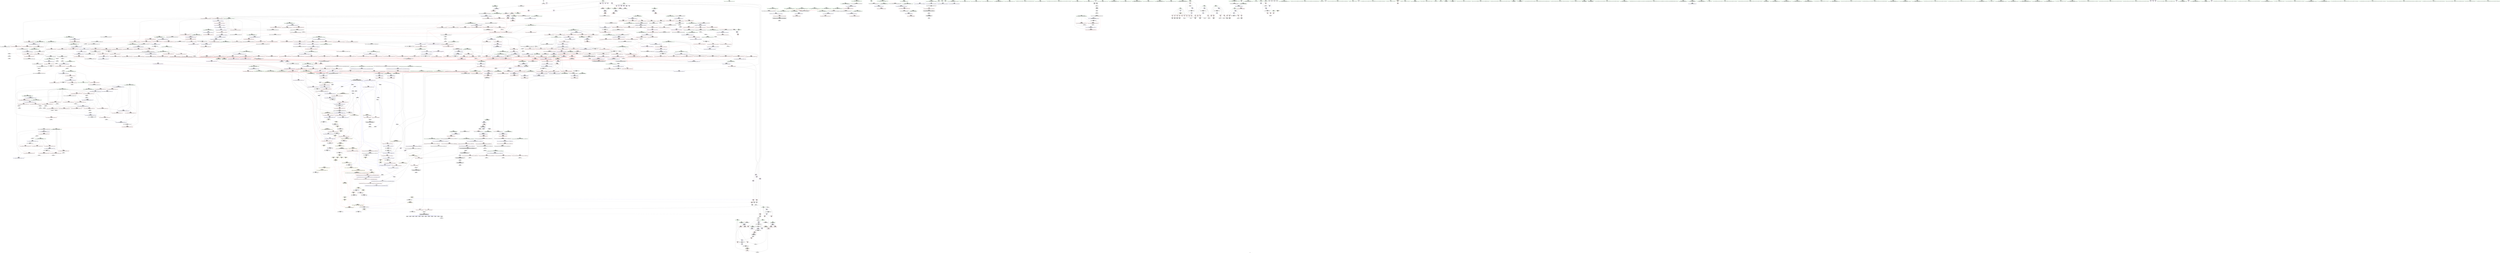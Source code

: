 digraph "SVFG" {
	label="SVFG";

	Node0x55c2f03f5090 [shape=record,color=grey,label="{NodeID: 0\nNullPtr}"];
	Node0x55c2f03f5090 -> Node0x55c2f045e020[style=solid];
	Node0x55c2f05730d0 [shape=record,color=black,label="{NodeID: 1882\n470 = PHI(386, )\n0th arg _ZSt14__partial_sortIPiN9__gnu_cxx5__ops15_Iter_less_iterEEvT_S4_S4_T0_ }"];
	Node0x55c2f05730d0 -> Node0x55c2f047af40[style=solid];
	Node0x55c2f0465ad0 [shape=record,color=blue,label="{NodeID: 775\n769\<--852\n__holeIndex.addr\<--sub17\n_ZSt13__adjust_heapIPiliN9__gnu_cxx5__ops15_Iter_less_iterEEvT_T0_S5_T1_T2_\n}"];
	Node0x55c2f0465ad0 -> Node0x55c2f04da060[style=dashed];
	Node0x55c2f04de720 [shape=record,color=yellow,style=double,label="{NodeID: 1550\n34V_1 = ENCHI(MR_34V_0)\npts\{9 12 \}\nFun[_ZSt7reverseIPiEvT_S1_]|{<s0>15|<s1>15}}"];
	Node0x55c2f04de720:s0 -> Node0x55c2f04d6d40[style=dashed,color=red];
	Node0x55c2f04de720:s1 -> Node0x55c2f04e5a80[style=dashed,color=red];
	Node0x55c2f045c790 [shape=record,color=red,label="{NodeID: 443\n488\<--479\n\<--__last.addr\n_ZSt14__partial_sortIPiN9__gnu_cxx5__ops15_Iter_less_iterEEvT_S4_S4_T0_\n|{<s0>28}}"];
	Node0x55c2f045c790:s0 -> Node0x55c2f057bab0[style=solid,color=red];
	Node0x55c2f0450a30 [shape=record,color=green,label="{NodeID: 111\n594\<--595\n__first.addr\<--__first.addr_field_insensitive\n_ZSt11__sort_heapIPiN9__gnu_cxx5__ops15_Iter_less_iterEEvT_S4_RT0_\n}"];
	Node0x55c2f0450a30 -> Node0x55c2f046d720[style=solid];
	Node0x55c2f0450a30 -> Node0x55c2f046d7f0[style=solid];
	Node0x55c2f0450a30 -> Node0x55c2f047b830[style=solid];
	Node0x55c2f057d980 [shape=record,color=black,label="{NodeID: 1993\n713 = PHI(578, 617, )\n1st arg _ZSt10__pop_heapIPiN9__gnu_cxx5__ops15_Iter_less_iterEEvT_S4_S4_RT0_ }"];
	Node0x55c2f057d980 -> Node0x55c2f047c460[style=solid];
	Node0x55c2f0471f70 [shape=record,color=red,label="{NodeID: 554\n967\<--966\n\<--\n_ZNK9__gnu_cxx5__ops14_Iter_less_valclIPiiEEbT_RT0_\n}"];
	Node0x55c2f0471f70 -> Node0x55c2f04a54c0[style=solid];
	Node0x55c2f04daf60 [shape=record,color=black,label="{NodeID: 1329\nMR_193V_4 = PHI(MR_193V_5, MR_193V_3, )\npts\{1049 \}\n}"];
	Node0x55c2f04daf60 -> Node0x55c2f04732f0[style=dashed];
	Node0x55c2f04daf60 -> Node0x55c2f04733c0[style=dashed];
	Node0x55c2f04daf60 -> Node0x55c2f0473490[style=dashed];
	Node0x55c2f04daf60 -> Node0x55c2f0473560[style=dashed];
	Node0x55c2f04daf60 -> Node0x55c2f0473630[style=dashed];
	Node0x55c2f04daf60 -> Node0x55c2f0473700[style=dashed];
	Node0x55c2f04daf60 -> Node0x55c2f0466d80[style=dashed];
	Node0x55c2f04daf60 -> Node0x55c2f0466ff0[style=dashed];
	Node0x55c2f0455050 [shape=record,color=green,label="{NodeID: 222\n1427\<--1428\n__val.addr\<--__val.addr_field_insensitive\n_ZNK9__gnu_cxx5__ops14_Val_less_iterclIiPiEEbRT_T0_\n}"];
	Node0x55c2f0455050 -> Node0x55c2f04770b0[style=solid];
	Node0x55c2f0455050 -> Node0x55c2f04693b0[style=solid];
	Node0x55c2f04779a0 [shape=record,color=red,label="{NodeID: 665\n1466\<--1448\n\<--__last.addr\n_ZSt9__reverseIPiEvT_S1_St26random_access_iterator_tag\n|{<s0>92}}"];
	Node0x55c2f04779a0:s0 -> Node0x55c2f057ebd0[style=solid,color=red];
	Node0x55c2f0462bb0 [shape=record,color=purple,label="{NodeID: 333\n1577\<--1404\noffset_0\<--\n}"];
	Node0x55c2f0462bb0 -> Node0x55c2f0478ec0[style=solid];
	Node0x55c2f04483a0 [shape=record,color=green,label="{NodeID: 1\n5\<--1\n\<--dummyObj\nCan only get source location for instruction, argument, global var or function.}"];
	Node0x55c2f0573210 [shape=record,color=black,label="{NodeID: 1883\n471 = PHI(387, )\n1st arg _ZSt14__partial_sortIPiN9__gnu_cxx5__ops15_Iter_less_iterEEvT_S4_S4_T0_ }"];
	Node0x55c2f0573210 -> Node0x55c2f047b010[style=solid];
	Node0x55c2f0465ba0 [shape=record,color=blue,label="{NodeID: 776\n872\<--871\n__t.addr\<--__t\n_ZSt4moveIRN9__gnu_cxx5__ops15_Iter_less_iterEEONSt16remove_referenceIT_E4typeEOS5_\n}"];
	Node0x55c2f0465ba0 -> Node0x55c2f0470e60[style=dashed];
	Node0x55c2f045c860 [shape=record,color=red,label="{NodeID: 444\n515\<--503\n\<--__first.addr\n_ZSt27__unguarded_partition_pivotIPiN9__gnu_cxx5__ops15_Iter_less_iterEET_S4_S4_T0_\n}"];
	Node0x55c2f045c860 -> Node0x55c2f0463570[style=solid];
	Node0x55c2f0450b00 [shape=record,color=green,label="{NodeID: 112\n596\<--597\n__last.addr\<--__last.addr_field_insensitive\n_ZSt11__sort_heapIPiN9__gnu_cxx5__ops15_Iter_less_iterEEvT_S4_RT0_\n}"];
	Node0x55c2f0450b00 -> Node0x55c2f046d8c0[style=solid];
	Node0x55c2f0450b00 -> Node0x55c2f046d990[style=solid];
	Node0x55c2f0450b00 -> Node0x55c2f046da60[style=solid];
	Node0x55c2f0450b00 -> Node0x55c2f046db30[style=solid];
	Node0x55c2f0450b00 -> Node0x55c2f047b900[style=solid];
	Node0x55c2f0450b00 -> Node0x55c2f047baa0[style=solid];
	Node0x55c2f057dad0 [shape=record,color=black,label="{NodeID: 1994\n714 = PHI(579, 618, )\n2nd arg _ZSt10__pop_heapIPiN9__gnu_cxx5__ops15_Iter_less_iterEEvT_S4_S4_RT0_ }"];
	Node0x55c2f057dad0 -> Node0x55c2f047c530[style=solid];
	Node0x55c2f0472040 [shape=record,color=red,label="{NodeID: 555\n969\<--968\n\<--\n_ZNK9__gnu_cxx5__ops14_Iter_less_valclIPiiEEbT_RT0_\n}"];
	Node0x55c2f0472040 -> Node0x55c2f04a54c0[style=solid];
	Node0x55c2f0455120 [shape=record,color=green,label="{NodeID: 223\n1429\<--1430\n__it.addr\<--__it.addr_field_insensitive\n_ZNK9__gnu_cxx5__ops14_Val_less_iterclIiPiEEbRT_T0_\n}"];
	Node0x55c2f0455120 -> Node0x55c2f0477180[style=solid];
	Node0x55c2f0455120 -> Node0x55c2f0469480[style=solid];
	Node0x55c2f0477a70 [shape=record,color=red,label="{NodeID: 666\n1471\<--1448\n\<--__last.addr\n_ZSt9__reverseIPiEvT_S1_St26random_access_iterator_tag\n}"];
	Node0x55c2f0477a70 -> Node0x55c2f0462e20[style=solid];
	Node0x55c2f04f6e60 [shape=record,color=yellow,style=double,label="{NodeID: 1441\n34V_1 = ENCHI(MR_34V_0)\npts\{9 12 \}\nFun[_ZSt27__unguarded_partition_pivotIPiN9__gnu_cxx5__ops15_Iter_less_iterEET_S4_S4_T0_]|{<s0>30}}"];
	Node0x55c2f04f6e60:s0 -> Node0x55c2f04f69a0[style=dashed,color=red];
	Node0x55c2f0462c80 [shape=record,color=purple,label="{NodeID: 334\n1458\<--1457\nincdec.ptr\<--\n_ZSt9__reverseIPiEvT_S1_St26random_access_iterator_tag\n}"];
	Node0x55c2f0462c80 -> Node0x55c2f0484f40[style=solid];
	Node0x55c2f0445380 [shape=record,color=green,label="{NodeID: 2\n13\<--1\n.str\<--dummyObj\nGlob }"];
	Node0x55c2f0573350 [shape=record,color=black,label="{NodeID: 1884\n472 = PHI(388, )\n2nd arg _ZSt14__partial_sortIPiN9__gnu_cxx5__ops15_Iter_less_iterEEvT_S4_S4_T0_ }"];
	Node0x55c2f0573350 -> Node0x55c2f047b0e0[style=solid];
	Node0x55c2f0465c70 [shape=record,color=blue,label="{NodeID: 777\n881\<--878\nthis.addr\<--this\n_ZN9__gnu_cxx5__ops14_Iter_less_valC2ENS0_15_Iter_less_iterE\n}"];
	Node0x55c2f0465c70 -> Node0x55c2f0470f30[style=dashed];
	Node0x55c2f045c930 [shape=record,color=red,label="{NodeID: 445\n517\<--503\n\<--__first.addr\n_ZSt27__unguarded_partition_pivotIPiN9__gnu_cxx5__ops15_Iter_less_iterEET_S4_S4_T0_\n}"];
	Node0x55c2f045c930 -> Node0x55c2f045f6e0[style=solid];
	Node0x55c2f0450bd0 [shape=record,color=green,label="{NodeID: 113\n598\<--599\n__comp.addr\<--__comp.addr_field_insensitive\n_ZSt11__sort_heapIPiN9__gnu_cxx5__ops15_Iter_less_iterEEvT_S4_RT0_\n}"];
	Node0x55c2f0450bd0 -> Node0x55c2f046dc00[style=solid];
	Node0x55c2f0450bd0 -> Node0x55c2f047b9d0[style=solid];
	Node0x55c2f057dc20 [shape=record,color=black,label="{NodeID: 1995\n715 = PHI(546, 619, )\n3rd arg _ZSt10__pop_heapIPiN9__gnu_cxx5__ops15_Iter_less_iterEEvT_S4_S4_RT0_ }"];
	Node0x55c2f057dc20 -> Node0x55c2f047c600[style=solid];
	Node0x55c2f0472110 [shape=record,color=red,label="{NodeID: 556\n999\<--979\n\<--__result.addr\n_ZSt22__move_median_to_firstIPiN9__gnu_cxx5__ops15_Iter_less_iterEEvT_S4_S4_S4_T0_\n|{<s0>55}}"];
	Node0x55c2f0472110:s0 -> Node0x55c2f057e8c0[style=solid,color=red];
	Node0x55c2f04551f0 [shape=record,color=green,label="{NodeID: 224\n1444\<--1445\n\<--field_insensitive\n_ZSt9__reverseIPiEvT_S1_St26random_access_iterator_tag\n}"];
	Node0x55c2f0477b40 [shape=record,color=red,label="{NodeID: 667\n1574\<--1487\n\<--retval\n_ZSt18__next_permutationIPiN9__gnu_cxx5__ops15_Iter_less_iterEEbT_S4_T0_\n}"];
	Node0x55c2f0477b40 -> Node0x55c2f0460c00[style=solid];
	Node0x55c2f0462d50 [shape=record,color=purple,label="{NodeID: 335\n1469\<--1468\nincdec.ptr2\<--\n_ZSt9__reverseIPiEvT_S1_St26random_access_iterator_tag\n}"];
	Node0x55c2f0462d50 -> Node0x55c2f0485010[style=solid];
	Node0x55c2f0446460 [shape=record,color=green,label="{NodeID: 3\n15\<--1\nstderr\<--dummyObj\nGlob }"];
	Node0x55c2f0573490 [shape=record,color=black,label="{NodeID: 1885\n1442 = PHI(242, 1557, 1567, )\n0th arg _ZSt9__reverseIPiEvT_S1_St26random_access_iterator_tag }"];
	Node0x55c2f0573490 -> Node0x55c2f0484da0[style=solid];
	Node0x55c2f0465d40 [shape=record,color=blue,label="{NodeID: 778\n892\<--887\n__first.addr\<--__first\n_ZSt11__push_heapIPiliN9__gnu_cxx5__ops14_Iter_less_valEEvT_T0_S5_T1_RT2_\n}"];
	Node0x55c2f0465d40 -> Node0x55c2f0471000[style=dashed];
	Node0x55c2f0465d40 -> Node0x55c2f04710d0[style=dashed];
	Node0x55c2f0465d40 -> Node0x55c2f04711a0[style=dashed];
	Node0x55c2f0465d40 -> Node0x55c2f0471270[style=dashed];
	Node0x55c2f045ca00 [shape=record,color=red,label="{NodeID: 446\n525\<--503\n\<--__first.addr\n_ZSt27__unguarded_partition_pivotIPiN9__gnu_cxx5__ops15_Iter_less_iterEET_S4_S4_T0_\n|{<s0>30}}"];
	Node0x55c2f045ca00:s0 -> Node0x55c2f057bbc0[style=solid,color=red];
	Node0x55c2f0450ca0 [shape=record,color=green,label="{NodeID: 114\n627\<--628\n__first.addr\<--__first.addr_field_insensitive\n_ZSt11__make_heapIPiN9__gnu_cxx5__ops15_Iter_less_iterEEvT_S4_RT0_\n}"];
	Node0x55c2f0450ca0 -> Node0x55c2f046dcd0[style=solid];
	Node0x55c2f0450ca0 -> Node0x55c2f046dda0[style=solid];
	Node0x55c2f0450ca0 -> Node0x55c2f046de70[style=solid];
	Node0x55c2f0450ca0 -> Node0x55c2f046df40[style=solid];
	Node0x55c2f0450ca0 -> Node0x55c2f047bb70[style=solid];
	Node0x55c2f057dd70 [shape=record,color=black,label="{NodeID: 1996\n754 = PHI(667, 637, 732, 736, 724, 817, 844, 773, 931, 898, 1118, 1122, 1114, 1173, 1146, 1273, 1288, 1268, )\n0th arg _ZSt4moveIRiEONSt16remove_referenceIT_E4typeEOS2_ }"];
	Node0x55c2f057dd70 -> Node0x55c2f047c870[style=solid];
	Node0x55c2f04721e0 [shape=record,color=red,label="{NodeID: 557\n1009\<--979\n\<--__result.addr\n_ZSt22__move_median_to_firstIPiN9__gnu_cxx5__ops15_Iter_less_iterEEvT_S4_S4_S4_T0_\n|{<s0>57}}"];
	Node0x55c2f04721e0:s0 -> Node0x55c2f057e8c0[style=solid,color=red];
	Node0x55c2f04dbe60 [shape=record,color=black,label="{NodeID: 1332\nMR_34V_2 = PHI(MR_34V_1, MR_34V_3, )\npts\{9 12 \}\n|{<s0>31|<s1>64|<s2>65|<s3>66}}"];
	Node0x55c2f04dbe60:s0 -> Node0x55c2f051adb0[style=dashed,color=blue];
	Node0x55c2f04dbe60:s1 -> Node0x55c2f04de450[style=dashed,color=red];
	Node0x55c2f04dbe60:s2 -> Node0x55c2f04de450[style=dashed,color=red];
	Node0x55c2f04dbe60:s3 -> Node0x55c2f047d760[style=dashed,color=red];
	Node0x55c2f04552c0 [shape=record,color=green,label="{NodeID: 225\n1446\<--1447\n__first.addr\<--__first.addr_field_insensitive\n_ZSt9__reverseIPiEvT_S1_St26random_access_iterator_tag\n}"];
	Node0x55c2f04552c0 -> Node0x55c2f04773f0[style=solid];
	Node0x55c2f04552c0 -> Node0x55c2f04774c0[style=solid];
	Node0x55c2f04552c0 -> Node0x55c2f0477590[style=solid];
	Node0x55c2f04552c0 -> Node0x55c2f0477660[style=solid];
	Node0x55c2f04552c0 -> Node0x55c2f0484da0[style=solid];
	Node0x55c2f04552c0 -> Node0x55c2f0485010[style=solid];
	Node0x55c2f0477c10 [shape=record,color=red,label="{NodeID: 668\n1511\<--1491\n\<--__first.addr\n_ZSt18__next_permutationIPiN9__gnu_cxx5__ops15_Iter_less_iterEEbT_S4_T0_\n}"];
	Node0x55c2f0477c10 -> Node0x55c2f04a5c40[style=solid];
	Node0x55c2f0462e20 [shape=record,color=purple,label="{NodeID: 336\n1472\<--1471\nincdec.ptr3\<--\n_ZSt9__reverseIPiEvT_S1_St26random_access_iterator_tag\n}"];
	Node0x55c2f0462e20 -> Node0x55c2f04850e0[style=solid];
	Node0x55c2f0449170 [shape=record,color=green,label="{NodeID: 4\n16\<--1\n.str.1\<--dummyObj\nGlob }"];
	Node0x55c2f0573770 [shape=record,color=black,label="{NodeID: 1886\n1443 = PHI(243, 1558, 1568, )\n1st arg _ZSt9__reverseIPiEvT_S1_St26random_access_iterator_tag }"];
	Node0x55c2f0573770 -> Node0x55c2f0484e70[style=solid];
	Node0x55c2f0465e10 [shape=record,color=blue,label="{NodeID: 779\n894\<--888\n__holeIndex.addr\<--__holeIndex\n_ZSt11__push_heapIPiliN9__gnu_cxx5__ops14_Iter_less_valEEvT_T0_S5_T1_RT2_\n}"];
	Node0x55c2f0465e10 -> Node0x55c2f0471340[style=dashed];
	Node0x55c2f0465e10 -> Node0x55c2f04e7d80[style=dashed];
	Node0x55c2f045cad0 [shape=record,color=red,label="{NodeID: 447\n526\<--503\n\<--__first.addr\n_ZSt27__unguarded_partition_pivotIPiN9__gnu_cxx5__ops15_Iter_less_iterEET_S4_S4_T0_\n}"];
	Node0x55c2f045cad0 -> Node0x55c2f0461eb0[style=solid];
	Node0x55c2f0455700 [shape=record,color=green,label="{NodeID: 115\n629\<--630\n__last.addr\<--__last.addr_field_insensitive\n_ZSt11__make_heapIPiN9__gnu_cxx5__ops15_Iter_less_iterEEvT_S4_RT0_\n}"];
	Node0x55c2f0455700 -> Node0x55c2f046e010[style=solid];
	Node0x55c2f0455700 -> Node0x55c2f046e0e0[style=solid];
	Node0x55c2f0455700 -> Node0x55c2f047bc40[style=solid];
	Node0x55c2f057e8c0 [shape=record,color=black,label="{NodeID: 1997\n1093 = PHI(999, 1009, 1013, 1023, 1031, 1035, 1085, 1465, 1554, )\n0th arg _ZSt9iter_swapIPiS0_EvT_T0_ }"];
	Node0x55c2f057e8c0 -> Node0x55c2f04670c0[style=solid];
	Node0x55c2f04722b0 [shape=record,color=red,label="{NodeID: 558\n1013\<--979\n\<--__result.addr\n_ZSt22__move_median_to_firstIPiN9__gnu_cxx5__ops15_Iter_less_iterEEvT_S4_S4_S4_T0_\n|{<s0>58}}"];
	Node0x55c2f04722b0:s0 -> Node0x55c2f057e8c0[style=solid,color=red];
	Node0x55c2f0455390 [shape=record,color=green,label="{NodeID: 226\n1448\<--1449\n__last.addr\<--__last.addr_field_insensitive\n_ZSt9__reverseIPiEvT_S1_St26random_access_iterator_tag\n}"];
	Node0x55c2f0455390 -> Node0x55c2f0477730[style=solid];
	Node0x55c2f0455390 -> Node0x55c2f0477800[style=solid];
	Node0x55c2f0455390 -> Node0x55c2f04778d0[style=solid];
	Node0x55c2f0455390 -> Node0x55c2f04779a0[style=solid];
	Node0x55c2f0455390 -> Node0x55c2f0477a70[style=solid];
	Node0x55c2f0455390 -> Node0x55c2f0484e70[style=solid];
	Node0x55c2f0455390 -> Node0x55c2f0484f40[style=solid];
	Node0x55c2f0455390 -> Node0x55c2f04850e0[style=solid];
	Node0x55c2f0477ce0 [shape=record,color=red,label="{NodeID: 669\n1517\<--1491\n\<--__first.addr\n_ZSt18__next_permutationIPiN9__gnu_cxx5__ops15_Iter_less_iterEEbT_S4_T0_\n}"];
	Node0x55c2f0477ce0 -> Node0x55c2f04854f0[style=solid];
	Node0x55c2f0462ef0 [shape=record,color=purple,label="{NodeID: 337\n1520\<--1519\nincdec.ptr\<--\n_ZSt18__next_permutationIPiN9__gnu_cxx5__ops15_Iter_less_iterEEbT_S4_T0_\n}"];
	Node0x55c2f0462ef0 -> Node0x55c2f04855c0[style=solid];
	Node0x55c2f0447fb0 [shape=record,color=green,label="{NodeID: 5\n18\<--1\n.str.2\<--dummyObj\nGlob }"];
	Node0x55c2f0573930 [shape=record,color=black,label="{NodeID: 1887\n1136 = PHI(451, 464, )\n0th arg _ZSt16__insertion_sortIPiN9__gnu_cxx5__ops15_Iter_less_iterEEvT_S4_T0_ }"];
	Node0x55c2f0573930 -> Node0x55c2f0467670[style=solid];
	Node0x55c2f0465ee0 [shape=record,color=blue,label="{NodeID: 780\n896\<--889\n__topIndex.addr\<--__topIndex\n_ZSt11__push_heapIPiliN9__gnu_cxx5__ops14_Iter_less_valEEvT_T0_S5_T1_RT2_\n}"];
	Node0x55c2f0465ee0 -> Node0x55c2f0471750[style=dashed];
	Node0x55c2f045cba0 [shape=record,color=red,label="{NodeID: 448\n534\<--503\n\<--__first.addr\n_ZSt27__unguarded_partition_pivotIPiN9__gnu_cxx5__ops15_Iter_less_iterEET_S4_S4_T0_\n}"];
	Node0x55c2f045cba0 -> Node0x55c2f0462050[style=solid];
	Node0x55c2f04557d0 [shape=record,color=green,label="{NodeID: 116\n631\<--632\n__comp.addr\<--__comp.addr_field_insensitive\n_ZSt11__make_heapIPiN9__gnu_cxx5__ops15_Iter_less_iterEEvT_S4_RT0_\n}"];
	Node0x55c2f04557d0 -> Node0x55c2f046e1b0[style=solid];
	Node0x55c2f04557d0 -> Node0x55c2f047bd10[style=solid];
	Node0x55c2f057ebd0 [shape=record,color=black,label="{NodeID: 1998\n1094 = PHI(1000, 1010, 1014, 1024, 1032, 1036, 1086, 1466, 1555, )\n1st arg _ZSt9iter_swapIPiS0_EvT_T0_ }"];
	Node0x55c2f057ebd0 -> Node0x55c2f0467190[style=solid];
	Node0x55c2f0472380 [shape=record,color=red,label="{NodeID: 559\n1023\<--979\n\<--__result.addr\n_ZSt22__move_median_to_firstIPiN9__gnu_cxx5__ops15_Iter_less_iterEEvT_S4_S4_S4_T0_\n|{<s0>60}}"];
	Node0x55c2f0472380:s0 -> Node0x55c2f057e8c0[style=solid,color=red];
	Node0x55c2f0455460 [shape=record,color=green,label="{NodeID: 227\n1478\<--1479\nretval\<--retval_field_insensitive\n_ZSt19__iterator_categoryIPiENSt15iterator_traitsIT_E17iterator_categoryERKS2_\n}"];
	Node0x55c2f0477db0 [shape=record,color=red,label="{NodeID: 670\n1564\<--1491\n\<--__first.addr\n_ZSt18__next_permutationIPiN9__gnu_cxx5__ops15_Iter_less_iterEEbT_S4_T0_\n}"];
	Node0x55c2f0477db0 -> Node0x55c2f04a4bc0[style=solid];
	Node0x55c2f0462fc0 [shape=record,color=purple,label="{NodeID: 338\n1531\<--1530\nincdec.ptr4\<--\n_ZSt18__next_permutationIPiN9__gnu_cxx5__ops15_Iter_less_iterEEbT_S4_T0_\n}"];
	Node0x55c2f0462fc0 -> Node0x55c2f0485830[style=solid];
	Node0x55c2f04492b0 [shape=record,color=green,label="{NodeID: 6\n49\<--1\n\<--dummyObj\nCan only get source location for instruction, argument, global var or function.}"];
	Node0x55c2f0573a80 [shape=record,color=black,label="{NodeID: 1888\n1137 = PHI(453, 465, )\n1st arg _ZSt16__insertion_sortIPiN9__gnu_cxx5__ops15_Iter_less_iterEEvT_S4_T0_ }"];
	Node0x55c2f0573a80 -> Node0x55c2f0467740[style=solid];
	Node0x55c2f0465fb0 [shape=record,color=blue,label="{NodeID: 781\n898\<--890\n__value.addr\<--__value\n_ZSt11__push_heapIPiliN9__gnu_cxx5__ops14_Iter_less_valEEvT_T0_S5_T1_RT2_\n|{|<s2>50}}"];
	Node0x55c2f0465fb0 -> Node0x55c2f0471b60[style=dashed];
	Node0x55c2f0465fb0 -> Node0x55c2f0471c30[style=dashed];
	Node0x55c2f0465fb0:s2 -> Node0x55c2f04f9630[style=dashed,color=red];
	Node0x55c2f045cc70 [shape=record,color=red,label="{NodeID: 449\n537\<--503\n\<--__first.addr\n_ZSt27__unguarded_partition_pivotIPiN9__gnu_cxx5__ops15_Iter_less_iterEET_S4_S4_T0_\n|{<s0>31}}"];
	Node0x55c2f045cc70:s0 -> Node0x55c2f0571d50[style=solid,color=red];
	Node0x55c2f04558a0 [shape=record,color=green,label="{NodeID: 117\n633\<--634\n__len\<--__len_field_insensitive\n_ZSt11__make_heapIPiN9__gnu_cxx5__ops15_Iter_less_iterEEvT_S4_RT0_\n}"];
	Node0x55c2f04558a0 -> Node0x55c2f046e280[style=solid];
	Node0x55c2f04558a0 -> Node0x55c2f046e350[style=solid];
	Node0x55c2f04558a0 -> Node0x55c2f047bde0[style=solid];
	Node0x55c2f057eee0 [shape=record,color=black,label="{NodeID: 1999\n1477 = PHI(232, 1491, 1491, )\n0th arg _ZSt19__iterator_categoryIPiENSt15iterator_traitsIT_E17iterator_categoryERKS2_ }"];
	Node0x55c2f057eee0 -> Node0x55c2f04851b0[style=solid];
	Node0x55c2f0472450 [shape=record,color=red,label="{NodeID: 560\n1031\<--979\n\<--__result.addr\n_ZSt22__move_median_to_firstIPiN9__gnu_cxx5__ops15_Iter_less_iterEEvT_S4_S4_S4_T0_\n|{<s0>62}}"];
	Node0x55c2f0472450:s0 -> Node0x55c2f057e8c0[style=solid,color=red];
	Node0x55c2f04dcd60 [shape=record,color=black,label="{NodeID: 1335\nMR_34V_3 = PHI(MR_34V_6, MR_34V_1, )\npts\{9 12 \}\n|{|<s2>71|<s3>73|<s4>76|<s5>76}}"];
	Node0x55c2f04dcd60 -> Node0x55c2f0475030[style=dashed];
	Node0x55c2f04dcd60 -> Node0x55c2f04eb980[style=dashed];
	Node0x55c2f04dcd60:s2 -> Node0x55c2f04de450[style=dashed,color=red];
	Node0x55c2f04dcd60:s3 -> Node0x55c2f04f5130[style=dashed,color=red];
	Node0x55c2f04dcd60:s4 -> Node0x55c2f0475fa0[style=dashed,color=red];
	Node0x55c2f04dcd60:s5 -> Node0x55c2f04e7880[style=dashed,color=red];
	Node0x55c2f0455530 [shape=record,color=green,label="{NodeID: 228\n1480\<--1481\n.addr\<--.addr_field_insensitive\n_ZSt19__iterator_categoryIPiENSt15iterator_traitsIT_E17iterator_categoryERKS2_\n}"];
	Node0x55c2f0455530 -> Node0x55c2f04851b0[style=solid];
	Node0x55c2f0477e80 [shape=record,color=red,label="{NodeID: 671\n1567\<--1491\n\<--__first.addr\n_ZSt18__next_permutationIPiN9__gnu_cxx5__ops15_Iter_less_iterEEbT_S4_T0_\n|{<s0>99}}"];
	Node0x55c2f0477e80:s0 -> Node0x55c2f0573490[style=solid,color=red];
	Node0x55c2f0463090 [shape=record,color=purple,label="{NodeID: 339\n1537\<--1536\nincdec.ptr5\<--\n_ZSt18__next_permutationIPiN9__gnu_cxx5__ops15_Iter_less_iterEEbT_S4_T0_\n}"];
	Node0x55c2f0463090 -> Node0x55c2f04859d0[style=solid];
	Node0x55c2f0449340 [shape=record,color=green,label="{NodeID: 7\n112\<--1\n\<--dummyObj\nCan only get source location for instruction, argument, global var or function.|{<s0>42}}"];
	Node0x55c2f0449340:s0 -> Node0x55c2f05670e0[style=solid,color=red];
	Node0x55c2f0573bd0 [shape=record,color=black,label="{NodeID: 1889\n1336 = PHI(1251, 1255, )\n0th arg _ZSt12__miter_baseIPiET_S1_ }"];
	Node0x55c2f0573bd0 -> Node0x55c2f04689f0[style=solid];
	Node0x55c2f0466080 [shape=record,color=blue,label="{NodeID: 782\n900\<--891\n__comp.addr\<--__comp\n_ZSt11__push_heapIPiliN9__gnu_cxx5__ops14_Iter_less_valEEvT_T0_S5_T1_RT2_\n}"];
	Node0x55c2f0466080 -> Node0x55c2f0471820[style=dashed];
	Node0x55c2f045cd40 [shape=record,color=red,label="{NodeID: 450\n516\<--505\n\<--__last.addr\n_ZSt27__unguarded_partition_pivotIPiN9__gnu_cxx5__ops15_Iter_less_iterEET_S4_S4_T0_\n}"];
	Node0x55c2f045cd40 -> Node0x55c2f045f610[style=solid];
	Node0x55c2f0455970 [shape=record,color=green,label="{NodeID: 118\n635\<--636\n__parent\<--__parent_field_insensitive\n_ZSt11__make_heapIPiN9__gnu_cxx5__ops15_Iter_less_iterEEvT_S4_RT0_\n}"];
	Node0x55c2f0455970 -> Node0x55c2f046e420[style=solid];
	Node0x55c2f0455970 -> Node0x55c2f046e4f0[style=solid];
	Node0x55c2f0455970 -> Node0x55c2f046e5c0[style=solid];
	Node0x55c2f0455970 -> Node0x55c2f046e690[style=solid];
	Node0x55c2f0455970 -> Node0x55c2f047beb0[style=solid];
	Node0x55c2f0455970 -> Node0x55c2f047c050[style=solid];
	Node0x55c2f0472520 [shape=record,color=red,label="{NodeID: 561\n1035\<--979\n\<--__result.addr\n_ZSt22__move_median_to_firstIPiN9__gnu_cxx5__ops15_Iter_less_iterEEvT_S4_S4_S4_T0_\n|{<s0>63}}"];
	Node0x55c2f0472520:s0 -> Node0x55c2f057e8c0[style=solid,color=red];
	Node0x55c2f0455600 [shape=record,color=green,label="{NodeID: 229\n1487\<--1488\nretval\<--retval_field_insensitive\n_ZSt18__next_permutationIPiN9__gnu_cxx5__ops15_Iter_less_iterEEbT_S4_T0_\n}"];
	Node0x55c2f0455600 -> Node0x55c2f0477b40[style=solid];
	Node0x55c2f0455600 -> Node0x55c2f0485420[style=solid];
	Node0x55c2f0455600 -> Node0x55c2f0485690[style=solid];
	Node0x55c2f0455600 -> Node0x55c2f0485c40[style=solid];
	Node0x55c2f0455600 -> Node0x55c2f0485d10[style=solid];
	Node0x55c2f0477f50 [shape=record,color=red,label="{NodeID: 672\n1512\<--1493\n\<--__last.addr\n_ZSt18__next_permutationIPiN9__gnu_cxx5__ops15_Iter_less_iterEEbT_S4_T0_\n}"];
	Node0x55c2f0477f50 -> Node0x55c2f04a5c40[style=solid];
	Node0x55c2f0463160 [shape=record,color=purple,label="{NodeID: 340\n1548\<--1547\nincdec.ptr7\<--\n_ZSt18__next_permutationIPiN9__gnu_cxx5__ops15_Iter_less_iterEEbT_S4_T0_\n|{|<s1>94}}"];
	Node0x55c2f0463160 -> Node0x55c2f0485b70[style=solid];
	Node0x55c2f0463160:s1 -> Node0x55c2f057c3f0[style=solid,color=red];
	Node0x55c2f044d340 [shape=record,color=green,label="{NodeID: 8\n139\<--1\n\<--dummyObj\nCan only get source location for instruction, argument, global var or function.}"];
	Node0x55c2f0573d20 [shape=record,color=black,label="{NodeID: 1890\n871 = PHI(765, )\n0th arg _ZSt4moveIRN9__gnu_cxx5__ops15_Iter_less_iterEEONSt16remove_referenceIT_E4typeEOS5_ }"];
	Node0x55c2f0573d20 -> Node0x55c2f0465ba0[style=solid];
	Node0x55c2f0466150 [shape=record,color=blue,label="{NodeID: 783\n902\<--911\n__parent\<--div\n_ZSt11__push_heapIPiliN9__gnu_cxx5__ops14_Iter_less_valEEvT_T0_S5_T1_RT2_\n}"];
	Node0x55c2f0466150 -> Node0x55c2f04e8280[style=dashed];
	Node0x55c2f045ce10 [shape=record,color=red,label="{NodeID: 451\n529\<--505\n\<--__last.addr\n_ZSt27__unguarded_partition_pivotIPiN9__gnu_cxx5__ops15_Iter_less_iterEET_S4_S4_T0_\n}"];
	Node0x55c2f045ce10 -> Node0x55c2f0461f80[style=solid];
	Node0x55c2f0455a40 [shape=record,color=green,label="{NodeID: 119\n637\<--638\n__value\<--__value_field_insensitive\n_ZSt11__make_heapIPiN9__gnu_cxx5__ops15_Iter_less_iterEEvT_S4_RT0_\n|{|<s1>37}}"];
	Node0x55c2f0455a40 -> Node0x55c2f047bf80[style=solid];
	Node0x55c2f0455a40:s1 -> Node0x55c2f057dd70[style=solid,color=red];
	Node0x55c2f04725f0 [shape=record,color=red,label="{NodeID: 562\n991\<--981\n\<--__a.addr\n_ZSt22__move_median_to_firstIPiN9__gnu_cxx5__ops15_Iter_less_iterEEvT_S4_S4_S4_T0_\n|{<s0>53}}"];
	Node0x55c2f04725f0:s0 -> Node0x55c2f0575840[style=solid,color=red];
	Node0x55c2f045d800 [shape=record,color=green,label="{NodeID: 230\n1489\<--1490\n__comp\<--__comp_field_insensitive\n_ZSt18__next_permutationIPiN9__gnu_cxx5__ops15_Iter_less_iterEEbT_S4_T0_\n|{<s0>93|<s1>94}}"];
	Node0x55c2f045d800:s0 -> Node0x55c2f0574e10[style=solid,color=red];
	Node0x55c2f045d800:s1 -> Node0x55c2f0574e10[style=solid,color=red];
	Node0x55c2f0478020 [shape=record,color=red,label="{NodeID: 673\n1523\<--1493\n\<--__last.addr\n_ZSt18__next_permutationIPiN9__gnu_cxx5__ops15_Iter_less_iterEEbT_S4_T0_\n}"];
	Node0x55c2f0478020 -> Node0x55c2f04a57c0[style=solid];
	Node0x55c2f0463230 [shape=record,color=purple,label="{NodeID: 341\n92\<--7\nadd.ptr\<--x\nmain\n|{<s0>5}}"];
	Node0x55c2f0463230:s0 -> Node0x55c2f057d6e0[style=solid,color=red];
	Node0x55c2f044d3d0 [shape=record,color=green,label="{NodeID: 9\n330\<--1\n\<--dummyObj\nCan only get source location for instruction, argument, global var or function.}"];
	Node0x55c2f0573e30 [shape=record,color=black,label="{NodeID: 1891\n624 = PHI(559, )\n0th arg _ZSt11__make_heapIPiN9__gnu_cxx5__ops15_Iter_less_iterEEvT_S4_RT0_ }"];
	Node0x55c2f0573e30 -> Node0x55c2f047bb70[style=solid];
	Node0x55c2f0466220 [shape=record,color=blue,label="{NodeID: 784\n936\<--933\nadd.ptr3\<--\n_ZSt11__push_heapIPiliN9__gnu_cxx5__ops14_Iter_less_valEEvT_T0_S5_T1_RT2_\n}"];
	Node0x55c2f0466220 -> Node0x55c2f04e8780[style=dashed];
	Node0x55c2f045cee0 [shape=record,color=red,label="{NodeID: 452\n536\<--505\n\<--__last.addr\n_ZSt27__unguarded_partition_pivotIPiN9__gnu_cxx5__ops15_Iter_less_iterEET_S4_S4_T0_\n|{<s0>31}}"];
	Node0x55c2f045cee0:s0 -> Node0x55c2f0571c10[style=solid,color=red];
	Node0x55c2f0455b10 [shape=record,color=green,label="{NodeID: 120\n639\<--640\nagg.tmp\<--agg.tmp_field_insensitive\n_ZSt11__make_heapIPiN9__gnu_cxx5__ops15_Iter_less_iterEEvT_S4_RT0_\n}"];
	Node0x55c2f04726c0 [shape=record,color=red,label="{NodeID: 563\n1005\<--981\n\<--__a.addr\n_ZSt22__move_median_to_firstIPiN9__gnu_cxx5__ops15_Iter_less_iterEEvT_S4_S4_S4_T0_\n|{<s0>56}}"];
	Node0x55c2f04726c0:s0 -> Node0x55c2f0575840[style=solid,color=red];
	Node0x55c2f04d7e60 [shape=record,color=black,label="{NodeID: 1338\nMR_43V_3 = PHI(MR_43V_4, MR_43V_2, )\npts\{255 \}\n}"];
	Node0x55c2f04d7e60 -> Node0x55c2f045a4a0[style=dashed];
	Node0x55c2f045d8d0 [shape=record,color=green,label="{NodeID: 231\n1491\<--1492\n__first.addr\<--__first.addr_field_insensitive\n_ZSt18__next_permutationIPiN9__gnu_cxx5__ops15_Iter_less_iterEEbT_S4_T0_\n|{|<s5>96|<s6>98}}"];
	Node0x55c2f045d8d0 -> Node0x55c2f0477c10[style=solid];
	Node0x55c2f045d8d0 -> Node0x55c2f0477ce0[style=solid];
	Node0x55c2f045d8d0 -> Node0x55c2f0477db0[style=solid];
	Node0x55c2f045d8d0 -> Node0x55c2f0477e80[style=solid];
	Node0x55c2f045d8d0 -> Node0x55c2f0485280[style=solid];
	Node0x55c2f045d8d0:s5 -> Node0x55c2f057eee0[style=solid,color=red];
	Node0x55c2f045d8d0:s6 -> Node0x55c2f057eee0[style=solid,color=red];
	Node0x55c2f04780f0 [shape=record,color=red,label="{NodeID: 674\n1528\<--1493\n\<--__last.addr\n_ZSt18__next_permutationIPiN9__gnu_cxx5__ops15_Iter_less_iterEEbT_S4_T0_\n}"];
	Node0x55c2f04780f0 -> Node0x55c2f0485760[style=solid];
	Node0x55c2f04f7590 [shape=record,color=yellow,style=double,label="{NodeID: 1449\n155V_1 = ENCHI(MR_155V_0)\npts\{638 725 899 1115 1147 1269 \}\nFun[_ZSt13__adjust_heapIPiliN9__gnu_cxx5__ops15_Iter_less_iterEEvT_T0_S5_T1_T2_]}"];
	Node0x55c2f04f7590 -> Node0x55c2f0470bf0[style=dashed];
	Node0x55c2f04f7590 -> Node0x55c2f0470cc0[style=dashed];
	Node0x55c2f04f7590 -> Node0x55c2f0470d90[style=dashed];
	Node0x55c2f0463300 [shape=record,color=purple,label="{NodeID: 342\n176\<--7\nadd.ptr49\<--x\nmain\n|{<s0>9}}"];
	Node0x55c2f0463300:s0 -> Node0x55c2f0572f90[style=solid,color=red];
	Node0x55c2f04481c0 [shape=record,color=green,label="{NodeID: 10\n335\<--1\n\<--dummyObj\nCan only get source location for instruction, argument, global var or function.}"];
	Node0x55c2f0573f40 [shape=record,color=black,label="{NodeID: 1892\n625 = PHI(560, )\n1st arg _ZSt11__make_heapIPiN9__gnu_cxx5__ops15_Iter_less_iterEEvT_S4_RT0_ }"];
	Node0x55c2f0573f40 -> Node0x55c2f047bc40[style=solid];
	Node0x55c2f04662f0 [shape=record,color=blue,label="{NodeID: 785\n894\<--938\n__holeIndex.addr\<--\n_ZSt11__push_heapIPiliN9__gnu_cxx5__ops14_Iter_less_valEEvT_T0_S5_T1_RT2_\n}"];
	Node0x55c2f04662f0 -> Node0x55c2f04715b0[style=dashed];
	Node0x55c2f04662f0 -> Node0x55c2f04e7d80[style=dashed];
	Node0x55c2f045cfb0 [shape=record,color=red,label="{NodeID: 453\n528\<--507\n\<--__mid\n_ZSt27__unguarded_partition_pivotIPiN9__gnu_cxx5__ops15_Iter_less_iterEET_S4_S4_T0_\n|{<s0>30}}"];
	Node0x55c2f045cfb0:s0 -> Node0x55c2f057bde0[style=solid,color=red];
	Node0x55c2f0455be0 [shape=record,color=green,label="{NodeID: 121\n669\<--670\n_ZSt4moveIRiEONSt16remove_referenceIT_E4typeEOS2_\<--_ZSt4moveIRiEONSt16remove_referenceIT_E4typeEOS2__field_insensitive\n}"];
	Node0x55c2f0472790 [shape=record,color=red,label="{NodeID: 564\n1014\<--981\n\<--__a.addr\n_ZSt22__move_median_to_firstIPiN9__gnu_cxx5__ops15_Iter_less_iterEEvT_S4_S4_S4_T0_\n|{<s0>58}}"];
	Node0x55c2f0472790:s0 -> Node0x55c2f057ebd0[style=solid,color=red];
	Node0x55c2f045d9a0 [shape=record,color=green,label="{NodeID: 232\n1493\<--1494\n__last.addr\<--__last.addr_field_insensitive\n_ZSt18__next_permutationIPiN9__gnu_cxx5__ops15_Iter_less_iterEEbT_S4_T0_\n}"];
	Node0x55c2f045d9a0 -> Node0x55c2f0477f50[style=solid];
	Node0x55c2f045d9a0 -> Node0x55c2f0478020[style=solid];
	Node0x55c2f045d9a0 -> Node0x55c2f04780f0[style=solid];
	Node0x55c2f045d9a0 -> Node0x55c2f04781c0[style=solid];
	Node0x55c2f045d9a0 -> Node0x55c2f0478290[style=solid];
	Node0x55c2f045d9a0 -> Node0x55c2f0478360[style=solid];
	Node0x55c2f045d9a0 -> Node0x55c2f0485350[style=solid];
	Node0x55c2f04781c0 [shape=record,color=red,label="{NodeID: 675\n1543\<--1493\n\<--__last.addr\n_ZSt18__next_permutationIPiN9__gnu_cxx5__ops15_Iter_less_iterEEbT_S4_T0_\n}"];
	Node0x55c2f04781c0 -> Node0x55c2f0485aa0[style=solid];
	Node0x55c2f04633d0 [shape=record,color=purple,label="{NodeID: 343\n100\<--10\nadd.ptr17\<--y\nmain\n|{<s0>6}}"];
	Node0x55c2f04633d0:s0 -> Node0x55c2f057d6e0[style=solid,color=red];
	Node0x55c2f0448250 [shape=record,color=green,label="{NodeID: 11\n381\<--1\n\<--dummyObj\nCan only get source location for instruction, argument, global var or function.}"];
	Node0x55c2f0574050 [shape=record,color=black,label="{NodeID: 1893\n626 = PHI(546, )\n2nd arg _ZSt11__make_heapIPiN9__gnu_cxx5__ops15_Iter_less_iterEEvT_S4_RT0_ }"];
	Node0x55c2f0574050 -> Node0x55c2f047bd10[style=solid];
	Node0x55c2f04663c0 [shape=record,color=blue,label="{NodeID: 786\n902\<--942\n__parent\<--div5\n_ZSt11__push_heapIPiliN9__gnu_cxx5__ops14_Iter_less_valEEvT_T0_S5_T1_RT2_\n}"];
	Node0x55c2f04663c0 -> Node0x55c2f04e8280[style=dashed];
	Node0x55c2f04df150 [shape=record,color=yellow,style=double,label="{NodeID: 1561\n34V_1 = ENCHI(MR_34V_0)\npts\{9 12 \}\nFun[_ZSt4sortIPiEvT_S1_]|{<s0>13}}"];
	Node0x55c2f04df150:s0 -> Node0x55c2f04dd800[style=dashed,color=red];
	Node0x55c2f045d080 [shape=record,color=red,label="{NodeID: 454\n559\<--548\n\<--__first.addr\n_ZSt13__heap_selectIPiN9__gnu_cxx5__ops15_Iter_less_iterEEvT_S4_S4_T0_\n|{<s0>32}}"];
	Node0x55c2f045d080:s0 -> Node0x55c2f0573e30[style=solid,color=red];
	Node0x55c2f0455ce0 [shape=record,color=green,label="{NodeID: 122\n680\<--681\n_ZSt13__adjust_heapIPiliN9__gnu_cxx5__ops15_Iter_less_iterEEvT_T0_S5_T1_T2_\<--_ZSt13__adjust_heapIPiliN9__gnu_cxx5__ops15_Iter_less_iterEEvT_T0_S5_T1_T2__field_insensitive\n}"];
	Node0x55c2f0472860 [shape=record,color=red,label="{NodeID: 565\n1019\<--981\n\<--__a.addr\n_ZSt22__move_median_to_firstIPiN9__gnu_cxx5__ops15_Iter_less_iterEEvT_S4_S4_S4_T0_\n|{<s0>59}}"];
	Node0x55c2f0472860:s0 -> Node0x55c2f0575840[style=solid,color=red];
	Node0x55c2f045da70 [shape=record,color=green,label="{NodeID: 233\n1495\<--1496\n__i\<--__i_field_insensitive\n_ZSt18__next_permutationIPiN9__gnu_cxx5__ops15_Iter_less_iterEEbT_S4_T0_\n}"];
	Node0x55c2f045da70 -> Node0x55c2f0478430[style=solid];
	Node0x55c2f045da70 -> Node0x55c2f0478500[style=solid];
	Node0x55c2f045da70 -> Node0x55c2f04785d0[style=solid];
	Node0x55c2f045da70 -> Node0x55c2f04786a0[style=solid];
	Node0x55c2f045da70 -> Node0x55c2f0478770[style=solid];
	Node0x55c2f045da70 -> Node0x55c2f0478840[style=solid];
	Node0x55c2f045da70 -> Node0x55c2f0478910[style=solid];
	Node0x55c2f045da70 -> Node0x55c2f04789e0[style=solid];
	Node0x55c2f045da70 -> Node0x55c2f0478ab0[style=solid];
	Node0x55c2f045da70 -> Node0x55c2f04854f0[style=solid];
	Node0x55c2f045da70 -> Node0x55c2f04855c0[style=solid];
	Node0x55c2f045da70 -> Node0x55c2f0485760[style=solid];
	Node0x55c2f045da70 -> Node0x55c2f0485830[style=solid];
	Node0x55c2f045da70 -> Node0x55c2f04859d0[style=solid];
	Node0x55c2f0478290 [shape=record,color=red,label="{NodeID: 676\n1558\<--1493\n\<--__last.addr\n_ZSt18__next_permutationIPiN9__gnu_cxx5__ops15_Iter_less_iterEEbT_S4_T0_\n|{<s0>97}}"];
	Node0x55c2f0478290:s0 -> Node0x55c2f0573770[style=solid,color=red];
	Node0x55c2f04634a0 [shape=record,color=purple,label="{NodeID: 344\n106\<--10\nadd.ptr19\<--y\nmain\n|{<s0>7}}"];
	Node0x55c2f04634a0:s0 -> Node0x55c2f057cf30[style=solid,color=red];
	Node0x55c2f044d680 [shape=record,color=green,label="{NodeID: 12\n395\<--1\n\<--dummyObj\nCan only get source location for instruction, argument, global var or function.}"];
	Node0x55c2f0574190 [shape=record,color=black,label="{NodeID: 1894\n252 = PHI(37, )\n0th arg _ZSt3minIxERKT_S2_S2_ }"];
	Node0x55c2f0574190 -> Node0x55c2f047a170[style=solid];
	Node0x55c2f0466490 [shape=record,color=blue,label="{NodeID: 787\n949\<--946\nadd.ptr7\<--\n_ZSt11__push_heapIPiliN9__gnu_cxx5__ops14_Iter_less_valEEvT_T0_S5_T1_RT2_\n|{<s0>49}}"];
	Node0x55c2f0466490:s0 -> Node0x55c2f0519a70[style=dashed,color=blue];
	Node0x55c2f045d150 [shape=record,color=red,label="{NodeID: 455\n572\<--548\n\<--__first.addr\n_ZSt13__heap_selectIPiN9__gnu_cxx5__ops15_Iter_less_iterEEvT_S4_S4_T0_\n|{<s0>33}}"];
	Node0x55c2f045d150:s0 -> Node0x55c2f057c3f0[style=solid,color=red];
	Node0x55c2f049eeb0 [shape=record,color=black,label="{NodeID: 1230\n926 = PHI(927, 922, )\n}"];
	Node0x55c2f0455de0 [shape=record,color=green,label="{NodeID: 123\n695\<--696\nthis.addr\<--this.addr_field_insensitive\n_ZNK9__gnu_cxx5__ops15_Iter_less_iterclIPiS3_EEbT_T0_\n}"];
	Node0x55c2f0455de0 -> Node0x55c2f046e900[style=solid];
	Node0x55c2f0455de0 -> Node0x55c2f047c120[style=solid];
	Node0x55c2f0472930 [shape=record,color=red,label="{NodeID: 566\n1024\<--981\n\<--__a.addr\n_ZSt22__move_median_to_firstIPiN9__gnu_cxx5__ops15_Iter_less_iterEEvT_S4_S4_S4_T0_\n|{<s0>60}}"];
	Node0x55c2f0472930:s0 -> Node0x55c2f057ebd0[style=solid,color=red];
	Node0x55c2f04dfb80 [shape=record,color=black,label="{NodeID: 1341\nMR_34V_3 = PHI(MR_34V_1, MR_34V_4, )\npts\{9 12 \}\n|{|<s2>38}}"];
	Node0x55c2f04dfb80 -> Node0x55c2f046e760[style=dashed];
	Node0x55c2f04dfb80 -> Node0x55c2f046e830[style=dashed];
	Node0x55c2f04dfb80:s2 -> Node0x55c2f04e4680[style=dashed,color=red];
	Node0x55c2f045db40 [shape=record,color=green,label="{NodeID: 234\n1497\<--1498\n__ii\<--__ii_field_insensitive\n_ZSt18__next_permutationIPiN9__gnu_cxx5__ops15_Iter_less_iterEEbT_S4_T0_\n}"];
	Node0x55c2f045db40 -> Node0x55c2f0478b80[style=solid];
	Node0x55c2f045db40 -> Node0x55c2f0478c50[style=solid];
	Node0x55c2f045db40 -> Node0x55c2f0485900[style=solid];
	Node0x55c2f0478360 [shape=record,color=red,label="{NodeID: 677\n1568\<--1493\n\<--__last.addr\n_ZSt18__next_permutationIPiN9__gnu_cxx5__ops15_Iter_less_iterEEbT_S4_T0_\n|{<s0>99}}"];
	Node0x55c2f0478360:s0 -> Node0x55c2f0573770[style=solid,color=red];
	Node0x55c2f0463570 [shape=record,color=purple,label="{NodeID: 345\n523\<--515\nadd.ptr\<--\n_ZSt27__unguarded_partition_pivotIPiN9__gnu_cxx5__ops15_Iter_less_iterEET_S4_S4_T0_\n}"];
	Node0x55c2f0463570 -> Node0x55c2f047b350[style=solid];
	Node0x55c2f044d750 [shape=record,color=green,label="{NodeID: 13\n418\<--1\n\<--dummyObj\nCan only get source location for instruction, argument, global var or function.}"];
	Node0x55c2f05742d0 [shape=record,color=black,label="{NodeID: 1895\n253 = PHI(39, )\n1st arg _ZSt3minIxERKT_S2_S2_ }"];
	Node0x55c2f05742d0 -> Node0x55c2f047a240[style=solid];
	Node0x55c2f0466560 [shape=record,color=blue,label="{NodeID: 788\n956\<--953\nthis.addr\<--this\n_ZNK9__gnu_cxx5__ops14_Iter_less_valclIPiiEEbT_RT0_\n}"];
	Node0x55c2f0466560 -> Node0x55c2f0471d00[style=dashed];
	Node0x55c2f045d220 [shape=record,color=red,label="{NodeID: 456\n577\<--548\n\<--__first.addr\n_ZSt13__heap_selectIPiN9__gnu_cxx5__ops15_Iter_less_iterEEvT_S4_S4_T0_\n|{<s0>34}}"];
	Node0x55c2f045d220:s0 -> Node0x55c2f057d830[style=solid,color=red];
	Node0x55c2f049f040 [shape=record,color=grey,label="{NodeID: 1231\n334 = Binary(331, 335, )\n|{<s0>19}}"];
	Node0x55c2f049f040:s0 -> Node0x55c2f0572220[style=solid,color=red];
	Node0x55c2f0455eb0 [shape=record,color=green,label="{NodeID: 124\n697\<--698\n__it1.addr\<--__it1.addr_field_insensitive\n_ZNK9__gnu_cxx5__ops15_Iter_less_iterclIPiS3_EEbT_T0_\n}"];
	Node0x55c2f0455eb0 -> Node0x55c2f046e9d0[style=solid];
	Node0x55c2f0455eb0 -> Node0x55c2f047c1f0[style=solid];
	Node0x55c2f0472a00 [shape=record,color=red,label="{NodeID: 567\n992\<--983\n\<--__b.addr\n_ZSt22__move_median_to_firstIPiN9__gnu_cxx5__ops15_Iter_less_iterEEvT_S4_S4_S4_T0_\n|{<s0>53}}"];
	Node0x55c2f0472a00:s0 -> Node0x55c2f057c3f0[style=solid,color=red];
	Node0x55c2f045dc10 [shape=record,color=green,label="{NodeID: 235\n1499\<--1500\n__j\<--__j_field_insensitive\n_ZSt18__next_permutationIPiN9__gnu_cxx5__ops15_Iter_less_iterEEbT_S4_T0_\n}"];
	Node0x55c2f045dc10 -> Node0x55c2f0478d20[style=solid];
	Node0x55c2f045dc10 -> Node0x55c2f0478df0[style=solid];
	Node0x55c2f045dc10 -> Node0x55c2f0485aa0[style=solid];
	Node0x55c2f045dc10 -> Node0x55c2f0485b70[style=solid];
	Node0x55c2f0478430 [shape=record,color=red,label="{NodeID: 678\n1519\<--1495\n\<--__i\n_ZSt18__next_permutationIPiN9__gnu_cxx5__ops15_Iter_less_iterEEbT_S4_T0_\n}"];
	Node0x55c2f0478430 -> Node0x55c2f0462ef0[style=solid];
	Node0x55c2f0463640 [shape=record,color=purple,label="{NodeID: 346\n667\<--665\nadd.ptr\<--\n_ZSt11__make_heapIPiN9__gnu_cxx5__ops15_Iter_less_iterEEvT_S4_RT0_\n|{<s0>36}}"];
	Node0x55c2f0463640:s0 -> Node0x55c2f057dd70[style=solid,color=red];
	Node0x55c2f044e070 [shape=record,color=green,label="{NodeID: 14\n424\<--1\n\<--dummyObj\nCan only get source location for instruction, argument, global var or function.}"];
	Node0x55c2f0574410 [shape=record,color=black,label="{NodeID: 1896\n304 = PHI(220, )\n0th arg _ZSt6__sortIPiN9__gnu_cxx5__ops15_Iter_less_iterEEvT_S4_T0_ }"];
	Node0x55c2f0574410 -> Node0x55c2f047a650[style=solid];
	Node0x55c2f0466630 [shape=record,color=blue,label="{NodeID: 789\n958\<--954\n__it.addr\<--__it\n_ZNK9__gnu_cxx5__ops14_Iter_less_valclIPiiEEbT_RT0_\n}"];
	Node0x55c2f0466630 -> Node0x55c2f0471dd0[style=dashed];
	Node0x55c2f045d2f0 [shape=record,color=red,label="{NodeID: 457\n560\<--550\n\<--__middle.addr\n_ZSt13__heap_selectIPiN9__gnu_cxx5__ops15_Iter_less_iterEEvT_S4_S4_T0_\n|{<s0>32}}"];
	Node0x55c2f045d2f0:s0 -> Node0x55c2f0573f40[style=solid,color=red];
	Node0x55c2f049f1c0 [shape=record,color=grey,label="{NodeID: 1232\n129 = Binary(123, 128, )\n}"];
	Node0x55c2f049f1c0 -> Node0x55c2f049ff40[style=solid];
	Node0x55c2f0455f80 [shape=record,color=green,label="{NodeID: 125\n699\<--700\n__it2.addr\<--__it2.addr_field_insensitive\n_ZNK9__gnu_cxx5__ops15_Iter_less_iterclIPiS3_EEbT_T0_\n}"];
	Node0x55c2f0455f80 -> Node0x55c2f046eaa0[style=solid];
	Node0x55c2f0455f80 -> Node0x55c2f047c2c0[style=solid];
	Node0x55c2f0472ad0 [shape=record,color=red,label="{NodeID: 568\n995\<--983\n\<--__b.addr\n_ZSt22__move_median_to_firstIPiN9__gnu_cxx5__ops15_Iter_less_iterEEvT_S4_S4_S4_T0_\n|{<s0>54}}"];
	Node0x55c2f0472ad0:s0 -> Node0x55c2f0575840[style=solid,color=red];
	Node0x55c2f045dce0 [shape=record,color=green,label="{NodeID: 236\n1501\<--1502\nagg.tmp\<--agg.tmp_field_insensitive\n_ZSt18__next_permutationIPiN9__gnu_cxx5__ops15_Iter_less_iterEEbT_S4_T0_\n}"];
	Node0x55c2f0478500 [shape=record,color=red,label="{NodeID: 679\n1522\<--1495\n\<--__i\n_ZSt18__next_permutationIPiN9__gnu_cxx5__ops15_Iter_less_iterEEbT_S4_T0_\n}"];
	Node0x55c2f0478500 -> Node0x55c2f04a57c0[style=solid];
	Node0x55c2f04f7ae0 [shape=record,color=yellow,style=double,label="{NodeID: 1454\n212V_1 = ENCHI(MR_212V_0)\npts\{638 725 774 899 1147 1269 \}\nFun[_ZSt4swapIiENSt9enable_ifIXsr6__and_ISt6__not_ISt15__is_tuple_likeIT_EESt21is_move_constructibleIS3_ESt18is_move_assignableIS3_EEE5valueEvE4typeERS3_SC_]}"];
	Node0x55c2f04f7ae0 -> Node0x55c2f0474260[style=dashed];
	Node0x55c2f04f7ae0 -> Node0x55c2f0474330[style=dashed];
	Node0x55c2f04f7ae0 -> Node0x55c2f0474400[style=dashed];
	Node0x55c2f0463710 [shape=record,color=purple,label="{NodeID: 347\n804\<--802\nadd.ptr\<--\n_ZSt13__adjust_heapIPiliN9__gnu_cxx5__ops15_Iter_less_iterEEvT_T0_S5_T1_T2_\n|{<s0>43}}"];
	Node0x55c2f0463710:s0 -> Node0x55c2f0575840[style=solid,color=red];
	Node0x55c2f044e100 [shape=record,color=green,label="{NodeID: 15\n611\<--1\n\<--dummyObj\nCan only get source location for instruction, argument, global var or function.}"];
	Node0x55c2f0574550 [shape=record,color=black,label="{NodeID: 1897\n305 = PHI(221, )\n1st arg _ZSt6__sortIPiN9__gnu_cxx5__ops15_Iter_less_iterEEvT_S4_T0_ }"];
	Node0x55c2f0574550 -> Node0x55c2f047a720[style=solid];
	Node0x55c2f0466700 [shape=record,color=blue,label="{NodeID: 790\n960\<--955\n__val.addr\<--__val\n_ZNK9__gnu_cxx5__ops14_Iter_less_valclIPiiEEbT_RT0_\n}"];
	Node0x55c2f0466700 -> Node0x55c2f0471ea0[style=dashed];
	Node0x55c2f045d3c0 [shape=record,color=red,label="{NodeID: 458\n564\<--550\n\<--__middle.addr\n_ZSt13__heap_selectIPiN9__gnu_cxx5__ops15_Iter_less_iterEEvT_S4_S4_T0_\n}"];
	Node0x55c2f045d3c0 -> Node0x55c2f047b690[style=solid];
	Node0x55c2f049f340 [shape=record,color=grey,label="{NodeID: 1233\n852 = Binary(851, 611, )\n}"];
	Node0x55c2f049f340 -> Node0x55c2f0465ad0[style=solid];
	Node0x55c2f0456050 [shape=record,color=green,label="{NodeID: 126\n716\<--717\n__first.addr\<--__first.addr_field_insensitive\n_ZSt10__pop_heapIPiN9__gnu_cxx5__ops15_Iter_less_iterEEvT_S4_S4_RT0_\n}"];
	Node0x55c2f0456050 -> Node0x55c2f046ed10[style=solid];
	Node0x55c2f0456050 -> Node0x55c2f046ede0[style=solid];
	Node0x55c2f0456050 -> Node0x55c2f046eeb0[style=solid];
	Node0x55c2f0456050 -> Node0x55c2f047c390[style=solid];
	Node0x55c2f0472ba0 [shape=record,color=red,label="{NodeID: 569\n1000\<--983\n\<--__b.addr\n_ZSt22__move_median_to_firstIPiN9__gnu_cxx5__ops15_Iter_less_iterEEvT_S4_S4_S4_T0_\n|{<s0>55}}"];
	Node0x55c2f0472ba0:s0 -> Node0x55c2f057ebd0[style=solid,color=red];
	Node0x55c2f045ddb0 [shape=record,color=green,label="{NodeID: 237\n1503\<--1504\nundef.agg.tmp\<--undef.agg.tmp_field_insensitive\n_ZSt18__next_permutationIPiN9__gnu_cxx5__ops15_Iter_less_iterEEbT_S4_T0_\n}"];
	Node0x55c2f04785d0 [shape=record,color=red,label="{NodeID: 680\n1530\<--1495\n\<--__i\n_ZSt18__next_permutationIPiN9__gnu_cxx5__ops15_Iter_less_iterEEbT_S4_T0_\n}"];
	Node0x55c2f04785d0 -> Node0x55c2f0462fc0[style=solid];
	Node0x55c2f04637e0 [shape=record,color=purple,label="{NodeID: 348\n808\<--805\nadd.ptr2\<--\n_ZSt13__adjust_heapIPiliN9__gnu_cxx5__ops15_Iter_less_iterEEvT_T0_S5_T1_T2_\n|{<s0>43}}"];
	Node0x55c2f04637e0:s0 -> Node0x55c2f057c3f0[style=solid,color=red];
	Node0x55c2f044e190 [shape=record,color=green,label="{NodeID: 16\n927\<--1\n\<--dummyObj\nCan only get source location for instruction, argument, global var or function.}"];
	Node0x55c2f0574690 [shape=record,color=black,label="{NodeID: 1898\n427 = PHI(339, )\n0th arg _ZSt22__final_insertion_sortIPiN9__gnu_cxx5__ops15_Iter_less_iterEEvT_S4_T0_ }"];
	Node0x55c2f0574690 -> Node0x55c2f047ada0[style=solid];
	Node0x55c2f04667d0 [shape=record,color=blue,label="{NodeID: 791\n979\<--973\n__result.addr\<--__result\n_ZSt22__move_median_to_firstIPiN9__gnu_cxx5__ops15_Iter_less_iterEEvT_S4_S4_S4_T0_\n}"];
	Node0x55c2f04667d0 -> Node0x55c2f0472110[style=dashed];
	Node0x55c2f04667d0 -> Node0x55c2f04721e0[style=dashed];
	Node0x55c2f04667d0 -> Node0x55c2f04722b0[style=dashed];
	Node0x55c2f04667d0 -> Node0x55c2f0472380[style=dashed];
	Node0x55c2f04667d0 -> Node0x55c2f0472450[style=dashed];
	Node0x55c2f04667d0 -> Node0x55c2f0472520[style=dashed];
	Node0x55c2f045d490 [shape=record,color=red,label="{NodeID: 459\n578\<--550\n\<--__middle.addr\n_ZSt13__heap_selectIPiN9__gnu_cxx5__ops15_Iter_less_iterEEvT_S4_S4_T0_\n|{<s0>34}}"];
	Node0x55c2f045d490:s0 -> Node0x55c2f057d980[style=solid,color=red];
	Node0x55c2f049f4c0 [shape=record,color=grey,label="{NodeID: 1234\n329 = Binary(328, 330, )\n|{<s0>18}}"];
	Node0x55c2f049f4c0:s0 -> Node0x55c2f057c030[style=solid,color=red];
	Node0x55c2f0456120 [shape=record,color=green,label="{NodeID: 127\n718\<--719\n__last.addr\<--__last.addr_field_insensitive\n_ZSt10__pop_heapIPiN9__gnu_cxx5__ops15_Iter_less_iterEEvT_S4_S4_RT0_\n}"];
	Node0x55c2f0456120 -> Node0x55c2f046ef80[style=solid];
	Node0x55c2f0456120 -> Node0x55c2f047c460[style=solid];
	Node0x55c2f0472c70 [shape=record,color=red,label="{NodeID: 570\n1027\<--983\n\<--__b.addr\n_ZSt22__move_median_to_firstIPiN9__gnu_cxx5__ops15_Iter_less_iterEEvT_S4_S4_S4_T0_\n|{<s0>61}}"];
	Node0x55c2f0472c70:s0 -> Node0x55c2f0575840[style=solid,color=red];
	Node0x55c2f04e0f80 [shape=record,color=black,label="{NodeID: 1345\nMR_34V_3 = PHI(MR_34V_2, MR_34V_1, )\npts\{9 12 \}\n|{<s0>90}}"];
	Node0x55c2f04e0f80:s0 -> Node0x55c2f051c670[style=dashed,color=blue];
	Node0x55c2f045de80 [shape=record,color=green,label="{NodeID: 238\n1505\<--1506\nagg.tmp12\<--agg.tmp12_field_insensitive\n_ZSt18__next_permutationIPiN9__gnu_cxx5__ops15_Iter_less_iterEEbT_S4_T0_\n}"];
	Node0x55c2f04786a0 [shape=record,color=red,label="{NodeID: 681\n1534\<--1495\n\<--__i\n_ZSt18__next_permutationIPiN9__gnu_cxx5__ops15_Iter_less_iterEEbT_S4_T0_\n}"];
	Node0x55c2f04786a0 -> Node0x55c2f0485900[style=solid];
	Node0x55c2f04638b0 [shape=record,color=purple,label="{NodeID: 349\n817\<--815\nadd.ptr3\<--\n_ZSt13__adjust_heapIPiliN9__gnu_cxx5__ops15_Iter_less_iterEEvT_T0_S5_T1_T2_\n|{<s0>44}}"];
	Node0x55c2f04638b0:s0 -> Node0x55c2f057dd70[style=solid,color=red];
	Node0x55c2f044e220 [shape=record,color=green,label="{NodeID: 17\n1358\<--1\n\<--dummyObj\nCan only get source location for instruction, argument, global var or function.}"];
	Node0x55c2f05747d0 [shape=record,color=black,label="{NodeID: 1899\n428 = PHI(340, )\n1st arg _ZSt22__final_insertion_sortIPiN9__gnu_cxx5__ops15_Iter_less_iterEEvT_S4_T0_ }"];
	Node0x55c2f05747d0 -> Node0x55c2f047ae70[style=solid];
	Node0x55c2f04668a0 [shape=record,color=blue,label="{NodeID: 792\n981\<--974\n__a.addr\<--__a\n_ZSt22__move_median_to_firstIPiN9__gnu_cxx5__ops15_Iter_less_iterEEvT_S4_S4_S4_T0_\n}"];
	Node0x55c2f04668a0 -> Node0x55c2f04725f0[style=dashed];
	Node0x55c2f04668a0 -> Node0x55c2f04726c0[style=dashed];
	Node0x55c2f04668a0 -> Node0x55c2f0472790[style=dashed];
	Node0x55c2f04668a0 -> Node0x55c2f0472860[style=dashed];
	Node0x55c2f04668a0 -> Node0x55c2f0472930[style=dashed];
	Node0x55c2f045d560 [shape=record,color=red,label="{NodeID: 460\n568\<--552\n\<--__last.addr\n_ZSt13__heap_selectIPiN9__gnu_cxx5__ops15_Iter_less_iterEEvT_S4_S4_T0_\n}"];
	Node0x55c2f045d560 -> Node0x55c2f04a5640[style=solid];
	Node0x55c2f049f640 [shape=record,color=grey,label="{NodeID: 1235\n328 = Binary(326, 327, )\n}"];
	Node0x55c2f049f640 -> Node0x55c2f049f4c0[style=solid];
	Node0x55c2f04561f0 [shape=record,color=green,label="{NodeID: 128\n720\<--721\n__result.addr\<--__result.addr_field_insensitive\n_ZSt10__pop_heapIPiN9__gnu_cxx5__ops15_Iter_less_iterEEvT_S4_S4_RT0_\n}"];
	Node0x55c2f04561f0 -> Node0x55c2f046f050[style=solid];
	Node0x55c2f04561f0 -> Node0x55c2f046f120[style=solid];
	Node0x55c2f04561f0 -> Node0x55c2f047c530[style=solid];
	Node0x55c2f0472d40 [shape=record,color=red,label="{NodeID: 571\n1036\<--983\n\<--__b.addr\n_ZSt22__move_median_to_firstIPiN9__gnu_cxx5__ops15_Iter_less_iterEEvT_S4_S4_S4_T0_\n|{<s0>63}}"];
	Node0x55c2f0472d40:s0 -> Node0x55c2f057ebd0[style=solid,color=red];
	Node0x55c2f04e1480 [shape=record,color=black,label="{NodeID: 1346\nMR_34V_3 = PHI(MR_34V_5, MR_34V_2, )\npts\{9 12 \}\n|{|<s1>28|<s2>33|<s3>34|<s4>34|<s5>34}}"];
	Node0x55c2f04e1480 -> Node0x55c2f04e1480[style=dashed];
	Node0x55c2f04e1480:s1 -> Node0x55c2f051aaf0[style=dashed,color=blue];
	Node0x55c2f04e1480:s2 -> Node0x55c2f04de450[style=dashed,color=red];
	Node0x55c2f04e1480:s3 -> Node0x55c2f046f2c0[style=dashed,color=red];
	Node0x55c2f04e1480:s4 -> Node0x55c2f046f390[style=dashed,color=red];
	Node0x55c2f04e1480:s5 -> Node0x55c2f047c7a0[style=dashed,color=red];
	Node0x55c2f045df50 [shape=record,color=green,label="{NodeID: 239\n1507\<--1508\nundef.agg.tmp13\<--undef.agg.tmp13_field_insensitive\n_ZSt18__next_permutationIPiN9__gnu_cxx5__ops15_Iter_less_iterEEbT_S4_T0_\n}"];
	Node0x55c2f0478770 [shape=record,color=red,label="{NodeID: 682\n1536\<--1495\n\<--__i\n_ZSt18__next_permutationIPiN9__gnu_cxx5__ops15_Iter_less_iterEEbT_S4_T0_\n}"];
	Node0x55c2f0478770 -> Node0x55c2f0463090[style=solid];
	Node0x55c2f0463980 [shape=record,color=purple,label="{NodeID: 350\n822\<--820\nadd.ptr5\<--\n_ZSt13__adjust_heapIPiliN9__gnu_cxx5__ops15_Iter_less_iterEEvT_T0_S5_T1_T2_\n}"];
	Node0x55c2f0463980 -> Node0x55c2f0465790[style=solid];
	Node0x55c2f044e2b0 [shape=record,color=green,label="{NodeID: 18\n4\<--6\nn\<--n_field_insensitive\nGlob }"];
	Node0x55c2f044e2b0 -> Node0x55c2f04640d0[style=solid];
	Node0x55c2f044e2b0 -> Node0x55c2f04641a0[style=solid];
	Node0x55c2f044e2b0 -> Node0x55c2f0464270[style=solid];
	Node0x55c2f044e2b0 -> Node0x55c2f0464340[style=solid];
	Node0x55c2f044e2b0 -> Node0x55c2f0464410[style=solid];
	Node0x55c2f044e2b0 -> Node0x55c2f04644e0[style=solid];
	Node0x55c2f044e2b0 -> Node0x55c2f04645b0[style=solid];
	Node0x55c2f044e2b0 -> Node0x55c2f0464680[style=solid];
	Node0x55c2f044e2b0 -> Node0x55c2f0478f90[style=solid];
	Node0x55c2f0574910 [shape=record,color=black,label="{NodeID: 1900\n878 = PHI(779, )\n0th arg _ZN9__gnu_cxx5__ops14_Iter_less_valC2ENS0_15_Iter_less_iterE }"];
	Node0x55c2f0574910 -> Node0x55c2f0465c70[style=solid];
	Node0x55c2f0466970 [shape=record,color=blue,label="{NodeID: 793\n983\<--975\n__b.addr\<--__b\n_ZSt22__move_median_to_firstIPiN9__gnu_cxx5__ops15_Iter_less_iterEEvT_S4_S4_S4_T0_\n}"];
	Node0x55c2f0466970 -> Node0x55c2f0472a00[style=dashed];
	Node0x55c2f0466970 -> Node0x55c2f0472ad0[style=dashed];
	Node0x55c2f0466970 -> Node0x55c2f0472ba0[style=dashed];
	Node0x55c2f0466970 -> Node0x55c2f0472c70[style=dashed];
	Node0x55c2f0466970 -> Node0x55c2f0472d40[style=dashed];
	Node0x55c2f045d630 [shape=record,color=red,label="{NodeID: 461\n567\<--554\n\<--__i\n_ZSt13__heap_selectIPiN9__gnu_cxx5__ops15_Iter_less_iterEEvT_S4_S4_T0_\n}"];
	Node0x55c2f045d630 -> Node0x55c2f04a5640[style=solid];
	Node0x55c2f049f7c0 [shape=record,color=grey,label="{NodeID: 1236\n86 = Binary(85, 49, )\n}"];
	Node0x55c2f049f7c0 -> Node0x55c2f0479470[style=solid];
	Node0x55c2f04562c0 [shape=record,color=green,label="{NodeID: 129\n722\<--723\n__comp.addr\<--__comp.addr_field_insensitive\n_ZSt10__pop_heapIPiN9__gnu_cxx5__ops15_Iter_less_iterEEvT_S4_S4_RT0_\n}"];
	Node0x55c2f04562c0 -> Node0x55c2f046f1f0[style=solid];
	Node0x55c2f04562c0 -> Node0x55c2f047c600[style=solid];
	Node0x55c2f0472e10 [shape=record,color=red,label="{NodeID: 572\n996\<--985\n\<--__c.addr\n_ZSt22__move_median_to_firstIPiN9__gnu_cxx5__ops15_Iter_less_iterEEvT_S4_S4_S4_T0_\n|{<s0>54}}"];
	Node0x55c2f0472e10:s0 -> Node0x55c2f057c3f0[style=solid,color=red];
	Node0x55c2f04e1980 [shape=record,color=black,label="{NodeID: 1347\nMR_97V_3 = PHI(MR_97V_4, MR_97V_2, )\npts\{555 \}\n}"];
	Node0x55c2f04e1980 -> Node0x55c2f045d630[style=dashed];
	Node0x55c2f04e1980 -> Node0x55c2f045d700[style=dashed];
	Node0x55c2f04e1980 -> Node0x55c2f046d580[style=dashed];
	Node0x55c2f04e1980 -> Node0x55c2f046d650[style=dashed];
	Node0x55c2f04e1980 -> Node0x55c2f047b760[style=dashed];
	Node0x55c2f045e020 [shape=record,color=black,label="{NodeID: 240\n2\<--3\ndummyVal\<--dummyVal\n}"];
	Node0x55c2f0478840 [shape=record,color=red,label="{NodeID: 683\n1539\<--1495\n\<--__i\n_ZSt18__next_permutationIPiN9__gnu_cxx5__ops15_Iter_less_iterEEbT_S4_T0_\n|{<s0>93}}"];
	Node0x55c2f0478840:s0 -> Node0x55c2f0575840[style=solid,color=red];
	Node0x55c2f0463a50 [shape=record,color=purple,label="{NodeID: 351\n844\<--841\nadd.ptr14\<--\n_ZSt13__adjust_heapIPiliN9__gnu_cxx5__ops15_Iter_less_iterEEvT_T0_S5_T1_T2_\n|{<s0>45}}"];
	Node0x55c2f0463a50:s0 -> Node0x55c2f057dd70[style=solid,color=red];
	Node0x55c2f044e340 [shape=record,color=green,label="{NodeID: 19\n7\<--9\nx\<--x_field_insensitive\nGlob }"];
	Node0x55c2f044e340 -> Node0x55c2f0460cd0[style=solid];
	Node0x55c2f044e340 -> Node0x55c2f0460da0[style=solid];
	Node0x55c2f044e340 -> Node0x55c2f0460e70[style=solid];
	Node0x55c2f044e340 -> Node0x55c2f0460f40[style=solid];
	Node0x55c2f044e340 -> Node0x55c2f0461010[style=solid];
	Node0x55c2f044e340 -> Node0x55c2f04610e0[style=solid];
	Node0x55c2f044e340 -> Node0x55c2f04611b0[style=solid];
	Node0x55c2f044e340 -> Node0x55c2f0463230[style=solid];
	Node0x55c2f044e340 -> Node0x55c2f0463300[style=solid];
	Node0x55c2f0574a50 [shape=record,color=black,label="{NodeID: 1901\n1422 = PHI(1264, )\n0th arg _ZNK9__gnu_cxx5__ops14_Val_less_iterclIiPiEEbRT_T0_ }"];
	Node0x55c2f0574a50 -> Node0x55c2f04692e0[style=solid];
	Node0x55c2f0466a40 [shape=record,color=blue,label="{NodeID: 794\n985\<--976\n__c.addr\<--__c\n_ZSt22__move_median_to_firstIPiN9__gnu_cxx5__ops15_Iter_less_iterEEvT_S4_S4_S4_T0_\n}"];
	Node0x55c2f0466a40 -> Node0x55c2f0472e10[style=dashed];
	Node0x55c2f0466a40 -> Node0x55c2f0472ee0[style=dashed];
	Node0x55c2f0466a40 -> Node0x55c2f0472fb0[style=dashed];
	Node0x55c2f0466a40 -> Node0x55c2f0473080[style=dashed];
	Node0x55c2f0466a40 -> Node0x55c2f0473150[style=dashed];
	Node0x55c2f0466a40 -> Node0x55c2f0473220[style=dashed];
	Node0x55c2f047d3a0 [shape=record,color=yellow,style=double,label="{NodeID: 1569\n140V_1 = ENCHI(MR_140V_0)\npts\{638 774 899 1115 1147 1269 \}\nFun[_ZSt10__pop_heapIPiN9__gnu_cxx5__ops15_Iter_less_iterEEvT_S4_S4_RT0_]}"];
	Node0x55c2f047d3a0 -> Node0x55c2f046f2c0[style=dashed];
	Node0x55c2f047d3a0 -> Node0x55c2f046f390[style=dashed];
	Node0x55c2f047d3a0 -> Node0x55c2f046f460[style=dashed];
	Node0x55c2f045d700 [shape=record,color=red,label="{NodeID: 462\n571\<--554\n\<--__i\n_ZSt13__heap_selectIPiN9__gnu_cxx5__ops15_Iter_less_iterEEvT_S4_S4_T0_\n|{<s0>33}}"];
	Node0x55c2f045d700:s0 -> Node0x55c2f0575840[style=solid,color=red];
	Node0x55c2f049f940 [shape=record,color=grey,label="{NodeID: 1237\n379 = Binary(378, 330, )\n}"];
	Node0x55c2f049f940 -> Node0x55c2f04a4740[style=solid];
	Node0x55c2f0456390 [shape=record,color=green,label="{NodeID: 130\n724\<--725\n__value\<--__value_field_insensitive\n_ZSt10__pop_heapIPiN9__gnu_cxx5__ops15_Iter_less_iterEEvT_S4_S4_RT0_\n|{|<s1>41}}"];
	Node0x55c2f0456390 -> Node0x55c2f047c6d0[style=solid];
	Node0x55c2f0456390:s1 -> Node0x55c2f057dd70[style=solid,color=red];
	Node0x55c2f0472ee0 [shape=record,color=red,label="{NodeID: 573\n1006\<--985\n\<--__c.addr\n_ZSt22__move_median_to_firstIPiN9__gnu_cxx5__ops15_Iter_less_iterEEvT_S4_S4_S4_T0_\n|{<s0>56}}"];
	Node0x55c2f0472ee0:s0 -> Node0x55c2f057c3f0[style=solid,color=red];
	Node0x55c2f04e1e80 [shape=record,color=black,label="{NodeID: 1348\nMR_220V_5 = PHI(MR_220V_3, MR_220V_4, )\npts\{1147 \}\n}"];
	Node0x55c2f04e1e80 -> Node0x55c2f0475030[style=dashed];
	Node0x55c2f04e1e80 -> Node0x55c2f04678e0[style=dashed];
	Node0x55c2f04e1e80 -> Node0x55c2f04e1e80[style=dashed];
	Node0x55c2f04e1e80 -> Node0x55c2f04eb480[style=dashed];
	Node0x55c2f045e0f0 [shape=record,color=black,label="{NodeID: 241\n22\<--5\nmain_ret\<--\nmain\n}"];
	Node0x55c2f0478910 [shape=record,color=red,label="{NodeID: 684\n1546\<--1495\n\<--__i\n_ZSt18__next_permutationIPiN9__gnu_cxx5__ops15_Iter_less_iterEEbT_S4_T0_\n|{<s0>94}}"];
	Node0x55c2f0478910:s0 -> Node0x55c2f0575840[style=solid,color=red];
	Node0x55c2f04f8060 [shape=record,color=yellow,style=double,label="{NodeID: 1459\n246V_1 = ENCHI(MR_246V_0)\npts\{638 725 774 899 1115 1147 \}\nFun[_ZSt25__unguarded_linear_insertIPiN9__gnu_cxx5__ops14_Val_less_iterEEvT_T0_]}"];
	Node0x55c2f04f8060 -> Node0x55c2f0475fa0[style=dashed];
	Node0x55c2f04f8060 -> Node0x55c2f0476070[style=dashed];
	Node0x55c2f04f8060 -> Node0x55c2f0476140[style=dashed];
	Node0x55c2f0463b20 [shape=record,color=purple,label="{NodeID: 352\n849\<--847\nadd.ptr16\<--\n_ZSt13__adjust_heapIPiliN9__gnu_cxx5__ops15_Iter_less_iterEEvT_T0_S5_T1_T2_\n}"];
	Node0x55c2f0463b20 -> Node0x55c2f0465a00[style=solid];
	Node0x55c2f044e440 [shape=record,color=green,label="{NodeID: 20\n10\<--12\ny\<--y_field_insensitive\nGlob }"];
	Node0x55c2f044e440 -> Node0x55c2f0461280[style=solid];
	Node0x55c2f044e440 -> Node0x55c2f0461350[style=solid];
	Node0x55c2f044e440 -> Node0x55c2f0461420[style=solid];
	Node0x55c2f044e440 -> Node0x55c2f04614f0[style=solid];
	Node0x55c2f044e440 -> Node0x55c2f04615c0[style=solid];
	Node0x55c2f044e440 -> Node0x55c2f0461690[style=solid];
	Node0x55c2f044e440 -> Node0x55c2f0461760[style=solid];
	Node0x55c2f044e440 -> Node0x55c2f04633d0[style=solid];
	Node0x55c2f044e440 -> Node0x55c2f04634a0[style=solid];
	Node0x55c2f0574b90 [shape=record,color=black,label="{NodeID: 1902\n1423 = PHI(1268, )\n1st arg _ZNK9__gnu_cxx5__ops14_Val_less_iterclIiPiEEbRT_T0_ }"];
	Node0x55c2f0574b90 -> Node0x55c2f04693b0[style=solid];
	Node0x55c2f0466b10 [shape=record,color=blue,label="{NodeID: 795\n1048\<--1043\n__first.addr\<--__first\n_ZSt21__unguarded_partitionIPiN9__gnu_cxx5__ops15_Iter_less_iterEET_S4_S4_S4_T0_\n}"];
	Node0x55c2f0466b10 -> Node0x55c2f04daf60[style=dashed];
	Node0x55c2f046d580 [shape=record,color=red,label="{NodeID: 463\n579\<--554\n\<--__i\n_ZSt13__heap_selectIPiN9__gnu_cxx5__ops15_Iter_less_iterEEvT_S4_S4_T0_\n|{<s0>34}}"];
	Node0x55c2f046d580:s0 -> Node0x55c2f057dad0[style=solid,color=red];
	Node0x55c2f049fac0 [shape=record,color=grey,label="{NodeID: 1238\n378 = Binary(376, 377, )\n}"];
	Node0x55c2f049fac0 -> Node0x55c2f049f940[style=solid];
	Node0x55c2f0456460 [shape=record,color=green,label="{NodeID: 131\n726\<--727\nagg.tmp\<--agg.tmp_field_insensitive\n_ZSt10__pop_heapIPiN9__gnu_cxx5__ops15_Iter_less_iterEEvT_S4_S4_RT0_\n}"];
	Node0x55c2f0472fb0 [shape=record,color=red,label="{NodeID: 574\n1010\<--985\n\<--__c.addr\n_ZSt22__move_median_to_firstIPiN9__gnu_cxx5__ops15_Iter_less_iterEEvT_S4_S4_S4_T0_\n|{<s0>57}}"];
	Node0x55c2f0472fb0:s0 -> Node0x55c2f057ebd0[style=solid,color=red];
	Node0x55c2f045e1c0 [shape=record,color=black,label="{NodeID: 242\n64\<--63\nidxprom\<--\nmain\n}"];
	Node0x55c2f04789e0 [shape=record,color=red,label="{NodeID: 685\n1554\<--1495\n\<--__i\n_ZSt18__next_permutationIPiN9__gnu_cxx5__ops15_Iter_less_iterEEbT_S4_T0_\n|{<s0>95}}"];
	Node0x55c2f04789e0:s0 -> Node0x55c2f057e8c0[style=solid,color=red];
	Node0x55c2f0463bf0 [shape=record,color=purple,label="{NodeID: 353\n921\<--919\nadd.ptr\<--\n_ZSt11__push_heapIPiliN9__gnu_cxx5__ops14_Iter_less_valEEvT_T0_S5_T1_RT2_\n|{<s0>50}}"];
	Node0x55c2f0463bf0:s0 -> Node0x55c2f0572bd0[style=solid,color=red];
	Node0x55c2f044e540 [shape=record,color=green,label="{NodeID: 21\n20\<--21\nmain\<--main_field_insensitive\n}"];
	Node0x55c2f0574cd0 [shape=record,color=black,label="{NodeID: 1903\n1424 = PHI(1283, )\n2nd arg _ZNK9__gnu_cxx5__ops14_Val_less_iterclIiPiEEbRT_T0_ }"];
	Node0x55c2f0574cd0 -> Node0x55c2f0469480[style=solid];
	Node0x55c2f0466be0 [shape=record,color=blue,label="{NodeID: 796\n1050\<--1044\n__last.addr\<--__last\n_ZSt21__unguarded_partitionIPiN9__gnu_cxx5__ops15_Iter_less_iterEET_S4_S4_S4_T0_\n}"];
	Node0x55c2f0466be0 -> Node0x55c2f04737d0[style=dashed];
	Node0x55c2f0466be0 -> Node0x55c2f0466e50[style=dashed];
	Node0x55c2f046d650 [shape=record,color=red,label="{NodeID: 464\n585\<--554\n\<--__i\n_ZSt13__heap_selectIPiN9__gnu_cxx5__ops15_Iter_less_iterEEvT_S4_S4_T0_\n}"];
	Node0x55c2f046d650 -> Node0x55c2f0462120[style=solid];
	Node0x55c2f049fc40 [shape=record,color=grey,label="{NodeID: 1239\n164 = Binary(163, 49, )\n}"];
	Node0x55c2f049fc40 -> Node0x55c2f0479bc0[style=solid];
	Node0x55c2f0456530 [shape=record,color=green,label="{NodeID: 132\n755\<--756\n__t.addr\<--__t.addr_field_insensitive\n_ZSt4moveIRiEONSt16remove_referenceIT_E4typeEOS2_\n}"];
	Node0x55c2f0456530 -> Node0x55c2f046f530[style=solid];
	Node0x55c2f0456530 -> Node0x55c2f047c870[style=solid];
	Node0x55c2f0473080 [shape=record,color=red,label="{NodeID: 575\n1020\<--985\n\<--__c.addr\n_ZSt22__move_median_to_firstIPiN9__gnu_cxx5__ops15_Iter_less_iterEEvT_S4_S4_S4_T0_\n|{<s0>59}}"];
	Node0x55c2f0473080:s0 -> Node0x55c2f057c3f0[style=solid,color=red];
	Node0x55c2f045e290 [shape=record,color=black,label="{NodeID: 243\n80\<--79\nidxprom10\<--\nmain\n}"];
	Node0x55c2f0478ab0 [shape=record,color=red,label="{NodeID: 686\n1563\<--1495\n\<--__i\n_ZSt18__next_permutationIPiN9__gnu_cxx5__ops15_Iter_less_iterEEbT_S4_T0_\n}"];
	Node0x55c2f0478ab0 -> Node0x55c2f04a4bc0[style=solid];
	Node0x55c2f0463cc0 [shape=record,color=purple,label="{NodeID: 354\n931\<--929\nadd.ptr1\<--\n_ZSt11__push_heapIPiliN9__gnu_cxx5__ops14_Iter_less_valEEvT_T0_S5_T1_RT2_\n|{<s0>51}}"];
	Node0x55c2f0463cc0:s0 -> Node0x55c2f057dd70[style=solid,color=red];
	Node0x55c2f044e640 [shape=record,color=green,label="{NodeID: 22\n23\<--24\nretval\<--retval_field_insensitive\nmain\n}"];
	Node0x55c2f044e640 -> Node0x55c2f0479060[style=solid];
	Node0x55c2f0574e10 [shape=record,color=black,label="{NodeID: 1904\n692 = PHI(546, 765, 977, 977, 977, 977, 977, 1046, 1046, 1138, 1489, 1489, )\n0th arg _ZNK9__gnu_cxx5__ops15_Iter_less_iterclIPiS3_EEbT_T0_ }"];
	Node0x55c2f0574e10 -> Node0x55c2f047c120[style=solid];
	Node0x55c2f0466cb0 [shape=record,color=blue,label="{NodeID: 797\n1052\<--1045\n__pivot.addr\<--__pivot\n_ZSt21__unguarded_partitionIPiN9__gnu_cxx5__ops15_Iter_less_iterEET_S4_S4_S4_T0_\n}"];
	Node0x55c2f0466cb0 -> Node0x55c2f0473be0[style=dashed];
	Node0x55c2f0466cb0 -> Node0x55c2f0473cb0[style=dashed];
	Node0x55c2f047d760 [shape=record,color=yellow,style=double,label="{NodeID: 1572\n34V_1 = ENCHI(MR_34V_0)\npts\{9 12 \}\nFun[_ZSt9iter_swapIPiS0_EvT_T0_]|{<s0>67|<s1>67|<s2>67}}"];
	Node0x55c2f047d760:s0 -> Node0x55c2f0474260[style=dashed,color=red];
	Node0x55c2f047d760:s1 -> Node0x55c2f0474330[style=dashed,color=red];
	Node0x55c2f047d760:s2 -> Node0x55c2f04674d0[style=dashed,color=red];
	Node0x55c2f046d720 [shape=record,color=red,label="{NodeID: 465\n605\<--594\n\<--__first.addr\n_ZSt11__sort_heapIPiN9__gnu_cxx5__ops15_Iter_less_iterEEvT_S4_RT0_\n}"];
	Node0x55c2f046d720 -> Node0x55c2f045f950[style=solid];
	Node0x55c2f049fdc0 [shape=record,color=grey,label="{NodeID: 1240\n522 = Binary(521, 335, )\n}"];
	Node0x55c2f0456600 [shape=record,color=green,label="{NodeID: 133\n765\<--766\n__comp\<--__comp_field_insensitive\n_ZSt13__adjust_heapIPiliN9__gnu_cxx5__ops15_Iter_less_iterEEvT_T0_S5_T1_T2_\n|{<s0>43|<s1>46}}"];
	Node0x55c2f0456600:s0 -> Node0x55c2f0574e10[style=solid,color=red];
	Node0x55c2f0456600:s1 -> Node0x55c2f0573d20[style=solid,color=red];
	Node0x55c2f0473150 [shape=record,color=red,label="{NodeID: 576\n1028\<--985\n\<--__c.addr\n_ZSt22__move_median_to_firstIPiN9__gnu_cxx5__ops15_Iter_less_iterEEvT_S4_S4_S4_T0_\n|{<s0>61}}"];
	Node0x55c2f0473150:s0 -> Node0x55c2f057c3f0[style=solid,color=red];
	Node0x55c2f045e360 [shape=record,color=black,label="{NodeID: 244\n90\<--89\nidx.ext\<--\nmain\n}"];
	Node0x55c2f0478b80 [shape=record,color=red,label="{NodeID: 687\n1540\<--1497\n\<--__ii\n_ZSt18__next_permutationIPiN9__gnu_cxx5__ops15_Iter_less_iterEEbT_S4_T0_\n|{<s0>93}}"];
	Node0x55c2f0478b80:s0 -> Node0x55c2f057c3f0[style=solid,color=red];
	Node0x55c2f0463d90 [shape=record,color=purple,label="{NodeID: 355\n936\<--934\nadd.ptr3\<--\n_ZSt11__push_heapIPiliN9__gnu_cxx5__ops14_Iter_less_valEEvT_T0_S5_T1_RT2_\n}"];
	Node0x55c2f0463d90 -> Node0x55c2f0466220[style=solid];
	Node0x55c2f044e710 [shape=record,color=green,label="{NodeID: 23\n25\<--26\ntn\<--tn_field_insensitive\nmain\n}"];
	Node0x55c2f044e710 -> Node0x55c2f0464820[style=solid];
	Node0x55c2f0575840 [shape=record,color=black,label="{NodeID: 1905\n693 = PHI(571, 804, 991, 995, 1005, 1019, 1027, 1059, 1071, 1169, 1539, 1546, )\n1st arg _ZNK9__gnu_cxx5__ops15_Iter_less_iterclIPiS3_EEbT_T0_ }"];
	Node0x55c2f0575840 -> Node0x55c2f047c1f0[style=solid];
	Node0x55c2f0466d80 [shape=record,color=blue,label="{NodeID: 798\n1048\<--1064\n__first.addr\<--incdec.ptr\n_ZSt21__unguarded_partitionIPiN9__gnu_cxx5__ops15_Iter_less_iterEET_S4_S4_S4_T0_\n}"];
	Node0x55c2f0466d80 -> Node0x55c2f04daf60[style=dashed];
	Node0x55c2f046d7f0 [shape=record,color=red,label="{NodeID: 466\n616\<--594\n\<--__first.addr\n_ZSt11__sort_heapIPiN9__gnu_cxx5__ops15_Iter_less_iterEEvT_S4_RT0_\n|{<s0>35}}"];
	Node0x55c2f046d7f0:s0 -> Node0x55c2f057d830[style=solid,color=red];
	Node0x55c2f049ff40 [shape=record,color=grey,label="{NodeID: 1241\n131 = Binary(130, 129, )\n}"];
	Node0x55c2f049ff40 -> Node0x55c2f04796e0[style=solid];
	Node0x55c2f04566d0 [shape=record,color=green,label="{NodeID: 134\n767\<--768\n__first.addr\<--__first.addr_field_insensitive\n_ZSt13__adjust_heapIPiliN9__gnu_cxx5__ops15_Iter_less_iterEEvT_T0_S5_T1_T2_\n}"];
	Node0x55c2f04566d0 -> Node0x55c2f046f600[style=solid];
	Node0x55c2f04566d0 -> Node0x55c2f046f6d0[style=solid];
	Node0x55c2f04566d0 -> Node0x55c2f046f7a0[style=solid];
	Node0x55c2f04566d0 -> Node0x55c2f046f870[style=solid];
	Node0x55c2f04566d0 -> Node0x55c2f046f940[style=solid];
	Node0x55c2f04566d0 -> Node0x55c2f046fa10[style=solid];
	Node0x55c2f04566d0 -> Node0x55c2f046fae0[style=solid];
	Node0x55c2f04566d0 -> Node0x55c2f047c940[style=solid];
	Node0x55c2f0473220 [shape=record,color=red,label="{NodeID: 577\n1032\<--985\n\<--__c.addr\n_ZSt22__move_median_to_firstIPiN9__gnu_cxx5__ops15_Iter_less_iterEEvT_S4_S4_S4_T0_\n|{<s0>62}}"];
	Node0x55c2f0473220:s0 -> Node0x55c2f057ebd0[style=solid,color=red];
	Node0x55c2f04e3280 [shape=record,color=black,label="{NodeID: 1352\nMR_34V_6 = PHI(MR_34V_3, MR_34V_2, )\npts\{9 12 \}\n|{<s0>19|<s1>23}}"];
	Node0x55c2f04e3280:s0 -> Node0x55c2f0519ff0[style=dashed,color=blue];
	Node0x55c2f04e3280:s1 -> Node0x55c2f04ef580[style=dashed,color=blue];
	Node0x55c2f045e430 [shape=record,color=black,label="{NodeID: 245\n98\<--97\nidx.ext16\<--\nmain\n}"];
	Node0x55c2f0478c50 [shape=record,color=red,label="{NodeID: 688\n1557\<--1497\n\<--__ii\n_ZSt18__next_permutationIPiN9__gnu_cxx5__ops15_Iter_less_iterEEbT_S4_T0_\n|{<s0>97}}"];
	Node0x55c2f0478c50:s0 -> Node0x55c2f0573490[style=solid,color=red];
	Node0x55c2f04f84d0 [shape=record,color=yellow,style=double,label="{NodeID: 1463\n34V_1 = ENCHI(MR_34V_0)\npts\{9 12 \}\nFun[_ZSt23__copy_move_backward_a2ILb1EPiS0_ET1_T0_S2_S1_]|{<s0>89}}"];
	Node0x55c2f04f84d0:s0 -> Node0x55c2f04f9550[style=dashed,color=red];
	Node0x55c2f0463e60 [shape=record,color=purple,label="{NodeID: 356\n949\<--947\nadd.ptr7\<--\n_ZSt11__push_heapIPiliN9__gnu_cxx5__ops14_Iter_less_valEEvT_T0_S5_T1_RT2_\n}"];
	Node0x55c2f0463e60 -> Node0x55c2f0466490[style=solid];
	Node0x55c2f044e7e0 [shape=record,color=green,label="{NodeID: 24\n27\<--28\ntest\<--test_field_insensitive\nmain\n}"];
	Node0x55c2f044e7e0 -> Node0x55c2f04648f0[style=solid];
	Node0x55c2f044e7e0 -> Node0x55c2f04649c0[style=solid];
	Node0x55c2f044e7e0 -> Node0x55c2f0464a90[style=solid];
	Node0x55c2f044e7e0 -> Node0x55c2f0479130[style=solid];
	Node0x55c2f044e7e0 -> Node0x55c2f0479d60[style=solid];
	Node0x55c2f0576540 [shape=record,color=black,label="{NodeID: 1906\n45 = PHI()\n}"];
	Node0x55c2f0466e50 [shape=record,color=blue,label="{NodeID: 799\n1050\<--1068\n__last.addr\<--incdec.ptr3\n_ZSt21__unguarded_partitionIPiN9__gnu_cxx5__ops15_Iter_less_iterEET_S4_S4_S4_T0_\n}"];
	Node0x55c2f0466e50 -> Node0x55c2f04eff80[style=dashed];
	Node0x55c2f046d8c0 [shape=record,color=red,label="{NodeID: 467\n604\<--596\n\<--__last.addr\n_ZSt11__sort_heapIPiN9__gnu_cxx5__ops15_Iter_less_iterEEvT_S4_RT0_\n}"];
	Node0x55c2f046d8c0 -> Node0x55c2f045f880[style=solid];
	Node0x55c2f04a00c0 [shape=record,color=grey,label="{NodeID: 1242\n135 = Binary(134, 49, )\n}"];
	Node0x55c2f04a00c0 -> Node0x55c2f04797b0[style=solid];
	Node0x55c2f04567a0 [shape=record,color=green,label="{NodeID: 135\n769\<--770\n__holeIndex.addr\<--__holeIndex.addr_field_insensitive\n_ZSt13__adjust_heapIPiliN9__gnu_cxx5__ops15_Iter_less_iterEEvT_T0_S5_T1_T2_\n}"];
	Node0x55c2f04567a0 -> Node0x55c2f046fbb0[style=solid];
	Node0x55c2f04567a0 -> Node0x55c2f046fc80[style=solid];
	Node0x55c2f04567a0 -> Node0x55c2f046fd50[style=solid];
	Node0x55c2f04567a0 -> Node0x55c2f046fe20[style=solid];
	Node0x55c2f04567a0 -> Node0x55c2f046fef0[style=solid];
	Node0x55c2f04567a0 -> Node0x55c2f047ca10[style=solid];
	Node0x55c2f04567a0 -> Node0x55c2f0465860[style=solid];
	Node0x55c2f04567a0 -> Node0x55c2f0465ad0[style=solid];
	Node0x55c2f04732f0 [shape=record,color=red,label="{NodeID: 578\n1059\<--1048\n\<--__first.addr\n_ZSt21__unguarded_partitionIPiN9__gnu_cxx5__ops15_Iter_less_iterEET_S4_S4_S4_T0_\n|{<s0>64}}"];
	Node0x55c2f04732f0:s0 -> Node0x55c2f0575840[style=solid,color=red];
	Node0x55c2f045e500 [shape=record,color=black,label="{NodeID: 246\n104\<--103\nidx.ext18\<--\nmain\n}"];
	Node0x55c2f0478d20 [shape=record,color=red,label="{NodeID: 689\n1547\<--1499\n\<--__j\n_ZSt18__next_permutationIPiN9__gnu_cxx5__ops15_Iter_less_iterEEbT_S4_T0_\n}"];
	Node0x55c2f0478d20 -> Node0x55c2f0463160[style=solid];
	Node0x55c2f0463f30 [shape=record,color=purple,label="{NodeID: 357\n1401\<--1398\nadd.ptr\<--\n_ZNSt20__copy_move_backwardILb1ELb1ESt26random_access_iterator_tagE13__copy_move_bIiEEPT_PKS3_S6_S4_\n}"];
	Node0x55c2f0463f30 -> Node0x55c2f04608c0[style=solid];
	Node0x55c2f044e8b0 [shape=record,color=green,label="{NodeID: 25\n29\<--30\ni\<--i_field_insensitive\nmain\n}"];
	Node0x55c2f044e8b0 -> Node0x55c2f0464b60[style=solid];
	Node0x55c2f044e8b0 -> Node0x55c2f0464c30[style=solid];
	Node0x55c2f044e8b0 -> Node0x55c2f0464d00[style=solid];
	Node0x55c2f044e8b0 -> Node0x55c2f0479200[style=solid];
	Node0x55c2f044e8b0 -> Node0x55c2f04792d0[style=solid];
	Node0x55c2f0576640 [shape=record,color=black,label="{NodeID: 1907\n83 = PHI()\n}"];
	Node0x55c2f0466f20 [shape=record,color=blue,label="{NodeID: 800\n1050\<--1076\n__last.addr\<--incdec.ptr7\n_ZSt21__unguarded_partitionIPiN9__gnu_cxx5__ops15_Iter_less_iterEET_S4_S4_S4_T0_\n}"];
	Node0x55c2f0466f20 -> Node0x55c2f04eff80[style=dashed];
	Node0x55c2f046d990 [shape=record,color=red,label="{NodeID: 468\n613\<--596\n\<--__last.addr\n_ZSt11__sort_heapIPiN9__gnu_cxx5__ops15_Iter_less_iterEEvT_S4_RT0_\n}"];
	Node0x55c2f046d990 -> Node0x55c2f04621f0[style=solid];
	Node0x55c2f04a0240 [shape=record,color=grey,label="{NodeID: 1243\n609 = Binary(608, 330, )\n}"];
	Node0x55c2f04a0240 -> Node0x55c2f04a4a40[style=solid];
	Node0x55c2f0456870 [shape=record,color=green,label="{NodeID: 136\n771\<--772\n__len.addr\<--__len.addr_field_insensitive\n_ZSt13__adjust_heapIPiliN9__gnu_cxx5__ops15_Iter_less_iterEEvT_T0_S5_T1_T2_\n}"];
	Node0x55c2f0456870 -> Node0x55c2f046ffc0[style=solid];
	Node0x55c2f0456870 -> Node0x55c2f0470090[style=solid];
	Node0x55c2f0456870 -> Node0x55c2f0470160[style=solid];
	Node0x55c2f0456870 -> Node0x55c2f047cae0[style=solid];
	Node0x55c2f04733c0 [shape=record,color=red,label="{NodeID: 579\n1063\<--1048\n\<--__first.addr\n_ZSt21__unguarded_partitionIPiN9__gnu_cxx5__ops15_Iter_less_iterEET_S4_S4_S4_T0_\n}"];
	Node0x55c2f04733c0 -> Node0x55c2f04622c0[style=solid];
	Node0x55c2f045e5d0 [shape=record,color=black,label="{NodeID: 247\n120\<--119\nidxprom24\<--\nmain\n}"];
	Node0x55c2f0478df0 [shape=record,color=red,label="{NodeID: 690\n1555\<--1499\n\<--__j\n_ZSt18__next_permutationIPiN9__gnu_cxx5__ops15_Iter_less_iterEEbT_S4_T0_\n|{<s0>95}}"];
	Node0x55c2f0478df0:s0 -> Node0x55c2f057ebd0[style=solid,color=red];
	Node0x55c2f0464000 [shape=record,color=purple,label="{NodeID: 358\n1414\<--1411\nadd.ptr2\<--\n_ZNSt20__copy_move_backwardILb1ELb1ESt26random_access_iterator_tagE13__copy_move_bIiEEPT_PKS3_S6_S4_\n}"];
	Node0x55c2f0464000 -> Node0x55c2f0460a60[style=solid];
	Node0x55c2f044e980 [shape=record,color=green,label="{NodeID: 26\n31\<--32\ni6\<--i6_field_insensitive\nmain\n}"];
	Node0x55c2f044e980 -> Node0x55c2f0464dd0[style=solid];
	Node0x55c2f044e980 -> Node0x55c2f0464ea0[style=solid];
	Node0x55c2f044e980 -> Node0x55c2f0464f70[style=solid];
	Node0x55c2f044e980 -> Node0x55c2f04793a0[style=solid];
	Node0x55c2f044e980 -> Node0x55c2f0479470[style=solid];
	Node0x55c2f0576740 [shape=record,color=black,label="{NodeID: 1908\n167 = PHI(251, )\n}"];
	Node0x55c2f0576740 -> Node0x55c2f045a090[style=solid];
	Node0x55c2f0466ff0 [shape=record,color=blue,label="{NodeID: 801\n1048\<--1089\n__first.addr\<--incdec.ptr9\n_ZSt21__unguarded_partitionIPiN9__gnu_cxx5__ops15_Iter_less_iterEET_S4_S4_S4_T0_\n}"];
	Node0x55c2f0466ff0 -> Node0x55c2f04daf60[style=dashed];
	Node0x55c2f046da60 [shape=record,color=red,label="{NodeID: 469\n617\<--596\n\<--__last.addr\n_ZSt11__sort_heapIPiN9__gnu_cxx5__ops15_Iter_less_iterEEvT_S4_RT0_\n|{<s0>35}}"];
	Node0x55c2f046da60:s0 -> Node0x55c2f057d980[style=solid,color=red];
	Node0x55c2f04a03c0 [shape=record,color=grey,label="{NodeID: 1244\n608 = Binary(606, 607, )\n}"];
	Node0x55c2f04a03c0 -> Node0x55c2f04a0240[style=solid];
	Node0x55c2f0456940 [shape=record,color=green,label="{NodeID: 137\n773\<--774\n__value.addr\<--__value.addr_field_insensitive\n_ZSt13__adjust_heapIPiliN9__gnu_cxx5__ops15_Iter_less_iterEEvT_T0_S5_T1_T2_\n|{|<s1>48}}"];
	Node0x55c2f0456940 -> Node0x55c2f047cbb0[style=solid];
	Node0x55c2f0456940:s1 -> Node0x55c2f057dd70[style=solid,color=red];
	Node0x55c2f0473490 [shape=record,color=red,label="{NodeID: 580\n1079\<--1048\n\<--__first.addr\n_ZSt21__unguarded_partitionIPiN9__gnu_cxx5__ops15_Iter_less_iterEET_S4_S4_S4_T0_\n}"];
	Node0x55c2f0473490 -> Node0x55c2f04a6e40[style=solid];
	Node0x55c2f045e6a0 [shape=record,color=black,label="{NodeID: 248\n123\<--122\nconv\<--\nmain\n}"];
	Node0x55c2f045e6a0 -> Node0x55c2f049f1c0[style=solid];
	Node0x55c2f0478ec0 [shape=record,color=red,label="{NodeID: 691\n1578\<--1577\ndummyVal\<--offset_0\n_ZNSt20__copy_move_backwardILb1ELb1ESt26random_access_iterator_tagE13__copy_move_bIiEEPT_PKS3_S6_S4_\n}"];
	Node0x55c2f0478ec0 -> Node0x55c2f0469210[style=solid];
	Node0x55c2f04640d0 [shape=record,color=red,label="{NodeID: 359\n60\<--4\n\<--n\nmain\n}"];
	Node0x55c2f04640d0 -> Node0x55c2f04a5340[style=solid];
	Node0x55c2f044ea50 [shape=record,color=green,label="{NodeID: 27\n33\<--34\nans1\<--ans1_field_insensitive\nmain\n}"];
	Node0x55c2f044ea50 -> Node0x55c2f0465040[style=solid];
	Node0x55c2f044ea50 -> Node0x55c2f0465110[style=solid];
	Node0x55c2f044ea50 -> Node0x55c2f0479540[style=solid];
	Node0x55c2f044ea50 -> Node0x55c2f04796e0[style=solid];
	Node0x55c2f0576970 [shape=record,color=black,label="{NodeID: 1909\n56 = PHI()\n}"];
	Node0x55c2f04670c0 [shape=record,color=blue,label="{NodeID: 802\n1095\<--1093\n__a.addr\<--__a\n_ZSt9iter_swapIPiS0_EvT_T0_\n}"];
	Node0x55c2f04670c0 -> Node0x55c2f0473d80[style=dashed];
	Node0x55c2f046db30 [shape=record,color=red,label="{NodeID: 470\n618\<--596\n\<--__last.addr\n_ZSt11__sort_heapIPiN9__gnu_cxx5__ops15_Iter_less_iterEEvT_S4_RT0_\n|{<s0>35}}"];
	Node0x55c2f046db30:s0 -> Node0x55c2f057dad0[style=solid,color=red];
	Node0x55c2f04a0540 [shape=record,color=grey,label="{NodeID: 1245\n812 = Binary(811, 395, )\n}"];
	Node0x55c2f04a0540 -> Node0x55c2f04656c0[style=solid];
	Node0x55c2f0456a10 [shape=record,color=green,label="{NodeID: 138\n775\<--776\n__topIndex\<--__topIndex_field_insensitive\n_ZSt13__adjust_heapIPiliN9__gnu_cxx5__ops15_Iter_less_iterEEvT_T0_S5_T1_T2_\n}"];
	Node0x55c2f0456a10 -> Node0x55c2f0470230[style=solid];
	Node0x55c2f0456a10 -> Node0x55c2f047cc80[style=solid];
	Node0x55c2f0473560 [shape=record,color=red,label="{NodeID: 581\n1083\<--1048\n\<--__first.addr\n_ZSt21__unguarded_partitionIPiN9__gnu_cxx5__ops15_Iter_less_iterEET_S4_S4_S4_T0_\n}"];
	Node0x55c2f0473560 -> Node0x55c2f0460240[style=solid];
	Node0x55c2f04e4680 [shape=record,color=black,label="{NodeID: 1356\nMR_34V_2 = PHI(MR_34V_3, MR_34V_1, )\npts\{9 12 \}\n|{|<s5>43}}"];
	Node0x55c2f04e4680 -> Node0x55c2f0470bf0[style=dashed];
	Node0x55c2f04e4680 -> Node0x55c2f0470cc0[style=dashed];
	Node0x55c2f04e4680 -> Node0x55c2f0465790[style=dashed];
	Node0x55c2f04e4680 -> Node0x55c2f0465a00[style=dashed];
	Node0x55c2f04e4680 -> Node0x55c2f04daa60[style=dashed];
	Node0x55c2f04e4680:s5 -> Node0x55c2f04de450[style=dashed,color=red];
	Node0x55c2f045e770 [shape=record,color=black,label="{NodeID: 249\n125\<--124\nidxprom26\<--\nmain\n}"];
	Node0x55c2f0478f90 [shape=record,color=blue,label="{NodeID: 692\n4\<--5\nn\<--\nGlob }"];
	Node0x55c2f0478f90 -> Node0x55c2f04fa520[style=dashed];
	Node0x55c2f04641a0 [shape=record,color=red,label="{NodeID: 360\n76\<--4\n\<--n\nmain\n}"];
	Node0x55c2f04641a0 -> Node0x55c2f04a5940[style=solid];
	Node0x55c2f044eb20 [shape=record,color=green,label="{NodeID: 28\n35\<--36\ni20\<--i20_field_insensitive\nmain\n}"];
	Node0x55c2f044eb20 -> Node0x55c2f04651e0[style=solid];
	Node0x55c2f044eb20 -> Node0x55c2f04652b0[style=solid];
	Node0x55c2f044eb20 -> Node0x55c2f0465380[style=solid];
	Node0x55c2f044eb20 -> Node0x55c2f0465450[style=solid];
	Node0x55c2f044eb20 -> Node0x55c2f0479610[style=solid];
	Node0x55c2f044eb20 -> Node0x55c2f04797b0[style=solid];
	Node0x55c2f0576a40 [shape=record,color=black,label="{NodeID: 1910\n67 = PHI()\n}"];
	Node0x55c2f0467190 [shape=record,color=blue,label="{NodeID: 803\n1097\<--1094\n__b.addr\<--__b\n_ZSt9iter_swapIPiS0_EvT_T0_\n}"];
	Node0x55c2f0467190 -> Node0x55c2f0473e50[style=dashed];
	Node0x55c2f046dc00 [shape=record,color=red,label="{NodeID: 471\n619\<--598\n\<--__comp.addr\n_ZSt11__sort_heapIPiN9__gnu_cxx5__ops15_Iter_less_iterEEvT_S4_RT0_\n|{<s0>35}}"];
	Node0x55c2f046dc00:s0 -> Node0x55c2f057dc20[style=solid,color=red];
	Node0x55c2f04a06c0 [shape=record,color=grey,label="{NodeID: 1246\n160 = Binary(159, 158, )\n}"];
	Node0x55c2f04a06c0 -> Node0x55c2f0479af0[style=solid];
	Node0x55c2f0456ae0 [shape=record,color=green,label="{NodeID: 139\n777\<--778\n__secondChild\<--__secondChild_field_insensitive\n_ZSt13__adjust_heapIPiliN9__gnu_cxx5__ops15_Iter_less_iterEEvT_T0_S5_T1_T2_\n}"];
	Node0x55c2f0456ae0 -> Node0x55c2f0470300[style=solid];
	Node0x55c2f0456ae0 -> Node0x55c2f04703d0[style=solid];
	Node0x55c2f0456ae0 -> Node0x55c2f04704a0[style=solid];
	Node0x55c2f0456ae0 -> Node0x55c2f0470570[style=solid];
	Node0x55c2f0456ae0 -> Node0x55c2f0470640[style=solid];
	Node0x55c2f0456ae0 -> Node0x55c2f0470710[style=solid];
	Node0x55c2f0456ae0 -> Node0x55c2f04707e0[style=solid];
	Node0x55c2f0456ae0 -> Node0x55c2f04708b0[style=solid];
	Node0x55c2f0456ae0 -> Node0x55c2f0470980[style=solid];
	Node0x55c2f0456ae0 -> Node0x55c2f0470a50[style=solid];
	Node0x55c2f0456ae0 -> Node0x55c2f0470b20[style=solid];
	Node0x55c2f0456ae0 -> Node0x55c2f0465520[style=solid];
	Node0x55c2f0456ae0 -> Node0x55c2f04655f0[style=solid];
	Node0x55c2f0456ae0 -> Node0x55c2f04656c0[style=solid];
	Node0x55c2f0456ae0 -> Node0x55c2f0465930[style=solid];
	Node0x55c2f0473630 [shape=record,color=red,label="{NodeID: 582\n1085\<--1048\n\<--__first.addr\n_ZSt21__unguarded_partitionIPiN9__gnu_cxx5__ops15_Iter_less_iterEET_S4_S4_S4_T0_\n|{<s0>66}}"];
	Node0x55c2f0473630:s0 -> Node0x55c2f057e8c0[style=solid,color=red];
	Node0x55c2f04e4b80 [shape=record,color=black,label="{NodeID: 1357\nMR_34V_7 = PHI(MR_34V_9, MR_34V_3, )\npts\{9 12 \}\n|{<s0>30}}"];
	Node0x55c2f04e4b80:s0 -> Node0x55c2f0518eb0[style=dashed,color=blue];
	Node0x55c2f045e840 [shape=record,color=black,label="{NodeID: 250\n128\<--127\nconv28\<--\nmain\n}"];
	Node0x55c2f045e840 -> Node0x55c2f049f1c0[style=solid];
	Node0x55c2f0479060 [shape=record,color=blue,label="{NodeID: 693\n23\<--5\nretval\<--\nmain\n}"];
	Node0x55c2f0464270 [shape=record,color=red,label="{NodeID: 361\n89\<--4\n\<--n\nmain\n}"];
	Node0x55c2f0464270 -> Node0x55c2f045e360[style=solid];
	Node0x55c2f044ebf0 [shape=record,color=green,label="{NodeID: 29\n37\<--38\nans2\<--ans2_field_insensitive\nmain\n|{|<s4>8}}"];
	Node0x55c2f044ebf0 -> Node0x55c2f04597a0[style=solid];
	Node0x55c2f044ebf0 -> Node0x55c2f0459870[style=solid];
	Node0x55c2f044ebf0 -> Node0x55c2f0479880[style=solid];
	Node0x55c2f044ebf0 -> Node0x55c2f0479c90[style=solid];
	Node0x55c2f044ebf0:s4 -> Node0x55c2f0574190[style=solid,color=red];
	Node0x55c2f0576b10 [shape=record,color=black,label="{NodeID: 1911\n668 = PHI(753, )\n}"];
	Node0x55c2f0576b10 -> Node0x55c2f046e760[style=solid];
	Node0x55c2f0467260 [shape=record,color=blue,label="{NodeID: 804\n1110\<--1108\n__a.addr\<--__a\n_ZSt4swapIiENSt9enable_ifIXsr6__and_ISt6__not_ISt15__is_tuple_likeIT_EESt21is_move_constructibleIS3_ESt18is_move_assignableIS3_EEE5valueEvE4typeERS3_SC_\n}"];
	Node0x55c2f0467260 -> Node0x55c2f0473f20[style=dashed];
	Node0x55c2f0467260 -> Node0x55c2f0473ff0[style=dashed];
	Node0x55c2f046dcd0 [shape=record,color=red,label="{NodeID: 472\n645\<--627\n\<--__first.addr\n_ZSt11__make_heapIPiN9__gnu_cxx5__ops15_Iter_less_iterEEvT_S4_RT0_\n}"];
	Node0x55c2f046dcd0 -> Node0x55c2f045faf0[style=solid];
	Node0x55c2f04a0840 [shape=record,color=grey,label="{NodeID: 1247\n520 = Binary(518, 519, )\n}"];
	Node0x55c2f04a0840 -> Node0x55c2f04a09c0[style=solid];
	Node0x55c2f0456bb0 [shape=record,color=green,label="{NodeID: 140\n779\<--780\n__cmp\<--__cmp_field_insensitive\n_ZSt13__adjust_heapIPiliN9__gnu_cxx5__ops15_Iter_less_iterEEvT_T0_S5_T1_T2_\n|{<s0>47|<s1>49}}"];
	Node0x55c2f0456bb0:s0 -> Node0x55c2f0574910[style=solid,color=red];
	Node0x55c2f0456bb0:s1 -> Node0x55c2f057b1f0[style=solid,color=red];
	Node0x55c2f0473700 [shape=record,color=red,label="{NodeID: 583\n1088\<--1048\n\<--__first.addr\n_ZSt21__unguarded_partitionIPiN9__gnu_cxx5__ops15_Iter_less_iterEET_S4_S4_S4_T0_\n}"];
	Node0x55c2f0473700 -> Node0x55c2f0462530[style=solid];
	Node0x55c2f04e5080 [shape=record,color=black,label="{NodeID: 1358\nMR_285V_3 = PHI(MR_285V_2, MR_285V_4, )\npts\{1447 \}\n}"];
	Node0x55c2f045e910 [shape=record,color=black,label="{NodeID: 251\n149\<--148\nidxprom36\<--\nmain\n}"];
	Node0x55c2f0479130 [shape=record,color=blue,label="{NodeID: 694\n27\<--49\ntest\<--\nmain\n}"];
	Node0x55c2f0479130 -> Node0x55c2f04f0e80[style=dashed];
	Node0x55c2f0464340 [shape=record,color=red,label="{NodeID: 362\n97\<--4\n\<--n\nmain\n}"];
	Node0x55c2f0464340 -> Node0x55c2f045e430[style=solid];
	Node0x55c2f044ecc0 [shape=record,color=green,label="{NodeID: 30\n39\<--40\ntemp\<--temp_field_insensitive\nmain\n|{|<s3>8}}"];
	Node0x55c2f044ecc0 -> Node0x55c2f0459940[style=solid];
	Node0x55c2f044ecc0 -> Node0x55c2f0479950[style=solid];
	Node0x55c2f044ecc0 -> Node0x55c2f0479af0[style=solid];
	Node0x55c2f044ecc0:s3 -> Node0x55c2f05742d0[style=solid,color=red];
	Node0x55c2f0576cb0 [shape=record,color=black,label="{NodeID: 1912\n676 = PHI(753, )\n}"];
	Node0x55c2f0576cb0 -> Node0x55c2f046e830[style=solid];
	Node0x55c2f0467330 [shape=record,color=blue,label="{NodeID: 805\n1112\<--1109\n__b.addr\<--__b\n_ZSt4swapIiENSt9enable_ifIXsr6__and_ISt6__not_ISt15__is_tuple_likeIT_EESt21is_move_constructibleIS3_ESt18is_move_assignableIS3_EEE5valueEvE4typeERS3_SC_\n}"];
	Node0x55c2f0467330 -> Node0x55c2f04740c0[style=dashed];
	Node0x55c2f0467330 -> Node0x55c2f0474190[style=dashed];
	Node0x55c2f046dda0 [shape=record,color=red,label="{NodeID: 473\n654\<--627\n\<--__first.addr\n_ZSt11__make_heapIPiN9__gnu_cxx5__ops15_Iter_less_iterEEvT_S4_RT0_\n}"];
	Node0x55c2f046dda0 -> Node0x55c2f045fc90[style=solid];
	Node0x55c2f04a09c0 [shape=record,color=grey,label="{NodeID: 1248\n521 = Binary(520, 330, )\n}"];
	Node0x55c2f04a09c0 -> Node0x55c2f049fdc0[style=solid];
	Node0x55c2f0456c80 [shape=record,color=green,label="{NodeID: 141\n781\<--782\nagg.tmp\<--agg.tmp_field_insensitive\n_ZSt13__adjust_heapIPiliN9__gnu_cxx5__ops15_Iter_less_iterEEvT_T0_S5_T1_T2_\n}"];
	Node0x55c2f04737d0 [shape=record,color=red,label="{NodeID: 584\n1067\<--1050\n\<--__last.addr\n_ZSt21__unguarded_partitionIPiN9__gnu_cxx5__ops15_Iter_less_iterEET_S4_S4_S4_T0_\n}"];
	Node0x55c2f04737d0 -> Node0x55c2f0462390[style=solid];
	Node0x55c2f04e5580 [shape=record,color=black,label="{NodeID: 1359\nMR_287V_3 = PHI(MR_287V_2, MR_287V_5, )\npts\{1449 \}\n}"];
	Node0x55c2f045e9e0 [shape=record,color=black,label="{NodeID: 252\n152\<--151\nconv38\<--\nmain\n}"];
	Node0x55c2f045e9e0 -> Node0x55c2f04a2dc0[style=solid];
	Node0x55c2f0479200 [shape=record,color=blue,label="{NodeID: 695\n29\<--5\ni\<--\nmain\n}"];
	Node0x55c2f0479200 -> Node0x55c2f0464b60[style=dashed];
	Node0x55c2f0479200 -> Node0x55c2f0464c30[style=dashed];
	Node0x55c2f0479200 -> Node0x55c2f0464d00[style=dashed];
	Node0x55c2f0479200 -> Node0x55c2f04792d0[style=dashed];
	Node0x55c2f0479200 -> Node0x55c2f04f1380[style=dashed];
	Node0x55c2f0464410 [shape=record,color=red,label="{NodeID: 363\n103\<--4\n\<--n\nmain\n}"];
	Node0x55c2f0464410 -> Node0x55c2f045e500[style=solid];
	Node0x55c2f044ed90 [shape=record,color=green,label="{NodeID: 31\n41\<--42\ni32\<--i32_field_insensitive\nmain\n}"];
	Node0x55c2f044ed90 -> Node0x55c2f0459a10[style=solid];
	Node0x55c2f044ed90 -> Node0x55c2f0459ae0[style=solid];
	Node0x55c2f044ed90 -> Node0x55c2f0459bb0[style=solid];
	Node0x55c2f044ed90 -> Node0x55c2f0459c80[style=solid];
	Node0x55c2f044ed90 -> Node0x55c2f0479a20[style=solid];
	Node0x55c2f044ed90 -> Node0x55c2f0479bc0[style=solid];
	Node0x55c2f0576df0 [shape=record,color=black,label="{NodeID: 1913\n178 = PHI(276, )\n}"];
	Node0x55c2f0467400 [shape=record,color=blue,label="{NodeID: 806\n1114\<--1120\n__tmp\<--\n_ZSt4swapIiENSt9enable_ifIXsr6__and_ISt6__not_ISt15__is_tuple_likeIT_EESt21is_move_constructibleIS3_ESt18is_move_assignableIS3_EEE5valueEvE4typeERS3_SC_\n}"];
	Node0x55c2f0467400 -> Node0x55c2f0474330[style=dashed];
	Node0x55c2f0467400 -> Node0x55c2f0474400[style=dashed];
	Node0x55c2f046de70 [shape=record,color=red,label="{NodeID: 474\n665\<--627\n\<--__first.addr\n_ZSt11__make_heapIPiN9__gnu_cxx5__ops15_Iter_less_iterEEvT_S4_RT0_\n}"];
	Node0x55c2f046de70 -> Node0x55c2f0463640[style=solid];
	Node0x55c2f04a0b40 [shape=record,color=grey,label="{NodeID: 1249\n941 = Binary(940, 611, )\n}"];
	Node0x55c2f04a0b40 -> Node0x55c2f04a0e40[style=solid];
	Node0x55c2f0456d50 [shape=record,color=green,label="{NodeID: 142\n856\<--857\n_ZSt4moveIRN9__gnu_cxx5__ops15_Iter_less_iterEEONSt16remove_referenceIT_E4typeEOS5_\<--_ZSt4moveIRN9__gnu_cxx5__ops15_Iter_less_iterEEONSt16remove_referenceIT_E4typeEOS5__field_insensitive\n}"];
	Node0x55c2f04738a0 [shape=record,color=red,label="{NodeID: 585\n1072\<--1050\n\<--__last.addr\n_ZSt21__unguarded_partitionIPiN9__gnu_cxx5__ops15_Iter_less_iterEET_S4_S4_S4_T0_\n|{<s0>65}}"];
	Node0x55c2f04738a0:s0 -> Node0x55c2f057c3f0[style=solid,color=red];
	Node0x55c2f04e5a80 [shape=record,color=black,label="{NodeID: 1360\nMR_34V_2 = PHI(MR_34V_1, MR_34V_3, )\npts\{9 12 \}\n|{<s0>15|<s1>97|<s2>99}}"];
	Node0x55c2f04e5a80:s0 -> Node0x55c2f0519d30[style=dashed,color=blue];
	Node0x55c2f04e5a80:s1 -> Node0x55c2f04eaa80[style=dashed,color=blue];
	Node0x55c2f04e5a80:s2 -> Node0x55c2f04eaa80[style=dashed,color=blue];
	Node0x55c2f045eab0 [shape=record,color=black,label="{NodeID: 253\n154\<--153\nidxprom39\<--\nmain\n}"];
	Node0x55c2f04792d0 [shape=record,color=blue,label="{NodeID: 696\n29\<--70\ni\<--inc\nmain\n}"];
	Node0x55c2f04792d0 -> Node0x55c2f0464b60[style=dashed];
	Node0x55c2f04792d0 -> Node0x55c2f0464c30[style=dashed];
	Node0x55c2f04792d0 -> Node0x55c2f0464d00[style=dashed];
	Node0x55c2f04792d0 -> Node0x55c2f04792d0[style=dashed];
	Node0x55c2f04792d0 -> Node0x55c2f04f1380[style=dashed];
	Node0x55c2f04644e0 [shape=record,color=red,label="{NodeID: 364\n116\<--4\n\<--n\nmain\n}"];
	Node0x55c2f04644e0 -> Node0x55c2f04a45c0[style=solid];
	Node0x55c2f044ee60 [shape=record,color=green,label="{NodeID: 32\n46\<--47\nscanf\<--scanf_field_insensitive\n}"];
	Node0x55c2f0576f00 [shape=record,color=black,label="{NodeID: 1914\n188 = PHI()\n}"];
	Node0x55c2f04674d0 [shape=record,color=blue,label="{NodeID: 807\n1125\<--1124\n\<--\n_ZSt4swapIiENSt9enable_ifIXsr6__and_ISt6__not_ISt15__is_tuple_likeIT_EESt21is_move_constructibleIS3_ESt18is_move_assignableIS3_EEE5valueEvE4typeERS3_SC_\n}"];
	Node0x55c2f04674d0 -> Node0x55c2f0474400[style=dashed];
	Node0x55c2f04674d0 -> Node0x55c2f04675a0[style=dashed];
	Node0x55c2f046df40 [shape=record,color=red,label="{NodeID: 475\n673\<--627\n\<--__first.addr\n_ZSt11__make_heapIPiN9__gnu_cxx5__ops15_Iter_less_iterEEvT_S4_RT0_\n|{<s0>38}}"];
	Node0x55c2f046df40:s0 -> Node0x55c2f0566aa0[style=solid,color=red];
	Node0x55c2f04a0cc0 [shape=record,color=grey,label="{NodeID: 1250\n448 = Binary(447, 330, )\n}"];
	Node0x55c2f04a0cc0 -> Node0x55c2f04a4ec0[style=solid];
	Node0x55c2f0456e50 [shape=record,color=green,label="{NodeID: 143\n859\<--860\n_ZN9__gnu_cxx5__ops14_Iter_less_valC2ENS0_15_Iter_less_iterE\<--_ZN9__gnu_cxx5__ops14_Iter_less_valC2ENS0_15_Iter_less_iterE_field_insensitive\n}"];
	Node0x55c2f0473970 [shape=record,color=red,label="{NodeID: 586\n1075\<--1050\n\<--__last.addr\n_ZSt21__unguarded_partitionIPiN9__gnu_cxx5__ops15_Iter_less_iterEET_S4_S4_S4_T0_\n}"];
	Node0x55c2f0473970 -> Node0x55c2f0462460[style=solid];
	Node0x55c2f04e5f80 [shape=record,color=black,label="{NodeID: 1361\nMR_102V_3 = PHI(MR_102V_4, MR_102V_2, )\npts\{597 \}\n}"];
	Node0x55c2f04e5f80 -> Node0x55c2f046d8c0[style=dashed];
	Node0x55c2f04e5f80 -> Node0x55c2f046d990[style=dashed];
	Node0x55c2f04e5f80 -> Node0x55c2f047baa0[style=dashed];
	Node0x55c2f045eb80 [shape=record,color=black,label="{NodeID: 254\n157\<--156\nconv41\<--\nmain\n}"];
	Node0x55c2f045eb80 -> Node0x55c2f04a2dc0[style=solid];
	Node0x55c2f04793a0 [shape=record,color=blue,label="{NodeID: 697\n31\<--5\ni6\<--\nmain\n}"];
	Node0x55c2f04793a0 -> Node0x55c2f0464dd0[style=dashed];
	Node0x55c2f04793a0 -> Node0x55c2f0464ea0[style=dashed];
	Node0x55c2f04793a0 -> Node0x55c2f0464f70[style=dashed];
	Node0x55c2f04793a0 -> Node0x55c2f0479470[style=dashed];
	Node0x55c2f04793a0 -> Node0x55c2f04f1880[style=dashed];
	Node0x55c2f04645b0 [shape=record,color=red,label="{NodeID: 365\n145\<--4\n\<--n\nmain\n}"];
	Node0x55c2f04645b0 -> Node0x55c2f04a66c0[style=solid];
	Node0x55c2f044ef60 [shape=record,color=green,label="{NodeID: 33\n95\<--96\n_ZSt4sortIPiEvT_S1_\<--_ZSt4sortIPiEvT_S1__field_insensitive\n}"];
	Node0x55c2f0576fd0 [shape=record,color=black,label="{NodeID: 1915\n195 = PHI()\n}"];
	Node0x55c2f04675a0 [shape=record,color=blue,label="{NodeID: 808\n1129\<--1128\n\<--\n_ZSt4swapIiENSt9enable_ifIXsr6__and_ISt6__not_ISt15__is_tuple_likeIT_EESt21is_move_constructibleIS3_ESt18is_move_assignableIS3_EEE5valueEvE4typeERS3_SC_\n|{<s0>67}}"];
	Node0x55c2f04675a0:s0 -> Node0x55c2f051bf90[style=dashed,color=blue];
	Node0x55c2f046e010 [shape=record,color=red,label="{NodeID: 476\n644\<--629\n\<--__last.addr\n_ZSt11__make_heapIPiN9__gnu_cxx5__ops15_Iter_less_iterEEvT_S4_RT0_\n}"];
	Node0x55c2f046e010 -> Node0x55c2f045fa20[style=solid];
	Node0x55c2f04a0e40 [shape=record,color=grey,label="{NodeID: 1251\n942 = Binary(941, 335, )\n}"];
	Node0x55c2f04a0e40 -> Node0x55c2f04663c0[style=solid];
	Node0x55c2f0456f50 [shape=record,color=green,label="{NodeID: 144\n867\<--868\n_ZSt11__push_heapIPiliN9__gnu_cxx5__ops14_Iter_less_valEEvT_T0_S5_T1_RT2_\<--_ZSt11__push_heapIPiliN9__gnu_cxx5__ops14_Iter_less_valEEvT_T0_S5_T1_RT2__field_insensitive\n}"];
	Node0x55c2f0473a40 [shape=record,color=red,label="{NodeID: 587\n1080\<--1050\n\<--__last.addr\n_ZSt21__unguarded_partitionIPiN9__gnu_cxx5__ops15_Iter_less_iterEET_S4_S4_S4_T0_\n}"];
	Node0x55c2f0473a40 -> Node0x55c2f04a6e40[style=solid];
	Node0x55c2f04e6480 [shape=record,color=black,label="{NodeID: 1362\nMR_34V_2 = PHI(MR_34V_3, MR_34V_1, )\npts\{9 12 \}\n|{<s0>29|<s1>35|<s2>35|<s3>35}}"];
	Node0x55c2f04e6480:s0 -> Node0x55c2f051ac50[style=dashed,color=blue];
	Node0x55c2f04e6480:s1 -> Node0x55c2f046f2c0[style=dashed,color=red];
	Node0x55c2f04e6480:s2 -> Node0x55c2f046f390[style=dashed,color=red];
	Node0x55c2f04e6480:s3 -> Node0x55c2f047c7a0[style=dashed,color=red];
	Node0x55c2f045ec50 [shape=record,color=black,label="{NodeID: 255\n174\<--173\nidx.ext48\<--\nmain\n}"];
	Node0x55c2f0479470 [shape=record,color=blue,label="{NodeID: 698\n31\<--86\ni6\<--inc14\nmain\n}"];
	Node0x55c2f0479470 -> Node0x55c2f0464dd0[style=dashed];
	Node0x55c2f0479470 -> Node0x55c2f0464ea0[style=dashed];
	Node0x55c2f0479470 -> Node0x55c2f0464f70[style=dashed];
	Node0x55c2f0479470 -> Node0x55c2f0479470[style=dashed];
	Node0x55c2f0479470 -> Node0x55c2f04f1880[style=dashed];
	Node0x55c2f0464680 [shape=record,color=red,label="{NodeID: 366\n173\<--4\n\<--n\nmain\n}"];
	Node0x55c2f0464680 -> Node0x55c2f045ec50[style=solid];
	Node0x55c2f044f060 [shape=record,color=green,label="{NodeID: 34\n109\<--110\n_ZSt7reverseIPiEvT_S1_\<--_ZSt7reverseIPiEvT_S1__field_insensitive\n}"];
	Node0x55c2f05770a0 [shape=record,color=black,label="{NodeID: 1916\n417 = PHI()\n}"];
	Node0x55c2f05770a0 -> Node0x55c2f045f200[style=solid];
	Node0x55c2f05770a0 -> Node0x55c2f045f2d0[style=solid];
	Node0x55c2f0467670 [shape=record,color=blue,label="{NodeID: 809\n1140\<--1136\n__first.addr\<--__first\n_ZSt16__insertion_sortIPiN9__gnu_cxx5__ops15_Iter_less_iterEEvT_S4_T0_\n}"];
	Node0x55c2f0467670 -> Node0x55c2f04744d0[style=dashed];
	Node0x55c2f0467670 -> Node0x55c2f04745a0[style=dashed];
	Node0x55c2f0467670 -> Node0x55c2f0474670[style=dashed];
	Node0x55c2f0467670 -> Node0x55c2f0474740[style=dashed];
	Node0x55c2f0467670 -> Node0x55c2f0474810[style=dashed];
	Node0x55c2f046e0e0 [shape=record,color=red,label="{NodeID: 477\n653\<--629\n\<--__last.addr\n_ZSt11__make_heapIPiN9__gnu_cxx5__ops15_Iter_less_iterEEvT_S4_RT0_\n}"];
	Node0x55c2f046e0e0 -> Node0x55c2f045fbc0[style=solid];
	Node0x55c2f04a0fc0 [shape=record,color=grey,label="{NodeID: 1252\n447 = Binary(445, 446, )\n}"];
	Node0x55c2f04a0fc0 -> Node0x55c2f04a0cc0[style=solid];
	Node0x55c2f0457050 [shape=record,color=green,label="{NodeID: 145\n872\<--873\n__t.addr\<--__t.addr_field_insensitive\n_ZSt4moveIRN9__gnu_cxx5__ops15_Iter_less_iterEEONSt16remove_referenceIT_E4typeEOS5_\n}"];
	Node0x55c2f0457050 -> Node0x55c2f0470e60[style=solid];
	Node0x55c2f0457050 -> Node0x55c2f0465ba0[style=solid];
	Node0x55c2f0473b10 [shape=record,color=red,label="{NodeID: 588\n1086\<--1050\n\<--__last.addr\n_ZSt21__unguarded_partitionIPiN9__gnu_cxx5__ops15_Iter_less_iterEET_S4_S4_S4_T0_\n|{<s0>66}}"];
	Node0x55c2f0473b10:s0 -> Node0x55c2f057ebd0[style=solid,color=red];
	Node0x55c2f045ed20 [shape=record,color=black,label="{NodeID: 256\n251\<--274\n_ZSt3minIxERKT_S2_S2__ret\<--\n_ZSt3minIxERKT_S2_S2_\n|{<s0>8}}"];
	Node0x55c2f045ed20:s0 -> Node0x55c2f0576740[style=solid,color=blue];
	Node0x55c2f0479540 [shape=record,color=blue,label="{NodeID: 699\n33\<--112\nans1\<--\nmain\n}"];
	Node0x55c2f0479540 -> Node0x55c2f0465040[style=dashed];
	Node0x55c2f0479540 -> Node0x55c2f0465110[style=dashed];
	Node0x55c2f0479540 -> Node0x55c2f04796e0[style=dashed];
	Node0x55c2f0479540 -> Node0x55c2f04f1d80[style=dashed];
	Node0x55c2f0464750 [shape=record,color=red,label="{NodeID: 367\n186\<--15\n\<--stderr\nmain\n}"];
	Node0x55c2f044f160 [shape=record,color=green,label="{NodeID: 35\n168\<--169\n_ZSt3minIxERKT_S2_S2_\<--_ZSt3minIxERKT_S2_S2__field_insensitive\n}"];
	Node0x55c2f0577230 [shape=record,color=black,label="{NodeID: 1917\n292 = PHI(1484, )\n}"];
	Node0x55c2f0577230 -> Node0x55c2f045edf0[style=solid];
	Node0x55c2f0467740 [shape=record,color=blue,label="{NodeID: 810\n1142\<--1137\n__last.addr\<--__last\n_ZSt16__insertion_sortIPiN9__gnu_cxx5__ops15_Iter_less_iterEEvT_S4_T0_\n}"];
	Node0x55c2f0467740 -> Node0x55c2f04748e0[style=dashed];
	Node0x55c2f0467740 -> Node0x55c2f04749b0[style=dashed];
	Node0x55c2f046e1b0 [shape=record,color=red,label="{NodeID: 478\n678\<--631\n\<--__comp.addr\n_ZSt11__make_heapIPiN9__gnu_cxx5__ops15_Iter_less_iterEEvT_S4_RT0_\n}"];
	Node0x55c2f04a1140 [shape=record,color=grey,label="{NodeID: 1253\n910 = Binary(909, 611, )\n}"];
	Node0x55c2f04a1140 -> Node0x55c2f04a2ac0[style=solid];
	Node0x55c2f0457120 [shape=record,color=green,label="{NodeID: 146\n879\<--880\n\<--field_insensitive\n_ZN9__gnu_cxx5__ops14_Iter_less_valC2ENS0_15_Iter_less_iterE\n}"];
	Node0x55c2f0473be0 [shape=record,color=red,label="{NodeID: 589\n1060\<--1052\n\<--__pivot.addr\n_ZSt21__unguarded_partitionIPiN9__gnu_cxx5__ops15_Iter_less_iterEET_S4_S4_S4_T0_\n|{<s0>64}}"];
	Node0x55c2f0473be0:s0 -> Node0x55c2f057c3f0[style=solid,color=red];
	Node0x55c2f04e6e80 [shape=record,color=black,label="{NodeID: 1364\nMR_239V_3 = PHI(MR_239V_4, MR_239V_2, )\npts\{1267 \}\n}"];
	Node0x55c2f04e6e80 -> Node0x55c2f04759f0[style=dashed];
	Node0x55c2f04e6e80 -> Node0x55c2f0475ac0[style=dashed];
	Node0x55c2f04e6e80 -> Node0x55c2f0468510[style=dashed];
	Node0x55c2f045edf0 [shape=record,color=black,label="{NodeID: 257\n276\<--292\n_ZSt16next_permutationIPiEbT_S1__ret\<--call\n_ZSt16next_permutationIPiEbT_S1_\n|{<s0>9}}"];
	Node0x55c2f045edf0:s0 -> Node0x55c2f0576df0[style=solid,color=blue];
	Node0x55c2f0479610 [shape=record,color=blue,label="{NodeID: 700\n35\<--5\ni20\<--\nmain\n}"];
	Node0x55c2f0479610 -> Node0x55c2f04651e0[style=dashed];
	Node0x55c2f0479610 -> Node0x55c2f04652b0[style=dashed];
	Node0x55c2f0479610 -> Node0x55c2f0465380[style=dashed];
	Node0x55c2f0479610 -> Node0x55c2f0465450[style=dashed];
	Node0x55c2f0479610 -> Node0x55c2f04797b0[style=dashed];
	Node0x55c2f0479610 -> Node0x55c2f04f2280[style=dashed];
	Node0x55c2f0464820 [shape=record,color=red,label="{NodeID: 368\n52\<--25\n\<--tn\nmain\n}"];
	Node0x55c2f0464820 -> Node0x55c2f04a4d40[style=solid];
	Node0x55c2f044f260 [shape=record,color=green,label="{NodeID: 36\n179\<--180\n_ZSt16next_permutationIPiEbT_S1_\<--_ZSt16next_permutationIPiEbT_S1__field_insensitive\n}"];
	Node0x55c2f0577370 [shape=record,color=black,label="{NodeID: 1918\n331 = PHI(411, )\n}"];
	Node0x55c2f0577370 -> Node0x55c2f049f040[style=solid];
	Node0x55c2f0467810 [shape=record,color=blue,label="{NodeID: 811\n1144\<--1162\n__i\<--add.ptr\n_ZSt16__insertion_sortIPiN9__gnu_cxx5__ops15_Iter_less_iterEEvT_S4_T0_\n}"];
	Node0x55c2f0467810 -> Node0x55c2f0474a80[style=dashed];
	Node0x55c2f0467810 -> Node0x55c2f0474b50[style=dashed];
	Node0x55c2f0467810 -> Node0x55c2f0474c20[style=dashed];
	Node0x55c2f0467810 -> Node0x55c2f0474cf0[style=dashed];
	Node0x55c2f0467810 -> Node0x55c2f0474dc0[style=dashed];
	Node0x55c2f0467810 -> Node0x55c2f0474e90[style=dashed];
	Node0x55c2f0467810 -> Node0x55c2f0474f60[style=dashed];
	Node0x55c2f0467810 -> Node0x55c2f0467a80[style=dashed];
	Node0x55c2f0467810 -> Node0x55c2f04eaf80[style=dashed];
	Node0x55c2f046e280 [shape=record,color=red,label="{NodeID: 479\n660\<--633\n\<--__len\n_ZSt11__make_heapIPiN9__gnu_cxx5__ops15_Iter_less_iterEEvT_S4_RT0_\n}"];
	Node0x55c2f046e280 -> Node0x55c2f04a1ec0[style=solid];
	Node0x55c2f04a12c0 [shape=record,color=grey,label="{NodeID: 1254\n828 = Binary(827, 611, )\n}"];
	Node0x55c2f04a12c0 -> Node0x55c2f04a5040[style=solid];
	Node0x55c2f04571f0 [shape=record,color=green,label="{NodeID: 147\n881\<--882\nthis.addr\<--this.addr_field_insensitive\n_ZN9__gnu_cxx5__ops14_Iter_less_valC2ENS0_15_Iter_less_iterE\n}"];
	Node0x55c2f04571f0 -> Node0x55c2f0470f30[style=solid];
	Node0x55c2f04571f0 -> Node0x55c2f0465c70[style=solid];
	Node0x55c2f0473cb0 [shape=record,color=red,label="{NodeID: 590\n1071\<--1052\n\<--__pivot.addr\n_ZSt21__unguarded_partitionIPiN9__gnu_cxx5__ops15_Iter_less_iterEET_S4_S4_S4_T0_\n|{<s0>65}}"];
	Node0x55c2f0473cb0:s0 -> Node0x55c2f0575840[style=solid,color=red];
	Node0x55c2f04e7380 [shape=record,color=black,label="{NodeID: 1365\nMR_243V_4 = PHI(MR_243V_5, MR_243V_3, )\npts\{1271 \}\n}"];
	Node0x55c2f04e7380 -> Node0x55c2f0475c60[style=dashed];
	Node0x55c2f04e7380 -> Node0x55c2f0475d30[style=dashed];
	Node0x55c2f04e7380 -> Node0x55c2f0475e00[style=dashed];
	Node0x55c2f04e7380 -> Node0x55c2f0475ed0[style=dashed];
	Node0x55c2f04e7380 -> Node0x55c2f04685e0[style=dashed];
	Node0x55c2f045eec0 [shape=record,color=black,label="{NodeID: 258\n326\<--324\nsub.ptr.lhs.cast\<--\n_ZSt6__sortIPiN9__gnu_cxx5__ops15_Iter_less_iterEEvT_S4_T0_\n}"];
	Node0x55c2f045eec0 -> Node0x55c2f049f640[style=solid];
	Node0x55c2f0518eb0 [shape=record,color=yellow,style=double,label="{NodeID: 1808\n34V_2 = CSCHI(MR_34V_1)\npts\{9 12 \}\nCS[]|{<s0>31}}"];
	Node0x55c2f0518eb0:s0 -> Node0x55c2f04dbe60[style=dashed,color=red];
	Node0x55c2f04796e0 [shape=record,color=blue,label="{NodeID: 701\n33\<--131\nans1\<--add\nmain\n}"];
	Node0x55c2f04796e0 -> Node0x55c2f0465040[style=dashed];
	Node0x55c2f04796e0 -> Node0x55c2f0465110[style=dashed];
	Node0x55c2f04796e0 -> Node0x55c2f04796e0[style=dashed];
	Node0x55c2f04796e0 -> Node0x55c2f04f1d80[style=dashed];
	Node0x55c2f04648f0 [shape=record,color=red,label="{NodeID: 369\n51\<--27\n\<--test\nmain\n}"];
	Node0x55c2f04648f0 -> Node0x55c2f04a4d40[style=solid];
	Node0x55c2f044f360 [shape=record,color=green,label="{NodeID: 37\n189\<--190\nfprintf\<--fprintf_field_insensitive\n}"];
	Node0x55c2f05774b0 [shape=record,color=black,label="{NodeID: 1919\n399 = PHI(498, )\n}"];
	Node0x55c2f05774b0 -> Node0x55c2f047ab30[style=solid];
	Node0x55c2f04678e0 [shape=record,color=blue,label="{NodeID: 812\n1146\<--1175\n__val\<--\n_ZSt16__insertion_sortIPiN9__gnu_cxx5__ops15_Iter_less_iterEEvT_S4_T0_\n}"];
	Node0x55c2f04678e0 -> Node0x55c2f0475100[style=dashed];
	Node0x55c2f04678e0 -> Node0x55c2f04e1e80[style=dashed];
	Node0x55c2f046e350 [shape=record,color=red,label="{NodeID: 480\n675\<--633\n\<--__len\n_ZSt11__make_heapIPiN9__gnu_cxx5__ops15_Iter_less_iterEEvT_S4_RT0_\n|{<s0>38}}"];
	Node0x55c2f046e350:s0 -> Node0x55c2f05710a0[style=solid,color=red];
	Node0x55c2f04a1440 [shape=record,color=grey,label="{NodeID: 1255\n834 = Binary(833, 335, )\n}"];
	Node0x55c2f04a1440 -> Node0x55c2f04a51c0[style=solid];
	Node0x55c2f04572c0 [shape=record,color=green,label="{NodeID: 148\n892\<--893\n__first.addr\<--__first.addr_field_insensitive\n_ZSt11__push_heapIPiliN9__gnu_cxx5__ops14_Iter_less_valEEvT_T0_S5_T1_RT2_\n}"];
	Node0x55c2f04572c0 -> Node0x55c2f0471000[style=solid];
	Node0x55c2f04572c0 -> Node0x55c2f04710d0[style=solid];
	Node0x55c2f04572c0 -> Node0x55c2f04711a0[style=solid];
	Node0x55c2f04572c0 -> Node0x55c2f0471270[style=solid];
	Node0x55c2f04572c0 -> Node0x55c2f0465d40[style=solid];
	Node0x55c2f0473d80 [shape=record,color=red,label="{NodeID: 591\n1101\<--1095\n\<--__a.addr\n_ZSt9iter_swapIPiS0_EvT_T0_\n|{<s0>67}}"];
	Node0x55c2f0473d80:s0 -> Node0x55c2f05713a0[style=solid,color=red];
	Node0x55c2f04e7880 [shape=record,color=black,label="{NodeID: 1366\nMR_34V_2 = PHI(MR_34V_3, MR_34V_1, )\npts\{9 12 \}\n|{|<s4>83}}"];
	Node0x55c2f04e7880 -> Node0x55c2f0476070[style=dashed];
	Node0x55c2f04e7880 -> Node0x55c2f0476140[style=dashed];
	Node0x55c2f04e7880 -> Node0x55c2f0468440[style=dashed];
	Node0x55c2f04e7880 -> Node0x55c2f04686b0[style=dashed];
	Node0x55c2f04e7880:s4 -> Node0x55c2f04de0a0[style=dashed,color=red];
	Node0x55c2f045ef90 [shape=record,color=black,label="{NodeID: 259\n327\<--325\nsub.ptr.rhs.cast\<--\n_ZSt6__sortIPiN9__gnu_cxx5__ops15_Iter_less_iterEEvT_S4_T0_\n}"];
	Node0x55c2f045ef90 -> Node0x55c2f049f640[style=solid];
	Node0x55c2f0519010 [shape=record,color=yellow,style=double,label="{NodeID: 1809\n6V_3 = CSCHI(MR_6V_2)\npts\{9 \}\nCS[]|{<s0>6}}"];
	Node0x55c2f0519010:s0 -> Node0x55c2f04df150[style=dashed,color=red];
	Node0x55c2f04797b0 [shape=record,color=blue,label="{NodeID: 702\n35\<--135\ni20\<--inc30\nmain\n}"];
	Node0x55c2f04797b0 -> Node0x55c2f04651e0[style=dashed];
	Node0x55c2f04797b0 -> Node0x55c2f04652b0[style=dashed];
	Node0x55c2f04797b0 -> Node0x55c2f0465380[style=dashed];
	Node0x55c2f04797b0 -> Node0x55c2f0465450[style=dashed];
	Node0x55c2f04797b0 -> Node0x55c2f04797b0[style=dashed];
	Node0x55c2f04797b0 -> Node0x55c2f04f2280[style=dashed];
	Node0x55c2f04649c0 [shape=record,color=red,label="{NodeID: 370\n192\<--27\n\<--test\nmain\n}"];
	Node0x55c2f044f460 [shape=record,color=green,label="{NodeID: 38\n196\<--197\nprintf\<--printf_field_insensitive\n}"];
	Node0x55c2f05775f0 [shape=record,color=black,label="{NodeID: 1920\n538 = PHI(1042, )\n}"];
	Node0x55c2f05775f0 -> Node0x55c2f045f7b0[style=solid];
	Node0x55c2f04679b0 [shape=record,color=blue,label="{NodeID: 813\n1186\<--1185\n\<--\n_ZSt16__insertion_sortIPiN9__gnu_cxx5__ops15_Iter_less_iterEEvT_S4_T0_\n}"];
	Node0x55c2f04679b0 -> Node0x55c2f04dcd60[style=dashed];
	Node0x55c2f046e420 [shape=record,color=red,label="{NodeID: 481\n666\<--635\n\<--__parent\n_ZSt11__make_heapIPiN9__gnu_cxx5__ops15_Iter_less_iterEEvT_S4_RT0_\n}"];
	Node0x55c2f04a15c0 [shape=record,color=grey,label="{NodeID: 1256\n70 = Binary(69, 49, )\n}"];
	Node0x55c2f04a15c0 -> Node0x55c2f04792d0[style=solid];
	Node0x55c2f0457390 [shape=record,color=green,label="{NodeID: 149\n894\<--895\n__holeIndex.addr\<--__holeIndex.addr_field_insensitive\n_ZSt11__push_heapIPiliN9__gnu_cxx5__ops14_Iter_less_valEEvT_T0_S5_T1_RT2_\n}"];
	Node0x55c2f0457390 -> Node0x55c2f0471340[style=solid];
	Node0x55c2f0457390 -> Node0x55c2f0471410[style=solid];
	Node0x55c2f0457390 -> Node0x55c2f04714e0[style=solid];
	Node0x55c2f0457390 -> Node0x55c2f04715b0[style=solid];
	Node0x55c2f0457390 -> Node0x55c2f0471680[style=solid];
	Node0x55c2f0457390 -> Node0x55c2f0465e10[style=solid];
	Node0x55c2f0457390 -> Node0x55c2f04662f0[style=solid];
	Node0x55c2f0473e50 [shape=record,color=red,label="{NodeID: 592\n1102\<--1097\n\<--__b.addr\n_ZSt9iter_swapIPiS0_EvT_T0_\n|{<s0>67}}"];
	Node0x55c2f0473e50:s0 -> Node0x55c2f05714b0[style=solid,color=red];
	Node0x55c2f04e7d80 [shape=record,color=black,label="{NodeID: 1367\nMR_163V_3 = PHI(MR_163V_4, MR_163V_2, )\npts\{895 \}\n}"];
	Node0x55c2f04e7d80 -> Node0x55c2f0471410[style=dashed];
	Node0x55c2f04e7d80 -> Node0x55c2f04714e0[style=dashed];
	Node0x55c2f04e7d80 -> Node0x55c2f0471680[style=dashed];
	Node0x55c2f04e7d80 -> Node0x55c2f04662f0[style=dashed];
	Node0x55c2f045f060 [shape=record,color=black,label="{NodeID: 260\n376\<--374\nsub.ptr.lhs.cast\<--\n_ZSt16__introsort_loopIPilN9__gnu_cxx5__ops15_Iter_less_iterEEvT_S4_T0_T1_\n}"];
	Node0x55c2f045f060 -> Node0x55c2f049fac0[style=solid];
	Node0x55c2f0519170 [shape=record,color=yellow,style=double,label="{NodeID: 1810\n8V_3 = CSCHI(MR_8V_2)\npts\{12 \}\nCS[]|{<s0>6}}"];
	Node0x55c2f0519170:s0 -> Node0x55c2f04df150[style=dashed,color=red];
	Node0x55c2f0479880 [shape=record,color=blue,label="{NodeID: 703\n37\<--139\nans2\<--\nmain\n}"];
	Node0x55c2f0479880 -> Node0x55c2f04ec880[style=dashed];
	Node0x55c2f0464a90 [shape=record,color=red,label="{NodeID: 371\n199\<--27\n\<--test\nmain\n}"];
	Node0x55c2f0464a90 -> Node0x55c2f04a4140[style=solid];
	Node0x55c2f044f560 [shape=record,color=green,label="{NodeID: 39\n210\<--211\n__first.addr\<--__first.addr_field_insensitive\n_ZSt4sortIPiEvT_S1_\n}"];
	Node0x55c2f044f560 -> Node0x55c2f045a160[style=solid];
	Node0x55c2f044f560 -> Node0x55c2f0479e30[style=solid];
	Node0x55c2f0577730 [shape=record,color=black,label="{NodeID: 1921\n573 = PHI(691, )\n}"];
	Node0x55c2f0467a80 [shape=record,color=blue,label="{NodeID: 814\n1144\<--1199\n__i\<--incdec.ptr\n_ZSt16__insertion_sortIPiN9__gnu_cxx5__ops15_Iter_less_iterEEvT_S4_T0_\n}"];
	Node0x55c2f0467a80 -> Node0x55c2f0474a80[style=dashed];
	Node0x55c2f0467a80 -> Node0x55c2f0474b50[style=dashed];
	Node0x55c2f0467a80 -> Node0x55c2f0474c20[style=dashed];
	Node0x55c2f0467a80 -> Node0x55c2f0474cf0[style=dashed];
	Node0x55c2f0467a80 -> Node0x55c2f0474dc0[style=dashed];
	Node0x55c2f0467a80 -> Node0x55c2f0474e90[style=dashed];
	Node0x55c2f0467a80 -> Node0x55c2f0474f60[style=dashed];
	Node0x55c2f0467a80 -> Node0x55c2f0467a80[style=dashed];
	Node0x55c2f0467a80 -> Node0x55c2f04eaf80[style=dashed];
	Node0x55c2f046e4f0 [shape=record,color=red,label="{NodeID: 482\n674\<--635\n\<--__parent\n_ZSt11__make_heapIPiN9__gnu_cxx5__ops15_Iter_less_iterEEvT_S4_RT0_\n|{<s0>38}}"];
	Node0x55c2f046e4f0:s0 -> Node0x55c2f05670e0[style=solid,color=red];
	Node0x55c2f04a1740 [shape=record,color=grey,label="{NodeID: 1257\n833 = Binary(832, 335, )\n}"];
	Node0x55c2f04a1740 -> Node0x55c2f04a1440[style=solid];
	Node0x55c2f0457460 [shape=record,color=green,label="{NodeID: 150\n896\<--897\n__topIndex.addr\<--__topIndex.addr_field_insensitive\n_ZSt11__push_heapIPiliN9__gnu_cxx5__ops14_Iter_less_valEEvT_T0_S5_T1_RT2_\n}"];
	Node0x55c2f0457460 -> Node0x55c2f0471750[style=solid];
	Node0x55c2f0457460 -> Node0x55c2f0465ee0[style=solid];
	Node0x55c2f0473f20 [shape=record,color=red,label="{NodeID: 593\n1118\<--1110\n\<--__a.addr\n_ZSt4swapIiENSt9enable_ifIXsr6__and_ISt6__not_ISt15__is_tuple_likeIT_EESt21is_move_constructibleIS3_ESt18is_move_assignableIS3_EEE5valueEvE4typeERS3_SC_\n|{<s0>68}}"];
	Node0x55c2f0473f20:s0 -> Node0x55c2f057dd70[style=solid,color=red];
	Node0x55c2f04e8280 [shape=record,color=black,label="{NodeID: 1368\nMR_171V_3 = PHI(MR_171V_4, MR_171V_2, )\npts\{903 \}\n}"];
	Node0x55c2f04e8280 -> Node0x55c2f04718f0[style=dashed];
	Node0x55c2f04e8280 -> Node0x55c2f04719c0[style=dashed];
	Node0x55c2f04e8280 -> Node0x55c2f0471a90[style=dashed];
	Node0x55c2f04e8280 -> Node0x55c2f04663c0[style=dashed];
	Node0x55c2f045f130 [shape=record,color=black,label="{NodeID: 261\n377\<--375\nsub.ptr.rhs.cast\<--\n_ZSt16__introsort_loopIPilN9__gnu_cxx5__ops15_Iter_less_iterEEvT_S4_T0_T1_\n}"];
	Node0x55c2f045f130 -> Node0x55c2f049fac0[style=solid];
	Node0x55c2f0519250 [shape=record,color=yellow,style=double,label="{NodeID: 1811\n6V_4 = CSCHI(MR_6V_3)\npts\{9 \}\nCS[]|{<s0>7}}"];
	Node0x55c2f0519250:s0 -> Node0x55c2f04de720[style=dashed,color=red];
	Node0x55c2f0479950 [shape=record,color=blue,label="{NodeID: 704\n39\<--112\ntemp\<--\nmain\n}"];
	Node0x55c2f0479950 -> Node0x55c2f04ed780[style=dashed];
	Node0x55c2f0464b60 [shape=record,color=red,label="{NodeID: 372\n59\<--29\n\<--i\nmain\n}"];
	Node0x55c2f0464b60 -> Node0x55c2f04a5340[style=solid];
	Node0x55c2f044f630 [shape=record,color=green,label="{NodeID: 40\n212\<--213\n__last.addr\<--__last.addr_field_insensitive\n_ZSt4sortIPiEvT_S1_\n}"];
	Node0x55c2f044f630 -> Node0x55c2f045a230[style=solid];
	Node0x55c2f044f630 -> Node0x55c2f0479f00[style=solid];
	Node0x55c2f0577840 [shape=record,color=black,label="{NodeID: 1922\n733 = PHI(753, )\n}"];
	Node0x55c2f0577840 -> Node0x55c2f046f2c0[style=solid];
	Node0x55c2f0467b50 [shape=record,color=blue,label="{NodeID: 815\n1208\<--1204\n__first.addr\<--__first\n_ZSt26__unguarded_insertion_sortIPiN9__gnu_cxx5__ops15_Iter_less_iterEEvT_S4_T0_\n}"];
	Node0x55c2f0467b50 -> Node0x55c2f04751d0[style=dashed];
	Node0x55c2f046e5c0 [shape=record,color=red,label="{NodeID: 483\n682\<--635\n\<--__parent\n_ZSt11__make_heapIPiN9__gnu_cxx5__ops15_Iter_less_iterEEvT_S4_RT0_\n}"];
	Node0x55c2f046e5c0 -> Node0x55c2f04a5f40[style=solid];
	Node0x55c2f04a18c0 [shape=record,color=grey,label="{NodeID: 1258\n838 = Binary(837, 611, )\n}"];
	Node0x55c2f04a18c0 -> Node0x55c2f04a1a40[style=solid];
	Node0x55c2f0457530 [shape=record,color=green,label="{NodeID: 151\n898\<--899\n__value.addr\<--__value.addr_field_insensitive\n_ZSt11__push_heapIPiliN9__gnu_cxx5__ops14_Iter_less_valEEvT_T0_S5_T1_RT2_\n|{|<s1>50|<s2>52}}"];
	Node0x55c2f0457530 -> Node0x55c2f0465fb0[style=solid];
	Node0x55c2f0457530:s1 -> Node0x55c2f0572d10[style=solid,color=red];
	Node0x55c2f0457530:s2 -> Node0x55c2f057dd70[style=solid,color=red];
	Node0x55c2f0473ff0 [shape=record,color=red,label="{NodeID: 594\n1125\<--1110\n\<--__a.addr\n_ZSt4swapIiENSt9enable_ifIXsr6__and_ISt6__not_ISt15__is_tuple_likeIT_EESt21is_move_constructibleIS3_ESt18is_move_assignableIS3_EEE5valueEvE4typeERS3_SC_\n}"];
	Node0x55c2f0473ff0 -> Node0x55c2f04674d0[style=solid];
	Node0x55c2f04e8780 [shape=record,color=black,label="{NodeID: 1369\nMR_34V_2 = PHI(MR_34V_3, MR_34V_1, )\npts\{9 12 \}\n|{|<s4>50}}"];
	Node0x55c2f04e8780 -> Node0x55c2f0471b60[style=dashed];
	Node0x55c2f04e8780 -> Node0x55c2f0471c30[style=dashed];
	Node0x55c2f04e8780 -> Node0x55c2f0466220[style=dashed];
	Node0x55c2f04e8780 -> Node0x55c2f0466490[style=dashed];
	Node0x55c2f04e8780:s4 -> Node0x55c2f04f99e0[style=dashed,color=red];
	Node0x55c2f045f200 [shape=record,color=black,label="{NodeID: 262\n421\<--417\ncast\<--\n_ZSt4__lgl\n}"];
	Node0x55c2f05193b0 [shape=record,color=yellow,style=double,label="{NodeID: 1812\n8V_4 = CSCHI(MR_8V_3)\npts\{12 \}\nCS[]|{<s0>7}}"];
	Node0x55c2f05193b0:s0 -> Node0x55c2f04de720[style=dashed,color=red];
	Node0x55c2f0479a20 [shape=record,color=blue,label="{NodeID: 705\n41\<--5\ni32\<--\nmain\n}"];
	Node0x55c2f0479a20 -> Node0x55c2f0459a10[style=dashed];
	Node0x55c2f0479a20 -> Node0x55c2f0459ae0[style=dashed];
	Node0x55c2f0479a20 -> Node0x55c2f0459bb0[style=dashed];
	Node0x55c2f0479a20 -> Node0x55c2f0459c80[style=dashed];
	Node0x55c2f0479a20 -> Node0x55c2f0479a20[style=dashed];
	Node0x55c2f0479a20 -> Node0x55c2f0479bc0[style=dashed];
	Node0x55c2f0479a20 -> Node0x55c2f04f3180[style=dashed];
	Node0x55c2f0464c30 [shape=record,color=red,label="{NodeID: 373\n63\<--29\n\<--i\nmain\n}"];
	Node0x55c2f0464c30 -> Node0x55c2f045e1c0[style=solid];
	Node0x55c2f044f700 [shape=record,color=green,label="{NodeID: 41\n214\<--215\nagg.tmp\<--agg.tmp_field_insensitive\n_ZSt4sortIPiEvT_S1_\n}"];
	Node0x55c2f05779b0 [shape=record,color=black,label="{NodeID: 1923\n737 = PHI(753, )\n}"];
	Node0x55c2f05779b0 -> Node0x55c2f046f390[style=solid];
	Node0x55c2f0467c20 [shape=record,color=blue,label="{NodeID: 816\n1210\<--1205\n__last.addr\<--__last\n_ZSt26__unguarded_insertion_sortIPiN9__gnu_cxx5__ops15_Iter_less_iterEEvT_S4_T0_\n}"];
	Node0x55c2f0467c20 -> Node0x55c2f04752a0[style=dashed];
	Node0x55c2f046e690 [shape=record,color=red,label="{NodeID: 484\n686\<--635\n\<--__parent\n_ZSt11__make_heapIPiN9__gnu_cxx5__ops15_Iter_less_iterEEvT_S4_RT0_\n}"];
	Node0x55c2f046e690 -> Node0x55c2f04a21c0[style=solid];
	Node0x55c2f04a1a40 [shape=record,color=grey,label="{NodeID: 1259\n839 = Binary(335, 838, )\n}"];
	Node0x55c2f04a1a40 -> Node0x55c2f0465930[style=solid];
	Node0x55c2f0457600 [shape=record,color=green,label="{NodeID: 152\n900\<--901\n__comp.addr\<--__comp.addr_field_insensitive\n_ZSt11__push_heapIPiliN9__gnu_cxx5__ops14_Iter_less_valEEvT_T0_S5_T1_RT2_\n}"];
	Node0x55c2f0457600 -> Node0x55c2f0471820[style=solid];
	Node0x55c2f0457600 -> Node0x55c2f0466080[style=solid];
	Node0x55c2f04740c0 [shape=record,color=red,label="{NodeID: 595\n1122\<--1112\n\<--__b.addr\n_ZSt4swapIiENSt9enable_ifIXsr6__and_ISt6__not_ISt15__is_tuple_likeIT_EESt21is_move_constructibleIS3_ESt18is_move_assignableIS3_EEE5valueEvE4typeERS3_SC_\n|{<s0>69}}"];
	Node0x55c2f04740c0:s0 -> Node0x55c2f057dd70[style=solid,color=red];
	Node0x55c2f04e8c80 [shape=record,color=black,label="{NodeID: 1370\nMR_34V_2 = PHI(MR_34V_3, MR_34V_1, )\npts\{9 12 \}\n|{<s0>26|<s1>78|<s2>78}}"];
	Node0x55c2f04e8c80:s0 -> Node0x55c2f04d7330[style=dashed,color=blue];
	Node0x55c2f04e8c80:s1 -> Node0x55c2f0475fa0[style=dashed,color=red];
	Node0x55c2f04e8c80:s2 -> Node0x55c2f04e7880[style=dashed,color=red];
	Node0x55c2f045f2d0 [shape=record,color=black,label="{NodeID: 263\n422\<--417\nconv\<--\n_ZSt4__lgl\n}"];
	Node0x55c2f045f2d0 -> Node0x55c2f04a2c40[style=solid];
	Node0x55c2f0479af0 [shape=record,color=blue,label="{NodeID: 706\n39\<--160\ntemp\<--add43\nmain\n}"];
	Node0x55c2f0479af0 -> Node0x55c2f04ed780[style=dashed];
	Node0x55c2f04f9550 [shape=record,color=yellow,style=double,label="{NodeID: 1481\n34V_1 = ENCHI(MR_34V_0)\npts\{9 12 \}\nFun[_ZSt22__copy_move_backward_aILb1EPiS0_ET1_T0_S2_S1_]|{<s0>90|<s1>90|<s2>90}}"];
	Node0x55c2f04f9550:s0 -> Node0x55c2f0478ec0[style=dashed,color=red];
	Node0x55c2f04f9550:s1 -> Node0x55c2f0469210[style=dashed,color=red];
	Node0x55c2f04f9550:s2 -> Node0x55c2f04e0f80[style=dashed,color=red];
	Node0x55c2f0464d00 [shape=record,color=red,label="{NodeID: 374\n69\<--29\n\<--i\nmain\n}"];
	Node0x55c2f0464d00 -> Node0x55c2f04a15c0[style=solid];
	Node0x55c2f044f7d0 [shape=record,color=green,label="{NodeID: 42\n216\<--217\nundef.agg.tmp\<--undef.agg.tmp_field_insensitive\n_ZSt4sortIPiEvT_S1_\n}"];
	Node0x55c2f0577af0 [shape=record,color=black,label="{NodeID: 1924\n748 = PHI(753, )\n}"];
	Node0x55c2f0577af0 -> Node0x55c2f046f460[style=solid];
	Node0x55c2f0467cf0 [shape=record,color=blue,label="{NodeID: 817\n1212\<--1222\n__i\<--\n_ZSt26__unguarded_insertion_sortIPiN9__gnu_cxx5__ops15_Iter_less_iterEEvT_S4_T0_\n}"];
	Node0x55c2f0467cf0 -> Node0x55c2f04e9180[style=dashed];
	Node0x55c2f046e760 [shape=record,color=red,label="{NodeID: 485\n671\<--668\n\<--call\n_ZSt11__make_heapIPiN9__gnu_cxx5__ops15_Iter_less_iterEEvT_S4_RT0_\n}"];
	Node0x55c2f046e760 -> Node0x55c2f047bf80[style=solid];
	Node0x55c2f04a1bc0 [shape=record,color=grey,label="{NodeID: 1260\n843 = Binary(842, 611, )\n}"];
	Node0x55c2f04576d0 [shape=record,color=green,label="{NodeID: 153\n902\<--903\n__parent\<--__parent_field_insensitive\n_ZSt11__push_heapIPiliN9__gnu_cxx5__ops14_Iter_less_valEEvT_T0_S5_T1_RT2_\n}"];
	Node0x55c2f04576d0 -> Node0x55c2f04718f0[style=solid];
	Node0x55c2f04576d0 -> Node0x55c2f04719c0[style=solid];
	Node0x55c2f04576d0 -> Node0x55c2f0471a90[style=solid];
	Node0x55c2f04576d0 -> Node0x55c2f0466150[style=solid];
	Node0x55c2f04576d0 -> Node0x55c2f04663c0[style=solid];
	Node0x55c2f0474190 [shape=record,color=red,label="{NodeID: 596\n1129\<--1112\n\<--__b.addr\n_ZSt4swapIiENSt9enable_ifIXsr6__and_ISt6__not_ISt15__is_tuple_likeIT_EESt21is_move_constructibleIS3_ESt18is_move_assignableIS3_EEE5valueEvE4typeERS3_SC_\n}"];
	Node0x55c2f0474190 -> Node0x55c2f04675a0[style=solid];
	Node0x55c2f04e9180 [shape=record,color=black,label="{NodeID: 1371\nMR_229V_3 = PHI(MR_229V_4, MR_229V_2, )\npts\{1213 \}\n}"];
	Node0x55c2f04e9180 -> Node0x55c2f0475370[style=dashed];
	Node0x55c2f04e9180 -> Node0x55c2f0475440[style=dashed];
	Node0x55c2f04e9180 -> Node0x55c2f0475510[style=dashed];
	Node0x55c2f04e9180 -> Node0x55c2f0467dc0[style=dashed];
	Node0x55c2f045f3a0 [shape=record,color=black,label="{NodeID: 264\n411\<--423\n_ZSt4__lgl_ret\<--sub\n_ZSt4__lgl\n|{<s0>18}}"];
	Node0x55c2f045f3a0:s0 -> Node0x55c2f0577370[style=solid,color=blue];
	Node0x55c2f0479bc0 [shape=record,color=blue,label="{NodeID: 707\n41\<--164\ni32\<--inc45\nmain\n}"];
	Node0x55c2f0479bc0 -> Node0x55c2f0459a10[style=dashed];
	Node0x55c2f0479bc0 -> Node0x55c2f0459ae0[style=dashed];
	Node0x55c2f0479bc0 -> Node0x55c2f0459bb0[style=dashed];
	Node0x55c2f0479bc0 -> Node0x55c2f0459c80[style=dashed];
	Node0x55c2f0479bc0 -> Node0x55c2f0479a20[style=dashed];
	Node0x55c2f0479bc0 -> Node0x55c2f0479bc0[style=dashed];
	Node0x55c2f0479bc0 -> Node0x55c2f04f3180[style=dashed];
	Node0x55c2f04f9630 [shape=record,color=yellow,style=double,label="{NodeID: 1482\n167V_1 = ENCHI(MR_167V_0)\npts\{899 \}\nFun[_ZNK9__gnu_cxx5__ops14_Iter_less_valclIPiiEEbT_RT0_]}"];
	Node0x55c2f04f9630 -> Node0x55c2f0472040[style=dashed];
	Node0x55c2f0464dd0 [shape=record,color=red,label="{NodeID: 375\n75\<--31\n\<--i6\nmain\n}"];
	Node0x55c2f0464dd0 -> Node0x55c2f04a5940[style=solid];
	Node0x55c2f044f8a0 [shape=record,color=green,label="{NodeID: 43\n223\<--224\n_ZN9__gnu_cxx5__ops16__iter_less_iterEv\<--_ZN9__gnu_cxx5__ops16__iter_less_iterEv_field_insensitive\n}"];
	Node0x55c2f0577c30 [shape=record,color=black,label="{NodeID: 1925\n809 = PHI(691, )\n}"];
	Node0x55c2f0467dc0 [shape=record,color=blue,label="{NodeID: 818\n1212\<--1234\n__i\<--incdec.ptr\n_ZSt26__unguarded_insertion_sortIPiN9__gnu_cxx5__ops15_Iter_less_iterEEvT_S4_T0_\n}"];
	Node0x55c2f0467dc0 -> Node0x55c2f04e9180[style=dashed];
	Node0x55c2f046e830 [shape=record,color=red,label="{NodeID: 486\n677\<--676\n\<--call5\n_ZSt11__make_heapIPiN9__gnu_cxx5__ops15_Iter_less_iterEEvT_S4_RT0_\n|{<s0>38}}"];
	Node0x55c2f046e830:s0 -> Node0x55c2f0571220[style=solid,color=red];
	Node0x55c2f04a1d40 [shape=record,color=grey,label="{NodeID: 1261\n662 = Binary(661, 335, )\n}"];
	Node0x55c2f04a1d40 -> Node0x55c2f047beb0[style=solid];
	Node0x55c2f04577a0 [shape=record,color=green,label="{NodeID: 154\n923\<--924\n_ZNK9__gnu_cxx5__ops14_Iter_less_valclIPiiEEbT_RT0_\<--_ZNK9__gnu_cxx5__ops14_Iter_less_valclIPiiEEbT_RT0__field_insensitive\n}"];
	Node0x55c2f0474260 [shape=record,color=red,label="{NodeID: 597\n1120\<--1119\n\<--call\n_ZSt4swapIiENSt9enable_ifIXsr6__and_ISt6__not_ISt15__is_tuple_likeIT_EESt21is_move_constructibleIS3_ESt18is_move_assignableIS3_EEE5valueEvE4typeERS3_SC_\n}"];
	Node0x55c2f0474260 -> Node0x55c2f0467400[style=solid];
	Node0x55c2f04e9680 [shape=record,color=black,label="{NodeID: 1372\nMR_292V_3 = PHI(MR_292V_6, MR_292V_4, MR_292V_5, MR_292V_2, )\npts\{1488 \}\n}"];
	Node0x55c2f04e9680 -> Node0x55c2f0477b40[style=dashed];
	Node0x55c2f045f470 [shape=record,color=black,label="{NodeID: 265\n445\<--443\nsub.ptr.lhs.cast\<--\n_ZSt22__final_insertion_sortIPiN9__gnu_cxx5__ops15_Iter_less_iterEEvT_S4_T0_\n}"];
	Node0x55c2f045f470 -> Node0x55c2f04a0fc0[style=solid];
	Node0x55c2f0479c90 [shape=record,color=blue,label="{NodeID: 708\n37\<--170\nans2\<--\nmain\n}"];
	Node0x55c2f0479c90 -> Node0x55c2f04597a0[style=dashed];
	Node0x55c2f0479c90 -> Node0x55c2f0459870[style=dashed];
	Node0x55c2f0479c90 -> Node0x55c2f04ec880[style=dashed];
	Node0x55c2f0479c90 -> Node0x55c2f04f2780[style=dashed];
	Node0x55c2f0464ea0 [shape=record,color=red,label="{NodeID: 376\n79\<--31\n\<--i6\nmain\n}"];
	Node0x55c2f0464ea0 -> Node0x55c2f045e290[style=solid];
	Node0x55c2f044f9a0 [shape=record,color=green,label="{NodeID: 44\n226\<--227\n_ZSt6__sortIPiN9__gnu_cxx5__ops15_Iter_less_iterEEvT_S4_T0_\<--_ZSt6__sortIPiN9__gnu_cxx5__ops15_Iter_less_iterEEvT_S4_T0__field_insensitive\n}"];
	Node0x55c2f0577d40 [shape=record,color=black,label="{NodeID: 1926\n818 = PHI(753, )\n}"];
	Node0x55c2f0577d40 -> Node0x55c2f0470bf0[style=solid];
	Node0x55c2f0467e90 [shape=record,color=blue,label="{NodeID: 819\n1242\<--1239\n__first.addr\<--__first\n_ZSt13move_backwardIPiS0_ET0_T_S2_S1_\n}"];
	Node0x55c2f0467e90 -> Node0x55c2f04755e0[style=dashed];
	Node0x55c2f046e900 [shape=record,color=red,label="{NodeID: 487\n704\<--695\nthis1\<--this.addr\n_ZNK9__gnu_cxx5__ops15_Iter_less_iterclIPiS3_EEbT_T0_\n}"];
	Node0x55c2f04a1ec0 [shape=record,color=grey,label="{NodeID: 1262\n661 = Binary(660, 335, )\n}"];
	Node0x55c2f04a1ec0 -> Node0x55c2f04a1d40[style=solid];
	Node0x55c2f04578a0 [shape=record,color=green,label="{NodeID: 155\n956\<--957\nthis.addr\<--this.addr_field_insensitive\n_ZNK9__gnu_cxx5__ops14_Iter_less_valclIPiiEEbT_RT0_\n}"];
	Node0x55c2f04578a0 -> Node0x55c2f0471d00[style=solid];
	Node0x55c2f04578a0 -> Node0x55c2f0466560[style=solid];
	Node0x55c2f0474330 [shape=record,color=red,label="{NodeID: 598\n1124\<--1123\n\<--call1\n_ZSt4swapIiENSt9enable_ifIXsr6__and_ISt6__not_ISt15__is_tuple_likeIT_EESt21is_move_constructibleIS3_ESt18is_move_assignableIS3_EEE5valueEvE4typeERS3_SC_\n}"];
	Node0x55c2f0474330 -> Node0x55c2f04674d0[style=solid];
	Node0x55c2f04e9b80 [shape=record,color=black,label="{NodeID: 1373\nMR_298V_2 = PHI(MR_298V_8, MR_298V_4, MR_298V_8, MR_298V_1, )\npts\{1496 \}\n}"];
	Node0x55c2f045f540 [shape=record,color=black,label="{NodeID: 266\n446\<--444\nsub.ptr.rhs.cast\<--\n_ZSt22__final_insertion_sortIPiN9__gnu_cxx5__ops15_Iter_less_iterEEvT_S4_T0_\n}"];
	Node0x55c2f045f540 -> Node0x55c2f04a0fc0[style=solid];
	Node0x55c2f0479d60 [shape=record,color=blue,label="{NodeID: 709\n27\<--200\ntest\<--inc55\nmain\n}"];
	Node0x55c2f0479d60 -> Node0x55c2f04f0e80[style=dashed];
	Node0x55c2f0464f70 [shape=record,color=red,label="{NodeID: 377\n85\<--31\n\<--i6\nmain\n}"];
	Node0x55c2f0464f70 -> Node0x55c2f049f7c0[style=solid];
	Node0x55c2f044faa0 [shape=record,color=green,label="{NodeID: 45\n232\<--233\n__first.addr\<--__first.addr_field_insensitive\n_ZSt7reverseIPiEvT_S1_\n|{|<s2>14}}"];
	Node0x55c2f044faa0 -> Node0x55c2f045a300[style=solid];
	Node0x55c2f044faa0 -> Node0x55c2f0479fd0[style=solid];
	Node0x55c2f044faa0:s2 -> Node0x55c2f057eee0[style=solid,color=red];
	Node0x55c2f0577eb0 [shape=record,color=black,label="{NodeID: 1927\n845 = PHI(753, )\n}"];
	Node0x55c2f0577eb0 -> Node0x55c2f0470cc0[style=solid];
	Node0x55c2f0467f60 [shape=record,color=blue,label="{NodeID: 820\n1244\<--1240\n__last.addr\<--__last\n_ZSt13move_backwardIPiS0_ET0_T_S2_S1_\n}"];
	Node0x55c2f0467f60 -> Node0x55c2f04756b0[style=dashed];
	Node0x55c2f046e9d0 [shape=record,color=red,label="{NodeID: 488\n705\<--697\n\<--__it1.addr\n_ZNK9__gnu_cxx5__ops15_Iter_less_iterclIPiS3_EEbT_T0_\n}"];
	Node0x55c2f046e9d0 -> Node0x55c2f046eb70[style=solid];
	Node0x55c2f04a2040 [shape=record,color=grey,label="{NodeID: 1263\n794 = Binary(793, 611, )\n}"];
	Node0x55c2f04a2040 -> Node0x55c2f04a2340[style=solid];
	Node0x55c2f0457970 [shape=record,color=green,label="{NodeID: 156\n958\<--959\n__it.addr\<--__it.addr_field_insensitive\n_ZNK9__gnu_cxx5__ops14_Iter_less_valclIPiiEEbT_RT0_\n}"];
	Node0x55c2f0457970 -> Node0x55c2f0471dd0[style=solid];
	Node0x55c2f0457970 -> Node0x55c2f0466630[style=solid];
	Node0x55c2f0474400 [shape=record,color=red,label="{NodeID: 599\n1128\<--1127\n\<--call2\n_ZSt4swapIiENSt9enable_ifIXsr6__and_ISt6__not_ISt15__is_tuple_likeIT_EESt21is_move_constructibleIS3_ESt18is_move_assignableIS3_EEE5valueEvE4typeERS3_SC_\n}"];
	Node0x55c2f0474400 -> Node0x55c2f04675a0[style=solid];
	Node0x55c2f04ea080 [shape=record,color=black,label="{NodeID: 1374\nMR_300V_2 = PHI(MR_300V_4, MR_300V_1, MR_300V_4, MR_300V_1, )\npts\{1498 \}\n}"];
	Node0x55c2f045f610 [shape=record,color=black,label="{NodeID: 267\n518\<--516\nsub.ptr.lhs.cast\<--\n_ZSt27__unguarded_partition_pivotIPiN9__gnu_cxx5__ops15_Iter_less_iterEET_S4_S4_T0_\n}"];
	Node0x55c2f045f610 -> Node0x55c2f04a0840[style=solid];
	Node0x55c2f0479e30 [shape=record,color=blue,label="{NodeID: 710\n210\<--208\n__first.addr\<--__first\n_ZSt4sortIPiEvT_S1_\n}"];
	Node0x55c2f0479e30 -> Node0x55c2f045a160[style=dashed];
	Node0x55c2f0465040 [shape=record,color=red,label="{NodeID: 378\n130\<--33\n\<--ans1\nmain\n}"];
	Node0x55c2f0465040 -> Node0x55c2f049ff40[style=solid];
	Node0x55c2f044fb70 [shape=record,color=green,label="{NodeID: 46\n234\<--235\n__last.addr\<--__last.addr_field_insensitive\n_ZSt7reverseIPiEvT_S1_\n}"];
	Node0x55c2f044fb70 -> Node0x55c2f045a3d0[style=solid];
	Node0x55c2f044fb70 -> Node0x55c2f047a0a0[style=solid];
	Node0x55c2f0577ff0 [shape=record,color=black,label="{NodeID: 1928\n855 = PHI(870, )\n}"];
	Node0x55c2f0468030 [shape=record,color=blue,label="{NodeID: 821\n1246\<--1241\n__result.addr\<--__result\n_ZSt13move_backwardIPiS0_ET0_T_S2_S1_\n}"];
	Node0x55c2f0468030 -> Node0x55c2f0475780[style=dashed];
	Node0x55c2f046eaa0 [shape=record,color=red,label="{NodeID: 489\n707\<--699\n\<--__it2.addr\n_ZNK9__gnu_cxx5__ops15_Iter_less_iterclIPiS3_EEbT_T0_\n}"];
	Node0x55c2f046eaa0 -> Node0x55c2f046ec40[style=solid];
	Node0x55c2f04a21c0 [shape=record,color=grey,label="{NodeID: 1264\n687 = Binary(686, 395, )\n}"];
	Node0x55c2f04a21c0 -> Node0x55c2f047c050[style=solid];
	Node0x55c2f0457a40 [shape=record,color=green,label="{NodeID: 157\n960\<--961\n__val.addr\<--__val.addr_field_insensitive\n_ZNK9__gnu_cxx5__ops14_Iter_less_valclIPiiEEbT_RT0_\n}"];
	Node0x55c2f0457a40 -> Node0x55c2f0471ea0[style=solid];
	Node0x55c2f0457a40 -> Node0x55c2f0466700[style=solid];
	Node0x55c2f04744d0 [shape=record,color=red,label="{NodeID: 600\n1156\<--1140\n\<--__first.addr\n_ZSt16__insertion_sortIPiN9__gnu_cxx5__ops15_Iter_less_iterEEvT_S4_T0_\n}"];
	Node0x55c2f04744d0 -> Node0x55c2f04a48c0[style=solid];
	Node0x55c2f04ea580 [shape=record,color=black,label="{NodeID: 1375\nMR_302V_2 = PHI(MR_302V_1, MR_302V_1, MR_302V_5, MR_302V_1, )\npts\{1500 \}\n}"];
	Node0x55c2f045f6e0 [shape=record,color=black,label="{NodeID: 268\n519\<--517\nsub.ptr.rhs.cast\<--\n_ZSt27__unguarded_partition_pivotIPiN9__gnu_cxx5__ops15_Iter_less_iterEET_S4_S4_T0_\n}"];
	Node0x55c2f045f6e0 -> Node0x55c2f04a0840[style=solid];
	Node0x55c2f0519a70 [shape=record,color=yellow,style=double,label="{NodeID: 1818\n34V_6 = CSCHI(MR_34V_5)\npts\{9 12 \}\nCS[]|{<s0>38|<s1>38|<s2>42}}"];
	Node0x55c2f0519a70:s0 -> Node0x55c2f04d9b60[style=dashed,color=blue];
	Node0x55c2f0519a70:s1 -> Node0x55c2f04dfb80[style=dashed,color=blue];
	Node0x55c2f0519a70:s2 -> Node0x55c2f051b490[style=dashed,color=blue];
	Node0x55c2f0479f00 [shape=record,color=blue,label="{NodeID: 711\n212\<--209\n__last.addr\<--__last\n_ZSt4sortIPiEvT_S1_\n}"];
	Node0x55c2f0479f00 -> Node0x55c2f045a230[style=dashed];
	Node0x55c2f04f99e0 [shape=record,color=yellow,style=double,label="{NodeID: 1486\n34V_1 = ENCHI(MR_34V_0)\npts\{9 12 \}\nFun[_ZNK9__gnu_cxx5__ops14_Iter_less_valclIPiiEEbT_RT0_]}"];
	Node0x55c2f04f99e0 -> Node0x55c2f0471f70[style=dashed];
	Node0x55c2f0465110 [shape=record,color=red,label="{NodeID: 379\n183\<--33\n\<--ans1\nmain\n}"];
	Node0x55c2f0465110 -> Node0x55c2f04a7140[style=solid];
	Node0x55c2f044fc40 [shape=record,color=green,label="{NodeID: 47\n236\<--237\nagg.tmp\<--agg.tmp_field_insensitive\n_ZSt7reverseIPiEvT_S1_\n}"];
	Node0x55c2f0578100 [shape=record,color=black,label="{NodeID: 1929\n864 = PHI(753, )\n}"];
	Node0x55c2f0578100 -> Node0x55c2f0470d90[style=solid];
	Node0x55c2f0468100 [shape=record,color=blue,label="{NodeID: 822\n1266\<--1263\n__last.addr\<--__last\n_ZSt25__unguarded_linear_insertIPiN9__gnu_cxx5__ops14_Val_less_iterEEvT_T0_\n}"];
	Node0x55c2f0468100 -> Node0x55c2f0475850[style=dashed];
	Node0x55c2f0468100 -> Node0x55c2f0475920[style=dashed];
	Node0x55c2f0468100 -> Node0x55c2f04e6e80[style=dashed];
	Node0x55c2f046eb70 [shape=record,color=red,label="{NodeID: 490\n706\<--705\n\<--\n_ZNK9__gnu_cxx5__ops15_Iter_less_iterclIPiS3_EEbT_T0_\n}"];
	Node0x55c2f046eb70 -> Node0x55c2f04a60c0[style=solid];
	Node0x55c2f04a2340 [shape=record,color=grey,label="{NodeID: 1265\n795 = Binary(794, 335, )\n}"];
	Node0x55c2f04a2340 -> Node0x55c2f04a5dc0[style=solid];
	Node0x55c2f0457b10 [shape=record,color=green,label="{NodeID: 158\n977\<--978\n__comp\<--__comp_field_insensitive\n_ZSt22__move_median_to_firstIPiN9__gnu_cxx5__ops15_Iter_less_iterEEvT_S4_S4_S4_T0_\n|{<s0>53|<s1>54|<s2>56|<s3>59|<s4>61}}"];
	Node0x55c2f0457b10:s0 -> Node0x55c2f0574e10[style=solid,color=red];
	Node0x55c2f0457b10:s1 -> Node0x55c2f0574e10[style=solid,color=red];
	Node0x55c2f0457b10:s2 -> Node0x55c2f0574e10[style=solid,color=red];
	Node0x55c2f0457b10:s3 -> Node0x55c2f0574e10[style=solid,color=red];
	Node0x55c2f0457b10:s4 -> Node0x55c2f0574e10[style=solid,color=red];
	Node0x55c2f04745a0 [shape=record,color=red,label="{NodeID: 601\n1161\<--1140\n\<--__first.addr\n_ZSt16__insertion_sortIPiN9__gnu_cxx5__ops15_Iter_less_iterEEvT_S4_T0_\n}"];
	Node0x55c2f04745a0 -> Node0x55c2f0462600[style=solid];
	Node0x55c2f04eaa80 [shape=record,color=black,label="{NodeID: 1376\nMR_34V_2 = PHI(MR_34V_5, MR_34V_1, MR_34V_4, MR_34V_1, )\npts\{9 12 \}\n|{<s0>17}}"];
	Node0x55c2f04eaa80:s0 -> Node0x55c2f0519e90[style=dashed,color=blue];
	Node0x55c2f045f7b0 [shape=record,color=black,label="{NodeID: 269\n498\<--538\n_ZSt27__unguarded_partition_pivotIPiN9__gnu_cxx5__ops15_Iter_less_iterEET_S4_S4_T0__ret\<--call\n_ZSt27__unguarded_partition_pivotIPiN9__gnu_cxx5__ops15_Iter_less_iterEET_S4_S4_T0_\n|{<s0>22}}"];
	Node0x55c2f045f7b0:s0 -> Node0x55c2f05774b0[style=solid,color=blue];
	Node0x55c2f0519bd0 [shape=record,color=yellow,style=double,label="{NodeID: 1819\n34V_2 = CSCHI(MR_34V_1)\npts\{9 12 \}\nCS[]|{<s0>5|<s1>5|<s2>6|<s3>6}}"];
	Node0x55c2f0519bd0:s0 -> Node0x55c2f0519010[style=dashed,color=blue];
	Node0x55c2f0519bd0:s1 -> Node0x55c2f0519170[style=dashed,color=blue];
	Node0x55c2f0519bd0:s2 -> Node0x55c2f0519250[style=dashed,color=blue];
	Node0x55c2f0519bd0:s3 -> Node0x55c2f05193b0[style=dashed,color=blue];
	Node0x55c2f0479fd0 [shape=record,color=blue,label="{NodeID: 712\n232\<--230\n__first.addr\<--__first\n_ZSt7reverseIPiEvT_S1_\n}"];
	Node0x55c2f0479fd0 -> Node0x55c2f045a300[style=dashed];
	Node0x55c2f04651e0 [shape=record,color=red,label="{NodeID: 380\n115\<--35\n\<--i20\nmain\n}"];
	Node0x55c2f04651e0 -> Node0x55c2f04a45c0[style=solid];
	Node0x55c2f0450d30 [shape=record,color=green,label="{NodeID: 48\n238\<--239\nundef.agg.tmp\<--undef.agg.tmp_field_insensitive\n_ZSt7reverseIPiEvT_S1_\n}"];
	Node0x55c2f0578270 [shape=record,color=black,label="{NodeID: 1930\n922 = PHI(952, )\n}"];
	Node0x55c2f0578270 -> Node0x55c2f049eeb0[style=solid];
	Node0x55c2f04681d0 [shape=record,color=blue,label="{NodeID: 823\n1268\<--1275\n__val\<--\n_ZSt25__unguarded_linear_insertIPiN9__gnu_cxx5__ops14_Val_less_iterEEvT_T0_\n|{|<s2>83}}"];
	Node0x55c2f04681d0 -> Node0x55c2f0476070[style=dashed];
	Node0x55c2f04681d0 -> Node0x55c2f0476140[style=dashed];
	Node0x55c2f04681d0:s2 -> Node0x55c2f04ddcf0[style=dashed,color=red];
	Node0x55c2f046ec40 [shape=record,color=red,label="{NodeID: 491\n708\<--707\n\<--\n_ZNK9__gnu_cxx5__ops15_Iter_less_iterclIPiS3_EEbT_T0_\n}"];
	Node0x55c2f046ec40 -> Node0x55c2f04a60c0[style=solid];
	Node0x55c2f04a24c0 [shape=record,color=grey,label="{NodeID: 1266\n799 = Binary(798, 611, )\n}"];
	Node0x55c2f04a24c0 -> Node0x55c2f04a2640[style=solid];
	Node0x55c2f0457be0 [shape=record,color=green,label="{NodeID: 159\n979\<--980\n__result.addr\<--__result.addr_field_insensitive\n_ZSt22__move_median_to_firstIPiN9__gnu_cxx5__ops15_Iter_less_iterEEvT_S4_S4_S4_T0_\n}"];
	Node0x55c2f0457be0 -> Node0x55c2f0472110[style=solid];
	Node0x55c2f0457be0 -> Node0x55c2f04721e0[style=solid];
	Node0x55c2f0457be0 -> Node0x55c2f04722b0[style=solid];
	Node0x55c2f0457be0 -> Node0x55c2f0472380[style=solid];
	Node0x55c2f0457be0 -> Node0x55c2f0472450[style=solid];
	Node0x55c2f0457be0 -> Node0x55c2f0472520[style=solid];
	Node0x55c2f0457be0 -> Node0x55c2f04667d0[style=solid];
	Node0x55c2f0474670 [shape=record,color=red,label="{NodeID: 602\n1170\<--1140\n\<--__first.addr\n_ZSt16__insertion_sortIPiN9__gnu_cxx5__ops15_Iter_less_iterEEvT_S4_T0_\n|{<s0>71}}"];
	Node0x55c2f0474670:s0 -> Node0x55c2f057c3f0[style=solid,color=red];
	Node0x55c2f04eaf80 [shape=record,color=black,label="{NodeID: 1377\nMR_218V_2 = PHI(MR_218V_1, MR_218V_4, )\npts\{1145 \}\n}"];
	Node0x55c2f045f880 [shape=record,color=black,label="{NodeID: 270\n606\<--604\nsub.ptr.lhs.cast\<--\n_ZSt11__sort_heapIPiN9__gnu_cxx5__ops15_Iter_less_iterEEvT_S4_RT0_\n}"];
	Node0x55c2f045f880 -> Node0x55c2f04a03c0[style=solid];
	Node0x55c2f0519d30 [shape=record,color=yellow,style=double,label="{NodeID: 1820\n34V_2 = CSCHI(MR_34V_1)\npts\{9 12 \}\nCS[]|{<s0>7|<s1>7|<s2>7|<s3>7}}"];
	Node0x55c2f0519d30:s0 -> Node0x55c2f0459d50[style=dashed,color=blue];
	Node0x55c2f0519d30:s1 -> Node0x55c2f0459e20[style=dashed,color=blue];
	Node0x55c2f0519d30:s2 -> Node0x55c2f04ebe80[style=dashed,color=blue];
	Node0x55c2f0519d30:s3 -> Node0x55c2f04ec380[style=dashed,color=blue];
	Node0x55c2f047a0a0 [shape=record,color=blue,label="{NodeID: 713\n234\<--231\n__last.addr\<--__last\n_ZSt7reverseIPiEvT_S1_\n}"];
	Node0x55c2f047a0a0 -> Node0x55c2f045a3d0[style=dashed];
	Node0x55c2f04652b0 [shape=record,color=red,label="{NodeID: 381\n119\<--35\n\<--i20\nmain\n}"];
	Node0x55c2f04652b0 -> Node0x55c2f045e5d0[style=solid];
	Node0x55c2f0450e00 [shape=record,color=green,label="{NodeID: 49\n245\<--246\n_ZSt19__iterator_categoryIPiENSt15iterator_traitsIT_E17iterator_categoryERKS2_\<--_ZSt19__iterator_categoryIPiENSt15iterator_traitsIT_E17iterator_categoryERKS2__field_insensitive\n}"];
	Node0x55c2f05783b0 [shape=record,color=black,label="{NodeID: 1931\n932 = PHI(753, )\n}"];
	Node0x55c2f05783b0 -> Node0x55c2f0471b60[style=solid];
	Node0x55c2f04682a0 [shape=record,color=blue,label="{NodeID: 824\n1270\<--1277\n__next\<--\n_ZSt25__unguarded_linear_insertIPiN9__gnu_cxx5__ops14_Val_less_iterEEvT_T0_\n}"];
	Node0x55c2f04682a0 -> Node0x55c2f0475b90[style=dashed];
	Node0x55c2f04682a0 -> Node0x55c2f0468370[style=dashed];
	Node0x55c2f046ed10 [shape=record,color=red,label="{NodeID: 492\n736\<--716\n\<--__first.addr\n_ZSt10__pop_heapIPiN9__gnu_cxx5__ops15_Iter_less_iterEEvT_S4_S4_RT0_\n|{<s0>40}}"];
	Node0x55c2f046ed10:s0 -> Node0x55c2f057dd70[style=solid,color=red];
	Node0x55c2f04a2640 [shape=record,color=grey,label="{NodeID: 1267\n800 = Binary(335, 799, )\n}"];
	Node0x55c2f04a2640 -> Node0x55c2f04655f0[style=solid];
	Node0x55c2f0457cb0 [shape=record,color=green,label="{NodeID: 160\n981\<--982\n__a.addr\<--__a.addr_field_insensitive\n_ZSt22__move_median_to_firstIPiN9__gnu_cxx5__ops15_Iter_less_iterEEvT_S4_S4_S4_T0_\n}"];
	Node0x55c2f0457cb0 -> Node0x55c2f04725f0[style=solid];
	Node0x55c2f0457cb0 -> Node0x55c2f04726c0[style=solid];
	Node0x55c2f0457cb0 -> Node0x55c2f0472790[style=solid];
	Node0x55c2f0457cb0 -> Node0x55c2f0472860[style=solid];
	Node0x55c2f0457cb0 -> Node0x55c2f0472930[style=solid];
	Node0x55c2f0457cb0 -> Node0x55c2f04668a0[style=solid];
	Node0x55c2f0474740 [shape=record,color=red,label="{NodeID: 603\n1177\<--1140\n\<--__first.addr\n_ZSt16__insertion_sortIPiN9__gnu_cxx5__ops15_Iter_less_iterEEvT_S4_T0_\n|{<s0>73}}"];
	Node0x55c2f0474740:s0 -> Node0x55c2f057a930[style=solid,color=red];
	Node0x55c2f04eb480 [shape=record,color=black,label="{NodeID: 1378\nMR_220V_2 = PHI(MR_220V_1, MR_220V_3, )\npts\{1147 \}\n}"];
	Node0x55c2f045f950 [shape=record,color=black,label="{NodeID: 271\n607\<--605\nsub.ptr.rhs.cast\<--\n_ZSt11__sort_heapIPiN9__gnu_cxx5__ops15_Iter_less_iterEEvT_S4_RT0_\n}"];
	Node0x55c2f045f950 -> Node0x55c2f04a03c0[style=solid];
	Node0x55c2f0519e90 [shape=record,color=yellow,style=double,label="{NodeID: 1821\n34V_2 = CSCHI(MR_34V_1)\npts\{9 12 \}\nCS[]|{<s0>9|<s1>9|<s2>9|<s3>9}}"];
	Node0x55c2f0519e90:s0 -> Node0x55c2f04ebe80[style=dashed,color=blue];
	Node0x55c2f0519e90:s1 -> Node0x55c2f04ec380[style=dashed,color=blue];
	Node0x55c2f0519e90:s2 -> Node0x55c2f04f0480[style=dashed,color=blue];
	Node0x55c2f0519e90:s3 -> Node0x55c2f04f0980[style=dashed,color=blue];
	Node0x55c2f047a170 [shape=record,color=blue,label="{NodeID: 714\n256\<--252\n__a.addr\<--__a\n_ZSt3minIxERKT_S2_S2_\n}"];
	Node0x55c2f047a170 -> Node0x55c2f045a570[style=dashed];
	Node0x55c2f047a170 -> Node0x55c2f045a640[style=dashed];
	Node0x55c2f04f9cb0 [shape=record,color=yellow,style=double,label="{NodeID: 1489\n34V_1 = ENCHI(MR_34V_0)\npts\{9 12 \}\nFun[_ZSt16next_permutationIPiEbT_S1_]|{<s0>17}}"];
	Node0x55c2f04f9cb0:s0 -> Node0x55c2f04f5f70[style=dashed,color=red];
	Node0x55c2f0465380 [shape=record,color=red,label="{NodeID: 382\n124\<--35\n\<--i20\nmain\n}"];
	Node0x55c2f0465380 -> Node0x55c2f045e770[style=solid];
	Node0x55c2f0450f00 [shape=record,color=green,label="{NodeID: 50\n248\<--249\n_ZSt9__reverseIPiEvT_S1_St26random_access_iterator_tag\<--_ZSt9__reverseIPiEvT_S1_St26random_access_iterator_tag_field_insensitive\n}"];
	Node0x55c2f05784f0 [shape=record,color=black,label="{NodeID: 1932\n945 = PHI(753, )\n}"];
	Node0x55c2f05784f0 -> Node0x55c2f0471c30[style=solid];
	Node0x55c2f0468370 [shape=record,color=blue,label="{NodeID: 825\n1270\<--1280\n__next\<--incdec.ptr\n_ZSt25__unguarded_linear_insertIPiN9__gnu_cxx5__ops14_Val_less_iterEEvT_T0_\n}"];
	Node0x55c2f0468370 -> Node0x55c2f04e7380[style=dashed];
	Node0x55c2f046ede0 [shape=record,color=red,label="{NodeID: 493\n741\<--716\n\<--__first.addr\n_ZSt10__pop_heapIPiN9__gnu_cxx5__ops15_Iter_less_iterEEvT_S4_S4_RT0_\n|{<s0>42}}"];
	Node0x55c2f046ede0:s0 -> Node0x55c2f0566aa0[style=solid,color=red];
	Node0x55c2f04a27c0 [shape=record,color=grey,label="{NodeID: 1268\n807 = Binary(806, 611, )\n}"];
	Node0x55c2f0457d80 [shape=record,color=green,label="{NodeID: 161\n983\<--984\n__b.addr\<--__b.addr_field_insensitive\n_ZSt22__move_median_to_firstIPiN9__gnu_cxx5__ops15_Iter_less_iterEEvT_S4_S4_S4_T0_\n}"];
	Node0x55c2f0457d80 -> Node0x55c2f0472a00[style=solid];
	Node0x55c2f0457d80 -> Node0x55c2f0472ad0[style=solid];
	Node0x55c2f0457d80 -> Node0x55c2f0472ba0[style=solid];
	Node0x55c2f0457d80 -> Node0x55c2f0472c70[style=solid];
	Node0x55c2f0457d80 -> Node0x55c2f0472d40[style=solid];
	Node0x55c2f0457d80 -> Node0x55c2f0466970[style=solid];
	Node0x55c2f0474810 [shape=record,color=red,label="{NodeID: 604\n1186\<--1140\n\<--__first.addr\n_ZSt16__insertion_sortIPiN9__gnu_cxx5__ops15_Iter_less_iterEEvT_S4_T0_\n}"];
	Node0x55c2f0474810 -> Node0x55c2f04679b0[style=solid];
	Node0x55c2f04eb980 [shape=record,color=black,label="{NodeID: 1379\nMR_34V_2 = PHI(MR_34V_1, MR_34V_3, )\npts\{9 12 \}\n|{<s0>25|<s1>27}}"];
	Node0x55c2f04eb980:s0 -> Node0x55c2f051a6d0[style=dashed,color=blue];
	Node0x55c2f04eb980:s1 -> Node0x55c2f04d7330[style=dashed,color=blue];
	Node0x55c2f045fa20 [shape=record,color=black,label="{NodeID: 272\n646\<--644\nsub.ptr.lhs.cast\<--\n_ZSt11__make_heapIPiN9__gnu_cxx5__ops15_Iter_less_iterEEvT_S4_RT0_\n}"];
	Node0x55c2f045fa20 -> Node0x55c2f04a36c0[style=solid];
	Node0x55c2f0519ff0 [shape=record,color=yellow,style=double,label="{NodeID: 1822\n34V_2 = CSCHI(MR_34V_1)\npts\{9 12 \}\nCS[]|{<s0>20}}"];
	Node0x55c2f0519ff0:s0 -> Node0x55c2f04ddb00[style=dashed,color=red];
	Node0x55c2f047a240 [shape=record,color=blue,label="{NodeID: 715\n258\<--253\n__b.addr\<--__b\n_ZSt3minIxERKT_S2_S2_\n}"];
	Node0x55c2f047a240 -> Node0x55c2f045a710[style=dashed];
	Node0x55c2f047a240 -> Node0x55c2f045a7e0[style=dashed];
	Node0x55c2f0465450 [shape=record,color=red,label="{NodeID: 383\n134\<--35\n\<--i20\nmain\n}"];
	Node0x55c2f0465450 -> Node0x55c2f04a00c0[style=solid];
	Node0x55c2f0451000 [shape=record,color=green,label="{NodeID: 51\n254\<--255\nretval\<--retval_field_insensitive\n_ZSt3minIxERKT_S2_S2_\n}"];
	Node0x55c2f0451000 -> Node0x55c2f045a4a0[style=solid];
	Node0x55c2f0451000 -> Node0x55c2f047a310[style=solid];
	Node0x55c2f0451000 -> Node0x55c2f047a3e0[style=solid];
	Node0x55c2f0578630 [shape=record,color=black,label="{NodeID: 1933\n993 = PHI(691, )\n}"];
	Node0x55c2f0468440 [shape=record,color=blue,label="{NodeID: 826\n1291\<--1290\n\<--\n_ZSt25__unguarded_linear_insertIPiN9__gnu_cxx5__ops14_Val_less_iterEEvT_T0_\n}"];
	Node0x55c2f0468440 -> Node0x55c2f04e7880[style=dashed];
	Node0x55c2f046eeb0 [shape=record,color=red,label="{NodeID: 494\n743\<--716\n\<--__first.addr\n_ZSt10__pop_heapIPiN9__gnu_cxx5__ops15_Iter_less_iterEEvT_S4_S4_RT0_\n}"];
	Node0x55c2f046eeb0 -> Node0x55c2f045ff00[style=solid];
	Node0x55c2f04a2940 [shape=record,color=grey,label="{NodeID: 1269\n1551 = Binary(1550, 418, )\n}"];
	Node0x55c2f0457e50 [shape=record,color=green,label="{NodeID: 162\n985\<--986\n__c.addr\<--__c.addr_field_insensitive\n_ZSt22__move_median_to_firstIPiN9__gnu_cxx5__ops15_Iter_less_iterEEvT_S4_S4_S4_T0_\n}"];
	Node0x55c2f0457e50 -> Node0x55c2f0472e10[style=solid];
	Node0x55c2f0457e50 -> Node0x55c2f0472ee0[style=solid];
	Node0x55c2f0457e50 -> Node0x55c2f0472fb0[style=solid];
	Node0x55c2f0457e50 -> Node0x55c2f0473080[style=solid];
	Node0x55c2f0457e50 -> Node0x55c2f0473150[style=solid];
	Node0x55c2f0457e50 -> Node0x55c2f0473220[style=solid];
	Node0x55c2f0457e50 -> Node0x55c2f0466a40[style=solid];
	Node0x55c2f04748e0 [shape=record,color=red,label="{NodeID: 605\n1157\<--1142\n\<--__last.addr\n_ZSt16__insertion_sortIPiN9__gnu_cxx5__ops15_Iter_less_iterEEvT_S4_T0_\n}"];
	Node0x55c2f04748e0 -> Node0x55c2f04a48c0[style=solid];
	Node0x55c2f04ebe80 [shape=record,color=black,label="{NodeID: 1380\nMR_6V_6 = PHI(MR_6V_7, MR_6V_5, )\npts\{9 \}\n|{|<s1>9}}"];
	Node0x55c2f04ebe80 -> Node0x55c2f0459ef0[style=dashed];
	Node0x55c2f04ebe80:s1 -> Node0x55c2f04f9cb0[style=dashed,color=red];
	Node0x55c2f045faf0 [shape=record,color=black,label="{NodeID: 273\n647\<--645\nsub.ptr.rhs.cast\<--\n_ZSt11__make_heapIPiN9__gnu_cxx5__ops15_Iter_less_iterEEvT_S4_RT0_\n}"];
	Node0x55c2f045faf0 -> Node0x55c2f04a36c0[style=solid];
	Node0x55c2f047a310 [shape=record,color=blue,label="{NodeID: 716\n254\<--268\nretval\<--\n_ZSt3minIxERKT_S2_S2_\n}"];
	Node0x55c2f047a310 -> Node0x55c2f04d7e60[style=dashed];
	Node0x55c2f04597a0 [shape=record,color=red,label="{NodeID: 384\n182\<--37\n\<--ans2\nmain\n}"];
	Node0x55c2f04597a0 -> Node0x55c2f04a7140[style=solid];
	Node0x55c2f04510d0 [shape=record,color=green,label="{NodeID: 52\n256\<--257\n__a.addr\<--__a.addr_field_insensitive\n_ZSt3minIxERKT_S2_S2_\n}"];
	Node0x55c2f04510d0 -> Node0x55c2f045a570[style=solid];
	Node0x55c2f04510d0 -> Node0x55c2f045a640[style=solid];
	Node0x55c2f04510d0 -> Node0x55c2f047a170[style=solid];
	Node0x55c2f0578740 [shape=record,color=black,label="{NodeID: 1934\n997 = PHI(691, )\n}"];
	Node0x55c2f0468510 [shape=record,color=blue,label="{NodeID: 827\n1266\<--1293\n__last.addr\<--\n_ZSt25__unguarded_linear_insertIPiN9__gnu_cxx5__ops14_Val_less_iterEEvT_T0_\n}"];
	Node0x55c2f0468510 -> Node0x55c2f04e6e80[style=dashed];
	Node0x55c2f046ef80 [shape=record,color=red,label="{NodeID: 495\n742\<--718\n\<--__last.addr\n_ZSt10__pop_heapIPiN9__gnu_cxx5__ops15_Iter_less_iterEEvT_S4_S4_RT0_\n}"];
	Node0x55c2f046ef80 -> Node0x55c2f045fe30[style=solid];
	Node0x55c2f04a2ac0 [shape=record,color=grey,label="{NodeID: 1270\n911 = Binary(910, 335, )\n}"];
	Node0x55c2f04a2ac0 -> Node0x55c2f0466150[style=solid];
	Node0x55c2f0457f20 [shape=record,color=green,label="{NodeID: 163\n1002\<--1003\n_ZSt9iter_swapIPiS0_EvT_T0_\<--_ZSt9iter_swapIPiS0_EvT_T0__field_insensitive\n}"];
	Node0x55c2f04749b0 [shape=record,color=red,label="{NodeID: 606\n1166\<--1142\n\<--__last.addr\n_ZSt16__insertion_sortIPiN9__gnu_cxx5__ops15_Iter_less_iterEEvT_S4_T0_\n}"];
	Node0x55c2f04749b0 -> Node0x55c2f04a69c0[style=solid];
	Node0x55c2f04ec380 [shape=record,color=black,label="{NodeID: 1381\nMR_8V_6 = PHI(MR_8V_7, MR_8V_5, )\npts\{12 \}\n|{|<s1>9}}"];
	Node0x55c2f04ec380 -> Node0x55c2f0459fc0[style=dashed];
	Node0x55c2f04ec380:s1 -> Node0x55c2f04f9cb0[style=dashed,color=red];
	Node0x55c2f045fbc0 [shape=record,color=black,label="{NodeID: 274\n655\<--653\nsub.ptr.lhs.cast1\<--\n_ZSt11__make_heapIPiN9__gnu_cxx5__ops15_Iter_less_iterEEvT_S4_RT0_\n}"];
	Node0x55c2f045fbc0 -> Node0x55c2f04a3240[style=solid];
	Node0x55c2f047a3e0 [shape=record,color=blue,label="{NodeID: 717\n254\<--271\nretval\<--\n_ZSt3minIxERKT_S2_S2_\n}"];
	Node0x55c2f047a3e0 -> Node0x55c2f04d7e60[style=dashed];
	Node0x55c2f0459870 [shape=record,color=red,label="{NodeID: 385\n193\<--37\n\<--ans2\nmain\n}"];
	Node0x55c2f04511a0 [shape=record,color=green,label="{NodeID: 53\n258\<--259\n__b.addr\<--__b.addr_field_insensitive\n_ZSt3minIxERKT_S2_S2_\n}"];
	Node0x55c2f04511a0 -> Node0x55c2f045a710[style=solid];
	Node0x55c2f04511a0 -> Node0x55c2f045a7e0[style=solid];
	Node0x55c2f04511a0 -> Node0x55c2f047a240[style=solid];
	Node0x55c2f0578850 [shape=record,color=black,label="{NodeID: 1935\n1007 = PHI(691, )\n}"];
	Node0x55c2f04685e0 [shape=record,color=blue,label="{NodeID: 828\n1270\<--1296\n__next\<--incdec.ptr3\n_ZSt25__unguarded_linear_insertIPiN9__gnu_cxx5__ops14_Val_less_iterEEvT_T0_\n}"];
	Node0x55c2f04685e0 -> Node0x55c2f04e7380[style=dashed];
	Node0x55c2f046f050 [shape=record,color=red,label="{NodeID: 496\n732\<--720\n\<--__result.addr\n_ZSt10__pop_heapIPiN9__gnu_cxx5__ops15_Iter_less_iterEEvT_S4_S4_RT0_\n|{<s0>39}}"];
	Node0x55c2f046f050:s0 -> Node0x55c2f057dd70[style=solid,color=red];
	Node0x55c2f04a2c40 [shape=record,color=grey,label="{NodeID: 1271\n423 = Binary(424, 422, )\n}"];
	Node0x55c2f04a2c40 -> Node0x55c2f045f3a0[style=solid];
	Node0x55c2f0458020 [shape=record,color=green,label="{NodeID: 164\n1046\<--1047\n__comp\<--__comp_field_insensitive\n_ZSt21__unguarded_partitionIPiN9__gnu_cxx5__ops15_Iter_less_iterEET_S4_S4_S4_T0_\n|{<s0>64|<s1>65}}"];
	Node0x55c2f0458020:s0 -> Node0x55c2f0574e10[style=solid,color=red];
	Node0x55c2f0458020:s1 -> Node0x55c2f0574e10[style=solid,color=red];
	Node0x55c2f0474a80 [shape=record,color=red,label="{NodeID: 607\n1165\<--1144\n\<--__i\n_ZSt16__insertion_sortIPiN9__gnu_cxx5__ops15_Iter_less_iterEEvT_S4_T0_\n}"];
	Node0x55c2f0474a80 -> Node0x55c2f04a69c0[style=solid];
	Node0x55c2f04ec880 [shape=record,color=black,label="{NodeID: 1382\nMR_24V_4 = PHI(MR_24V_5, MR_24V_3, )\npts\{38 \}\n|{|<s2>8}}"];
	Node0x55c2f04ec880 -> Node0x55c2f045a090[style=dashed];
	Node0x55c2f04ec880 -> Node0x55c2f0479c90[style=dashed];
	Node0x55c2f04ec880:s2 -> Node0x55c2f04fc0f0[style=dashed,color=red];
	Node0x55c2f045fc90 [shape=record,color=black,label="{NodeID: 275\n656\<--654\nsub.ptr.rhs.cast2\<--\n_ZSt11__make_heapIPiN9__gnu_cxx5__ops15_Iter_less_iterEEvT_S4_RT0_\n}"];
	Node0x55c2f045fc90 -> Node0x55c2f04a3240[style=solid];
	Node0x55c2f051a410 [shape=record,color=yellow,style=double,label="{NodeID: 1825\n34V_4 = CSCHI(MR_34V_2)\npts\{9 12 \}\nCS[]|{<s0>23}}"];
	Node0x55c2f051a410:s0 -> Node0x55c2f04ef580[style=dashed,color=red];
	Node0x55c2f047a4b0 [shape=record,color=blue,label="{NodeID: 718\n279\<--277\n__first.addr\<--__first\n_ZSt16next_permutationIPiEbT_S1_\n}"];
	Node0x55c2f047a4b0 -> Node0x55c2f045aa50[style=dashed];
	Node0x55c2f04fa060 [shape=record,color=yellow,style=double,label="{NodeID: 1493\n34V_1 = ENCHI(MR_34V_0)\npts\{9 12 \}\nFun[_ZSt14__partial_sortIPiN9__gnu_cxx5__ops15_Iter_less_iterEEvT_S4_S4_T0_]|{<s0>28}}"];
	Node0x55c2f04fa060:s0 -> Node0x55c2f04f6510[style=dashed,color=red];
	Node0x55c2f0459940 [shape=record,color=red,label="{NodeID: 386\n159\<--39\n\<--temp\nmain\n}"];
	Node0x55c2f0459940 -> Node0x55c2f04a06c0[style=solid];
	Node0x55c2f0451270 [shape=record,color=green,label="{NodeID: 54\n279\<--280\n__first.addr\<--__first.addr_field_insensitive\n_ZSt16next_permutationIPiEbT_S1_\n}"];
	Node0x55c2f0451270 -> Node0x55c2f045aa50[style=solid];
	Node0x55c2f0451270 -> Node0x55c2f047a4b0[style=solid];
	Node0x55c2f0578960 [shape=record,color=black,label="{NodeID: 1936\n1021 = PHI(691, )\n}"];
	Node0x55c2f04686b0 [shape=record,color=blue,label="{NodeID: 829\n1301\<--1300\n\<--\n_ZSt25__unguarded_linear_insertIPiN9__gnu_cxx5__ops14_Val_less_iterEEvT_T0_\n|{<s0>76|<s1>78}}"];
	Node0x55c2f04686b0:s0 -> Node0x55c2f04dcd60[style=dashed,color=blue];
	Node0x55c2f04686b0:s1 -> Node0x55c2f04e8c80[style=dashed,color=blue];
	Node0x55c2f046f120 [shape=record,color=red,label="{NodeID: 497\n739\<--720\n\<--__result.addr\n_ZSt10__pop_heapIPiN9__gnu_cxx5__ops15_Iter_less_iterEEvT_S4_S4_RT0_\n}"];
	Node0x55c2f046f120 -> Node0x55c2f047c7a0[style=solid];
	Node0x55c2f04a2dc0 [shape=record,color=grey,label="{NodeID: 1272\n158 = Binary(152, 157, )\n}"];
	Node0x55c2f04a2dc0 -> Node0x55c2f04a06c0[style=solid];
	Node0x55c2f04580f0 [shape=record,color=green,label="{NodeID: 165\n1048\<--1049\n__first.addr\<--__first.addr_field_insensitive\n_ZSt21__unguarded_partitionIPiN9__gnu_cxx5__ops15_Iter_less_iterEET_S4_S4_S4_T0_\n}"];
	Node0x55c2f04580f0 -> Node0x55c2f04732f0[style=solid];
	Node0x55c2f04580f0 -> Node0x55c2f04733c0[style=solid];
	Node0x55c2f04580f0 -> Node0x55c2f0473490[style=solid];
	Node0x55c2f04580f0 -> Node0x55c2f0473560[style=solid];
	Node0x55c2f04580f0 -> Node0x55c2f0473630[style=solid];
	Node0x55c2f04580f0 -> Node0x55c2f0473700[style=solid];
	Node0x55c2f04580f0 -> Node0x55c2f0466b10[style=solid];
	Node0x55c2f04580f0 -> Node0x55c2f0466d80[style=solid];
	Node0x55c2f04580f0 -> Node0x55c2f0466ff0[style=solid];
	Node0x55c2f0474b50 [shape=record,color=red,label="{NodeID: 608\n1169\<--1144\n\<--__i\n_ZSt16__insertion_sortIPiN9__gnu_cxx5__ops15_Iter_less_iterEEvT_S4_T0_\n|{<s0>71}}"];
	Node0x55c2f0474b50:s0 -> Node0x55c2f0575840[style=solid,color=red];
	Node0x55c2f045fd60 [shape=record,color=black,label="{NodeID: 276\n691\<--709\n_ZNK9__gnu_cxx5__ops15_Iter_less_iterclIPiS3_EEbT_T0__ret\<--cmp\n_ZNK9__gnu_cxx5__ops15_Iter_less_iterclIPiS3_EEbT_T0_\n|{<s0>33|<s1>43|<s2>53|<s3>54|<s4>56|<s5>59|<s6>61|<s7>64|<s8>65|<s9>71|<s10>93|<s11>94}}"];
	Node0x55c2f045fd60:s0 -> Node0x55c2f0577730[style=solid,color=blue];
	Node0x55c2f045fd60:s1 -> Node0x55c2f0577c30[style=solid,color=blue];
	Node0x55c2f045fd60:s2 -> Node0x55c2f0578630[style=solid,color=blue];
	Node0x55c2f045fd60:s3 -> Node0x55c2f0578740[style=solid,color=blue];
	Node0x55c2f045fd60:s4 -> Node0x55c2f0578850[style=solid,color=blue];
	Node0x55c2f045fd60:s5 -> Node0x55c2f0578960[style=solid,color=blue];
	Node0x55c2f045fd60:s6 -> Node0x55c2f0578aa0[style=solid,color=blue];
	Node0x55c2f045fd60:s7 -> Node0x55c2f0578be0[style=solid,color=blue];
	Node0x55c2f045fd60:s8 -> Node0x55c2f0578d20[style=solid,color=blue];
	Node0x55c2f045fd60:s9 -> Node0x55c2f05792b0[style=solid,color=blue];
	Node0x55c2f045fd60:s10 -> Node0x55c2f057a6e0[style=solid,color=blue];
	Node0x55c2f045fd60:s11 -> Node0x55c2f057a7f0[style=solid,color=blue];
	Node0x55c2f047a580 [shape=record,color=blue,label="{NodeID: 719\n281\<--278\n__last.addr\<--__last\n_ZSt16next_permutationIPiEbT_S1_\n}"];
	Node0x55c2f047a580 -> Node0x55c2f045ab20[style=dashed];
	Node0x55c2f0459a10 [shape=record,color=red,label="{NodeID: 387\n144\<--41\n\<--i32\nmain\n}"];
	Node0x55c2f0459a10 -> Node0x55c2f04a66c0[style=solid];
	Node0x55c2f0451340 [shape=record,color=green,label="{NodeID: 55\n281\<--282\n__last.addr\<--__last.addr_field_insensitive\n_ZSt16next_permutationIPiEbT_S1_\n}"];
	Node0x55c2f0451340 -> Node0x55c2f045ab20[style=solid];
	Node0x55c2f0451340 -> Node0x55c2f047a580[style=solid];
	Node0x55c2f0578aa0 [shape=record,color=black,label="{NodeID: 1937\n1029 = PHI(691, )\n}"];
	Node0x55c2f0468780 [shape=record,color=blue,label="{NodeID: 830\n1314\<--1311\n__first.addr\<--__first\n_ZSt23__copy_move_backward_a2ILb1EPiS0_ET1_T0_S2_S1_\n}"];
	Node0x55c2f0468780 -> Node0x55c2f0476210[style=dashed];
	Node0x55c2f046f1f0 [shape=record,color=red,label="{NodeID: 498\n750\<--722\n\<--__comp.addr\n_ZSt10__pop_heapIPiN9__gnu_cxx5__ops15_Iter_less_iterEEvT_S4_S4_RT0_\n}"];
	Node0x55c2f04a2f40 [shape=record,color=grey,label="{NodeID: 1273\n747 = Binary(746, 330, )\n|{<s0>42}}"];
	Node0x55c2f04a2f40:s0 -> Node0x55c2f05710a0[style=solid,color=red];
	Node0x55c2f04581c0 [shape=record,color=green,label="{NodeID: 166\n1050\<--1051\n__last.addr\<--__last.addr_field_insensitive\n_ZSt21__unguarded_partitionIPiN9__gnu_cxx5__ops15_Iter_less_iterEET_S4_S4_S4_T0_\n}"];
	Node0x55c2f04581c0 -> Node0x55c2f04737d0[style=solid];
	Node0x55c2f04581c0 -> Node0x55c2f04738a0[style=solid];
	Node0x55c2f04581c0 -> Node0x55c2f0473970[style=solid];
	Node0x55c2f04581c0 -> Node0x55c2f0473a40[style=solid];
	Node0x55c2f04581c0 -> Node0x55c2f0473b10[style=solid];
	Node0x55c2f04581c0 -> Node0x55c2f0466be0[style=solid];
	Node0x55c2f04581c0 -> Node0x55c2f0466e50[style=solid];
	Node0x55c2f04581c0 -> Node0x55c2f0466f20[style=solid];
	Node0x55c2f0474c20 [shape=record,color=red,label="{NodeID: 609\n1173\<--1144\n\<--__i\n_ZSt16__insertion_sortIPiN9__gnu_cxx5__ops15_Iter_less_iterEEvT_S4_T0_\n|{<s0>72}}"];
	Node0x55c2f0474c20:s0 -> Node0x55c2f057dd70[style=solid,color=red];
	Node0x55c2f045fe30 [shape=record,color=black,label="{NodeID: 277\n744\<--742\nsub.ptr.lhs.cast\<--\n_ZSt10__pop_heapIPiN9__gnu_cxx5__ops15_Iter_less_iterEEvT_S4_S4_RT0_\n}"];
	Node0x55c2f045fe30 -> Node0x55c2f04a30c0[style=solid];
	Node0x55c2f051a6d0 [shape=record,color=yellow,style=double,label="{NodeID: 1827\n34V_2 = CSCHI(MR_34V_1)\npts\{9 12 \}\nCS[]|{<s0>26}}"];
	Node0x55c2f051a6d0:s0 -> Node0x55c2f04e8c80[style=dashed,color=red];
	Node0x55c2f047a650 [shape=record,color=blue,label="{NodeID: 720\n308\<--304\n__first.addr\<--__first\n_ZSt6__sortIPiN9__gnu_cxx5__ops15_Iter_less_iterEEvT_S4_T0_\n}"];
	Node0x55c2f047a650 -> Node0x55c2f045abf0[style=dashed];
	Node0x55c2f047a650 -> Node0x55c2f045acc0[style=dashed];
	Node0x55c2f047a650 -> Node0x55c2f045ad90[style=dashed];
	Node0x55c2f047a650 -> Node0x55c2f045ae60[style=dashed];
	Node0x55c2f0459ae0 [shape=record,color=red,label="{NodeID: 388\n148\<--41\n\<--i32\nmain\n}"];
	Node0x55c2f0459ae0 -> Node0x55c2f045e910[style=solid];
	Node0x55c2f0451410 [shape=record,color=green,label="{NodeID: 56\n283\<--284\nagg.tmp\<--agg.tmp_field_insensitive\n_ZSt16next_permutationIPiEbT_S1_\n}"];
	Node0x55c2f0578be0 [shape=record,color=black,label="{NodeID: 1938\n1061 = PHI(691, )\n}"];
	Node0x55c2f0468850 [shape=record,color=blue,label="{NodeID: 831\n1316\<--1312\n__last.addr\<--__last\n_ZSt23__copy_move_backward_a2ILb1EPiS0_ET1_T0_S2_S1_\n}"];
	Node0x55c2f0468850 -> Node0x55c2f04762e0[style=dashed];
	Node0x55c2f046f2c0 [shape=record,color=red,label="{NodeID: 499\n734\<--733\n\<--call\n_ZSt10__pop_heapIPiN9__gnu_cxx5__ops15_Iter_less_iterEEvT_S4_S4_RT0_\n}"];
	Node0x55c2f046f2c0 -> Node0x55c2f047c6d0[style=solid];
	Node0x55c2f04a30c0 [shape=record,color=grey,label="{NodeID: 1274\n746 = Binary(744, 745, )\n}"];
	Node0x55c2f04a30c0 -> Node0x55c2f04a2f40[style=solid];
	Node0x55c2f0458290 [shape=record,color=green,label="{NodeID: 167\n1052\<--1053\n__pivot.addr\<--__pivot.addr_field_insensitive\n_ZSt21__unguarded_partitionIPiN9__gnu_cxx5__ops15_Iter_less_iterEET_S4_S4_S4_T0_\n}"];
	Node0x55c2f0458290 -> Node0x55c2f0473be0[style=solid];
	Node0x55c2f0458290 -> Node0x55c2f0473cb0[style=solid];
	Node0x55c2f0458290 -> Node0x55c2f0466cb0[style=solid];
	Node0x55c2f0474cf0 [shape=record,color=red,label="{NodeID: 610\n1178\<--1144\n\<--__i\n_ZSt16__insertion_sortIPiN9__gnu_cxx5__ops15_Iter_less_iterEEvT_S4_T0_\n|{<s0>73}}"];
	Node0x55c2f0474cf0:s0 -> Node0x55c2f057aa70[style=solid,color=red];
	Node0x55c2f04ed780 [shape=record,color=black,label="{NodeID: 1385\nMR_26V_5 = PHI(MR_26V_6, MR_26V_4, )\npts\{40 \}\n|{|<s5>8}}"];
	Node0x55c2f04ed780 -> Node0x55c2f0459940[style=dashed];
	Node0x55c2f04ed780 -> Node0x55c2f045a090[style=dashed];
	Node0x55c2f04ed780 -> Node0x55c2f0479950[style=dashed];
	Node0x55c2f04ed780 -> Node0x55c2f0479af0[style=dashed];
	Node0x55c2f04ed780 -> Node0x55c2f04f2c80[style=dashed];
	Node0x55c2f04ed780:s5 -> Node0x55c2f04dd290[style=dashed,color=red];
	Node0x55c2f045ff00 [shape=record,color=black,label="{NodeID: 278\n745\<--743\nsub.ptr.rhs.cast\<--\n_ZSt10__pop_heapIPiN9__gnu_cxx5__ops15_Iter_less_iterEEvT_S4_S4_RT0_\n}"];
	Node0x55c2f045ff00 -> Node0x55c2f04a30c0[style=solid];
	Node0x55c2f047a720 [shape=record,color=blue,label="{NodeID: 721\n310\<--305\n__last.addr\<--__last\n_ZSt6__sortIPiN9__gnu_cxx5__ops15_Iter_less_iterEEvT_S4_T0_\n}"];
	Node0x55c2f047a720 -> Node0x55c2f045af30[style=dashed];
	Node0x55c2f047a720 -> Node0x55c2f045b000[style=dashed];
	Node0x55c2f047a720 -> Node0x55c2f045b0d0[style=dashed];
	Node0x55c2f047a720 -> Node0x55c2f045b1a0[style=dashed];
	Node0x55c2f0459bb0 [shape=record,color=red,label="{NodeID: 389\n153\<--41\n\<--i32\nmain\n}"];
	Node0x55c2f0459bb0 -> Node0x55c2f045eab0[style=solid];
	Node0x55c2f04514e0 [shape=record,color=green,label="{NodeID: 57\n285\<--286\nundef.agg.tmp\<--undef.agg.tmp_field_insensitive\n_ZSt16next_permutationIPiEbT_S1_\n}"];
	Node0x55c2f0578d20 [shape=record,color=black,label="{NodeID: 1939\n1073 = PHI(691, )\n}"];
	Node0x55c2f0468920 [shape=record,color=blue,label="{NodeID: 832\n1318\<--1313\n__result.addr\<--__result\n_ZSt23__copy_move_backward_a2ILb1EPiS0_ET1_T0_S2_S1_\n}"];
	Node0x55c2f0468920 -> Node0x55c2f04763b0[style=dashed];
	Node0x55c2f046f390 [shape=record,color=red,label="{NodeID: 500\n738\<--737\n\<--call1\n_ZSt10__pop_heapIPiN9__gnu_cxx5__ops15_Iter_less_iterEEvT_S4_S4_RT0_\n}"];
	Node0x55c2f046f390 -> Node0x55c2f047c7a0[style=solid];
	Node0x55c2f04a3240 [shape=record,color=grey,label="{NodeID: 1275\n657 = Binary(655, 656, )\n}"];
	Node0x55c2f04a3240 -> Node0x55c2f04a33c0[style=solid];
	Node0x55c2f0458360 [shape=record,color=green,label="{NodeID: 168\n1095\<--1096\n__a.addr\<--__a.addr_field_insensitive\n_ZSt9iter_swapIPiS0_EvT_T0_\n}"];
	Node0x55c2f0458360 -> Node0x55c2f0473d80[style=solid];
	Node0x55c2f0458360 -> Node0x55c2f04670c0[style=solid];
	Node0x55c2f0474dc0 [shape=record,color=red,label="{NodeID: 611\n1179\<--1144\n\<--__i\n_ZSt16__insertion_sortIPiN9__gnu_cxx5__ops15_Iter_less_iterEEvT_S4_T0_\n}"];
	Node0x55c2f0474dc0 -> Node0x55c2f04626d0[style=solid];
	Node0x55c2f045ffd0 [shape=record,color=black,label="{NodeID: 279\n753\<--758\n_ZSt4moveIRiEONSt16remove_referenceIT_E4typeEOS2__ret\<--\n_ZSt4moveIRiEONSt16remove_referenceIT_E4typeEOS2_\n|{<s0>36|<s1>37|<s2>39|<s3>40|<s4>41|<s5>44|<s6>45|<s7>48|<s8>51|<s9>52|<s10>68|<s11>69|<s12>70|<s13>72|<s14>74|<s15>82|<s16>84|<s17>85}}"];
	Node0x55c2f045ffd0:s0 -> Node0x55c2f0576b10[style=solid,color=blue];
	Node0x55c2f045ffd0:s1 -> Node0x55c2f0576cb0[style=solid,color=blue];
	Node0x55c2f045ffd0:s2 -> Node0x55c2f0577840[style=solid,color=blue];
	Node0x55c2f045ffd0:s3 -> Node0x55c2f05779b0[style=solid,color=blue];
	Node0x55c2f045ffd0:s4 -> Node0x55c2f0577af0[style=solid,color=blue];
	Node0x55c2f045ffd0:s5 -> Node0x55c2f0577d40[style=solid,color=blue];
	Node0x55c2f045ffd0:s6 -> Node0x55c2f0577eb0[style=solid,color=blue];
	Node0x55c2f045ffd0:s7 -> Node0x55c2f0578100[style=solid,color=blue];
	Node0x55c2f045ffd0:s8 -> Node0x55c2f05783b0[style=solid,color=blue];
	Node0x55c2f045ffd0:s9 -> Node0x55c2f05784f0[style=solid,color=blue];
	Node0x55c2f045ffd0:s10 -> Node0x55c2f0578e60[style=solid,color=blue];
	Node0x55c2f045ffd0:s11 -> Node0x55c2f0579030[style=solid,color=blue];
	Node0x55c2f045ffd0:s12 -> Node0x55c2f0579170[style=solid,color=blue];
	Node0x55c2f045ffd0:s13 -> Node0x55c2f05793c0[style=solid,color=blue];
	Node0x55c2f045ffd0:s14 -> Node0x55c2f0579640[style=solid,color=blue];
	Node0x55c2f045ffd0:s15 -> Node0x55c2f0579bd0[style=solid,color=blue];
	Node0x55c2f045ffd0:s16 -> Node0x55c2f0579df0[style=solid,color=blue];
	Node0x55c2f045ffd0:s17 -> Node0x55c2f0579f30[style=solid,color=blue];
	Node0x55c2f047a7f0 [shape=record,color=blue,label="{NodeID: 722\n356\<--351\n__first.addr\<--__first\n_ZSt16__introsort_loopIPilN9__gnu_cxx5__ops15_Iter_less_iterEEvT_S4_T0_T1_\n}"];
	Node0x55c2f047a7f0 -> Node0x55c2f045b270[style=dashed];
	Node0x55c2f047a7f0 -> Node0x55c2f045b340[style=dashed];
	Node0x55c2f047a7f0 -> Node0x55c2f045b410[style=dashed];
	Node0x55c2f04fa410 [shape=record,color=yellow,style=double,label="{NodeID: 1497\n2V_1 = ENCHI(MR_2V_0)\npts\{1 \}\nFun[main]}"];
	Node0x55c2f04fa410 -> Node0x55c2f0464750[style=dashed];
	Node0x55c2f0459c80 [shape=record,color=red,label="{NodeID: 390\n163\<--41\n\<--i32\nmain\n}"];
	Node0x55c2f0459c80 -> Node0x55c2f049fc40[style=solid];
	Node0x55c2f04515b0 [shape=record,color=green,label="{NodeID: 58\n293\<--294\n_ZSt18__next_permutationIPiN9__gnu_cxx5__ops15_Iter_less_iterEEbT_S4_T0_\<--_ZSt18__next_permutationIPiN9__gnu_cxx5__ops15_Iter_less_iterEEbT_S4_T0__field_insensitive\n}"];
	Node0x55c2f0578e60 [shape=record,color=black,label="{NodeID: 1940\n1119 = PHI(753, )\n}"];
	Node0x55c2f0578e60 -> Node0x55c2f0474260[style=solid];
	Node0x55c2f04689f0 [shape=record,color=blue,label="{NodeID: 833\n1337\<--1336\n__it.addr\<--__it\n_ZSt12__miter_baseIPiET_S1_\n}"];
	Node0x55c2f04689f0 -> Node0x55c2f0476480[style=dashed];
	Node0x55c2f046f460 [shape=record,color=red,label="{NodeID: 501\n749\<--748\n\<--call2\n_ZSt10__pop_heapIPiN9__gnu_cxx5__ops15_Iter_less_iterEEvT_S4_S4_RT0_\n|{<s0>42}}"];
	Node0x55c2f046f460:s0 -> Node0x55c2f0571220[style=solid,color=red];
	Node0x55c2f04a33c0 [shape=record,color=grey,label="{NodeID: 1276\n658 = Binary(657, 330, )\n}"];
	Node0x55c2f04a33c0 -> Node0x55c2f047bde0[style=solid];
	Node0x55c2f0458430 [shape=record,color=green,label="{NodeID: 169\n1097\<--1098\n__b.addr\<--__b.addr_field_insensitive\n_ZSt9iter_swapIPiS0_EvT_T0_\n}"];
	Node0x55c2f0458430 -> Node0x55c2f0473e50[style=solid];
	Node0x55c2f0458430 -> Node0x55c2f0467190[style=solid];
	Node0x55c2f0474e90 [shape=record,color=red,label="{NodeID: 612\n1189\<--1144\n\<--__i\n_ZSt16__insertion_sortIPiN9__gnu_cxx5__ops15_Iter_less_iterEEvT_S4_T0_\n|{<s0>76}}"];
	Node0x55c2f0474e90:s0 -> Node0x55c2f05715c0[style=solid,color=red];
	Node0x55c2f04600a0 [shape=record,color=black,label="{NodeID: 280\n870\<--875\n_ZSt4moveIRN9__gnu_cxx5__ops15_Iter_less_iterEEONSt16remove_referenceIT_E4typeEOS5__ret\<--\n_ZSt4moveIRN9__gnu_cxx5__ops15_Iter_less_iterEEONSt16remove_referenceIT_E4typeEOS5_\n|{<s0>46}}"];
	Node0x55c2f04600a0:s0 -> Node0x55c2f0577ff0[style=solid,color=blue];
	Node0x55c2f051aaf0 [shape=record,color=yellow,style=double,label="{NodeID: 1830\n34V_2 = CSCHI(MR_34V_1)\npts\{9 12 \}\nCS[]|{<s0>29}}"];
	Node0x55c2f051aaf0:s0 -> Node0x55c2f04e6480[style=dashed,color=red];
	Node0x55c2f047a8c0 [shape=record,color=blue,label="{NodeID: 723\n358\<--352\n__last.addr\<--__last\n_ZSt16__introsort_loopIPilN9__gnu_cxx5__ops15_Iter_less_iterEEvT_S4_T0_T1_\n}"];
	Node0x55c2f047a8c0 -> Node0x55c2f04ee680[style=dashed];
	Node0x55c2f04fa520 [shape=record,color=yellow,style=double,label="{NodeID: 1498\n4V_1 = ENCHI(MR_4V_0)\npts\{6 \}\nFun[main]}"];
	Node0x55c2f04fa520 -> Node0x55c2f04640d0[style=dashed];
	Node0x55c2f04fa520 -> Node0x55c2f04641a0[style=dashed];
	Node0x55c2f04fa520 -> Node0x55c2f0464270[style=dashed];
	Node0x55c2f04fa520 -> Node0x55c2f0464340[style=dashed];
	Node0x55c2f04fa520 -> Node0x55c2f0464410[style=dashed];
	Node0x55c2f04fa520 -> Node0x55c2f04644e0[style=dashed];
	Node0x55c2f04fa520 -> Node0x55c2f04645b0[style=dashed];
	Node0x55c2f04fa520 -> Node0x55c2f0464680[style=dashed];
	Node0x55c2f0459d50 [shape=record,color=red,label="{NodeID: 391\n122\<--121\n\<--arrayidx25\nmain\n}"];
	Node0x55c2f0459d50 -> Node0x55c2f045e6a0[style=solid];
	Node0x55c2f04516b0 [shape=record,color=green,label="{NodeID: 59\n306\<--307\n__comp\<--__comp_field_insensitive\n_ZSt6__sortIPiN9__gnu_cxx5__ops15_Iter_less_iterEEvT_S4_T0_\n}"];
	Node0x55c2f0579030 [shape=record,color=black,label="{NodeID: 1941\n1123 = PHI(753, )\n}"];
	Node0x55c2f0579030 -> Node0x55c2f0474330[style=solid];
	Node0x55c2f0468ac0 [shape=record,color=blue,label="{NodeID: 834\n1346\<--1343\n__first.addr\<--__first\n_ZSt22__copy_move_backward_aILb1EPiS0_ET1_T0_S2_S1_\n}"];
	Node0x55c2f0468ac0 -> Node0x55c2f0476550[style=dashed];
	Node0x55c2f046f530 [shape=record,color=red,label="{NodeID: 502\n758\<--755\n\<--__t.addr\n_ZSt4moveIRiEONSt16remove_referenceIT_E4typeEOS2_\n}"];
	Node0x55c2f046f530 -> Node0x55c2f045ffd0[style=solid];
	Node0x55c2f04a3540 [shape=record,color=grey,label="{NodeID: 1277\n1406 = Binary(330, 1405, )\n}"];
	Node0x55c2f0458500 [shape=record,color=green,label="{NodeID: 170\n1104\<--1105\n_ZSt4swapIiENSt9enable_ifIXsr6__and_ISt6__not_ISt15__is_tuple_likeIT_EESt21is_move_constructibleIS3_ESt18is_move_assignableIS3_EEE5valueEvE4typeERS3_SC_\<--_ZSt4swapIiENSt9enable_ifIXsr6__and_ISt6__not_ISt15__is_tuple_likeIT_EESt21is_move_constructibleIS3_ESt18is_move_assignableIS3_EEE5valueEvE4typeERS3_SC__field_insensitive\n}"];
	Node0x55c2f0474f60 [shape=record,color=red,label="{NodeID: 613\n1198\<--1144\n\<--__i\n_ZSt16__insertion_sortIPiN9__gnu_cxx5__ops15_Iter_less_iterEEvT_S4_T0_\n}"];
	Node0x55c2f0474f60 -> Node0x55c2f04627a0[style=solid];
	Node0x55c2f04ee680 [shape=record,color=black,label="{NodeID: 1388\nMR_61V_3 = PHI(MR_61V_4, MR_61V_2, )\npts\{359 \}\n}"];
	Node0x55c2f04ee680 -> Node0x55c2f045b4e0[style=dashed];
	Node0x55c2f04ee680 -> Node0x55c2f045b5b0[style=dashed];
	Node0x55c2f04ee680 -> Node0x55c2f045b680[style=dashed];
	Node0x55c2f04ee680 -> Node0x55c2f045b750[style=dashed];
	Node0x55c2f04ee680 -> Node0x55c2f045b820[style=dashed];
	Node0x55c2f04ee680 -> Node0x55c2f047ac00[style=dashed];
	Node0x55c2f0460170 [shape=record,color=black,label="{NodeID: 281\n952\<--970\n_ZNK9__gnu_cxx5__ops14_Iter_less_valclIPiiEEbT_RT0__ret\<--cmp\n_ZNK9__gnu_cxx5__ops14_Iter_less_valclIPiiEEbT_RT0_\n|{<s0>50}}"];
	Node0x55c2f0460170:s0 -> Node0x55c2f0578270[style=solid,color=blue];
	Node0x55c2f051ac50 [shape=record,color=yellow,style=double,label="{NodeID: 1831\n34V_3 = CSCHI(MR_34V_2)\npts\{9 12 \}\nCS[]|{<s0>21}}"];
	Node0x55c2f051ac50:s0 -> Node0x55c2f04e3280[style=dashed,color=blue];
	Node0x55c2f047a990 [shape=record,color=blue,label="{NodeID: 724\n360\<--353\n__depth_limit.addr\<--__depth_limit\n_ZSt16__introsort_loopIPilN9__gnu_cxx5__ops15_Iter_less_iterEEvT_S4_T0_T1_\n}"];
	Node0x55c2f047a990 -> Node0x55c2f04eeb80[style=dashed];
	Node0x55c2f0459e20 [shape=record,color=red,label="{NodeID: 392\n127\<--126\n\<--arrayidx27\nmain\n}"];
	Node0x55c2f0459e20 -> Node0x55c2f045e840[style=solid];
	Node0x55c2f0451780 [shape=record,color=green,label="{NodeID: 60\n308\<--309\n__first.addr\<--__first.addr_field_insensitive\n_ZSt6__sortIPiN9__gnu_cxx5__ops15_Iter_less_iterEEvT_S4_T0_\n}"];
	Node0x55c2f0451780 -> Node0x55c2f045abf0[style=solid];
	Node0x55c2f0451780 -> Node0x55c2f045acc0[style=solid];
	Node0x55c2f0451780 -> Node0x55c2f045ad90[style=solid];
	Node0x55c2f0451780 -> Node0x55c2f045ae60[style=solid];
	Node0x55c2f0451780 -> Node0x55c2f047a650[style=solid];
	Node0x55c2f0579170 [shape=record,color=black,label="{NodeID: 1942\n1127 = PHI(753, )\n}"];
	Node0x55c2f0579170 -> Node0x55c2f0474400[style=solid];
	Node0x55c2f0468b90 [shape=record,color=blue,label="{NodeID: 835\n1348\<--1344\n__last.addr\<--__last\n_ZSt22__copy_move_backward_aILb1EPiS0_ET1_T0_S2_S1_\n}"];
	Node0x55c2f0468b90 -> Node0x55c2f0476620[style=dashed];
	Node0x55c2f046f600 [shape=record,color=red,label="{NodeID: 503\n802\<--767\n\<--__first.addr\n_ZSt13__adjust_heapIPiliN9__gnu_cxx5__ops15_Iter_less_iterEEvT_T0_S5_T1_T2_\n}"];
	Node0x55c2f046f600 -> Node0x55c2f0463710[style=solid];
	Node0x55c2f04a36c0 [shape=record,color=grey,label="{NodeID: 1278\n648 = Binary(646, 647, )\n}"];
	Node0x55c2f04a36c0 -> Node0x55c2f04a39c0[style=solid];
	Node0x55c2f0458600 [shape=record,color=green,label="{NodeID: 171\n1110\<--1111\n__a.addr\<--__a.addr_field_insensitive\n_ZSt4swapIiENSt9enable_ifIXsr6__and_ISt6__not_ISt15__is_tuple_likeIT_EESt21is_move_constructibleIS3_ESt18is_move_assignableIS3_EEE5valueEvE4typeERS3_SC_\n}"];
	Node0x55c2f0458600 -> Node0x55c2f0473f20[style=solid];
	Node0x55c2f0458600 -> Node0x55c2f0473ff0[style=solid];
	Node0x55c2f0458600 -> Node0x55c2f0467260[style=solid];
	Node0x55c2f0475030 [shape=record,color=red,label="{NodeID: 614\n1175\<--1174\n\<--call3\n_ZSt16__insertion_sortIPiN9__gnu_cxx5__ops15_Iter_less_iterEEvT_S4_T0_\n}"];
	Node0x55c2f0475030 -> Node0x55c2f04678e0[style=solid];
	Node0x55c2f04eeb80 [shape=record,color=black,label="{NodeID: 1389\nMR_63V_3 = PHI(MR_63V_4, MR_63V_2, )\npts\{361 \}\n}"];
	Node0x55c2f04eeb80 -> Node0x55c2f045b8f0[style=dashed];
	Node0x55c2f04eeb80 -> Node0x55c2f045b9c0[style=dashed];
	Node0x55c2f04eeb80 -> Node0x55c2f047aa60[style=dashed];
	Node0x55c2f0460240 [shape=record,color=black,label="{NodeID: 282\n1042\<--1083\n_ZSt21__unguarded_partitionIPiN9__gnu_cxx5__ops15_Iter_less_iterEET_S4_S4_S4_T0__ret\<--\n_ZSt21__unguarded_partitionIPiN9__gnu_cxx5__ops15_Iter_less_iterEET_S4_S4_S4_T0_\n|{<s0>31}}"];
	Node0x55c2f0460240:s0 -> Node0x55c2f05775f0[style=solid,color=blue];
	Node0x55c2f051adb0 [shape=record,color=yellow,style=double,label="{NodeID: 1832\n34V_3 = CSCHI(MR_34V_2)\npts\{9 12 \}\nCS[]|{<s0>22}}"];
	Node0x55c2f051adb0:s0 -> Node0x55c2f051a410[style=dashed,color=blue];
	Node0x55c2f047aa60 [shape=record,color=blue,label="{NodeID: 725\n360\<--394\n__depth_limit.addr\<--dec\n_ZSt16__introsort_loopIPilN9__gnu_cxx5__ops15_Iter_less_iterEEvT_S4_T0_T1_\n}"];
	Node0x55c2f047aa60 -> Node0x55c2f045ba90[style=dashed];
	Node0x55c2f047aa60 -> Node0x55c2f04eeb80[style=dashed];
	Node0x55c2f0459ef0 [shape=record,color=red,label="{NodeID: 393\n151\<--150\n\<--arrayidx37\nmain\n}"];
	Node0x55c2f0459ef0 -> Node0x55c2f045e9e0[style=solid];
	Node0x55c2f0451850 [shape=record,color=green,label="{NodeID: 61\n310\<--311\n__last.addr\<--__last.addr_field_insensitive\n_ZSt6__sortIPiN9__gnu_cxx5__ops15_Iter_less_iterEEvT_S4_T0_\n}"];
	Node0x55c2f0451850 -> Node0x55c2f045af30[style=solid];
	Node0x55c2f0451850 -> Node0x55c2f045b000[style=solid];
	Node0x55c2f0451850 -> Node0x55c2f045b0d0[style=solid];
	Node0x55c2f0451850 -> Node0x55c2f045b1a0[style=solid];
	Node0x55c2f0451850 -> Node0x55c2f047a720[style=solid];
	Node0x55c2f05792b0 [shape=record,color=black,label="{NodeID: 1943\n1171 = PHI(691, )\n}"];
	Node0x55c2f0468c60 [shape=record,color=blue,label="{NodeID: 836\n1350\<--1345\n__result.addr\<--__result\n_ZSt22__copy_move_backward_aILb1EPiS0_ET1_T0_S2_S1_\n}"];
	Node0x55c2f0468c60 -> Node0x55c2f04766f0[style=dashed];
	Node0x55c2f046f6d0 [shape=record,color=red,label="{NodeID: 504\n805\<--767\n\<--__first.addr\n_ZSt13__adjust_heapIPiliN9__gnu_cxx5__ops15_Iter_less_iterEEvT_T0_S5_T1_T2_\n}"];
	Node0x55c2f046f6d0 -> Node0x55c2f04637e0[style=solid];
	Node0x55c2f04a3840 [shape=record,color=grey,label="{NodeID: 1279\n1400 = Binary(112, 1399, )\n}"];
	Node0x55c2f04586d0 [shape=record,color=green,label="{NodeID: 172\n1112\<--1113\n__b.addr\<--__b.addr_field_insensitive\n_ZSt4swapIiENSt9enable_ifIXsr6__and_ISt6__not_ISt15__is_tuple_likeIT_EESt21is_move_constructibleIS3_ESt18is_move_assignableIS3_EEE5valueEvE4typeERS3_SC_\n}"];
	Node0x55c2f04586d0 -> Node0x55c2f04740c0[style=solid];
	Node0x55c2f04586d0 -> Node0x55c2f0474190[style=solid];
	Node0x55c2f04586d0 -> Node0x55c2f0467330[style=solid];
	Node0x55c2f0475100 [shape=record,color=red,label="{NodeID: 615\n1185\<--1184\n\<--call6\n_ZSt16__insertion_sortIPiN9__gnu_cxx5__ops15_Iter_less_iterEEvT_S4_T0_\n}"];
	Node0x55c2f0475100 -> Node0x55c2f04679b0[style=solid];
	Node0x55c2f04ef080 [shape=record,color=black,label="{NodeID: 1390\nMR_65V_2 = PHI(MR_65V_3, MR_65V_1, )\npts\{365 \}\n}"];
	Node0x55c2f04ef080 -> Node0x55c2f047ab30[style=dashed];
	Node0x55c2f0460310 [shape=record,color=black,label="{NodeID: 283\n1238\<--1258\n_ZSt13move_backwardIPiS0_ET0_T_S2_S1__ret\<--call2\n_ZSt13move_backwardIPiS0_ET0_T_S2_S1_\n|{<s0>73}}"];
	Node0x55c2f0460310:s0 -> Node0x55c2f0579530[style=solid,color=blue];
	Node0x55c2f047ab30 [shape=record,color=blue,label="{NodeID: 726\n364\<--399\n__cut\<--call\n_ZSt16__introsort_loopIPilN9__gnu_cxx5__ops15_Iter_less_iterEEvT_S4_T0_T1_\n}"];
	Node0x55c2f047ab30 -> Node0x55c2f045bb60[style=dashed];
	Node0x55c2f047ab30 -> Node0x55c2f045bc30[style=dashed];
	Node0x55c2f047ab30 -> Node0x55c2f04ef080[style=dashed];
	Node0x55c2f0459fc0 [shape=record,color=red,label="{NodeID: 394\n156\<--155\n\<--arrayidx40\nmain\n}"];
	Node0x55c2f0459fc0 -> Node0x55c2f045eb80[style=solid];
	Node0x55c2f0451920 [shape=record,color=green,label="{NodeID: 62\n312\<--313\nagg.tmp\<--agg.tmp_field_insensitive\n_ZSt6__sortIPiN9__gnu_cxx5__ops15_Iter_less_iterEEvT_S4_T0_\n}"];
	Node0x55c2f05793c0 [shape=record,color=black,label="{NodeID: 1944\n1174 = PHI(753, )\n}"];
	Node0x55c2f05793c0 -> Node0x55c2f0475030[style=solid];
	Node0x55c2f0468d30 [shape=record,color=blue,label="{NodeID: 837\n1352\<--1358\n__simple\<--\n_ZSt22__copy_move_backward_aILb1EPiS0_ET1_T0_S2_S1_\n}"];
	Node0x55c2f046f7a0 [shape=record,color=red,label="{NodeID: 505\n815\<--767\n\<--__first.addr\n_ZSt13__adjust_heapIPiliN9__gnu_cxx5__ops15_Iter_less_iterEEvT_T0_S5_T1_T2_\n}"];
	Node0x55c2f046f7a0 -> Node0x55c2f04638b0[style=solid];
	Node0x55c2f04a39c0 [shape=record,color=grey,label="{NodeID: 1280\n649 = Binary(648, 330, )\n}"];
	Node0x55c2f04a39c0 -> Node0x55c2f04a6cc0[style=solid];
	Node0x55c2f04587a0 [shape=record,color=green,label="{NodeID: 173\n1114\<--1115\n__tmp\<--__tmp_field_insensitive\n_ZSt4swapIiENSt9enable_ifIXsr6__and_ISt6__not_ISt15__is_tuple_likeIT_EESt21is_move_constructibleIS3_ESt18is_move_assignableIS3_EEE5valueEvE4typeERS3_SC_\n|{|<s1>70}}"];
	Node0x55c2f04587a0 -> Node0x55c2f0467400[style=solid];
	Node0x55c2f04587a0:s1 -> Node0x55c2f057dd70[style=solid,color=red];
	Node0x55c2f04751d0 [shape=record,color=red,label="{NodeID: 616\n1222\<--1208\n\<--__first.addr\n_ZSt26__unguarded_insertion_sortIPiN9__gnu_cxx5__ops15_Iter_less_iterEEvT_S4_T0_\n}"];
	Node0x55c2f04751d0 -> Node0x55c2f0467cf0[style=solid];
	Node0x55c2f04ef580 [shape=record,color=black,label="{NodeID: 1391\nMR_34V_2 = PHI(MR_34V_5, MR_34V_1, )\npts\{9 12 \}\n|{|<s1>21|<s2>22}}"];
	Node0x55c2f04ef580 -> Node0x55c2f04e3280[style=dashed];
	Node0x55c2f04ef580:s1 -> Node0x55c2f04fa060[style=dashed,color=red];
	Node0x55c2f04ef580:s2 -> Node0x55c2f04f6e60[style=dashed,color=red];
	Node0x55c2f04603e0 [shape=record,color=black,label="{NodeID: 284\n1310\<--1331\n_ZSt23__copy_move_backward_a2ILb1EPiS0_ET1_T0_S2_S1__ret\<--call3\n_ZSt23__copy_move_backward_a2ILb1EPiS0_ET1_T0_S2_S1_\n|{<s0>81}}"];
	Node0x55c2f04603e0:s0 -> Node0x55c2f0579ac0[style=solid,color=blue];
	Node0x55c2f047ac00 [shape=record,color=blue,label="{NodeID: 727\n358\<--407\n__last.addr\<--\n_ZSt16__introsort_loopIPilN9__gnu_cxx5__ops15_Iter_less_iterEEvT_S4_T0_T1_\n}"];
	Node0x55c2f047ac00 -> Node0x55c2f04ee680[style=dashed];
	Node0x55c2f04fa8a0 [shape=record,color=yellow,style=double,label="{NodeID: 1502\n12V_1 = ENCHI(MR_12V_0)\npts\{26 \}\nFun[main]}"];
	Node0x55c2f04fa8a0 -> Node0x55c2f0464820[style=dashed];
	Node0x55c2f045a090 [shape=record,color=red,label="{NodeID: 395\n170\<--167\n\<--call47\nmain\n}"];
	Node0x55c2f045a090 -> Node0x55c2f0479c90[style=solid];
	Node0x55c2f04519f0 [shape=record,color=green,label="{NodeID: 63\n314\<--315\nagg.tmp1\<--agg.tmp1_field_insensitive\n_ZSt6__sortIPiN9__gnu_cxx5__ops15_Iter_less_iterEEvT_S4_T0_\n}"];
	Node0x55c2f0579530 [shape=record,color=black,label="{NodeID: 1945\n1181 = PHI(1238, )\n}"];
	Node0x55c2f0468e00 [shape=record,color=blue,label="{NodeID: 838\n1368\<--1367\n__it.addr\<--__it\n_ZSt12__niter_baseIPiET_S1_\n}"];
	Node0x55c2f0468e00 -> Node0x55c2f04767c0[style=dashed];
	Node0x55c2f046f870 [shape=record,color=red,label="{NodeID: 506\n820\<--767\n\<--__first.addr\n_ZSt13__adjust_heapIPiliN9__gnu_cxx5__ops15_Iter_less_iterEEvT_T0_S5_T1_T2_\n}"];
	Node0x55c2f046f870 -> Node0x55c2f0463980[style=solid];
	Node0x55c2f04a3b40 [shape=record,color=grey,label="{NodeID: 1281\n394 = Binary(393, 395, )\n}"];
	Node0x55c2f04a3b40 -> Node0x55c2f047aa60[style=solid];
	Node0x55c2f0458870 [shape=record,color=green,label="{NodeID: 174\n1138\<--1139\n__comp\<--__comp_field_insensitive\n_ZSt16__insertion_sortIPiN9__gnu_cxx5__ops15_Iter_less_iterEEvT_S4_T0_\n|{<s0>71}}"];
	Node0x55c2f0458870:s0 -> Node0x55c2f0574e10[style=solid,color=red];
	Node0x55c2f04752a0 [shape=record,color=red,label="{NodeID: 617\n1226\<--1210\n\<--__last.addr\n_ZSt26__unguarded_insertion_sortIPiN9__gnu_cxx5__ops15_Iter_less_iterEEvT_S4_T0_\n}"];
	Node0x55c2f04752a0 -> Node0x55c2f04a6b40[style=solid];
	Node0x55c2f04efa80 [shape=record,color=black,label="{NodeID: 1392\nMR_34V_4 = PHI(MR_34V_3, MR_34V_1, )\npts\{9 12 \}\n|{<s0>13}}"];
	Node0x55c2f04efa80:s0 -> Node0x55c2f0519bd0[style=dashed,color=blue];
	Node0x55c2f04604b0 [shape=record,color=black,label="{NodeID: 285\n1335\<--1340\n_ZSt12__miter_baseIPiET_S1__ret\<--\n_ZSt12__miter_baseIPiET_S1_\n|{<s0>79|<s1>80}}"];
	Node0x55c2f04604b0:s0 -> Node0x55c2f05797b0[style=solid,color=blue];
	Node0x55c2f04604b0:s1 -> Node0x55c2f0579980[style=solid,color=blue];
	Node0x55c2f047acd0 [shape=record,color=blue,label="{NodeID: 728\n413\<--412\n__n.addr\<--__n\n_ZSt4__lgl\n}"];
	Node0x55c2f047acd0 -> Node0x55c2f045bd00[style=dashed];
	Node0x55c2f045a160 [shape=record,color=red,label="{NodeID: 396\n220\<--210\n\<--__first.addr\n_ZSt4sortIPiEvT_S1_\n|{<s0>13}}"];
	Node0x55c2f045a160:s0 -> Node0x55c2f0574410[style=solid,color=red];
	Node0x55c2f0451ac0 [shape=record,color=green,label="{NodeID: 64\n332\<--333\n_ZSt4__lgl\<--_ZSt4__lgl_field_insensitive\n}"];
	Node0x55c2f0579640 [shape=record,color=black,label="{NodeID: 1946\n1184 = PHI(753, )\n}"];
	Node0x55c2f0579640 -> Node0x55c2f0475100[style=solid];
	Node0x55c2f0468ed0 [shape=record,color=blue,label="{NodeID: 839\n1377\<--1374\n__first.addr\<--__first\n_ZNSt20__copy_move_backwardILb1ELb1ESt26random_access_iterator_tagE13__copy_move_bIiEEPT_PKS3_S6_S4_\n}"];
	Node0x55c2f0468ed0 -> Node0x55c2f0476890[style=dashed];
	Node0x55c2f0468ed0 -> Node0x55c2f0476960[style=dashed];
	Node0x55c2f046f940 [shape=record,color=red,label="{NodeID: 507\n841\<--767\n\<--__first.addr\n_ZSt13__adjust_heapIPiliN9__gnu_cxx5__ops15_Iter_less_iterEEvT_T0_S5_T1_T2_\n}"];
	Node0x55c2f046f940 -> Node0x55c2f0463a50[style=solid];
	Node0x55c2f04a3cc0 [shape=record,color=grey,label="{NodeID: 1282\n1413 = Binary(112, 1412, )\n}"];
	Node0x55c2f0458940 [shape=record,color=green,label="{NodeID: 175\n1140\<--1141\n__first.addr\<--__first.addr_field_insensitive\n_ZSt16__insertion_sortIPiN9__gnu_cxx5__ops15_Iter_less_iterEEvT_S4_T0_\n}"];
	Node0x55c2f0458940 -> Node0x55c2f04744d0[style=solid];
	Node0x55c2f0458940 -> Node0x55c2f04745a0[style=solid];
	Node0x55c2f0458940 -> Node0x55c2f0474670[style=solid];
	Node0x55c2f0458940 -> Node0x55c2f0474740[style=solid];
	Node0x55c2f0458940 -> Node0x55c2f0474810[style=solid];
	Node0x55c2f0458940 -> Node0x55c2f0467670[style=solid];
	Node0x55c2f0475370 [shape=record,color=red,label="{NodeID: 618\n1225\<--1212\n\<--__i\n_ZSt26__unguarded_insertion_sortIPiN9__gnu_cxx5__ops15_Iter_less_iterEEvT_S4_T0_\n}"];
	Node0x55c2f0475370 -> Node0x55c2f04a6b40[style=solid];
	Node0x55c2f04eff80 [shape=record,color=black,label="{NodeID: 1393\nMR_195V_5 = PHI(MR_195V_6, MR_195V_4, )\npts\{1051 \}\n}"];
	Node0x55c2f04eff80 -> Node0x55c2f04737d0[style=dashed];
	Node0x55c2f04eff80 -> Node0x55c2f04738a0[style=dashed];
	Node0x55c2f04eff80 -> Node0x55c2f0473970[style=dashed];
	Node0x55c2f04eff80 -> Node0x55c2f0473a40[style=dashed];
	Node0x55c2f04eff80 -> Node0x55c2f0473b10[style=dashed];
	Node0x55c2f04eff80 -> Node0x55c2f0466e50[style=dashed];
	Node0x55c2f04eff80 -> Node0x55c2f0466f20[style=dashed];
	Node0x55c2f0460580 [shape=record,color=black,label="{NodeID: 286\n1342\<--1362\n_ZSt22__copy_move_backward_aILb1EPiS0_ET1_T0_S2_S1__ret\<--call\n_ZSt22__copy_move_backward_aILb1EPiS0_ET1_T0_S2_S1_\n|{<s0>89}}"];
	Node0x55c2f0460580:s0 -> Node0x55c2f057a4c0[style=solid,color=blue];
	Node0x55c2f047ada0 [shape=record,color=blue,label="{NodeID: 729\n431\<--427\n__first.addr\<--__first\n_ZSt22__final_insertion_sortIPiN9__gnu_cxx5__ops15_Iter_less_iterEEvT_S4_T0_\n}"];
	Node0x55c2f047ada0 -> Node0x55c2f045bdd0[style=dashed];
	Node0x55c2f047ada0 -> Node0x55c2f045bea0[style=dashed];
	Node0x55c2f047ada0 -> Node0x55c2f045bf70[style=dashed];
	Node0x55c2f047ada0 -> Node0x55c2f045c040[style=dashed];
	Node0x55c2f047ada0 -> Node0x55c2f045c110[style=dashed];
	Node0x55c2f045a230 [shape=record,color=red,label="{NodeID: 397\n221\<--212\n\<--__last.addr\n_ZSt4sortIPiEvT_S1_\n|{<s0>13}}"];
	Node0x55c2f045a230:s0 -> Node0x55c2f0574550[style=solid,color=red];
	Node0x55c2f0451bc0 [shape=record,color=green,label="{NodeID: 65\n337\<--338\n_ZSt16__introsort_loopIPilN9__gnu_cxx5__ops15_Iter_less_iterEEvT_S4_T0_T1_\<--_ZSt16__introsort_loopIPilN9__gnu_cxx5__ops15_Iter_less_iterEEvT_S4_T0_T1__field_insensitive\n}"];
	Node0x55c2f05797b0 [shape=record,color=black,label="{NodeID: 1947\n1252 = PHI(1335, )\n|{<s0>81}}"];
	Node0x55c2f05797b0:s0 -> Node0x55c2f05717a0[style=solid,color=red];
	Node0x55c2f0468fa0 [shape=record,color=blue,label="{NodeID: 840\n1379\<--1375\n__last.addr\<--__last\n_ZNSt20__copy_move_backwardILb1ELb1ESt26random_access_iterator_tagE13__copy_move_bIiEEPT_PKS3_S6_S4_\n}"];
	Node0x55c2f0468fa0 -> Node0x55c2f0476a30[style=dashed];
	Node0x55c2f046fa10 [shape=record,color=red,label="{NodeID: 508\n847\<--767\n\<--__first.addr\n_ZSt13__adjust_heapIPiliN9__gnu_cxx5__ops15_Iter_less_iterEEvT_T0_S5_T1_T2_\n}"];
	Node0x55c2f046fa10 -> Node0x55c2f0463b20[style=solid];
	Node0x55c2f04a3e40 [shape=record,color=grey,label="{NodeID: 1283\n1393 = Binary(1392, 330, )\n}"];
	Node0x55c2f04a3e40 -> Node0x55c2f0469140[style=solid];
	Node0x55c2f0458a10 [shape=record,color=green,label="{NodeID: 176\n1142\<--1143\n__last.addr\<--__last.addr_field_insensitive\n_ZSt16__insertion_sortIPiN9__gnu_cxx5__ops15_Iter_less_iterEEvT_S4_T0_\n}"];
	Node0x55c2f0458a10 -> Node0x55c2f04748e0[style=solid];
	Node0x55c2f0458a10 -> Node0x55c2f04749b0[style=solid];
	Node0x55c2f0458a10 -> Node0x55c2f0467740[style=solid];
	Node0x55c2f0475440 [shape=record,color=red,label="{NodeID: 619\n1229\<--1212\n\<--__i\n_ZSt26__unguarded_insertion_sortIPiN9__gnu_cxx5__ops15_Iter_less_iterEEvT_S4_T0_\n|{<s0>78}}"];
	Node0x55c2f0475440:s0 -> Node0x55c2f05715c0[style=solid,color=red];
	Node0x55c2f04f0480 [shape=record,color=black,label="{NodeID: 1394\nMR_6V_2 = PHI(MR_6V_7, MR_6V_1, )\npts\{9 \}\n|{<s0>5}}"];
	Node0x55c2f04f0480:s0 -> Node0x55c2f04df150[style=dashed,color=red];
	Node0x55c2f0460650 [shape=record,color=black,label="{NodeID: 287\n1366\<--1371\n_ZSt12__niter_baseIPiET_S1__ret\<--\n_ZSt12__niter_baseIPiET_S1_\n|{<s0>86|<s1>87|<s2>88}}"];
	Node0x55c2f0460650:s0 -> Node0x55c2f057a070[style=solid,color=blue];
	Node0x55c2f0460650:s1 -> Node0x55c2f057a240[style=solid,color=blue];
	Node0x55c2f0460650:s2 -> Node0x55c2f057a380[style=solid,color=blue];
	Node0x55c2f051b490 [shape=record,color=yellow,style=double,label="{NodeID: 1837\n34V_3 = CSCHI(MR_34V_2)\npts\{9 12 \}\nCS[]|{<s0>34|<s1>35}}"];
	Node0x55c2f051b490:s0 -> Node0x55c2f04e1480[style=dashed,color=blue];
	Node0x55c2f051b490:s1 -> Node0x55c2f04e6480[style=dashed,color=blue];
	Node0x55c2f047ae70 [shape=record,color=blue,label="{NodeID: 730\n433\<--428\n__last.addr\<--__last\n_ZSt22__final_insertion_sortIPiN9__gnu_cxx5__ops15_Iter_less_iterEEvT_S4_T0_\n}"];
	Node0x55c2f047ae70 -> Node0x55c2f045c1e0[style=dashed];
	Node0x55c2f047ae70 -> Node0x55c2f045c2b0[style=dashed];
	Node0x55c2f047ae70 -> Node0x55c2f045c380[style=dashed];
	Node0x55c2f045a300 [shape=record,color=red,label="{NodeID: 398\n242\<--232\n\<--__first.addr\n_ZSt7reverseIPiEvT_S1_\n|{<s0>15}}"];
	Node0x55c2f045a300:s0 -> Node0x55c2f0573490[style=solid,color=red];
	Node0x55c2f0451cc0 [shape=record,color=green,label="{NodeID: 66\n342\<--343\n_ZSt22__final_insertion_sortIPiN9__gnu_cxx5__ops15_Iter_less_iterEEvT_S4_T0_\<--_ZSt22__final_insertion_sortIPiN9__gnu_cxx5__ops15_Iter_less_iterEEvT_S4_T0__field_insensitive\n}"];
	Node0x55c2f0579980 [shape=record,color=black,label="{NodeID: 1948\n1256 = PHI(1335, )\n|{<s0>81}}"];
	Node0x55c2f0579980:s0 -> Node0x55c2f05718b0[style=solid,color=red];
	Node0x55c2f0469070 [shape=record,color=blue,label="{NodeID: 841\n1381\<--1376\n__result.addr\<--__result\n_ZNSt20__copy_move_backwardILb1ELb1ESt26random_access_iterator_tagE13__copy_move_bIiEEPT_PKS3_S6_S4_\n}"];
	Node0x55c2f0469070 -> Node0x55c2f0476b00[style=dashed];
	Node0x55c2f0469070 -> Node0x55c2f0476bd0[style=dashed];
	Node0x55c2f046fae0 [shape=record,color=red,label="{NodeID: 509\n861\<--767\n\<--__first.addr\n_ZSt13__adjust_heapIPiliN9__gnu_cxx5__ops15_Iter_less_iterEEvT_T0_S5_T1_T2_\n|{<s0>49}}"];
	Node0x55c2f046fae0:s0 -> Node0x55c2f057acf0[style=solid,color=red];
	Node0x55c2f04a3fc0 [shape=record,color=grey,label="{NodeID: 1284\n1392 = Binary(1390, 1391, )\n}"];
	Node0x55c2f04a3fc0 -> Node0x55c2f04a3e40[style=solid];
	Node0x55c2f0458ae0 [shape=record,color=green,label="{NodeID: 177\n1144\<--1145\n__i\<--__i_field_insensitive\n_ZSt16__insertion_sortIPiN9__gnu_cxx5__ops15_Iter_less_iterEEvT_S4_T0_\n}"];
	Node0x55c2f0458ae0 -> Node0x55c2f0474a80[style=solid];
	Node0x55c2f0458ae0 -> Node0x55c2f0474b50[style=solid];
	Node0x55c2f0458ae0 -> Node0x55c2f0474c20[style=solid];
	Node0x55c2f0458ae0 -> Node0x55c2f0474cf0[style=solid];
	Node0x55c2f0458ae0 -> Node0x55c2f0474dc0[style=solid];
	Node0x55c2f0458ae0 -> Node0x55c2f0474e90[style=solid];
	Node0x55c2f0458ae0 -> Node0x55c2f0474f60[style=solid];
	Node0x55c2f0458ae0 -> Node0x55c2f0467810[style=solid];
	Node0x55c2f0458ae0 -> Node0x55c2f0467a80[style=solid];
	Node0x55c2f0475510 [shape=record,color=red,label="{NodeID: 620\n1233\<--1212\n\<--__i\n_ZSt26__unguarded_insertion_sortIPiN9__gnu_cxx5__ops15_Iter_less_iterEEvT_S4_T0_\n}"];
	Node0x55c2f0475510 -> Node0x55c2f0462870[style=solid];
	Node0x55c2f04f0980 [shape=record,color=black,label="{NodeID: 1395\nMR_8V_2 = PHI(MR_8V_7, MR_8V_1, )\npts\{12 \}\n|{<s0>5}}"];
	Node0x55c2f04f0980:s0 -> Node0x55c2f04df150[style=dashed,color=red];
	Node0x55c2f0460720 [shape=record,color=black,label="{NodeID: 288\n1390\<--1388\nsub.ptr.lhs.cast\<--\n_ZNSt20__copy_move_backwardILb1ELb1ESt26random_access_iterator_tagE13__copy_move_bIiEEPT_PKS3_S6_S4_\n}"];
	Node0x55c2f0460720 -> Node0x55c2f04a3fc0[style=solid];
	Node0x55c2f047af40 [shape=record,color=blue,label="{NodeID: 731\n475\<--470\n__first.addr\<--__first\n_ZSt14__partial_sortIPiN9__gnu_cxx5__ops15_Iter_less_iterEEvT_S4_S4_T0_\n}"];
	Node0x55c2f047af40 -> Node0x55c2f045c450[style=dashed];
	Node0x55c2f047af40 -> Node0x55c2f045c520[style=dashed];
	Node0x55c2f045a3d0 [shape=record,color=red,label="{NodeID: 399\n243\<--234\n\<--__last.addr\n_ZSt7reverseIPiEvT_S1_\n|{<s0>15}}"];
	Node0x55c2f045a3d0:s0 -> Node0x55c2f0573770[style=solid,color=red];
	Node0x55c2f0451dc0 [shape=record,color=green,label="{NodeID: 67\n347\<--348\nretval\<--retval_field_insensitive\n_ZN9__gnu_cxx5__ops16__iter_less_iterEv\n}"];
	Node0x55c2f0579ac0 [shape=record,color=black,label="{NodeID: 1949\n1258 = PHI(1310, )\n}"];
	Node0x55c2f0579ac0 -> Node0x55c2f0460310[style=solid];
	Node0x55c2f0469140 [shape=record,color=blue,label="{NodeID: 842\n1383\<--1393\n_Num\<--sub.ptr.div\n_ZNSt20__copy_move_backwardILb1ELb1ESt26random_access_iterator_tagE13__copy_move_bIiEEPT_PKS3_S6_S4_\n}"];
	Node0x55c2f0469140 -> Node0x55c2f0476ca0[style=dashed];
	Node0x55c2f0469140 -> Node0x55c2f0476d70[style=dashed];
	Node0x55c2f0469140 -> Node0x55c2f0476e40[style=dashed];
	Node0x55c2f0469140 -> Node0x55c2f0476f10[style=dashed];
	Node0x55c2f046fbb0 [shape=record,color=red,label="{NodeID: 510\n787\<--769\n\<--__holeIndex.addr\n_ZSt13__adjust_heapIPiliN9__gnu_cxx5__ops15_Iter_less_iterEEvT_T0_S5_T1_T2_\n}"];
	Node0x55c2f046fbb0 -> Node0x55c2f047cc80[style=solid];
	Node0x55c2f04a4140 [shape=record,color=grey,label="{NodeID: 1285\n200 = Binary(199, 49, )\n}"];
	Node0x55c2f04a4140 -> Node0x55c2f0479d60[style=solid];
	Node0x55c2f0458bb0 [shape=record,color=green,label="{NodeID: 178\n1146\<--1147\n__val\<--__val_field_insensitive\n_ZSt16__insertion_sortIPiN9__gnu_cxx5__ops15_Iter_less_iterEEvT_S4_T0_\n|{|<s1>74}}"];
	Node0x55c2f0458bb0 -> Node0x55c2f04678e0[style=solid];
	Node0x55c2f0458bb0:s1 -> Node0x55c2f057dd70[style=solid,color=red];
	Node0x55c2f04755e0 [shape=record,color=red,label="{NodeID: 621\n1251\<--1242\n\<--__first.addr\n_ZSt13move_backwardIPiS0_ET0_T_S2_S1_\n|{<s0>79}}"];
	Node0x55c2f04755e0:s0 -> Node0x55c2f0573bd0[style=solid,color=red];
	Node0x55c2f04f0e80 [shape=record,color=black,label="{NodeID: 1396\nMR_14V_3 = PHI(MR_14V_4, MR_14V_2, )\npts\{28 \}\n}"];
	Node0x55c2f04f0e80 -> Node0x55c2f04648f0[style=dashed];
	Node0x55c2f04f0e80 -> Node0x55c2f04649c0[style=dashed];
	Node0x55c2f04f0e80 -> Node0x55c2f0464a90[style=dashed];
	Node0x55c2f04f0e80 -> Node0x55c2f0479d60[style=dashed];
	Node0x55c2f04607f0 [shape=record,color=black,label="{NodeID: 289\n1391\<--1389\nsub.ptr.rhs.cast\<--\n_ZNSt20__copy_move_backwardILb1ELb1ESt26random_access_iterator_tagE13__copy_move_bIiEEPT_PKS3_S6_S4_\n}"];
	Node0x55c2f04607f0 -> Node0x55c2f04a3fc0[style=solid];
	Node0x55c2f047b010 [shape=record,color=blue,label="{NodeID: 732\n477\<--471\n__middle.addr\<--__middle\n_ZSt14__partial_sortIPiN9__gnu_cxx5__ops15_Iter_less_iterEEvT_S4_S4_T0_\n}"];
	Node0x55c2f047b010 -> Node0x55c2f045c5f0[style=dashed];
	Node0x55c2f047b010 -> Node0x55c2f045c6c0[style=dashed];
	Node0x55c2f045a4a0 [shape=record,color=red,label="{NodeID: 400\n274\<--254\n\<--retval\n_ZSt3minIxERKT_S2_S2_\n}"];
	Node0x55c2f045a4a0 -> Node0x55c2f045ed20[style=solid];
	Node0x55c2f0451e90 [shape=record,color=green,label="{NodeID: 68\n354\<--355\n__comp\<--__comp_field_insensitive\n_ZSt16__introsort_loopIPilN9__gnu_cxx5__ops15_Iter_less_iterEEvT_S4_T0_T1_\n}"];
	Node0x55c2f0579bd0 [shape=record,color=black,label="{NodeID: 1950\n1274 = PHI(753, )\n}"];
	Node0x55c2f0579bd0 -> Node0x55c2f0475fa0[style=solid];
	Node0x55c2f0469210 [shape=record,color=blue, style = dotted,label="{NodeID: 843\n1576\<--1578\noffset_0\<--dummyVal\n_ZNSt20__copy_move_backwardILb1ELb1ESt26random_access_iterator_tagE13__copy_move_bIiEEPT_PKS3_S6_S4_\n}"];
	Node0x55c2f0469210 -> Node0x55c2f04e0f80[style=dashed];
	Node0x55c2f046fc80 [shape=record,color=red,label="{NodeID: 511\n789\<--769\n\<--__holeIndex.addr\n_ZSt13__adjust_heapIPiliN9__gnu_cxx5__ops15_Iter_less_iterEEvT_T0_S5_T1_T2_\n}"];
	Node0x55c2f046fc80 -> Node0x55c2f0465520[style=solid];
	Node0x55c2f04a42c0 [shape=record,color=grey,label="{NodeID: 1286\n384 = cmp(383, 112, )\n}"];
	Node0x55c2f0458c80 [shape=record,color=green,label="{NodeID: 179\n1148\<--1149\nagg.tmp\<--agg.tmp_field_insensitive\n_ZSt16__insertion_sortIPiN9__gnu_cxx5__ops15_Iter_less_iterEEvT_S4_T0_\n}"];
	Node0x55c2f04756b0 [shape=record,color=red,label="{NodeID: 622\n1255\<--1244\n\<--__last.addr\n_ZSt13move_backwardIPiS0_ET0_T_S2_S1_\n|{<s0>80}}"];
	Node0x55c2f04756b0:s0 -> Node0x55c2f0573bd0[style=solid,color=red];
	Node0x55c2f04f1380 [shape=record,color=black,label="{NodeID: 1397\nMR_16V_2 = PHI(MR_16V_4, MR_16V_1, )\npts\{30 \}\n}"];
	Node0x55c2f04f1380 -> Node0x55c2f0479200[style=dashed];
	Node0x55c2f04608c0 [shape=record,color=black,label="{NodeID: 290\n1402\<--1401\n\<--add.ptr\n_ZNSt20__copy_move_backwardILb1ELb1ESt26random_access_iterator_tagE13__copy_move_bIiEEPT_PKS3_S6_S4_\n}"];
	Node0x55c2f04608c0 -> Node0x55c2f0462ae0[style=solid];
	Node0x55c2f047b0e0 [shape=record,color=blue,label="{NodeID: 733\n479\<--472\n__last.addr\<--__last\n_ZSt14__partial_sortIPiN9__gnu_cxx5__ops15_Iter_less_iterEEvT_S4_S4_T0_\n}"];
	Node0x55c2f047b0e0 -> Node0x55c2f045c790[style=dashed];
	Node0x55c2f045a570 [shape=record,color=red,label="{NodeID: 401\n264\<--256\n\<--__a.addr\n_ZSt3minIxERKT_S2_S2_\n}"];
	Node0x55c2f045a570 -> Node0x55c2f045a980[style=solid];
	Node0x55c2f0451f60 [shape=record,color=green,label="{NodeID: 69\n356\<--357\n__first.addr\<--__first.addr_field_insensitive\n_ZSt16__introsort_loopIPilN9__gnu_cxx5__ops15_Iter_less_iterEEvT_S4_T0_T1_\n}"];
	Node0x55c2f0451f60 -> Node0x55c2f045b270[style=solid];
	Node0x55c2f0451f60 -> Node0x55c2f045b340[style=solid];
	Node0x55c2f0451f60 -> Node0x55c2f045b410[style=solid];
	Node0x55c2f0451f60 -> Node0x55c2f047a7f0[style=solid];
	Node0x55c2f0579ce0 [shape=record,color=black,label="{NodeID: 1951\n1284 = PHI(1421, )\n}"];
	Node0x55c2f04692e0 [shape=record,color=blue,label="{NodeID: 844\n1425\<--1422\nthis.addr\<--this\n_ZNK9__gnu_cxx5__ops14_Val_less_iterclIiPiEEbRT_T0_\n}"];
	Node0x55c2f04692e0 -> Node0x55c2f0476fe0[style=dashed];
	Node0x55c2f046fd50 [shape=record,color=red,label="{NodeID: 512\n821\<--769\n\<--__holeIndex.addr\n_ZSt13__adjust_heapIPiliN9__gnu_cxx5__ops15_Iter_less_iterEEvT_T0_S5_T1_T2_\n}"];
	Node0x55c2f04a4440 [shape=record,color=grey,label="{NodeID: 1287\n320 = cmp(318, 319, )\n}"];
	Node0x55c2f0458d50 [shape=record,color=green,label="{NodeID: 180\n1150\<--1151\nagg.tmp7\<--agg.tmp7_field_insensitive\n_ZSt16__insertion_sortIPiN9__gnu_cxx5__ops15_Iter_less_iterEEvT_S4_T0_\n}"];
	Node0x55c2f0475780 [shape=record,color=red,label="{NodeID: 623\n1257\<--1246\n\<--__result.addr\n_ZSt13move_backwardIPiS0_ET0_T_S2_S1_\n|{<s0>81}}"];
	Node0x55c2f0475780:s0 -> Node0x55c2f05719c0[style=solid,color=red];
	Node0x55c2f04f1880 [shape=record,color=black,label="{NodeID: 1398\nMR_18V_2 = PHI(MR_18V_4, MR_18V_1, )\npts\{32 \}\n}"];
	Node0x55c2f04f1880 -> Node0x55c2f04793a0[style=dashed];
	Node0x55c2f0460990 [shape=record,color=black,label="{NodeID: 291\n1404\<--1403\n\<--\n_ZNSt20__copy_move_backwardILb1ELb1ESt26random_access_iterator_tagE13__copy_move_bIiEEPT_PKS3_S6_S4_\n}"];
	Node0x55c2f0460990 -> Node0x55c2f0462bb0[style=solid];
	Node0x55c2f047b1b0 [shape=record,color=blue,label="{NodeID: 734\n503\<--499\n__first.addr\<--__first\n_ZSt27__unguarded_partition_pivotIPiN9__gnu_cxx5__ops15_Iter_less_iterEET_S4_S4_T0_\n}"];
	Node0x55c2f047b1b0 -> Node0x55c2f045c860[style=dashed];
	Node0x55c2f047b1b0 -> Node0x55c2f045c930[style=dashed];
	Node0x55c2f047b1b0 -> Node0x55c2f045ca00[style=dashed];
	Node0x55c2f047b1b0 -> Node0x55c2f045cad0[style=dashed];
	Node0x55c2f047b1b0 -> Node0x55c2f045cba0[style=dashed];
	Node0x55c2f047b1b0 -> Node0x55c2f045cc70[style=dashed];
	Node0x55c2f045a640 [shape=record,color=red,label="{NodeID: 402\n271\<--256\n\<--__a.addr\n_ZSt3minIxERKT_S2_S2_\n}"];
	Node0x55c2f045a640 -> Node0x55c2f047a3e0[style=solid];
	Node0x55c2f0452030 [shape=record,color=green,label="{NodeID: 70\n358\<--359\n__last.addr\<--__last.addr_field_insensitive\n_ZSt16__introsort_loopIPilN9__gnu_cxx5__ops15_Iter_less_iterEEvT_S4_T0_T1_\n}"];
	Node0x55c2f0452030 -> Node0x55c2f045b4e0[style=solid];
	Node0x55c2f0452030 -> Node0x55c2f045b5b0[style=solid];
	Node0x55c2f0452030 -> Node0x55c2f045b680[style=solid];
	Node0x55c2f0452030 -> Node0x55c2f045b750[style=solid];
	Node0x55c2f0452030 -> Node0x55c2f045b820[style=solid];
	Node0x55c2f0452030 -> Node0x55c2f047a8c0[style=solid];
	Node0x55c2f0452030 -> Node0x55c2f047ac00[style=solid];
	Node0x55c2f0579df0 [shape=record,color=black,label="{NodeID: 1952\n1289 = PHI(753, )\n}"];
	Node0x55c2f0579df0 -> Node0x55c2f0476070[style=solid];
	Node0x55c2f04693b0 [shape=record,color=blue,label="{NodeID: 845\n1427\<--1423\n__val.addr\<--__val\n_ZNK9__gnu_cxx5__ops14_Val_less_iterclIiPiEEbRT_T0_\n}"];
	Node0x55c2f04693b0 -> Node0x55c2f04770b0[style=dashed];
	Node0x55c2f046fe20 [shape=record,color=red,label="{NodeID: 513\n848\<--769\n\<--__holeIndex.addr\n_ZSt13__adjust_heapIPiliN9__gnu_cxx5__ops15_Iter_less_iterEEvT_T0_S5_T1_T2_\n}"];
	Node0x55c2f04a45c0 [shape=record,color=grey,label="{NodeID: 1288\n117 = cmp(115, 116, )\n}"];
	Node0x55c2f0458e20 [shape=record,color=green,label="{NodeID: 181\n1152\<--1153\nundef.agg.tmp\<--undef.agg.tmp_field_insensitive\n_ZSt16__insertion_sortIPiN9__gnu_cxx5__ops15_Iter_less_iterEEvT_S4_T0_\n}"];
	Node0x55c2f0475850 [shape=record,color=red,label="{NodeID: 624\n1273\<--1266\n\<--__last.addr\n_ZSt25__unguarded_linear_insertIPiN9__gnu_cxx5__ops14_Val_less_iterEEvT_T0_\n|{<s0>82}}"];
	Node0x55c2f0475850:s0 -> Node0x55c2f057dd70[style=solid,color=red];
	Node0x55c2f04f1d80 [shape=record,color=black,label="{NodeID: 1399\nMR_20V_2 = PHI(MR_20V_4, MR_20V_1, )\npts\{34 \}\n}"];
	Node0x55c2f04f1d80 -> Node0x55c2f0479540[style=dashed];
	Node0x55c2f0460a60 [shape=record,color=black,label="{NodeID: 292\n1373\<--1414\n_ZNSt20__copy_move_backwardILb1ELb1ESt26random_access_iterator_tagE13__copy_move_bIiEEPT_PKS3_S6_S4__ret\<--add.ptr2\n_ZNSt20__copy_move_backwardILb1ELb1ESt26random_access_iterator_tagE13__copy_move_bIiEEPT_PKS3_S6_S4_\n|{<s0>90}}"];
	Node0x55c2f0460a60:s0 -> Node0x55c2f057a5d0[style=solid,color=blue];
	Node0x55c2f047b280 [shape=record,color=blue,label="{NodeID: 735\n505\<--500\n__last.addr\<--__last\n_ZSt27__unguarded_partition_pivotIPiN9__gnu_cxx5__ops15_Iter_less_iterEET_S4_S4_T0_\n}"];
	Node0x55c2f047b280 -> Node0x55c2f045cd40[style=dashed];
	Node0x55c2f047b280 -> Node0x55c2f045ce10[style=dashed];
	Node0x55c2f047b280 -> Node0x55c2f045cee0[style=dashed];
	Node0x55c2f045a710 [shape=record,color=red,label="{NodeID: 403\n262\<--258\n\<--__b.addr\n_ZSt3minIxERKT_S2_S2_\n}"];
	Node0x55c2f045a710 -> Node0x55c2f045a8b0[style=solid];
	Node0x55c2f0452100 [shape=record,color=green,label="{NodeID: 71\n360\<--361\n__depth_limit.addr\<--__depth_limit.addr_field_insensitive\n_ZSt16__introsort_loopIPilN9__gnu_cxx5__ops15_Iter_less_iterEEvT_S4_T0_T1_\n}"];
	Node0x55c2f0452100 -> Node0x55c2f045b8f0[style=solid];
	Node0x55c2f0452100 -> Node0x55c2f045b9c0[style=solid];
	Node0x55c2f0452100 -> Node0x55c2f045ba90[style=solid];
	Node0x55c2f0452100 -> Node0x55c2f047a990[style=solid];
	Node0x55c2f0452100 -> Node0x55c2f047aa60[style=solid];
	Node0x55c2f0579f30 [shape=record,color=black,label="{NodeID: 1953\n1299 = PHI(753, )\n}"];
	Node0x55c2f0579f30 -> Node0x55c2f0476140[style=solid];
	Node0x55c2f0469480 [shape=record,color=blue,label="{NodeID: 846\n1429\<--1424\n__it.addr\<--__it\n_ZNK9__gnu_cxx5__ops14_Val_less_iterclIiPiEEbRT_T0_\n}"];
	Node0x55c2f0469480 -> Node0x55c2f0477180[style=dashed];
	Node0x55c2f046fef0 [shape=record,color=red,label="{NodeID: 514\n862\<--769\n\<--__holeIndex.addr\n_ZSt13__adjust_heapIPiliN9__gnu_cxx5__ops15_Iter_less_iterEEvT_T0_S5_T1_T2_\n|{<s0>49}}"];
	Node0x55c2f046fef0:s0 -> Node0x55c2f057ae30[style=solid,color=red];
	Node0x55c2f04a4740 [shape=record,color=grey,label="{NodeID: 1289\n380 = cmp(379, 381, )\n}"];
	Node0x55c2f0458ef0 [shape=record,color=green,label="{NodeID: 182\n1182\<--1183\n_ZSt13move_backwardIPiS0_ET0_T_S2_S1_\<--_ZSt13move_backwardIPiS0_ET0_T_S2_S1__field_insensitive\n}"];
	Node0x55c2f0475920 [shape=record,color=red,label="{NodeID: 625\n1277\<--1266\n\<--__last.addr\n_ZSt25__unguarded_linear_insertIPiN9__gnu_cxx5__ops14_Val_less_iterEEvT_T0_\n}"];
	Node0x55c2f0475920 -> Node0x55c2f04682a0[style=solid];
	Node0x55c2f04f2280 [shape=record,color=black,label="{NodeID: 1400\nMR_22V_2 = PHI(MR_22V_4, MR_22V_1, )\npts\{36 \}\n}"];
	Node0x55c2f04f2280 -> Node0x55c2f0479610[style=dashed];
	Node0x55c2f0460b30 [shape=record,color=black,label="{NodeID: 293\n1421\<--1439\n_ZNK9__gnu_cxx5__ops14_Val_less_iterclIiPiEEbRT_T0__ret\<--cmp\n_ZNK9__gnu_cxx5__ops14_Val_less_iterclIiPiEEbRT_T0_\n|{<s0>83}}"];
	Node0x55c2f0460b30:s0 -> Node0x55c2f0579ce0[style=solid,color=blue];
	Node0x55c2f047b350 [shape=record,color=blue,label="{NodeID: 736\n507\<--523\n__mid\<--add.ptr\n_ZSt27__unguarded_partition_pivotIPiN9__gnu_cxx5__ops15_Iter_less_iterEET_S4_S4_T0_\n}"];
	Node0x55c2f047b350 -> Node0x55c2f045cfb0[style=dashed];
	Node0x55c2f045a7e0 [shape=record,color=red,label="{NodeID: 404\n268\<--258\n\<--__b.addr\n_ZSt3minIxERKT_S2_S2_\n}"];
	Node0x55c2f045a7e0 -> Node0x55c2f047a310[style=solid];
	Node0x55c2f04521d0 [shape=record,color=green,label="{NodeID: 72\n362\<--363\nagg.tmp\<--agg.tmp_field_insensitive\n_ZSt16__introsort_loopIPilN9__gnu_cxx5__ops15_Iter_less_iterEEvT_S4_T0_T1_\n}"];
	Node0x55c2f057a070 [shape=record,color=black,label="{NodeID: 1954\n1324 = PHI(1366, )\n|{<s0>89}}"];
	Node0x55c2f057a070:s0 -> Node0x55c2f05726d0[style=solid,color=red];
	Node0x55c2f0484da0 [shape=record,color=blue,label="{NodeID: 847\n1446\<--1442\n__first.addr\<--__first\n_ZSt9__reverseIPiEvT_S1_St26random_access_iterator_tag\n}"];
	Node0x55c2f0484da0 -> Node0x55c2f04773f0[style=dashed];
	Node0x55c2f0484da0 -> Node0x55c2f04774c0[style=dashed];
	Node0x55c2f0484da0 -> Node0x55c2f0477590[style=dashed];
	Node0x55c2f0484da0 -> Node0x55c2f0477660[style=dashed];
	Node0x55c2f0484da0 -> Node0x55c2f0485010[style=dashed];
	Node0x55c2f0484da0 -> Node0x55c2f04e5080[style=dashed];
	Node0x55c2f046ffc0 [shape=record,color=red,label="{NodeID: 515\n793\<--771\n\<--__len.addr\n_ZSt13__adjust_heapIPiliN9__gnu_cxx5__ops15_Iter_less_iterEEvT_T0_S5_T1_T2_\n}"];
	Node0x55c2f046ffc0 -> Node0x55c2f04a2040[style=solid];
	Node0x55c2f04a48c0 [shape=record,color=grey,label="{NodeID: 1290\n1158 = cmp(1156, 1157, )\n}"];
	Node0x55c2f0458ff0 [shape=record,color=green,label="{NodeID: 183\n1191\<--1192\n_ZN9__gnu_cxx5__ops15__val_comp_iterENS0_15_Iter_less_iterE\<--_ZN9__gnu_cxx5__ops15__val_comp_iterENS0_15_Iter_less_iterE_field_insensitive\n}"];
	Node0x55c2f04759f0 [shape=record,color=red,label="{NodeID: 626\n1291\<--1266\n\<--__last.addr\n_ZSt25__unguarded_linear_insertIPiN9__gnu_cxx5__ops14_Val_less_iterEEvT_T0_\n}"];
	Node0x55c2f04759f0 -> Node0x55c2f0468440[style=solid];
	Node0x55c2f04f2780 [shape=record,color=black,label="{NodeID: 1401\nMR_24V_2 = PHI(MR_24V_5, MR_24V_1, )\npts\{38 \}\n}"];
	Node0x55c2f04f2780 -> Node0x55c2f0479880[style=dashed];
	Node0x55c2f0460c00 [shape=record,color=black,label="{NodeID: 294\n1484\<--1574\n_ZSt18__next_permutationIPiN9__gnu_cxx5__ops15_Iter_less_iterEEbT_S4_T0__ret\<--\n_ZSt18__next_permutationIPiN9__gnu_cxx5__ops15_Iter_less_iterEEbT_S4_T0_\n|{<s0>17}}"];
	Node0x55c2f0460c00:s0 -> Node0x55c2f0577230[style=solid,color=blue];
	Node0x55c2f047b420 [shape=record,color=blue,label="{NodeID: 737\n548\<--543\n__first.addr\<--__first\n_ZSt13__heap_selectIPiN9__gnu_cxx5__ops15_Iter_less_iterEEvT_S4_S4_T0_\n}"];
	Node0x55c2f047b420 -> Node0x55c2f045d080[style=dashed];
	Node0x55c2f047b420 -> Node0x55c2f045d150[style=dashed];
	Node0x55c2f047b420 -> Node0x55c2f045d220[style=dashed];
	Node0x55c2f045a8b0 [shape=record,color=red,label="{NodeID: 405\n263\<--262\n\<--\n_ZSt3minIxERKT_S2_S2_\n}"];
	Node0x55c2f045a8b0 -> Node0x55c2f04a5ac0[style=solid];
	Node0x55c2f04522a0 [shape=record,color=green,label="{NodeID: 73\n364\<--365\n__cut\<--__cut_field_insensitive\n_ZSt16__introsort_loopIPilN9__gnu_cxx5__ops15_Iter_less_iterEEvT_S4_T0_T1_\n}"];
	Node0x55c2f04522a0 -> Node0x55c2f045bb60[style=solid];
	Node0x55c2f04522a0 -> Node0x55c2f045bc30[style=solid];
	Node0x55c2f04522a0 -> Node0x55c2f047ab30[style=solid];
	Node0x55c2f057a240 [shape=record,color=black,label="{NodeID: 1955\n1328 = PHI(1366, )\n|{<s0>89}}"];
	Node0x55c2f057a240:s0 -> Node0x55c2f0572810[style=solid,color=red];
	Node0x55c2f0484e70 [shape=record,color=blue,label="{NodeID: 848\n1448\<--1443\n__last.addr\<--__last\n_ZSt9__reverseIPiEvT_S1_St26random_access_iterator_tag\n}"];
	Node0x55c2f0484e70 -> Node0x55c2f0477730[style=dashed];
	Node0x55c2f0484e70 -> Node0x55c2f0477800[style=dashed];
	Node0x55c2f0484e70 -> Node0x55c2f0484f40[style=dashed];
	Node0x55c2f0484e70 -> Node0x55c2f04e5580[style=dashed];
	Node0x55c2f0470090 [shape=record,color=red,label="{NodeID: 516\n827\<--771\n\<--__len.addr\n_ZSt13__adjust_heapIPiliN9__gnu_cxx5__ops15_Iter_less_iterEEvT_T0_S5_T1_T2_\n}"];
	Node0x55c2f0470090 -> Node0x55c2f04a12c0[style=solid];
	Node0x55c2f04a4a40 [shape=record,color=grey,label="{NodeID: 1291\n610 = cmp(609, 611, )\n}"];
	Node0x55c2f04590f0 [shape=record,color=green,label="{NodeID: 184\n1194\<--1195\n_ZSt25__unguarded_linear_insertIPiN9__gnu_cxx5__ops14_Val_less_iterEEvT_T0_\<--_ZSt25__unguarded_linear_insertIPiN9__gnu_cxx5__ops14_Val_less_iterEEvT_T0__field_insensitive\n}"];
	Node0x55c2f0475ac0 [shape=record,color=red,label="{NodeID: 627\n1301\<--1266\n\<--__last.addr\n_ZSt25__unguarded_linear_insertIPiN9__gnu_cxx5__ops14_Val_less_iterEEvT_T0_\n}"];
	Node0x55c2f0475ac0 -> Node0x55c2f04686b0[style=solid];
	Node0x55c2f04f2c80 [shape=record,color=black,label="{NodeID: 1402\nMR_26V_2 = PHI(MR_26V_5, MR_26V_1, )\npts\{40 \}\n}"];
	Node0x55c2f04f2c80 -> Node0x55c2f0479950[style=dashed];
	Node0x55c2f0460cd0 [shape=record,color=purple,label="{NodeID: 295\n65\<--7\narrayidx\<--x\nmain\n}"];
	Node0x55c2f051bf90 [shape=record,color=yellow,style=double,label="{NodeID: 1845\n34V_2 = CSCHI(MR_34V_1)\npts\{9 12 \}\nCS[]|{<s0>55|<s1>57|<s2>58|<s3>60|<s4>62|<s5>63|<s6>66|<s7>92|<s8>95}}"];
	Node0x55c2f051bf90:s0 -> Node0x55c2f04e4b80[style=dashed,color=blue];
	Node0x55c2f051bf90:s1 -> Node0x55c2f04e4b80[style=dashed,color=blue];
	Node0x55c2f051bf90:s2 -> Node0x55c2f04e4b80[style=dashed,color=blue];
	Node0x55c2f051bf90:s3 -> Node0x55c2f04e4b80[style=dashed,color=blue];
	Node0x55c2f051bf90:s4 -> Node0x55c2f04e4b80[style=dashed,color=blue];
	Node0x55c2f051bf90:s5 -> Node0x55c2f04e4b80[style=dashed,color=blue];
	Node0x55c2f051bf90:s6 -> Node0x55c2f04dbe60[style=dashed,color=blue];
	Node0x55c2f051bf90:s7 -> Node0x55c2f04d6d40[style=dashed,color=blue];
	Node0x55c2f051bf90:s8 -> Node0x55c2f051c930[style=dashed,color=blue];
	Node0x55c2f047b4f0 [shape=record,color=blue,label="{NodeID: 738\n550\<--544\n__middle.addr\<--__middle\n_ZSt13__heap_selectIPiN9__gnu_cxx5__ops15_Iter_less_iterEEvT_S4_S4_T0_\n}"];
	Node0x55c2f047b4f0 -> Node0x55c2f045d2f0[style=dashed];
	Node0x55c2f047b4f0 -> Node0x55c2f045d3c0[style=dashed];
	Node0x55c2f047b4f0 -> Node0x55c2f045d490[style=dashed];
	Node0x55c2f045a980 [shape=record,color=red,label="{NodeID: 406\n265\<--264\n\<--\n_ZSt3minIxERKT_S2_S2_\n}"];
	Node0x55c2f045a980 -> Node0x55c2f04a5ac0[style=solid];
	Node0x55c2f0452370 [shape=record,color=green,label="{NodeID: 74\n366\<--367\nagg.tmp2\<--agg.tmp2_field_insensitive\n_ZSt16__introsort_loopIPilN9__gnu_cxx5__ops15_Iter_less_iterEEvT_S4_T0_T1_\n}"];
	Node0x55c2f057a380 [shape=record,color=black,label="{NodeID: 1956\n1330 = PHI(1366, )\n|{<s0>89}}"];
	Node0x55c2f057a380:s0 -> Node0x55c2f0572950[style=solid,color=red];
	Node0x55c2f0484f40 [shape=record,color=blue,label="{NodeID: 849\n1448\<--1458\n__last.addr\<--incdec.ptr\n_ZSt9__reverseIPiEvT_S1_St26random_access_iterator_tag\n}"];
	Node0x55c2f0484f40 -> Node0x55c2f04778d0[style=dashed];
	Node0x55c2f0484f40 -> Node0x55c2f04779a0[style=dashed];
	Node0x55c2f0484f40 -> Node0x55c2f0477a70[style=dashed];
	Node0x55c2f0484f40 -> Node0x55c2f04850e0[style=dashed];
	Node0x55c2f0484f40 -> Node0x55c2f04e5580[style=dashed];
	Node0x55c2f0470160 [shape=record,color=red,label="{NodeID: 517\n832\<--771\n\<--__len.addr\n_ZSt13__adjust_heapIPiliN9__gnu_cxx5__ops15_Iter_less_iterEEvT_T0_S5_T1_T2_\n}"];
	Node0x55c2f0470160 -> Node0x55c2f04a1740[style=solid];
	Node0x55c2f04a4bc0 [shape=record,color=grey,label="{NodeID: 1292\n1565 = cmp(1563, 1564, )\n}"];
	Node0x55c2f04591f0 [shape=record,color=green,label="{NodeID: 185\n1206\<--1207\n__comp\<--__comp_field_insensitive\n_ZSt26__unguarded_insertion_sortIPiN9__gnu_cxx5__ops15_Iter_less_iterEEvT_S4_T0_\n}"];
	Node0x55c2f0475b90 [shape=record,color=red,label="{NodeID: 628\n1279\<--1270\n\<--__next\n_ZSt25__unguarded_linear_insertIPiN9__gnu_cxx5__ops14_Val_less_iterEEvT_T0_\n}"];
	Node0x55c2f0475b90 -> Node0x55c2f0462940[style=solid];
	Node0x55c2f04f3180 [shape=record,color=black,label="{NodeID: 1403\nMR_28V_2 = PHI(MR_28V_5, MR_28V_1, )\npts\{42 \}\n}"];
	Node0x55c2f04f3180 -> Node0x55c2f0479a20[style=dashed];
	Node0x55c2f0460da0 [shape=record,color=purple,label="{NodeID: 296\n91\<--7\n\<--x\nmain\n}"];
	Node0x55c2f047b5c0 [shape=record,color=blue,label="{NodeID: 739\n552\<--545\n__last.addr\<--__last\n_ZSt13__heap_selectIPiN9__gnu_cxx5__ops15_Iter_less_iterEEvT_S4_S4_T0_\n}"];
	Node0x55c2f047b5c0 -> Node0x55c2f045d560[style=dashed];
	Node0x55c2f045aa50 [shape=record,color=red,label="{NodeID: 407\n289\<--279\n\<--__first.addr\n_ZSt16next_permutationIPiEbT_S1_\n|{<s0>17}}"];
	Node0x55c2f045aa50:s0 -> Node0x55c2f057b330[style=solid,color=red];
	Node0x55c2f0452440 [shape=record,color=green,label="{NodeID: 75\n368\<--369\nagg.tmp3\<--agg.tmp3_field_insensitive\n_ZSt16__introsort_loopIPilN9__gnu_cxx5__ops15_Iter_less_iterEEvT_S4_T0_T1_\n}"];
	Node0x55c2f057a4c0 [shape=record,color=black,label="{NodeID: 1957\n1331 = PHI(1342, )\n}"];
	Node0x55c2f057a4c0 -> Node0x55c2f04603e0[style=solid];
	Node0x55c2f0485010 [shape=record,color=blue,label="{NodeID: 850\n1446\<--1469\n__first.addr\<--incdec.ptr2\n_ZSt9__reverseIPiEvT_S1_St26random_access_iterator_tag\n}"];
	Node0x55c2f0485010 -> Node0x55c2f04774c0[style=dashed];
	Node0x55c2f0485010 -> Node0x55c2f0477590[style=dashed];
	Node0x55c2f0485010 -> Node0x55c2f0477660[style=dashed];
	Node0x55c2f0485010 -> Node0x55c2f0485010[style=dashed];
	Node0x55c2f0485010 -> Node0x55c2f04e5080[style=dashed];
	Node0x55c2f0470230 [shape=record,color=red,label="{NodeID: 518\n863\<--775\n\<--__topIndex\n_ZSt13__adjust_heapIPiliN9__gnu_cxx5__ops15_Iter_less_iterEEvT_T0_S5_T1_T2_\n|{<s0>49}}"];
	Node0x55c2f0470230:s0 -> Node0x55c2f057af70[style=solid,color=red];
	Node0x55c2f04a4d40 [shape=record,color=grey,label="{NodeID: 1293\n53 = cmp(51, 52, )\n}"];
	Node0x55c2f04592c0 [shape=record,color=green,label="{NodeID: 186\n1208\<--1209\n__first.addr\<--__first.addr_field_insensitive\n_ZSt26__unguarded_insertion_sortIPiN9__gnu_cxx5__ops15_Iter_less_iterEEvT_S4_T0_\n}"];
	Node0x55c2f04592c0 -> Node0x55c2f04751d0[style=solid];
	Node0x55c2f04592c0 -> Node0x55c2f0467b50[style=solid];
	Node0x55c2f0475c60 [shape=record,color=red,label="{NodeID: 629\n1283\<--1270\n\<--__next\n_ZSt25__unguarded_linear_insertIPiN9__gnu_cxx5__ops14_Val_less_iterEEvT_T0_\n|{<s0>83}}"];
	Node0x55c2f0475c60:s0 -> Node0x55c2f0574cd0[style=solid,color=red];
	Node0x55c2f0460e70 [shape=record,color=purple,label="{NodeID: 297\n93\<--7\n\<--x\nmain\n|{<s0>5}}"];
	Node0x55c2f0460e70:s0 -> Node0x55c2f057d590[style=solid,color=red];
	Node0x55c2f047b690 [shape=record,color=blue,label="{NodeID: 740\n554\<--564\n__i\<--\n_ZSt13__heap_selectIPiN9__gnu_cxx5__ops15_Iter_less_iterEEvT_S4_S4_T0_\n}"];
	Node0x55c2f047b690 -> Node0x55c2f04e1980[style=dashed];
	Node0x55c2f045ab20 [shape=record,color=red,label="{NodeID: 408\n290\<--281\n\<--__last.addr\n_ZSt16next_permutationIPiEbT_S1_\n|{<s0>17}}"];
	Node0x55c2f045ab20:s0 -> Node0x55c2f057b470[style=solid,color=red];
	Node0x55c2f0452510 [shape=record,color=green,label="{NodeID: 76\n390\<--391\n_ZSt14__partial_sortIPiN9__gnu_cxx5__ops15_Iter_less_iterEEvT_S4_S4_T0_\<--_ZSt14__partial_sortIPiN9__gnu_cxx5__ops15_Iter_less_iterEEvT_S4_S4_T0__field_insensitive\n}"];
	Node0x55c2f057a5d0 [shape=record,color=black,label="{NodeID: 1958\n1362 = PHI(1373, )\n}"];
	Node0x55c2f057a5d0 -> Node0x55c2f0460580[style=solid];
	Node0x55c2f04850e0 [shape=record,color=blue,label="{NodeID: 851\n1448\<--1472\n__last.addr\<--incdec.ptr3\n_ZSt9__reverseIPiEvT_S1_St26random_access_iterator_tag\n}"];
	Node0x55c2f04850e0 -> Node0x55c2f04778d0[style=dashed];
	Node0x55c2f04850e0 -> Node0x55c2f04779a0[style=dashed];
	Node0x55c2f04850e0 -> Node0x55c2f0477a70[style=dashed];
	Node0x55c2f04850e0 -> Node0x55c2f04850e0[style=dashed];
	Node0x55c2f04850e0 -> Node0x55c2f04e5580[style=dashed];
	Node0x55c2f0470300 [shape=record,color=red,label="{NodeID: 519\n792\<--777\n\<--__secondChild\n_ZSt13__adjust_heapIPiliN9__gnu_cxx5__ops15_Iter_less_iterEEvT_T0_S5_T1_T2_\n}"];
	Node0x55c2f0470300 -> Node0x55c2f04a5dc0[style=solid];
	Node0x55c2f04a4ec0 [shape=record,color=grey,label="{NodeID: 1294\n449 = cmp(448, 381, )\n}"];
	Node0x55c2f0459390 [shape=record,color=green,label="{NodeID: 187\n1210\<--1211\n__last.addr\<--__last.addr_field_insensitive\n_ZSt26__unguarded_insertion_sortIPiN9__gnu_cxx5__ops15_Iter_less_iterEEvT_S4_T0_\n}"];
	Node0x55c2f0459390 -> Node0x55c2f04752a0[style=solid];
	Node0x55c2f0459390 -> Node0x55c2f0467c20[style=solid];
	Node0x55c2f0475d30 [shape=record,color=red,label="{NodeID: 630\n1288\<--1270\n\<--__next\n_ZSt25__unguarded_linear_insertIPiN9__gnu_cxx5__ops14_Val_less_iterEEvT_T0_\n|{<s0>84}}"];
	Node0x55c2f0475d30:s0 -> Node0x55c2f057dd70[style=solid,color=red];
	Node0x55c2f0460f40 [shape=record,color=purple,label="{NodeID: 298\n121\<--7\narrayidx25\<--x\nmain\n}"];
	Node0x55c2f0460f40 -> Node0x55c2f0459d50[style=solid];
	Node0x55c2f051c3b0 [shape=record,color=yellow,style=double,label="{NodeID: 1848\n34V_2 = CSCHI(MR_34V_1)\npts\{9 12 \}\nCS[]|{<s0>73|<s1>73}}"];
	Node0x55c2f051c3b0:s0 -> Node0x55c2f0475100[style=dashed,color=blue];
	Node0x55c2f051c3b0:s1 -> Node0x55c2f04679b0[style=dashed,color=blue];
	Node0x55c2f047b760 [shape=record,color=blue,label="{NodeID: 741\n554\<--586\n__i\<--incdec.ptr\n_ZSt13__heap_selectIPiN9__gnu_cxx5__ops15_Iter_less_iterEEvT_S4_S4_T0_\n}"];
	Node0x55c2f047b760 -> Node0x55c2f04e1980[style=dashed];
	Node0x55c2f04fb510 [shape=record,color=yellow,style=double,label="{NodeID: 1516\n223V_1 = ENCHI(MR_223V_0)\npts\{638 725 774 899 1115 1269 \}\nFun[_ZSt16__insertion_sortIPiN9__gnu_cxx5__ops15_Iter_less_iterEEvT_S4_T0_]}"];
	Node0x55c2f04fb510 -> Node0x55c2f0475030[style=dashed];
	Node0x55c2f04fb510 -> Node0x55c2f0475100[style=dashed];
	Node0x55c2f045abf0 [shape=record,color=red,label="{NodeID: 409\n318\<--308\n\<--__first.addr\n_ZSt6__sortIPiN9__gnu_cxx5__ops15_Iter_less_iterEEvT_S4_T0_\n}"];
	Node0x55c2f045abf0 -> Node0x55c2f04a4440[style=solid];
	Node0x55c2f0452610 [shape=record,color=green,label="{NodeID: 77\n400\<--401\n_ZSt27__unguarded_partition_pivotIPiN9__gnu_cxx5__ops15_Iter_less_iterEET_S4_S4_T0_\<--_ZSt27__unguarded_partition_pivotIPiN9__gnu_cxx5__ops15_Iter_less_iterEET_S4_S4_T0__field_insensitive\n}"];
	Node0x55c2f057a6e0 [shape=record,color=black,label="{NodeID: 1959\n1541 = PHI(691, )\n}"];
	Node0x55c2f04851b0 [shape=record,color=blue,label="{NodeID: 852\n1480\<--1477\n.addr\<--\n_ZSt19__iterator_categoryIPiENSt15iterator_traitsIT_E17iterator_categoryERKS2_\n}"];
	Node0x55c2f04703d0 [shape=record,color=red,label="{NodeID: 520\n798\<--777\n\<--__secondChild\n_ZSt13__adjust_heapIPiliN9__gnu_cxx5__ops15_Iter_less_iterEEvT_T0_S5_T1_T2_\n}"];
	Node0x55c2f04703d0 -> Node0x55c2f04a24c0[style=solid];
	Node0x55c2f04a5040 [shape=record,color=grey,label="{NodeID: 1295\n829 = cmp(828, 112, )\n}"];
	Node0x55c2f0459460 [shape=record,color=green,label="{NodeID: 188\n1212\<--1213\n__i\<--__i_field_insensitive\n_ZSt26__unguarded_insertion_sortIPiN9__gnu_cxx5__ops15_Iter_less_iterEEvT_S4_T0_\n}"];
	Node0x55c2f0459460 -> Node0x55c2f0475370[style=solid];
	Node0x55c2f0459460 -> Node0x55c2f0475440[style=solid];
	Node0x55c2f0459460 -> Node0x55c2f0475510[style=solid];
	Node0x55c2f0459460 -> Node0x55c2f0467cf0[style=solid];
	Node0x55c2f0459460 -> Node0x55c2f0467dc0[style=solid];
	Node0x55c2f0475e00 [shape=record,color=red,label="{NodeID: 631\n1293\<--1270\n\<--__next\n_ZSt25__unguarded_linear_insertIPiN9__gnu_cxx5__ops14_Val_less_iterEEvT_T0_\n}"];
	Node0x55c2f0475e00 -> Node0x55c2f0468510[style=solid];
	Node0x55c2f0461010 [shape=record,color=purple,label="{NodeID: 299\n150\<--7\narrayidx37\<--x\nmain\n}"];
	Node0x55c2f0461010 -> Node0x55c2f0459ef0[style=solid];
	Node0x55c2f051c510 [shape=record,color=yellow,style=double,label="{NodeID: 1849\n34V_2 = CSCHI(MR_34V_1)\npts\{9 12 \}\nCS[]|{<s0>81}}"];
	Node0x55c2f051c510:s0 -> Node0x55c2f051c3b0[style=dashed,color=blue];
	Node0x55c2f047b830 [shape=record,color=blue,label="{NodeID: 742\n594\<--591\n__first.addr\<--__first\n_ZSt11__sort_heapIPiN9__gnu_cxx5__ops15_Iter_less_iterEEvT_S4_RT0_\n}"];
	Node0x55c2f047b830 -> Node0x55c2f046d720[style=dashed];
	Node0x55c2f047b830 -> Node0x55c2f046d7f0[style=dashed];
	Node0x55c2f045acc0 [shape=record,color=red,label="{NodeID: 410\n322\<--308\n\<--__first.addr\n_ZSt6__sortIPiN9__gnu_cxx5__ops15_Iter_less_iterEEvT_S4_T0_\n|{<s0>19}}"];
	Node0x55c2f045acc0:s0 -> Node0x55c2f0571e90[style=solid,color=red];
	Node0x55c2f0452710 [shape=record,color=green,label="{NodeID: 78\n413\<--414\n__n.addr\<--__n.addr_field_insensitive\n_ZSt4__lgl\n}"];
	Node0x55c2f0452710 -> Node0x55c2f045bd00[style=solid];
	Node0x55c2f0452710 -> Node0x55c2f047acd0[style=solid];
	Node0x55c2f057a7f0 [shape=record,color=black,label="{NodeID: 1960\n1550 = PHI(691, )\n}"];
	Node0x55c2f057a7f0 -> Node0x55c2f04a2940[style=solid];
	Node0x55c2f0485280 [shape=record,color=blue,label="{NodeID: 853\n1491\<--1485\n__first.addr\<--__first\n_ZSt18__next_permutationIPiN9__gnu_cxx5__ops15_Iter_less_iterEEbT_S4_T0_\n}"];
	Node0x55c2f0485280 -> Node0x55c2f0477c10[style=dashed];
	Node0x55c2f0485280 -> Node0x55c2f0477ce0[style=dashed];
	Node0x55c2f0485280 -> Node0x55c2f0477db0[style=dashed];
	Node0x55c2f0485280 -> Node0x55c2f0477e80[style=dashed];
	Node0x55c2f04704a0 [shape=record,color=red,label="{NodeID: 521\n803\<--777\n\<--__secondChild\n_ZSt13__adjust_heapIPiliN9__gnu_cxx5__ops15_Iter_less_iterEEvT_T0_S5_T1_T2_\n}"];
	Node0x55c2f04a51c0 [shape=record,color=grey,label="{NodeID: 1296\n835 = cmp(831, 834, )\n}"];
	Node0x55c2f0459530 [shape=record,color=green,label="{NodeID: 189\n1214\<--1215\nagg.tmp\<--agg.tmp_field_insensitive\n_ZSt26__unguarded_insertion_sortIPiN9__gnu_cxx5__ops15_Iter_less_iterEEvT_S4_T0_\n}"];
	Node0x55c2f0475ed0 [shape=record,color=red,label="{NodeID: 632\n1295\<--1270\n\<--__next\n_ZSt25__unguarded_linear_insertIPiN9__gnu_cxx5__ops14_Val_less_iterEEvT_T0_\n}"];
	Node0x55c2f0475ed0 -> Node0x55c2f0462a10[style=solid];
	Node0x55c2f04610e0 [shape=record,color=purple,label="{NodeID: 300\n175\<--7\n\<--x\nmain\n}"];
	Node0x55c2f051c670 [shape=record,color=yellow,style=double,label="{NodeID: 1850\n34V_2 = CSCHI(MR_34V_1)\npts\{9 12 \}\nCS[]|{<s0>89}}"];
	Node0x55c2f051c670:s0 -> Node0x55c2f051c510[style=dashed,color=blue];
	Node0x55c2f047b900 [shape=record,color=blue,label="{NodeID: 743\n596\<--592\n__last.addr\<--__last\n_ZSt11__sort_heapIPiN9__gnu_cxx5__ops15_Iter_less_iterEEvT_S4_RT0_\n}"];
	Node0x55c2f047b900 -> Node0x55c2f04e5f80[style=dashed];
	Node0x55c2f045ad90 [shape=record,color=red,label="{NodeID: 411\n325\<--308\n\<--__first.addr\n_ZSt6__sortIPiN9__gnu_cxx5__ops15_Iter_less_iterEEvT_S4_T0_\n}"];
	Node0x55c2f045ad90 -> Node0x55c2f045ef90[style=solid];
	Node0x55c2f04527e0 [shape=record,color=green,label="{NodeID: 79\n419\<--420\nllvm.ctlz.i64\<--llvm.ctlz.i64_field_insensitive\n}"];
	Node0x55c2f057a930 [shape=record,color=black,label="{NodeID: 1961\n1239 = PHI(1177, )\n0th arg _ZSt13move_backwardIPiS0_ET0_T_S2_S1_ }"];
	Node0x55c2f057a930 -> Node0x55c2f0467e90[style=solid];
	Node0x55c2f0485350 [shape=record,color=blue,label="{NodeID: 854\n1493\<--1486\n__last.addr\<--__last\n_ZSt18__next_permutationIPiN9__gnu_cxx5__ops15_Iter_less_iterEEbT_S4_T0_\n}"];
	Node0x55c2f0485350 -> Node0x55c2f0477f50[style=dashed];
	Node0x55c2f0485350 -> Node0x55c2f0478020[style=dashed];
	Node0x55c2f0485350 -> Node0x55c2f04780f0[style=dashed];
	Node0x55c2f0485350 -> Node0x55c2f04781c0[style=dashed];
	Node0x55c2f0485350 -> Node0x55c2f0478290[style=dashed];
	Node0x55c2f0485350 -> Node0x55c2f0478360[style=dashed];
	Node0x55c2f0470570 [shape=record,color=red,label="{NodeID: 522\n806\<--777\n\<--__secondChild\n_ZSt13__adjust_heapIPiliN9__gnu_cxx5__ops15_Iter_less_iterEEvT_T0_S5_T1_T2_\n}"];
	Node0x55c2f0470570 -> Node0x55c2f04a27c0[style=solid];
	Node0x55c2f04a5340 [shape=record,color=grey,label="{NodeID: 1297\n61 = cmp(59, 60, )\n}"];
	Node0x55c2f0459600 [shape=record,color=green,label="{NodeID: 190\n1216\<--1217\nagg.tmp1\<--agg.tmp1_field_insensitive\n_ZSt26__unguarded_insertion_sortIPiN9__gnu_cxx5__ops15_Iter_less_iterEEvT_S4_T0_\n}"];
	Node0x55c2f0475fa0 [shape=record,color=red,label="{NodeID: 633\n1275\<--1274\n\<--call\n_ZSt25__unguarded_linear_insertIPiN9__gnu_cxx5__ops14_Val_less_iterEEvT_T0_\n}"];
	Node0x55c2f0475fa0 -> Node0x55c2f04681d0[style=solid];
	Node0x55c2f04611b0 [shape=record,color=purple,label="{NodeID: 301\n177\<--7\n\<--x\nmain\n|{<s0>9}}"];
	Node0x55c2f04611b0:s0 -> Node0x55c2f0572e50[style=solid,color=red];
	Node0x55c2f047b9d0 [shape=record,color=blue,label="{NodeID: 744\n598\<--593\n__comp.addr\<--__comp\n_ZSt11__sort_heapIPiN9__gnu_cxx5__ops15_Iter_less_iterEEvT_S4_RT0_\n}"];
	Node0x55c2f047b9d0 -> Node0x55c2f046dc00[style=dashed];
	Node0x55c2f045ae60 [shape=record,color=red,label="{NodeID: 412\n339\<--308\n\<--__first.addr\n_ZSt6__sortIPiN9__gnu_cxx5__ops15_Iter_less_iterEEvT_S4_T0_\n|{<s0>20}}"];
	Node0x55c2f045ae60:s0 -> Node0x55c2f0574690[style=solid,color=red];
	Node0x55c2f04528e0 [shape=record,color=green,label="{NodeID: 80\n429\<--430\n__comp\<--__comp_field_insensitive\n_ZSt22__final_insertion_sortIPiN9__gnu_cxx5__ops15_Iter_less_iterEEvT_S4_T0_\n}"];
	Node0x55c2f057aa70 [shape=record,color=black,label="{NodeID: 1962\n1240 = PHI(1178, )\n1st arg _ZSt13move_backwardIPiS0_ET0_T_S2_S1_ }"];
	Node0x55c2f057aa70 -> Node0x55c2f0467f60[style=solid];
	Node0x55c2f0485420 [shape=record,color=blue,label="{NodeID: 855\n1487\<--927\nretval\<--\n_ZSt18__next_permutationIPiN9__gnu_cxx5__ops15_Iter_less_iterEEbT_S4_T0_\n}"];
	Node0x55c2f0485420 -> Node0x55c2f04e9680[style=dashed];
	Node0x55c2f0470640 [shape=record,color=red,label="{NodeID: 523\n811\<--777\n\<--__secondChild\n_ZSt13__adjust_heapIPiliN9__gnu_cxx5__ops15_Iter_less_iterEEvT_T0_S5_T1_T2_\n}"];
	Node0x55c2f0470640 -> Node0x55c2f04a0540[style=solid];
	Node0x55c2f04a54c0 [shape=record,color=grey,label="{NodeID: 1298\n970 = cmp(967, 969, )\n}"];
	Node0x55c2f04a54c0 -> Node0x55c2f0460170[style=solid];
	Node0x55c2f04596d0 [shape=record,color=green,label="{NodeID: 191\n1218\<--1219\nundef.agg.tmp\<--undef.agg.tmp_field_insensitive\n_ZSt26__unguarded_insertion_sortIPiN9__gnu_cxx5__ops15_Iter_less_iterEEvT_S4_T0_\n}"];
	Node0x55c2f0476070 [shape=record,color=red,label="{NodeID: 634\n1290\<--1289\n\<--call2\n_ZSt25__unguarded_linear_insertIPiN9__gnu_cxx5__ops14_Val_less_iterEEvT_T0_\n}"];
	Node0x55c2f0476070 -> Node0x55c2f0468440[style=solid];
	Node0x55c2f0461280 [shape=record,color=purple,label="{NodeID: 302\n81\<--10\narrayidx11\<--y\nmain\n}"];
	Node0x55c2f051c930 [shape=record,color=yellow,style=double,label="{NodeID: 1852\n34V_3 = CSCHI(MR_34V_1)\npts\{9 12 \}\nCS[]|{<s0>97|<s1>97}}"];
	Node0x55c2f051c930:s0 -> Node0x55c2f04d6d40[style=dashed,color=red];
	Node0x55c2f051c930:s1 -> Node0x55c2f04e5a80[style=dashed,color=red];
	Node0x55c2f047baa0 [shape=record,color=blue,label="{NodeID: 745\n596\<--614\n__last.addr\<--incdec.ptr\n_ZSt11__sort_heapIPiN9__gnu_cxx5__ops15_Iter_less_iterEEvT_S4_RT0_\n}"];
	Node0x55c2f047baa0 -> Node0x55c2f046da60[style=dashed];
	Node0x55c2f047baa0 -> Node0x55c2f046db30[style=dashed];
	Node0x55c2f047baa0 -> Node0x55c2f04e5f80[style=dashed];
	Node0x55c2f045af30 [shape=record,color=red,label="{NodeID: 413\n319\<--310\n\<--__last.addr\n_ZSt6__sortIPiN9__gnu_cxx5__ops15_Iter_less_iterEEvT_S4_T0_\n}"];
	Node0x55c2f045af30 -> Node0x55c2f04a4440[style=solid];
	Node0x55c2f04529b0 [shape=record,color=green,label="{NodeID: 81\n431\<--432\n__first.addr\<--__first.addr_field_insensitive\n_ZSt22__final_insertion_sortIPiN9__gnu_cxx5__ops15_Iter_less_iterEEvT_S4_T0_\n}"];
	Node0x55c2f04529b0 -> Node0x55c2f045bdd0[style=solid];
	Node0x55c2f04529b0 -> Node0x55c2f045bea0[style=solid];
	Node0x55c2f04529b0 -> Node0x55c2f045bf70[style=solid];
	Node0x55c2f04529b0 -> Node0x55c2f045c040[style=solid];
	Node0x55c2f04529b0 -> Node0x55c2f045c110[style=solid];
	Node0x55c2f04529b0 -> Node0x55c2f047ada0[style=solid];
	Node0x55c2f057abb0 [shape=record,color=black,label="{NodeID: 1963\n1241 = PHI(1180, )\n2nd arg _ZSt13move_backwardIPiS0_ET0_T_S2_S1_ }"];
	Node0x55c2f057abb0 -> Node0x55c2f0468030[style=solid];
	Node0x55c2f04854f0 [shape=record,color=blue,label="{NodeID: 856\n1495\<--1517\n__i\<--\n_ZSt18__next_permutationIPiN9__gnu_cxx5__ops15_Iter_less_iterEEbT_S4_T0_\n}"];
	Node0x55c2f04854f0 -> Node0x55c2f0478430[style=dashed];
	Node0x55c2f04854f0 -> Node0x55c2f04855c0[style=dashed];
	Node0x55c2f0470710 [shape=record,color=red,label="{NodeID: 524\n816\<--777\n\<--__secondChild\n_ZSt13__adjust_heapIPiliN9__gnu_cxx5__ops15_Iter_less_iterEEvT_T0_S5_T1_T2_\n}"];
	Node0x55c2f04a5640 [shape=record,color=grey,label="{NodeID: 1299\n569 = cmp(567, 568, )\n}"];
	Node0x55c2f04536a0 [shape=record,color=green,label="{NodeID: 192\n1242\<--1243\n__first.addr\<--__first.addr_field_insensitive\n_ZSt13move_backwardIPiS0_ET0_T_S2_S1_\n}"];
	Node0x55c2f04536a0 -> Node0x55c2f04755e0[style=solid];
	Node0x55c2f04536a0 -> Node0x55c2f0467e90[style=solid];
	Node0x55c2f0476140 [shape=record,color=red,label="{NodeID: 635\n1300\<--1299\n\<--call4\n_ZSt25__unguarded_linear_insertIPiN9__gnu_cxx5__ops14_Val_less_iterEEvT_T0_\n}"];
	Node0x55c2f0476140 -> Node0x55c2f04686b0[style=solid];
	Node0x55c2f04f5130 [shape=record,color=yellow,style=double,label="{NodeID: 1410\n34V_1 = ENCHI(MR_34V_0)\npts\{9 12 \}\nFun[_ZSt13move_backwardIPiS0_ET0_T_S2_S1_]|{<s0>81}}"];
	Node0x55c2f04f5130:s0 -> Node0x55c2f04f84d0[style=dashed,color=red];
	Node0x55c2f0461350 [shape=record,color=purple,label="{NodeID: 303\n99\<--10\n\<--y\nmain\n}"];
	Node0x55c2f047bb70 [shape=record,color=blue,label="{NodeID: 746\n627\<--624\n__first.addr\<--__first\n_ZSt11__make_heapIPiN9__gnu_cxx5__ops15_Iter_less_iterEEvT_S4_RT0_\n}"];
	Node0x55c2f047bb70 -> Node0x55c2f046dcd0[style=dashed];
	Node0x55c2f047bb70 -> Node0x55c2f046dda0[style=dashed];
	Node0x55c2f047bb70 -> Node0x55c2f046de70[style=dashed];
	Node0x55c2f047bb70 -> Node0x55c2f046df40[style=dashed];
	Node0x55c2f045b000 [shape=record,color=red,label="{NodeID: 414\n323\<--310\n\<--__last.addr\n_ZSt6__sortIPiN9__gnu_cxx5__ops15_Iter_less_iterEEvT_S4_T0_\n|{<s0>19}}"];
	Node0x55c2f045b000:s0 -> Node0x55c2f05720a0[style=solid,color=red];
	Node0x55c2f0452a80 [shape=record,color=green,label="{NodeID: 82\n433\<--434\n__last.addr\<--__last.addr_field_insensitive\n_ZSt22__final_insertion_sortIPiN9__gnu_cxx5__ops15_Iter_less_iterEEvT_S4_T0_\n}"];
	Node0x55c2f0452a80 -> Node0x55c2f045c1e0[style=solid];
	Node0x55c2f0452a80 -> Node0x55c2f045c2b0[style=solid];
	Node0x55c2f0452a80 -> Node0x55c2f045c380[style=solid];
	Node0x55c2f0452a80 -> Node0x55c2f047ae70[style=solid];
	Node0x55c2f057acf0 [shape=record,color=black,label="{NodeID: 1964\n887 = PHI(861, )\n0th arg _ZSt11__push_heapIPiliN9__gnu_cxx5__ops14_Iter_less_valEEvT_T0_S5_T1_RT2_ }"];
	Node0x55c2f057acf0 -> Node0x55c2f0465d40[style=solid];
	Node0x55c2f04855c0 [shape=record,color=blue,label="{NodeID: 857\n1495\<--1520\n__i\<--incdec.ptr\n_ZSt18__next_permutationIPiN9__gnu_cxx5__ops15_Iter_less_iterEEbT_S4_T0_\n}"];
	Node0x55c2f04855c0 -> Node0x55c2f0478500[style=dashed];
	Node0x55c2f04855c0 -> Node0x55c2f0485760[style=dashed];
	Node0x55c2f04855c0 -> Node0x55c2f04e9b80[style=dashed];
	Node0x55c2f04707e0 [shape=record,color=red,label="{NodeID: 525\n824\<--777\n\<--__secondChild\n_ZSt13__adjust_heapIPiliN9__gnu_cxx5__ops15_Iter_less_iterEEvT_T0_S5_T1_T2_\n}"];
	Node0x55c2f04707e0 -> Node0x55c2f0465860[style=solid];
	Node0x55c2f04a57c0 [shape=record,color=grey,label="{NodeID: 1300\n1524 = cmp(1522, 1523, )\n}"];
	Node0x55c2f0453770 [shape=record,color=green,label="{NodeID: 193\n1244\<--1245\n__last.addr\<--__last.addr_field_insensitive\n_ZSt13move_backwardIPiS0_ET0_T_S2_S1_\n}"];
	Node0x55c2f0453770 -> Node0x55c2f04756b0[style=solid];
	Node0x55c2f0453770 -> Node0x55c2f0467f60[style=solid];
	Node0x55c2f0476210 [shape=record,color=red,label="{NodeID: 636\n1323\<--1314\n\<--__first.addr\n_ZSt23__copy_move_backward_a2ILb1EPiS0_ET1_T0_S2_S1_\n|{<s0>86}}"];
	Node0x55c2f0476210:s0 -> Node0x55c2f057b5b0[style=solid,color=red];
	Node0x55c2f0461420 [shape=record,color=purple,label="{NodeID: 304\n101\<--10\n\<--y\nmain\n|{<s0>6}}"];
	Node0x55c2f0461420:s0 -> Node0x55c2f057d590[style=solid,color=red];
	Node0x55c2f047bc40 [shape=record,color=blue,label="{NodeID: 747\n629\<--625\n__last.addr\<--__last\n_ZSt11__make_heapIPiN9__gnu_cxx5__ops15_Iter_less_iterEEvT_S4_RT0_\n}"];
	Node0x55c2f047bc40 -> Node0x55c2f046e010[style=dashed];
	Node0x55c2f047bc40 -> Node0x55c2f046e0e0[style=dashed];
	Node0x55c2f045b0d0 [shape=record,color=red,label="{NodeID: 415\n324\<--310\n\<--__last.addr\n_ZSt6__sortIPiN9__gnu_cxx5__ops15_Iter_less_iterEEvT_S4_T0_\n}"];
	Node0x55c2f045b0d0 -> Node0x55c2f045eec0[style=solid];
	Node0x55c2f0452b50 [shape=record,color=green,label="{NodeID: 83\n435\<--436\nagg.tmp\<--agg.tmp_field_insensitive\n_ZSt22__final_insertion_sortIPiN9__gnu_cxx5__ops15_Iter_less_iterEEvT_S4_T0_\n}"];
	Node0x55c2f057ae30 [shape=record,color=black,label="{NodeID: 1965\n888 = PHI(862, )\n1st arg _ZSt11__push_heapIPiliN9__gnu_cxx5__ops14_Iter_less_valEEvT_T0_S5_T1_RT2_ }"];
	Node0x55c2f057ae30 -> Node0x55c2f0465e10[style=solid];
	Node0x55c2f0485690 [shape=record,color=blue,label="{NodeID: 858\n1487\<--927\nretval\<--\n_ZSt18__next_permutationIPiN9__gnu_cxx5__ops15_Iter_less_iterEEbT_S4_T0_\n}"];
	Node0x55c2f0485690 -> Node0x55c2f04e9680[style=dashed];
	Node0x55c2f04708b0 [shape=record,color=red,label="{NodeID: 526\n831\<--777\n\<--__secondChild\n_ZSt13__adjust_heapIPiliN9__gnu_cxx5__ops15_Iter_less_iterEEvT_T0_S5_T1_T2_\n}"];
	Node0x55c2f04708b0 -> Node0x55c2f04a51c0[style=solid];
	Node0x55c2f04a5940 [shape=record,color=grey,label="{NodeID: 1301\n77 = cmp(75, 76, )\n}"];
	Node0x55c2f0453840 [shape=record,color=green,label="{NodeID: 194\n1246\<--1247\n__result.addr\<--__result.addr_field_insensitive\n_ZSt13move_backwardIPiS0_ET0_T_S2_S1_\n}"];
	Node0x55c2f0453840 -> Node0x55c2f0475780[style=solid];
	Node0x55c2f0453840 -> Node0x55c2f0468030[style=solid];
	Node0x55c2f04762e0 [shape=record,color=red,label="{NodeID: 637\n1327\<--1316\n\<--__last.addr\n_ZSt23__copy_move_backward_a2ILb1EPiS0_ET1_T0_S2_S1_\n|{<s0>87}}"];
	Node0x55c2f04762e0:s0 -> Node0x55c2f057b5b0[style=solid,color=red];
	Node0x55c2f04614f0 [shape=record,color=purple,label="{NodeID: 305\n105\<--10\n\<--y\nmain\n}"];
	Node0x55c2f0566aa0 [shape=record,color=black,label="{NodeID: 1855\n761 = PHI(673, 741, )\n0th arg _ZSt13__adjust_heapIPiliN9__gnu_cxx5__ops15_Iter_less_iterEEvT_T0_S5_T1_T2_ }"];
	Node0x55c2f0566aa0 -> Node0x55c2f047c940[style=solid];
	Node0x55c2f047bd10 [shape=record,color=blue,label="{NodeID: 748\n631\<--626\n__comp.addr\<--__comp\n_ZSt11__make_heapIPiN9__gnu_cxx5__ops15_Iter_less_iterEEvT_S4_RT0_\n}"];
	Node0x55c2f047bd10 -> Node0x55c2f046e1b0[style=dashed];
	Node0x55c2f045b1a0 [shape=record,color=red,label="{NodeID: 416\n340\<--310\n\<--__last.addr\n_ZSt6__sortIPiN9__gnu_cxx5__ops15_Iter_less_iterEEvT_S4_T0_\n|{<s0>20}}"];
	Node0x55c2f045b1a0:s0 -> Node0x55c2f05747d0[style=solid,color=red];
	Node0x55c2f0452c20 [shape=record,color=green,label="{NodeID: 84\n437\<--438\nagg.tmp2\<--agg.tmp2_field_insensitive\n_ZSt22__final_insertion_sortIPiN9__gnu_cxx5__ops15_Iter_less_iterEEvT_S4_T0_\n}"];
	Node0x55c2f057af70 [shape=record,color=black,label="{NodeID: 1966\n889 = PHI(863, )\n2nd arg _ZSt11__push_heapIPiliN9__gnu_cxx5__ops14_Iter_less_valEEvT_T0_S5_T1_RT2_ }"];
	Node0x55c2f057af70 -> Node0x55c2f0465ee0[style=solid];
	Node0x55c2f0485760 [shape=record,color=blue,label="{NodeID: 859\n1495\<--1528\n__i\<--\n_ZSt18__next_permutationIPiN9__gnu_cxx5__ops15_Iter_less_iterEEbT_S4_T0_\n}"];
	Node0x55c2f0485760 -> Node0x55c2f04785d0[style=dashed];
	Node0x55c2f0485760 -> Node0x55c2f0485830[style=dashed];
	Node0x55c2f0470980 [shape=record,color=red,label="{NodeID: 527\n837\<--777\n\<--__secondChild\n_ZSt13__adjust_heapIPiliN9__gnu_cxx5__ops15_Iter_less_iterEEvT_T0_S5_T1_T2_\n}"];
	Node0x55c2f0470980 -> Node0x55c2f04a18c0[style=solid];
	Node0x55c2f04a5ac0 [shape=record,color=grey,label="{NodeID: 1302\n266 = cmp(263, 265, )\n}"];
	Node0x55c2f0453910 [shape=record,color=green,label="{NodeID: 195\n1253\<--1254\n_ZSt12__miter_baseIPiET_S1_\<--_ZSt12__miter_baseIPiET_S1__field_insensitive\n}"];
	Node0x55c2f04763b0 [shape=record,color=red,label="{NodeID: 638\n1329\<--1318\n\<--__result.addr\n_ZSt23__copy_move_backward_a2ILb1EPiS0_ET1_T0_S2_S1_\n|{<s0>88}}"];
	Node0x55c2f04763b0:s0 -> Node0x55c2f057b5b0[style=solid,color=red];
	Node0x55c2f04615c0 [shape=record,color=purple,label="{NodeID: 306\n107\<--10\n\<--y\nmain\n|{<s0>7}}"];
	Node0x55c2f04615c0:s0 -> Node0x55c2f057ce20[style=solid,color=red];
	Node0x55c2f05670e0 [shape=record,color=black,label="{NodeID: 1856\n762 = PHI(674, 112, )\n1st arg _ZSt13__adjust_heapIPiliN9__gnu_cxx5__ops15_Iter_less_iterEEvT_T0_S5_T1_T2_ }"];
	Node0x55c2f05670e0 -> Node0x55c2f047ca10[style=solid];
	Node0x55c2f047bde0 [shape=record,color=blue,label="{NodeID: 749\n633\<--658\n__len\<--sub.ptr.div4\n_ZSt11__make_heapIPiN9__gnu_cxx5__ops15_Iter_less_iterEEvT_S4_RT0_\n}"];
	Node0x55c2f047bde0 -> Node0x55c2f046e280[style=dashed];
	Node0x55c2f047bde0 -> Node0x55c2f046e350[style=dashed];
	Node0x55c2f047bde0 -> Node0x55c2f04d8c90[style=dashed];
	Node0x55c2f04fbd90 [shape=record,color=yellow,style=double,label="{NodeID: 1524\n120V_1 = ENCHI(MR_120V_0)\npts\{725 774 899 1115 1147 1269 \}\nFun[_ZSt11__make_heapIPiN9__gnu_cxx5__ops15_Iter_less_iterEEvT_S4_RT0_]}"];
	Node0x55c2f04fbd90 -> Node0x55c2f046e760[style=dashed];
	Node0x55c2f04fbd90 -> Node0x55c2f046e830[style=dashed];
	Node0x55c2f045b270 [shape=record,color=red,label="{NodeID: 417\n375\<--356\n\<--__first.addr\n_ZSt16__introsort_loopIPilN9__gnu_cxx5__ops15_Iter_less_iterEEvT_S4_T0_T1_\n}"];
	Node0x55c2f045b270 -> Node0x55c2f045f130[style=solid];
	Node0x55c2f0452cf0 [shape=record,color=green,label="{NodeID: 85\n439\<--440\nagg.tmp3\<--agg.tmp3_field_insensitive\n_ZSt22__final_insertion_sortIPiN9__gnu_cxx5__ops15_Iter_less_iterEEvT_S4_T0_\n}"];
	Node0x55c2f057b0b0 [shape=record,color=black,label="{NodeID: 1967\n890 = PHI(865, )\n3rd arg _ZSt11__push_heapIPiliN9__gnu_cxx5__ops14_Iter_less_valEEvT_T0_S5_T1_RT2_ }"];
	Node0x55c2f057b0b0 -> Node0x55c2f0465fb0[style=solid];
	Node0x55c2f0485830 [shape=record,color=blue,label="{NodeID: 860\n1495\<--1531\n__i\<--incdec.ptr4\n_ZSt18__next_permutationIPiN9__gnu_cxx5__ops15_Iter_less_iterEEbT_S4_T0_\n}"];
	Node0x55c2f0485830 -> Node0x55c2f04786a0[style=dashed];
	Node0x55c2f0485830 -> Node0x55c2f0478770[style=dashed];
	Node0x55c2f0485830 -> Node0x55c2f04859d0[style=dashed];
	Node0x55c2f0470a50 [shape=record,color=red,label="{NodeID: 528\n842\<--777\n\<--__secondChild\n_ZSt13__adjust_heapIPiliN9__gnu_cxx5__ops15_Iter_less_iterEEvT_T0_S5_T1_T2_\n}"];
	Node0x55c2f0470a50 -> Node0x55c2f04a1bc0[style=solid];
	Node0x55c2f04a5c40 [shape=record,color=grey,label="{NodeID: 1303\n1513 = cmp(1511, 1512, )\n}"];
	Node0x55c2f0453a10 [shape=record,color=green,label="{NodeID: 196\n1259\<--1260\n_ZSt23__copy_move_backward_a2ILb1EPiS0_ET1_T0_S2_S1_\<--_ZSt23__copy_move_backward_a2ILb1EPiS0_ET1_T0_S2_S1__field_insensitive\n}"];
	Node0x55c2f0476480 [shape=record,color=red,label="{NodeID: 639\n1340\<--1337\n\<--__it.addr\n_ZSt12__miter_baseIPiET_S1_\n}"];
	Node0x55c2f0476480 -> Node0x55c2f04604b0[style=solid];
	Node0x55c2f0461690 [shape=record,color=purple,label="{NodeID: 307\n126\<--10\narrayidx27\<--y\nmain\n}"];
	Node0x55c2f0461690 -> Node0x55c2f0459e20[style=solid];
	Node0x55c2f05710a0 [shape=record,color=black,label="{NodeID: 1857\n763 = PHI(675, 747, )\n2nd arg _ZSt13__adjust_heapIPiliN9__gnu_cxx5__ops15_Iter_less_iterEEvT_T0_S5_T1_T2_ }"];
	Node0x55c2f05710a0 -> Node0x55c2f047cae0[style=solid];
	Node0x55c2f047beb0 [shape=record,color=blue,label="{NodeID: 750\n635\<--662\n__parent\<--div\n_ZSt11__make_heapIPiN9__gnu_cxx5__ops15_Iter_less_iterEEvT_S4_RT0_\n}"];
	Node0x55c2f047beb0 -> Node0x55c2f046e420[style=dashed];
	Node0x55c2f047beb0 -> Node0x55c2f046e4f0[style=dashed];
	Node0x55c2f047beb0 -> Node0x55c2f046e5c0[style=dashed];
	Node0x55c2f047beb0 -> Node0x55c2f046e690[style=dashed];
	Node0x55c2f047beb0 -> Node0x55c2f047c050[style=dashed];
	Node0x55c2f047beb0 -> Node0x55c2f04d9160[style=dashed];
	Node0x55c2f045b340 [shape=record,color=red,label="{NodeID: 418\n386\<--356\n\<--__first.addr\n_ZSt16__introsort_loopIPilN9__gnu_cxx5__ops15_Iter_less_iterEEvT_S4_T0_T1_\n|{<s0>21}}"];
	Node0x55c2f045b340:s0 -> Node0x55c2f05730d0[style=solid,color=red];
	Node0x55c2f0452dc0 [shape=record,color=green,label="{NodeID: 86\n455\<--456\n_ZSt16__insertion_sortIPiN9__gnu_cxx5__ops15_Iter_less_iterEEvT_S4_T0_\<--_ZSt16__insertion_sortIPiN9__gnu_cxx5__ops15_Iter_less_iterEEvT_S4_T0__field_insensitive\n}"];
	Node0x55c2f057b1f0 [shape=record,color=black,label="{NodeID: 1968\n891 = PHI(779, )\n4th arg _ZSt11__push_heapIPiliN9__gnu_cxx5__ops14_Iter_less_valEEvT_T0_S5_T1_RT2_ }"];
	Node0x55c2f057b1f0 -> Node0x55c2f0466080[style=solid];
	Node0x55c2f0485900 [shape=record,color=blue,label="{NodeID: 861\n1497\<--1534\n__ii\<--\n_ZSt18__next_permutationIPiN9__gnu_cxx5__ops15_Iter_less_iterEEbT_S4_T0_\n}"];
	Node0x55c2f0485900 -> Node0x55c2f0478b80[style=dashed];
	Node0x55c2f0485900 -> Node0x55c2f0478c50[style=dashed];
	Node0x55c2f0485900 -> Node0x55c2f0485900[style=dashed];
	Node0x55c2f0485900 -> Node0x55c2f04ea080[style=dashed];
	Node0x55c2f0470b20 [shape=record,color=red,label="{NodeID: 529\n851\<--777\n\<--__secondChild\n_ZSt13__adjust_heapIPiliN9__gnu_cxx5__ops15_Iter_less_iterEEvT_T0_S5_T1_T2_\n}"];
	Node0x55c2f0470b20 -> Node0x55c2f049f340[style=solid];
	Node0x55c2f04a5dc0 [shape=record,color=grey,label="{NodeID: 1304\n796 = cmp(792, 795, )\n}"];
	Node0x55c2f0453b10 [shape=record,color=green,label="{NodeID: 197\n1264\<--1265\n__comp\<--__comp_field_insensitive\n_ZSt25__unguarded_linear_insertIPiN9__gnu_cxx5__ops14_Val_less_iterEEvT_T0_\n|{<s0>83}}"];
	Node0x55c2f0453b10:s0 -> Node0x55c2f0574a50[style=solid,color=red];
	Node0x55c2f0476550 [shape=record,color=red,label="{NodeID: 640\n1359\<--1346\n\<--__first.addr\n_ZSt22__copy_move_backward_aILb1EPiS0_ET1_T0_S2_S1_\n|{<s0>90}}"];
	Node0x55c2f0476550:s0 -> Node0x55c2f057d040[style=solid,color=red];
	Node0x55c2f0461760 [shape=record,color=purple,label="{NodeID: 308\n155\<--10\narrayidx40\<--y\nmain\n}"];
	Node0x55c2f0461760 -> Node0x55c2f0459fc0[style=solid];
	Node0x55c2f0571220 [shape=record,color=black,label="{NodeID: 1858\n764 = PHI(677, 749, )\n3rd arg _ZSt13__adjust_heapIPiliN9__gnu_cxx5__ops15_Iter_less_iterEEvT_T0_S5_T1_T2_ }"];
	Node0x55c2f0571220 -> Node0x55c2f047cbb0[style=solid];
	Node0x55c2f047bf80 [shape=record,color=blue,label="{NodeID: 751\n637\<--671\n__value\<--\n_ZSt11__make_heapIPiN9__gnu_cxx5__ops15_Iter_less_iterEEvT_S4_RT0_\n}"];
	Node0x55c2f047bf80 -> Node0x55c2f046e760[style=dashed];
	Node0x55c2f047bf80 -> Node0x55c2f046e830[style=dashed];
	Node0x55c2f047bf80 -> Node0x55c2f047bf80[style=dashed];
	Node0x55c2f047bf80 -> Node0x55c2f04d9660[style=dashed];
	Node0x55c2f045b410 [shape=record,color=red,label="{NodeID: 419\n397\<--356\n\<--__first.addr\n_ZSt16__introsort_loopIPilN9__gnu_cxx5__ops15_Iter_less_iterEEvT_S4_T0_T1_\n|{<s0>22}}"];
	Node0x55c2f045b410:s0 -> Node0x55c2f057c170[style=solid,color=red];
	Node0x55c2f0452ec0 [shape=record,color=green,label="{NodeID: 87\n461\<--462\n_ZSt26__unguarded_insertion_sortIPiN9__gnu_cxx5__ops15_Iter_less_iterEEvT_S4_T0_\<--_ZSt26__unguarded_insertion_sortIPiN9__gnu_cxx5__ops15_Iter_less_iterEEvT_S4_T0__field_insensitive\n}"];
	Node0x55c2f057b330 [shape=record,color=black,label="{NodeID: 1969\n1485 = PHI(289, )\n0th arg _ZSt18__next_permutationIPiN9__gnu_cxx5__ops15_Iter_less_iterEEbT_S4_T0_ }"];
	Node0x55c2f057b330 -> Node0x55c2f0485280[style=solid];
	Node0x55c2f04859d0 [shape=record,color=blue,label="{NodeID: 862\n1495\<--1537\n__i\<--incdec.ptr5\n_ZSt18__next_permutationIPiN9__gnu_cxx5__ops15_Iter_less_iterEEbT_S4_T0_\n}"];
	Node0x55c2f04859d0 -> Node0x55c2f04786a0[style=dashed];
	Node0x55c2f04859d0 -> Node0x55c2f0478770[style=dashed];
	Node0x55c2f04859d0 -> Node0x55c2f0478840[style=dashed];
	Node0x55c2f04859d0 -> Node0x55c2f0478910[style=dashed];
	Node0x55c2f04859d0 -> Node0x55c2f04789e0[style=dashed];
	Node0x55c2f04859d0 -> Node0x55c2f0478ab0[style=dashed];
	Node0x55c2f04859d0 -> Node0x55c2f04859d0[style=dashed];
	Node0x55c2f04859d0 -> Node0x55c2f04e9b80[style=dashed];
	Node0x55c2f0470bf0 [shape=record,color=red,label="{NodeID: 530\n819\<--818\n\<--call4\n_ZSt13__adjust_heapIPiliN9__gnu_cxx5__ops15_Iter_less_iterEEvT_T0_S5_T1_T2_\n}"];
	Node0x55c2f0470bf0 -> Node0x55c2f0465790[style=solid];
	Node0x55c2f04a5f40 [shape=record,color=grey,label="{NodeID: 1305\n683 = cmp(682, 112, )\n}"];
	Node0x55c2f0453be0 [shape=record,color=green,label="{NodeID: 198\n1266\<--1267\n__last.addr\<--__last.addr_field_insensitive\n_ZSt25__unguarded_linear_insertIPiN9__gnu_cxx5__ops14_Val_less_iterEEvT_T0_\n}"];
	Node0x55c2f0453be0 -> Node0x55c2f0475850[style=solid];
	Node0x55c2f0453be0 -> Node0x55c2f0475920[style=solid];
	Node0x55c2f0453be0 -> Node0x55c2f04759f0[style=solid];
	Node0x55c2f0453be0 -> Node0x55c2f0475ac0[style=solid];
	Node0x55c2f0453be0 -> Node0x55c2f0468100[style=solid];
	Node0x55c2f0453be0 -> Node0x55c2f0468510[style=solid];
	Node0x55c2f0476620 [shape=record,color=red,label="{NodeID: 641\n1360\<--1348\n\<--__last.addr\n_ZSt22__copy_move_backward_aILb1EPiS0_ET1_T0_S2_S1_\n|{<s0>90}}"];
	Node0x55c2f0476620:s0 -> Node0x55c2f057d150[style=solid,color=red];
	Node0x55c2f0461830 [shape=record,color=purple,label="{NodeID: 309\n44\<--13\n\<--.str\nmain\n}"];
	Node0x55c2f05713a0 [shape=record,color=black,label="{NodeID: 1859\n1108 = PHI(1101, )\n0th arg _ZSt4swapIiENSt9enable_ifIXsr6__and_ISt6__not_ISt15__is_tuple_likeIT_EESt21is_move_constructibleIS3_ESt18is_move_assignableIS3_EEE5valueEvE4typeERS3_SC_ }"];
	Node0x55c2f05713a0 -> Node0x55c2f0467260[style=solid];
	Node0x55c2f047c050 [shape=record,color=blue,label="{NodeID: 752\n635\<--687\n__parent\<--dec\n_ZSt11__make_heapIPiN9__gnu_cxx5__ops15_Iter_less_iterEEvT_S4_RT0_\n}"];
	Node0x55c2f047c050 -> Node0x55c2f046e420[style=dashed];
	Node0x55c2f047c050 -> Node0x55c2f046e4f0[style=dashed];
	Node0x55c2f047c050 -> Node0x55c2f046e5c0[style=dashed];
	Node0x55c2f047c050 -> Node0x55c2f046e690[style=dashed];
	Node0x55c2f047c050 -> Node0x55c2f047c050[style=dashed];
	Node0x55c2f047c050 -> Node0x55c2f04d9160[style=dashed];
	Node0x55c2f04fc0f0 [shape=record,color=yellow,style=double,label="{NodeID: 1527\n24V_1 = ENCHI(MR_24V_0)\npts\{38 \}\nFun[_ZSt3minIxERKT_S2_S2_]}"];
	Node0x55c2f04fc0f0 -> Node0x55c2f045a980[style=dashed];
	Node0x55c2f045b4e0 [shape=record,color=red,label="{NodeID: 420\n374\<--358\n\<--__last.addr\n_ZSt16__introsort_loopIPilN9__gnu_cxx5__ops15_Iter_less_iterEEvT_S4_T0_T1_\n}"];
	Node0x55c2f045b4e0 -> Node0x55c2f045f060[style=solid];
	Node0x55c2f0452fc0 [shape=record,color=green,label="{NodeID: 88\n473\<--474\n__comp\<--__comp_field_insensitive\n_ZSt14__partial_sortIPiN9__gnu_cxx5__ops15_Iter_less_iterEEvT_S4_S4_T0_\n|{<s0>29}}"];
	Node0x55c2f0452fc0:s0 -> Node0x55c2f05725c0[style=solid,color=red];
	Node0x55c2f057b470 [shape=record,color=black,label="{NodeID: 1970\n1486 = PHI(290, )\n1st arg _ZSt18__next_permutationIPiN9__gnu_cxx5__ops15_Iter_less_iterEEbT_S4_T0_ }"];
	Node0x55c2f057b470 -> Node0x55c2f0485350[style=solid];
	Node0x55c2f0485aa0 [shape=record,color=blue,label="{NodeID: 863\n1499\<--1543\n__j\<--\n_ZSt18__next_permutationIPiN9__gnu_cxx5__ops15_Iter_less_iterEEbT_S4_T0_\n}"];
	Node0x55c2f0485aa0 -> Node0x55c2f0478d20[style=dashed];
	Node0x55c2f0485aa0 -> Node0x55c2f0485b70[style=dashed];
	Node0x55c2f0470cc0 [shape=record,color=red,label="{NodeID: 531\n846\<--845\n\<--call15\n_ZSt13__adjust_heapIPiliN9__gnu_cxx5__ops15_Iter_less_iterEEvT_T0_S5_T1_T2_\n}"];
	Node0x55c2f0470cc0 -> Node0x55c2f0465a00[style=solid];
	Node0x55c2f04a60c0 [shape=record,color=grey,label="{NodeID: 1306\n709 = cmp(706, 708, )\n}"];
	Node0x55c2f04a60c0 -> Node0x55c2f045fd60[style=solid];
	Node0x55c2f0453cb0 [shape=record,color=green,label="{NodeID: 199\n1268\<--1269\n__val\<--__val_field_insensitive\n_ZSt25__unguarded_linear_insertIPiN9__gnu_cxx5__ops14_Val_less_iterEEvT_T0_\n|{|<s1>83|<s2>85}}"];
	Node0x55c2f0453cb0 -> Node0x55c2f04681d0[style=solid];
	Node0x55c2f0453cb0:s1 -> Node0x55c2f0574b90[style=solid,color=red];
	Node0x55c2f0453cb0:s2 -> Node0x55c2f057dd70[style=solid,color=red];
	Node0x55c2f04766f0 [shape=record,color=red,label="{NodeID: 642\n1361\<--1350\n\<--__result.addr\n_ZSt22__copy_move_backward_aILb1EPiS0_ET1_T0_S2_S1_\n|{<s0>90}}"];
	Node0x55c2f04766f0:s0 -> Node0x55c2f057d260[style=solid,color=red];
	Node0x55c2f04f5780 [shape=record,color=yellow,style=double,label="{NodeID: 1417\n174V_1 = ENCHI(MR_174V_0)\npts\{638 725 774 1115 1147 1269 \}\nFun[_ZSt11__push_heapIPiliN9__gnu_cxx5__ops14_Iter_less_valEEvT_T0_S5_T1_RT2_]}"];
	Node0x55c2f04f5780 -> Node0x55c2f0471b60[style=dashed];
	Node0x55c2f04f5780 -> Node0x55c2f0471c30[style=dashed];
	Node0x55c2f0461900 [shape=record,color=purple,label="{NodeID: 310\n55\<--13\n\<--.str\nmain\n}"];
	Node0x55c2f05714b0 [shape=record,color=black,label="{NodeID: 1860\n1109 = PHI(1102, )\n1st arg _ZSt4swapIiENSt9enable_ifIXsr6__and_ISt6__not_ISt15__is_tuple_likeIT_EESt21is_move_constructibleIS3_ESt18is_move_assignableIS3_EEE5valueEvE4typeERS3_SC_ }"];
	Node0x55c2f05714b0 -> Node0x55c2f0467330[style=solid];
	Node0x55c2f047c120 [shape=record,color=blue,label="{NodeID: 753\n695\<--692\nthis.addr\<--this\n_ZNK9__gnu_cxx5__ops15_Iter_less_iterclIPiS3_EEbT_T0_\n}"];
	Node0x55c2f047c120 -> Node0x55c2f046e900[style=dashed];
	Node0x55c2f04dd290 [shape=record,color=yellow,style=double,label="{NodeID: 1528\n26V_1 = ENCHI(MR_26V_0)\npts\{40 \}\nFun[_ZSt3minIxERKT_S2_S2_]}"];
	Node0x55c2f04dd290 -> Node0x55c2f045a8b0[style=dashed];
	Node0x55c2f045b5b0 [shape=record,color=red,label="{NodeID: 421\n387\<--358\n\<--__last.addr\n_ZSt16__introsort_loopIPilN9__gnu_cxx5__ops15_Iter_less_iterEEvT_S4_T0_T1_\n|{<s0>21}}"];
	Node0x55c2f045b5b0:s0 -> Node0x55c2f0573210[style=solid,color=red];
	Node0x55c2f0453090 [shape=record,color=green,label="{NodeID: 89\n475\<--476\n__first.addr\<--__first.addr_field_insensitive\n_ZSt14__partial_sortIPiN9__gnu_cxx5__ops15_Iter_less_iterEEvT_S4_S4_T0_\n}"];
	Node0x55c2f0453090 -> Node0x55c2f045c450[style=solid];
	Node0x55c2f0453090 -> Node0x55c2f045c520[style=solid];
	Node0x55c2f0453090 -> Node0x55c2f047af40[style=solid];
	Node0x55c2f057b5b0 [shape=record,color=black,label="{NodeID: 1971\n1367 = PHI(1323, 1327, 1329, )\n0th arg _ZSt12__niter_baseIPiET_S1_ }"];
	Node0x55c2f057b5b0 -> Node0x55c2f0468e00[style=solid];
	Node0x55c2f0485b70 [shape=record,color=blue,label="{NodeID: 864\n1499\<--1548\n__j\<--incdec.ptr7\n_ZSt18__next_permutationIPiN9__gnu_cxx5__ops15_Iter_less_iterEEbT_S4_T0_\n}"];
	Node0x55c2f0485b70 -> Node0x55c2f0478d20[style=dashed];
	Node0x55c2f0485b70 -> Node0x55c2f0478df0[style=dashed];
	Node0x55c2f0485b70 -> Node0x55c2f0485b70[style=dashed];
	Node0x55c2f0485b70 -> Node0x55c2f04ea580[style=dashed];
	Node0x55c2f0470d90 [shape=record,color=red,label="{NodeID: 532\n865\<--864\n\<--call20\n_ZSt13__adjust_heapIPiliN9__gnu_cxx5__ops15_Iter_less_iterEEvT_T0_S5_T1_T2_\n|{<s0>49}}"];
	Node0x55c2f0470d90:s0 -> Node0x55c2f057b0b0[style=solid,color=red];
	Node0x55c2f04a6240 [shape=record,color=grey,label="{NodeID: 1307\n916 = cmp(914, 915, )\n}"];
	Node0x55c2f0453d80 [shape=record,color=green,label="{NodeID: 200\n1270\<--1271\n__next\<--__next_field_insensitive\n_ZSt25__unguarded_linear_insertIPiN9__gnu_cxx5__ops14_Val_less_iterEEvT_T0_\n}"];
	Node0x55c2f0453d80 -> Node0x55c2f0475b90[style=solid];
	Node0x55c2f0453d80 -> Node0x55c2f0475c60[style=solid];
	Node0x55c2f0453d80 -> Node0x55c2f0475d30[style=solid];
	Node0x55c2f0453d80 -> Node0x55c2f0475e00[style=solid];
	Node0x55c2f0453d80 -> Node0x55c2f0475ed0[style=solid];
	Node0x55c2f0453d80 -> Node0x55c2f04682a0[style=solid];
	Node0x55c2f0453d80 -> Node0x55c2f0468370[style=solid];
	Node0x55c2f0453d80 -> Node0x55c2f04685e0[style=solid];
	Node0x55c2f04767c0 [shape=record,color=red,label="{NodeID: 643\n1371\<--1368\n\<--__it.addr\n_ZSt12__niter_baseIPiET_S1_\n}"];
	Node0x55c2f04767c0 -> Node0x55c2f0460650[style=solid];
	Node0x55c2f04619d0 [shape=record,color=purple,label="{NodeID: 311\n66\<--13\n\<--.str\nmain\n}"];
	Node0x55c2f05715c0 [shape=record,color=black,label="{NodeID: 1861\n1263 = PHI(1189, 1229, )\n0th arg _ZSt25__unguarded_linear_insertIPiN9__gnu_cxx5__ops14_Val_less_iterEEvT_T0_ }"];
	Node0x55c2f05715c0 -> Node0x55c2f0468100[style=solid];
	Node0x55c2f047c1f0 [shape=record,color=blue,label="{NodeID: 754\n697\<--693\n__it1.addr\<--__it1\n_ZNK9__gnu_cxx5__ops15_Iter_less_iterclIPiS3_EEbT_T0_\n}"];
	Node0x55c2f047c1f0 -> Node0x55c2f046e9d0[style=dashed];
	Node0x55c2f045b680 [shape=record,color=red,label="{NodeID: 422\n388\<--358\n\<--__last.addr\n_ZSt16__introsort_loopIPilN9__gnu_cxx5__ops15_Iter_less_iterEEvT_S4_T0_T1_\n|{<s0>21}}"];
	Node0x55c2f045b680:s0 -> Node0x55c2f0573350[style=solid,color=red];
	Node0x55c2f0453160 [shape=record,color=green,label="{NodeID: 90\n477\<--478\n__middle.addr\<--__middle.addr_field_insensitive\n_ZSt14__partial_sortIPiN9__gnu_cxx5__ops15_Iter_less_iterEEvT_S4_S4_T0_\n}"];
	Node0x55c2f0453160 -> Node0x55c2f045c5f0[style=solid];
	Node0x55c2f0453160 -> Node0x55c2f045c6c0[style=solid];
	Node0x55c2f0453160 -> Node0x55c2f047b010[style=solid];
	Node0x55c2f057b890 [shape=record,color=black,label="{NodeID: 1972\n543 = PHI(486, )\n0th arg _ZSt13__heap_selectIPiN9__gnu_cxx5__ops15_Iter_less_iterEEvT_S4_S4_T0_ }"];
	Node0x55c2f057b890 -> Node0x55c2f047b420[style=solid];
	Node0x55c2f0485c40 [shape=record,color=blue,label="{NodeID: 865\n1487\<--418\nretval\<--\n_ZSt18__next_permutationIPiN9__gnu_cxx5__ops15_Iter_less_iterEEbT_S4_T0_\n}"];
	Node0x55c2f0485c40 -> Node0x55c2f04e9680[style=dashed];
	Node0x55c2f0470e60 [shape=record,color=red,label="{NodeID: 533\n875\<--872\n\<--__t.addr\n_ZSt4moveIRN9__gnu_cxx5__ops15_Iter_less_iterEEONSt16remove_referenceIT_E4typeEOS5_\n}"];
	Node0x55c2f0470e60 -> Node0x55c2f04600a0[style=solid];
	Node0x55c2f04a63c0 [shape=record,color=grey,label="{NodeID: 1308\n1454 = cmp(1452, 1453, )\n}"];
	Node0x55c2f0453e50 [shape=record,color=green,label="{NodeID: 201\n1285\<--1286\n_ZNK9__gnu_cxx5__ops14_Val_less_iterclIiPiEEbRT_T0_\<--_ZNK9__gnu_cxx5__ops14_Val_less_iterclIiPiEEbRT_T0__field_insensitive\n}"];
	Node0x55c2f0476890 [shape=record,color=red,label="{NodeID: 644\n1389\<--1377\n\<--__first.addr\n_ZNSt20__copy_move_backwardILb1ELb1ESt26random_access_iterator_tagE13__copy_move_bIiEEPT_PKS3_S6_S4_\n}"];
	Node0x55c2f0476890 -> Node0x55c2f04607f0[style=solid];
	Node0x55c2f0461aa0 [shape=record,color=purple,label="{NodeID: 312\n82\<--13\n\<--.str\nmain\n}"];
	Node0x55c2f05717a0 [shape=record,color=black,label="{NodeID: 1862\n1311 = PHI(1252, )\n0th arg _ZSt23__copy_move_backward_a2ILb1EPiS0_ET1_T0_S2_S1_ }"];
	Node0x55c2f05717a0 -> Node0x55c2f0468780[style=solid];
	Node0x55c2f047c2c0 [shape=record,color=blue,label="{NodeID: 755\n699\<--694\n__it2.addr\<--__it2\n_ZNK9__gnu_cxx5__ops15_Iter_less_iterclIPiS3_EEbT_T0_\n}"];
	Node0x55c2f047c2c0 -> Node0x55c2f046eaa0[style=dashed];
	Node0x55c2f045b750 [shape=record,color=red,label="{NodeID: 423\n398\<--358\n\<--__last.addr\n_ZSt16__introsort_loopIPilN9__gnu_cxx5__ops15_Iter_less_iterEEvT_S4_T0_T1_\n|{<s0>22}}"];
	Node0x55c2f045b750:s0 -> Node0x55c2f057c2b0[style=solid,color=red];
	Node0x55c2f0453230 [shape=record,color=green,label="{NodeID: 91\n479\<--480\n__last.addr\<--__last.addr_field_insensitive\n_ZSt14__partial_sortIPiN9__gnu_cxx5__ops15_Iter_less_iterEEvT_S4_S4_T0_\n}"];
	Node0x55c2f0453230 -> Node0x55c2f045c790[style=solid];
	Node0x55c2f0453230 -> Node0x55c2f047b0e0[style=solid];
	Node0x55c2f057b9a0 [shape=record,color=black,label="{NodeID: 1973\n544 = PHI(487, )\n1st arg _ZSt13__heap_selectIPiN9__gnu_cxx5__ops15_Iter_less_iterEEvT_S4_S4_T0_ }"];
	Node0x55c2f057b9a0 -> Node0x55c2f047b4f0[style=solid];
	Node0x55c2f0485d10 [shape=record,color=blue,label="{NodeID: 866\n1487\<--927\nretval\<--\n_ZSt18__next_permutationIPiN9__gnu_cxx5__ops15_Iter_less_iterEEbT_S4_T0_\n}"];
	Node0x55c2f0485d10 -> Node0x55c2f04e9680[style=dashed];
	Node0x55c2f0470f30 [shape=record,color=red,label="{NodeID: 534\n884\<--881\nthis1\<--this.addr\n_ZN9__gnu_cxx5__ops14_Iter_less_valC2ENS0_15_Iter_less_iterE\n}"];
	Node0x55c2f04a6540 [shape=record,color=grey,label="{NodeID: 1309\n1463 = cmp(1461, 1462, )\n}"];
	Node0x55c2f0453f50 [shape=record,color=green,label="{NodeID: 202\n1305\<--1306\nretval\<--retval_field_insensitive\n_ZN9__gnu_cxx5__ops15__val_comp_iterENS0_15_Iter_less_iterE\n}"];
	Node0x55c2f0476960 [shape=record,color=red,label="{NodeID: 645\n1403\<--1377\n\<--__first.addr\n_ZNSt20__copy_move_backwardILb1ELb1ESt26random_access_iterator_tagE13__copy_move_bIiEEPT_PKS3_S6_S4_\n}"];
	Node0x55c2f0476960 -> Node0x55c2f0460990[style=solid];
	Node0x55c2f0461b70 [shape=record,color=purple,label="{NodeID: 313\n187\<--16\n\<--.str.1\nmain\n}"];
	Node0x55c2f05718b0 [shape=record,color=black,label="{NodeID: 1863\n1312 = PHI(1256, )\n1st arg _ZSt23__copy_move_backward_a2ILb1EPiS0_ET1_T0_S2_S1_ }"];
	Node0x55c2f05718b0 -> Node0x55c2f0468850[style=solid];
	Node0x55c2f047c390 [shape=record,color=blue,label="{NodeID: 756\n716\<--712\n__first.addr\<--__first\n_ZSt10__pop_heapIPiN9__gnu_cxx5__ops15_Iter_less_iterEEvT_S4_S4_RT0_\n}"];
	Node0x55c2f047c390 -> Node0x55c2f046ed10[style=dashed];
	Node0x55c2f047c390 -> Node0x55c2f046ede0[style=dashed];
	Node0x55c2f047c390 -> Node0x55c2f046eeb0[style=dashed];
	Node0x55c2f045b820 [shape=record,color=red,label="{NodeID: 424\n404\<--358\n\<--__last.addr\n_ZSt16__introsort_loopIPilN9__gnu_cxx5__ops15_Iter_less_iterEEvT_S4_T0_T1_\n|{<s0>23}}"];
	Node0x55c2f045b820:s0 -> Node0x55c2f05720a0[style=solid,color=red];
	Node0x55c2f0453300 [shape=record,color=green,label="{NodeID: 92\n481\<--482\nagg.tmp\<--agg.tmp_field_insensitive\n_ZSt14__partial_sortIPiN9__gnu_cxx5__ops15_Iter_less_iterEEvT_S4_S4_T0_\n}"];
	Node0x55c2f057bab0 [shape=record,color=black,label="{NodeID: 1974\n545 = PHI(488, )\n2nd arg _ZSt13__heap_selectIPiN9__gnu_cxx5__ops15_Iter_less_iterEEvT_S4_S4_T0_ }"];
	Node0x55c2f057bab0 -> Node0x55c2f047b5c0[style=solid];
	Node0x55c2f0471000 [shape=record,color=red,label="{NodeID: 535\n919\<--892\n\<--__first.addr\n_ZSt11__push_heapIPiliN9__gnu_cxx5__ops14_Iter_less_valEEvT_T0_S5_T1_RT2_\n}"];
	Node0x55c2f0471000 -> Node0x55c2f0463bf0[style=solid];
	Node0x55c2f04a66c0 [shape=record,color=grey,label="{NodeID: 1310\n146 = cmp(144, 145, )\n}"];
	Node0x55c2f0454020 [shape=record,color=green,label="{NodeID: 203\n1307\<--1308\n\<--field_insensitive\n_ZN9__gnu_cxx5__ops15__val_comp_iterENS0_15_Iter_less_iterE\n}"];
	Node0x55c2f0476a30 [shape=record,color=red,label="{NodeID: 646\n1388\<--1379\n\<--__last.addr\n_ZNSt20__copy_move_backwardILb1ELb1ESt26random_access_iterator_tagE13__copy_move_bIiEEPT_PKS3_S6_S4_\n}"];
	Node0x55c2f0476a30 -> Node0x55c2f0460720[style=solid];
	Node0x55c2f0461c40 [shape=record,color=purple,label="{NodeID: 314\n194\<--18\n\<--.str.2\nmain\n}"];
	Node0x55c2f05719c0 [shape=record,color=black,label="{NodeID: 1864\n1313 = PHI(1257, )\n2nd arg _ZSt23__copy_move_backward_a2ILb1EPiS0_ET1_T0_S2_S1_ }"];
	Node0x55c2f05719c0 -> Node0x55c2f0468920[style=solid];
	Node0x55c2f047c460 [shape=record,color=blue,label="{NodeID: 757\n718\<--713\n__last.addr\<--__last\n_ZSt10__pop_heapIPiN9__gnu_cxx5__ops15_Iter_less_iterEEvT_S4_S4_RT0_\n}"];
	Node0x55c2f047c460 -> Node0x55c2f046ef80[style=dashed];
	Node0x55c2f045b8f0 [shape=record,color=red,label="{NodeID: 425\n383\<--360\n\<--__depth_limit.addr\n_ZSt16__introsort_loopIPilN9__gnu_cxx5__ops15_Iter_less_iterEEvT_S4_T0_T1_\n}"];
	Node0x55c2f045b8f0 -> Node0x55c2f04a42c0[style=solid];
	Node0x55c2f04533d0 [shape=record,color=green,label="{NodeID: 93\n490\<--491\n_ZSt13__heap_selectIPiN9__gnu_cxx5__ops15_Iter_less_iterEEvT_S4_S4_T0_\<--_ZSt13__heap_selectIPiN9__gnu_cxx5__ops15_Iter_less_iterEEvT_S4_S4_T0__field_insensitive\n}"];
	Node0x55c2f057bbc0 [shape=record,color=black,label="{NodeID: 1975\n973 = PHI(525, )\n0th arg _ZSt22__move_median_to_firstIPiN9__gnu_cxx5__ops15_Iter_less_iterEEvT_S4_S4_S4_T0_ }"];
	Node0x55c2f057bbc0 -> Node0x55c2f04667d0[style=solid];
	Node0x55c2f04710d0 [shape=record,color=red,label="{NodeID: 536\n929\<--892\n\<--__first.addr\n_ZSt11__push_heapIPiliN9__gnu_cxx5__ops14_Iter_less_valEEvT_T0_S5_T1_RT2_\n}"];
	Node0x55c2f04710d0 -> Node0x55c2f0463cc0[style=solid];
	Node0x55c2f04a6840 [shape=record,color=grey,label="{NodeID: 1311\n1439 = cmp(1436, 1438, )\n}"];
	Node0x55c2f04a6840 -> Node0x55c2f0460b30[style=solid];
	Node0x55c2f04540f0 [shape=record,color=green,label="{NodeID: 204\n1314\<--1315\n__first.addr\<--__first.addr_field_insensitive\n_ZSt23__copy_move_backward_a2ILb1EPiS0_ET1_T0_S2_S1_\n}"];
	Node0x55c2f04540f0 -> Node0x55c2f0476210[style=solid];
	Node0x55c2f04540f0 -> Node0x55c2f0468780[style=solid];
	Node0x55c2f0476b00 [shape=record,color=red,label="{NodeID: 647\n1398\<--1381\n\<--__result.addr\n_ZNSt20__copy_move_backwardILb1ELb1ESt26random_access_iterator_tagE13__copy_move_bIiEEPT_PKS3_S6_S4_\n}"];
	Node0x55c2f0476b00 -> Node0x55c2f0463f30[style=solid];
	Node0x55c2f0461d10 [shape=record,color=purple,label="{NodeID: 315\n453\<--452\nadd.ptr\<--\n_ZSt22__final_insertion_sortIPiN9__gnu_cxx5__ops15_Iter_less_iterEEvT_S4_T0_\n|{<s0>25}}"];
	Node0x55c2f0461d10:s0 -> Node0x55c2f0573a80[style=solid,color=red];
	Node0x55c2f0571ad0 [shape=record,color=black,label="{NodeID: 1865\n1043 = PHI(535, )\n0th arg _ZSt21__unguarded_partitionIPiN9__gnu_cxx5__ops15_Iter_less_iterEET_S4_S4_S4_T0_ }"];
	Node0x55c2f0571ad0 -> Node0x55c2f0466b10[style=solid];
	Node0x55c2f047c530 [shape=record,color=blue,label="{NodeID: 758\n720\<--714\n__result.addr\<--__result\n_ZSt10__pop_heapIPiN9__gnu_cxx5__ops15_Iter_less_iterEEvT_S4_S4_RT0_\n}"];
	Node0x55c2f047c530 -> Node0x55c2f046f050[style=dashed];
	Node0x55c2f047c530 -> Node0x55c2f046f120[style=dashed];
	Node0x55c2f045b9c0 [shape=record,color=red,label="{NodeID: 426\n393\<--360\n\<--__depth_limit.addr\n_ZSt16__introsort_loopIPilN9__gnu_cxx5__ops15_Iter_less_iterEEvT_S4_T0_T1_\n}"];
	Node0x55c2f045b9c0 -> Node0x55c2f04a3b40[style=solid];
	Node0x55c2f04534d0 [shape=record,color=green,label="{NodeID: 94\n495\<--496\n_ZSt11__sort_heapIPiN9__gnu_cxx5__ops15_Iter_less_iterEEvT_S4_RT0_\<--_ZSt11__sort_heapIPiN9__gnu_cxx5__ops15_Iter_less_iterEEvT_S4_RT0__field_insensitive\n}"];
	Node0x55c2f057bcd0 [shape=record,color=black,label="{NodeID: 1976\n974 = PHI(527, )\n1st arg _ZSt22__move_median_to_firstIPiN9__gnu_cxx5__ops15_Iter_less_iterEEvT_S4_S4_S4_T0_ }"];
	Node0x55c2f057bcd0 -> Node0x55c2f04668a0[style=solid];
	Node0x55c2f04711a0 [shape=record,color=red,label="{NodeID: 537\n934\<--892\n\<--__first.addr\n_ZSt11__push_heapIPiliN9__gnu_cxx5__ops14_Iter_less_valEEvT_T0_S5_T1_RT2_\n}"];
	Node0x55c2f04711a0 -> Node0x55c2f0463d90[style=solid];
	Node0x55c2f04a69c0 [shape=record,color=grey,label="{NodeID: 1312\n1167 = cmp(1165, 1166, )\n}"];
	Node0x55c2f04541c0 [shape=record,color=green,label="{NodeID: 205\n1316\<--1317\n__last.addr\<--__last.addr_field_insensitive\n_ZSt23__copy_move_backward_a2ILb1EPiS0_ET1_T0_S2_S1_\n}"];
	Node0x55c2f04541c0 -> Node0x55c2f04762e0[style=solid];
	Node0x55c2f04541c0 -> Node0x55c2f0468850[style=solid];
	Node0x55c2f0476bd0 [shape=record,color=red,label="{NodeID: 648\n1411\<--1381\n\<--__result.addr\n_ZNSt20__copy_move_backwardILb1ELb1ESt26random_access_iterator_tagE13__copy_move_bIiEEPT_PKS3_S6_S4_\n}"];
	Node0x55c2f0476bd0 -> Node0x55c2f0464000[style=solid];
	Node0x55c2f0461de0 [shape=record,color=purple,label="{NodeID: 316\n458\<--457\nadd.ptr1\<--\n_ZSt22__final_insertion_sortIPiN9__gnu_cxx5__ops15_Iter_less_iterEEvT_S4_T0_\n|{<s0>26}}"];
	Node0x55c2f0461de0:s0 -> Node0x55c2f057d370[style=solid,color=red];
	Node0x55c2f0571c10 [shape=record,color=black,label="{NodeID: 1866\n1044 = PHI(536, )\n1st arg _ZSt21__unguarded_partitionIPiN9__gnu_cxx5__ops15_Iter_less_iterEET_S4_S4_S4_T0_ }"];
	Node0x55c2f0571c10 -> Node0x55c2f0466be0[style=solid];
	Node0x55c2f047c600 [shape=record,color=blue,label="{NodeID: 759\n722\<--715\n__comp.addr\<--__comp\n_ZSt10__pop_heapIPiN9__gnu_cxx5__ops15_Iter_less_iterEEvT_S4_S4_RT0_\n}"];
	Node0x55c2f047c600 -> Node0x55c2f046f1f0[style=dashed];
	Node0x55c2f04dd800 [shape=record,color=yellow,style=double,label="{NodeID: 1534\n34V_1 = ENCHI(MR_34V_0)\npts\{9 12 \}\nFun[_ZSt6__sortIPiN9__gnu_cxx5__ops15_Iter_less_iterEEvT_S4_T0_]|{|<s1>19}}"];
	Node0x55c2f04dd800 -> Node0x55c2f04efa80[style=dashed];
	Node0x55c2f04dd800:s1 -> Node0x55c2f04ef580[style=dashed,color=red];
	Node0x55c2f045ba90 [shape=record,color=red,label="{NodeID: 427\n405\<--360\n\<--__depth_limit.addr\n_ZSt16__introsort_loopIPilN9__gnu_cxx5__ops15_Iter_less_iterEEvT_S4_T0_T1_\n|{<s0>23}}"];
	Node0x55c2f045ba90:s0 -> Node0x55c2f0572220[style=solid,color=red];
	Node0x55c2f04535d0 [shape=record,color=green,label="{NodeID: 95\n501\<--502\n__comp\<--__comp_field_insensitive\n_ZSt27__unguarded_partition_pivotIPiN9__gnu_cxx5__ops15_Iter_less_iterEET_S4_S4_T0_\n}"];
	Node0x55c2f057bde0 [shape=record,color=black,label="{NodeID: 1977\n975 = PHI(528, )\n2nd arg _ZSt22__move_median_to_firstIPiN9__gnu_cxx5__ops15_Iter_less_iterEEvT_S4_S4_S4_T0_ }"];
	Node0x55c2f057bde0 -> Node0x55c2f0466970[style=solid];
	Node0x55c2f0471270 [shape=record,color=red,label="{NodeID: 538\n947\<--892\n\<--__first.addr\n_ZSt11__push_heapIPiliN9__gnu_cxx5__ops14_Iter_less_valEEvT_T0_S5_T1_RT2_\n}"];
	Node0x55c2f0471270 -> Node0x55c2f0463e60[style=solid];
	Node0x55c2f04a6b40 [shape=record,color=grey,label="{NodeID: 1313\n1227 = cmp(1225, 1226, )\n}"];
	Node0x55c2f0454290 [shape=record,color=green,label="{NodeID: 206\n1318\<--1319\n__result.addr\<--__result.addr_field_insensitive\n_ZSt23__copy_move_backward_a2ILb1EPiS0_ET1_T0_S2_S1_\n}"];
	Node0x55c2f0454290 -> Node0x55c2f04763b0[style=solid];
	Node0x55c2f0454290 -> Node0x55c2f0468920[style=solid];
	Node0x55c2f0476ca0 [shape=record,color=red,label="{NodeID: 649\n1395\<--1383\n\<--_Num\n_ZNSt20__copy_move_backwardILb1ELb1ESt26random_access_iterator_tagE13__copy_move_bIiEEPT_PKS3_S6_S4_\n}"];
	Node0x55c2f0476ca0 -> Node0x55c2f04a6fc0[style=solid];
	Node0x55c2f0461eb0 [shape=record,color=purple,label="{NodeID: 317\n527\<--526\nadd.ptr1\<--\n_ZSt27__unguarded_partition_pivotIPiN9__gnu_cxx5__ops15_Iter_less_iterEET_S4_S4_T0_\n|{<s0>30}}"];
	Node0x55c2f0461eb0:s0 -> Node0x55c2f057bcd0[style=solid,color=red];
	Node0x55c2f0571d50 [shape=record,color=black,label="{NodeID: 1867\n1045 = PHI(537, )\n2nd arg _ZSt21__unguarded_partitionIPiN9__gnu_cxx5__ops15_Iter_less_iterEET_S4_S4_S4_T0_ }"];
	Node0x55c2f0571d50 -> Node0x55c2f0466cb0[style=solid];
	Node0x55c2f047c6d0 [shape=record,color=blue,label="{NodeID: 760\n724\<--734\n__value\<--\n_ZSt10__pop_heapIPiN9__gnu_cxx5__ops15_Iter_less_iterEEvT_S4_S4_RT0_\n}"];
	Node0x55c2f047c6d0 -> Node0x55c2f046f390[style=dashed];
	Node0x55c2f047c6d0 -> Node0x55c2f046f460[style=dashed];
	Node0x55c2f045bb60 [shape=record,color=red,label="{NodeID: 428\n403\<--364\n\<--__cut\n_ZSt16__introsort_loopIPilN9__gnu_cxx5__ops15_Iter_less_iterEEvT_S4_T0_T1_\n|{<s0>23}}"];
	Node0x55c2f045bb60:s0 -> Node0x55c2f0571e90[style=solid,color=red];
	Node0x55c2f044fd10 [shape=record,color=green,label="{NodeID: 96\n503\<--504\n__first.addr\<--__first.addr_field_insensitive\n_ZSt27__unguarded_partition_pivotIPiN9__gnu_cxx5__ops15_Iter_less_iterEET_S4_S4_T0_\n}"];
	Node0x55c2f044fd10 -> Node0x55c2f045c860[style=solid];
	Node0x55c2f044fd10 -> Node0x55c2f045c930[style=solid];
	Node0x55c2f044fd10 -> Node0x55c2f045ca00[style=solid];
	Node0x55c2f044fd10 -> Node0x55c2f045cad0[style=solid];
	Node0x55c2f044fd10 -> Node0x55c2f045cba0[style=solid];
	Node0x55c2f044fd10 -> Node0x55c2f045cc70[style=solid];
	Node0x55c2f044fd10 -> Node0x55c2f047b1b0[style=solid];
	Node0x55c2f057bef0 [shape=record,color=black,label="{NodeID: 1978\n976 = PHI(530, )\n3rd arg _ZSt22__move_median_to_firstIPiN9__gnu_cxx5__ops15_Iter_less_iterEEvT_S4_S4_S4_T0_ }"];
	Node0x55c2f057bef0 -> Node0x55c2f0466a40[style=solid];
	Node0x55c2f0471340 [shape=record,color=red,label="{NodeID: 539\n909\<--894\n\<--__holeIndex.addr\n_ZSt11__push_heapIPiliN9__gnu_cxx5__ops14_Iter_less_valEEvT_T0_S5_T1_RT2_\n}"];
	Node0x55c2f0471340 -> Node0x55c2f04a1140[style=solid];
	Node0x55c2f04a6cc0 [shape=record,color=grey,label="{NodeID: 1314\n650 = cmp(649, 335, )\n}"];
	Node0x55c2f0454360 [shape=record,color=green,label="{NodeID: 207\n1325\<--1326\n_ZSt12__niter_baseIPiET_S1_\<--_ZSt12__niter_baseIPiET_S1__field_insensitive\n}"];
	Node0x55c2f0476d70 [shape=record,color=red,label="{NodeID: 650\n1399\<--1383\n\<--_Num\n_ZNSt20__copy_move_backwardILb1ELb1ESt26random_access_iterator_tagE13__copy_move_bIiEEPT_PKS3_S6_S4_\n}"];
	Node0x55c2f0476d70 -> Node0x55c2f04a3840[style=solid];
	Node0x55c2f04f5f70 [shape=record,color=yellow,style=double,label="{NodeID: 1425\n34V_1 = ENCHI(MR_34V_0)\npts\{9 12 \}\nFun[_ZSt18__next_permutationIPiN9__gnu_cxx5__ops15_Iter_less_iterEEbT_S4_T0_]|{|<s1>93|<s2>94|<s3>95|<s4>99|<s5>99}}"];
	Node0x55c2f04f5f70 -> Node0x55c2f04eaa80[style=dashed];
	Node0x55c2f04f5f70:s1 -> Node0x55c2f04de450[style=dashed,color=red];
	Node0x55c2f04f5f70:s2 -> Node0x55c2f04de450[style=dashed,color=red];
	Node0x55c2f04f5f70:s3 -> Node0x55c2f047d760[style=dashed,color=red];
	Node0x55c2f04f5f70:s4 -> Node0x55c2f04d6d40[style=dashed,color=red];
	Node0x55c2f04f5f70:s5 -> Node0x55c2f04e5a80[style=dashed,color=red];
	Node0x55c2f0461f80 [shape=record,color=purple,label="{NodeID: 318\n530\<--529\nadd.ptr2\<--\n_ZSt27__unguarded_partition_pivotIPiN9__gnu_cxx5__ops15_Iter_less_iterEET_S4_S4_T0_\n|{<s0>30}}"];
	Node0x55c2f0461f80:s0 -> Node0x55c2f057bef0[style=solid,color=red];
	Node0x55c2f0571e90 [shape=record,color=black,label="{NodeID: 1868\n351 = PHI(322, 403, )\n0th arg _ZSt16__introsort_loopIPilN9__gnu_cxx5__ops15_Iter_less_iterEEvT_S4_T0_T1_ }"];
	Node0x55c2f0571e90 -> Node0x55c2f047a7f0[style=solid];
	Node0x55c2f047c7a0 [shape=record,color=blue,label="{NodeID: 761\n739\<--738\n\<--\n_ZSt10__pop_heapIPiN9__gnu_cxx5__ops15_Iter_less_iterEEvT_S4_S4_RT0_\n|{|<s1>42}}"];
	Node0x55c2f047c7a0 -> Node0x55c2f046f460[style=dashed];
	Node0x55c2f047c7a0:s1 -> Node0x55c2f04e4680[style=dashed,color=red];
	Node0x55c2f045bc30 [shape=record,color=red,label="{NodeID: 429\n407\<--364\n\<--__cut\n_ZSt16__introsort_loopIPilN9__gnu_cxx5__ops15_Iter_less_iterEEvT_S4_T0_T1_\n}"];
	Node0x55c2f045bc30 -> Node0x55c2f047ac00[style=solid];
	Node0x55c2f044fde0 [shape=record,color=green,label="{NodeID: 97\n505\<--506\n__last.addr\<--__last.addr_field_insensitive\n_ZSt27__unguarded_partition_pivotIPiN9__gnu_cxx5__ops15_Iter_less_iterEET_S4_S4_T0_\n}"];
	Node0x55c2f044fde0 -> Node0x55c2f045cd40[style=solid];
	Node0x55c2f044fde0 -> Node0x55c2f045ce10[style=solid];
	Node0x55c2f044fde0 -> Node0x55c2f045cee0[style=solid];
	Node0x55c2f044fde0 -> Node0x55c2f047b280[style=solid];
	Node0x55c2f057c030 [shape=record,color=black,label="{NodeID: 1979\n412 = PHI(329, )\n0th arg _ZSt4__lgl }"];
	Node0x55c2f057c030 -> Node0x55c2f047acd0[style=solid];
	Node0x55c2f0471410 [shape=record,color=red,label="{NodeID: 540\n914\<--894\n\<--__holeIndex.addr\n_ZSt11__push_heapIPiliN9__gnu_cxx5__ops14_Iter_less_valEEvT_T0_S5_T1_RT2_\n}"];
	Node0x55c2f0471410 -> Node0x55c2f04a6240[style=solid];
	Node0x55c2f04a6e40 [shape=record,color=grey,label="{NodeID: 1315\n1081 = cmp(1079, 1080, )\n}"];
	Node0x55c2f0454460 [shape=record,color=green,label="{NodeID: 208\n1332\<--1333\n_ZSt22__copy_move_backward_aILb1EPiS0_ET1_T0_S2_S1_\<--_ZSt22__copy_move_backward_aILb1EPiS0_ET1_T0_S2_S1__field_insensitive\n}"];
	Node0x55c2f0476e40 [shape=record,color=red,label="{NodeID: 651\n1405\<--1383\n\<--_Num\n_ZNSt20__copy_move_backwardILb1ELb1ESt26random_access_iterator_tagE13__copy_move_bIiEEPT_PKS3_S6_S4_\n}"];
	Node0x55c2f0476e40 -> Node0x55c2f04a3540[style=solid];
	Node0x55c2f0462050 [shape=record,color=purple,label="{NodeID: 319\n535\<--534\nadd.ptr3\<--\n_ZSt27__unguarded_partition_pivotIPiN9__gnu_cxx5__ops15_Iter_less_iterEET_S4_S4_T0_\n|{<s0>31}}"];
	Node0x55c2f0462050:s0 -> Node0x55c2f0571ad0[style=solid,color=red];
	Node0x55c2f05720a0 [shape=record,color=black,label="{NodeID: 1869\n352 = PHI(323, 404, )\n1st arg _ZSt16__introsort_loopIPilN9__gnu_cxx5__ops15_Iter_less_iterEEvT_S4_T0_T1_ }"];
	Node0x55c2f05720a0 -> Node0x55c2f047a8c0[style=solid];
	Node0x55c2f047c870 [shape=record,color=blue,label="{NodeID: 762\n755\<--754\n__t.addr\<--__t\n_ZSt4moveIRiEONSt16remove_referenceIT_E4typeEOS2_\n}"];
	Node0x55c2f047c870 -> Node0x55c2f046f530[style=dashed];
	Node0x55c2f04ddb00 [shape=record,color=yellow,style=double,label="{NodeID: 1537\n34V_1 = ENCHI(MR_34V_0)\npts\{9 12 \}\nFun[_ZSt22__final_insertion_sortIPiN9__gnu_cxx5__ops15_Iter_less_iterEEvT_S4_T0_]|{<s0>25|<s1>25|<s2>27|<s3>27}}"];
	Node0x55c2f04ddb00:s0 -> Node0x55c2f04dcd60[style=dashed,color=red];
	Node0x55c2f04ddb00:s1 -> Node0x55c2f04eb980[style=dashed,color=red];
	Node0x55c2f04ddb00:s2 -> Node0x55c2f04dcd60[style=dashed,color=red];
	Node0x55c2f04ddb00:s3 -> Node0x55c2f04eb980[style=dashed,color=red];
	Node0x55c2f045bd00 [shape=record,color=red,label="{NodeID: 430\n416\<--413\n\<--__n.addr\n_ZSt4__lgl\n}"];
	Node0x55c2f044feb0 [shape=record,color=green,label="{NodeID: 98\n507\<--508\n__mid\<--__mid_field_insensitive\n_ZSt27__unguarded_partition_pivotIPiN9__gnu_cxx5__ops15_Iter_less_iterEET_S4_S4_T0_\n}"];
	Node0x55c2f044feb0 -> Node0x55c2f045cfb0[style=solid];
	Node0x55c2f044feb0 -> Node0x55c2f047b350[style=solid];
	Node0x55c2f057c170 [shape=record,color=black,label="{NodeID: 1980\n499 = PHI(397, )\n0th arg _ZSt27__unguarded_partition_pivotIPiN9__gnu_cxx5__ops15_Iter_less_iterEET_S4_S4_T0_ }"];
	Node0x55c2f057c170 -> Node0x55c2f047b1b0[style=solid];
	Node0x55c2f04714e0 [shape=record,color=red,label="{NodeID: 541\n935\<--894\n\<--__holeIndex.addr\n_ZSt11__push_heapIPiliN9__gnu_cxx5__ops14_Iter_less_valEEvT_T0_S5_T1_RT2_\n}"];
	Node0x55c2f04a6fc0 [shape=record,color=grey,label="{NodeID: 1316\n1396 = cmp(1395, 112, )\n}"];
	Node0x55c2f0454560 [shape=record,color=green,label="{NodeID: 209\n1337\<--1338\n__it.addr\<--__it.addr_field_insensitive\n_ZSt12__miter_baseIPiET_S1_\n}"];
	Node0x55c2f0454560 -> Node0x55c2f0476480[style=solid];
	Node0x55c2f0454560 -> Node0x55c2f04689f0[style=solid];
	Node0x55c2f0476f10 [shape=record,color=red,label="{NodeID: 652\n1412\<--1383\n\<--_Num\n_ZNSt20__copy_move_backwardILb1ELb1ESt26random_access_iterator_tagE13__copy_move_bIiEEPT_PKS3_S6_S4_\n}"];
	Node0x55c2f0476f10 -> Node0x55c2f04a3cc0[style=solid];
	Node0x55c2f0462120 [shape=record,color=purple,label="{NodeID: 320\n586\<--585\nincdec.ptr\<--\n_ZSt13__heap_selectIPiN9__gnu_cxx5__ops15_Iter_less_iterEEvT_S4_S4_T0_\n}"];
	Node0x55c2f0462120 -> Node0x55c2f047b760[style=solid];
	Node0x55c2f0572220 [shape=record,color=black,label="{NodeID: 1870\n353 = PHI(334, 405, )\n2nd arg _ZSt16__introsort_loopIPilN9__gnu_cxx5__ops15_Iter_less_iterEEvT_S4_T0_T1_ }"];
	Node0x55c2f0572220 -> Node0x55c2f047a990[style=solid];
	Node0x55c2f047c940 [shape=record,color=blue,label="{NodeID: 763\n767\<--761\n__first.addr\<--__first\n_ZSt13__adjust_heapIPiliN9__gnu_cxx5__ops15_Iter_less_iterEEvT_T0_S5_T1_T2_\n}"];
	Node0x55c2f047c940 -> Node0x55c2f046f600[style=dashed];
	Node0x55c2f047c940 -> Node0x55c2f046f6d0[style=dashed];
	Node0x55c2f047c940 -> Node0x55c2f046f7a0[style=dashed];
	Node0x55c2f047c940 -> Node0x55c2f046f870[style=dashed];
	Node0x55c2f047c940 -> Node0x55c2f046f940[style=dashed];
	Node0x55c2f047c940 -> Node0x55c2f046fa10[style=dashed];
	Node0x55c2f047c940 -> Node0x55c2f046fae0[style=dashed];
	Node0x55c2f045bdd0 [shape=record,color=red,label="{NodeID: 431\n444\<--431\n\<--__first.addr\n_ZSt22__final_insertion_sortIPiN9__gnu_cxx5__ops15_Iter_less_iterEEvT_S4_T0_\n}"];
	Node0x55c2f045bdd0 -> Node0x55c2f045f540[style=solid];
	Node0x55c2f044ff80 [shape=record,color=green,label="{NodeID: 99\n509\<--510\nagg.tmp\<--agg.tmp_field_insensitive\n_ZSt27__unguarded_partition_pivotIPiN9__gnu_cxx5__ops15_Iter_less_iterEET_S4_S4_T0_\n}"];
	Node0x55c2f057c2b0 [shape=record,color=black,label="{NodeID: 1981\n500 = PHI(398, )\n1st arg _ZSt27__unguarded_partition_pivotIPiN9__gnu_cxx5__ops15_Iter_less_iterEET_S4_S4_T0_ }"];
	Node0x55c2f057c2b0 -> Node0x55c2f047b280[style=solid];
	Node0x55c2f04715b0 [shape=record,color=red,label="{NodeID: 542\n940\<--894\n\<--__holeIndex.addr\n_ZSt11__push_heapIPiliN9__gnu_cxx5__ops14_Iter_less_valEEvT_T0_S5_T1_RT2_\n}"];
	Node0x55c2f04715b0 -> Node0x55c2f04a0b40[style=solid];
	Node0x55c2f04a7140 [shape=record,color=grey,label="{NodeID: 1317\n184 = cmp(182, 183, )\n}"];
	Node0x55c2f0454630 [shape=record,color=green,label="{NodeID: 210\n1346\<--1347\n__first.addr\<--__first.addr_field_insensitive\n_ZSt22__copy_move_backward_aILb1EPiS0_ET1_T0_S2_S1_\n}"];
	Node0x55c2f0454630 -> Node0x55c2f0476550[style=solid];
	Node0x55c2f0454630 -> Node0x55c2f0468ac0[style=solid];
	Node0x55c2f0476fe0 [shape=record,color=red,label="{NodeID: 653\n1434\<--1425\nthis1\<--this.addr\n_ZNK9__gnu_cxx5__ops14_Val_less_iterclIiPiEEbRT_T0_\n}"];
	Node0x55c2f04621f0 [shape=record,color=purple,label="{NodeID: 321\n614\<--613\nincdec.ptr\<--\n_ZSt11__sort_heapIPiN9__gnu_cxx5__ops15_Iter_less_iterEEvT_S4_RT0_\n}"];
	Node0x55c2f04621f0 -> Node0x55c2f047baa0[style=solid];
	Node0x55c2f05723a0 [shape=record,color=black,label="{NodeID: 1871\n591 = PHI(492, )\n0th arg _ZSt11__sort_heapIPiN9__gnu_cxx5__ops15_Iter_less_iterEEvT_S4_RT0_ }"];
	Node0x55c2f05723a0 -> Node0x55c2f047b830[style=solid];
	Node0x55c2f047ca10 [shape=record,color=blue,label="{NodeID: 764\n769\<--762\n__holeIndex.addr\<--__holeIndex\n_ZSt13__adjust_heapIPiliN9__gnu_cxx5__ops15_Iter_less_iterEEvT_T0_S5_T1_T2_\n}"];
	Node0x55c2f047ca10 -> Node0x55c2f046fbb0[style=dashed];
	Node0x55c2f047ca10 -> Node0x55c2f046fc80[style=dashed];
	Node0x55c2f047ca10 -> Node0x55c2f046fd50[style=dashed];
	Node0x55c2f047ca10 -> Node0x55c2f046fe20[style=dashed];
	Node0x55c2f047ca10 -> Node0x55c2f0465860[style=dashed];
	Node0x55c2f047ca10 -> Node0x55c2f0465ad0[style=dashed];
	Node0x55c2f047ca10 -> Node0x55c2f04da060[style=dashed];
	Node0x55c2f04ddcf0 [shape=record,color=yellow,style=double,label="{NodeID: 1539\n241V_1 = ENCHI(MR_241V_0)\npts\{1269 \}\nFun[_ZNK9__gnu_cxx5__ops14_Val_less_iterclIiPiEEbRT_T0_]}"];
	Node0x55c2f04ddcf0 -> Node0x55c2f0477250[style=dashed];
	Node0x55c2f045bea0 [shape=record,color=red,label="{NodeID: 432\n451\<--431\n\<--__first.addr\n_ZSt22__final_insertion_sortIPiN9__gnu_cxx5__ops15_Iter_less_iterEEvT_S4_T0_\n|{<s0>25}}"];
	Node0x55c2f045bea0:s0 -> Node0x55c2f0573930[style=solid,color=red];
	Node0x55c2f0450050 [shape=record,color=green,label="{NodeID: 100\n511\<--512\nagg.tmp4\<--agg.tmp4_field_insensitive\n_ZSt27__unguarded_partition_pivotIPiN9__gnu_cxx5__ops15_Iter_less_iterEET_S4_S4_T0_\n}"];
	Node0x55c2f057c3f0 [shape=record,color=black,label="{NodeID: 1982\n694 = PHI(572, 808, 992, 996, 1006, 1020, 1028, 1060, 1072, 1170, 1540, 1548, )\n2nd arg _ZNK9__gnu_cxx5__ops15_Iter_less_iterclIPiS3_EEbT_T0_ }"];
	Node0x55c2f057c3f0 -> Node0x55c2f047c2c0[style=solid];
	Node0x55c2f0471680 [shape=record,color=red,label="{NodeID: 543\n948\<--894\n\<--__holeIndex.addr\n_ZSt11__push_heapIPiliN9__gnu_cxx5__ops14_Iter_less_valEEvT_T0_S5_T1_RT2_\n}"];
	Node0x55c2f0454700 [shape=record,color=green,label="{NodeID: 211\n1348\<--1349\n__last.addr\<--__last.addr_field_insensitive\n_ZSt22__copy_move_backward_aILb1EPiS0_ET1_T0_S2_S1_\n}"];
	Node0x55c2f0454700 -> Node0x55c2f0476620[style=solid];
	Node0x55c2f0454700 -> Node0x55c2f0468b90[style=solid];
	Node0x55c2f04770b0 [shape=record,color=red,label="{NodeID: 654\n1435\<--1427\n\<--__val.addr\n_ZNK9__gnu_cxx5__ops14_Val_less_iterclIiPiEEbRT_T0_\n}"];
	Node0x55c2f04770b0 -> Node0x55c2f0477250[style=solid];
	Node0x55c2f04622c0 [shape=record,color=purple,label="{NodeID: 322\n1064\<--1063\nincdec.ptr\<--\n_ZSt21__unguarded_partitionIPiN9__gnu_cxx5__ops15_Iter_less_iterEET_S4_S4_S4_T0_\n}"];
	Node0x55c2f04622c0 -> Node0x55c2f0466d80[style=solid];
	Node0x55c2f05724b0 [shape=record,color=black,label="{NodeID: 1872\n592 = PHI(493, )\n1st arg _ZSt11__sort_heapIPiN9__gnu_cxx5__ops15_Iter_less_iterEEvT_S4_RT0_ }"];
	Node0x55c2f05724b0 -> Node0x55c2f047b900[style=solid];
	Node0x55c2f047cae0 [shape=record,color=blue,label="{NodeID: 765\n771\<--763\n__len.addr\<--__len\n_ZSt13__adjust_heapIPiliN9__gnu_cxx5__ops15_Iter_less_iterEEvT_T0_S5_T1_T2_\n}"];
	Node0x55c2f047cae0 -> Node0x55c2f046ffc0[style=dashed];
	Node0x55c2f047cae0 -> Node0x55c2f0470090[style=dashed];
	Node0x55c2f047cae0 -> Node0x55c2f0470160[style=dashed];
	Node0x55c2f045bf70 [shape=record,color=red,label="{NodeID: 433\n452\<--431\n\<--__first.addr\n_ZSt22__final_insertion_sortIPiN9__gnu_cxx5__ops15_Iter_less_iterEEvT_S4_T0_\n}"];
	Node0x55c2f045bf70 -> Node0x55c2f0461d10[style=solid];
	Node0x55c2f0450120 [shape=record,color=green,label="{NodeID: 101\n532\<--533\n_ZSt22__move_median_to_firstIPiN9__gnu_cxx5__ops15_Iter_less_iterEEvT_S4_S4_S4_T0_\<--_ZSt22__move_median_to_firstIPiN9__gnu_cxx5__ops15_Iter_less_iterEEvT_S4_S4_S4_T0__field_insensitive\n}"];
	Node0x55c2f057ce20 [shape=record,color=black,label="{NodeID: 1983\n230 = PHI(107, )\n0th arg _ZSt7reverseIPiEvT_S1_ }"];
	Node0x55c2f057ce20 -> Node0x55c2f0479fd0[style=solid];
	Node0x55c2f0471750 [shape=record,color=red,label="{NodeID: 544\n915\<--896\n\<--__topIndex.addr\n_ZSt11__push_heapIPiliN9__gnu_cxx5__ops14_Iter_less_valEEvT_T0_S5_T1_RT2_\n}"];
	Node0x55c2f0471750 -> Node0x55c2f04a6240[style=solid];
	Node0x55c2f04d6d40 [shape=record,color=black,label="{NodeID: 1319\nMR_34V_3 = PHI(MR_34V_4, MR_34V_1, )\npts\{9 12 \}\n|{|<s1>92}}"];
	Node0x55c2f04d6d40 -> Node0x55c2f04e5a80[style=dashed];
	Node0x55c2f04d6d40:s1 -> Node0x55c2f047d760[style=dashed,color=red];
	Node0x55c2f04547d0 [shape=record,color=green,label="{NodeID: 212\n1350\<--1351\n__result.addr\<--__result.addr_field_insensitive\n_ZSt22__copy_move_backward_aILb1EPiS0_ET1_T0_S2_S1_\n}"];
	Node0x55c2f04547d0 -> Node0x55c2f04766f0[style=solid];
	Node0x55c2f04547d0 -> Node0x55c2f0468c60[style=solid];
	Node0x55c2f0477180 [shape=record,color=red,label="{NodeID: 655\n1437\<--1429\n\<--__it.addr\n_ZNK9__gnu_cxx5__ops14_Val_less_iterclIiPiEEbRT_T0_\n}"];
	Node0x55c2f0477180 -> Node0x55c2f0477320[style=solid];
	Node0x55c2f0462390 [shape=record,color=purple,label="{NodeID: 323\n1068\<--1067\nincdec.ptr3\<--\n_ZSt21__unguarded_partitionIPiN9__gnu_cxx5__ops15_Iter_less_iterEET_S4_S4_S4_T0_\n}"];
	Node0x55c2f0462390 -> Node0x55c2f0466e50[style=solid];
	Node0x55c2f05725c0 [shape=record,color=black,label="{NodeID: 1873\n593 = PHI(473, )\n2nd arg _ZSt11__sort_heapIPiN9__gnu_cxx5__ops15_Iter_less_iterEEvT_S4_RT0_ }"];
	Node0x55c2f05725c0 -> Node0x55c2f047b9d0[style=solid];
	Node0x55c2f047cbb0 [shape=record,color=blue,label="{NodeID: 766\n773\<--764\n__value.addr\<--__value\n_ZSt13__adjust_heapIPiliN9__gnu_cxx5__ops15_Iter_less_iterEEvT_T0_S5_T1_T2_\n}"];
	Node0x55c2f047cbb0 -> Node0x55c2f0470bf0[style=dashed];
	Node0x55c2f047cbb0 -> Node0x55c2f0470cc0[style=dashed];
	Node0x55c2f047cbb0 -> Node0x55c2f0470d90[style=dashed];
	Node0x55c2f045c040 [shape=record,color=red,label="{NodeID: 434\n457\<--431\n\<--__first.addr\n_ZSt22__final_insertion_sortIPiN9__gnu_cxx5__ops15_Iter_less_iterEEvT_S4_T0_\n}"];
	Node0x55c2f045c040 -> Node0x55c2f0461de0[style=solid];
	Node0x55c2f0450220 [shape=record,color=green,label="{NodeID: 102\n539\<--540\n_ZSt21__unguarded_partitionIPiN9__gnu_cxx5__ops15_Iter_less_iterEET_S4_S4_S4_T0_\<--_ZSt21__unguarded_partitionIPiN9__gnu_cxx5__ops15_Iter_less_iterEET_S4_S4_S4_T0__field_insensitive\n}"];
	Node0x55c2f057cf30 [shape=record,color=black,label="{NodeID: 1984\n231 = PHI(106, )\n1st arg _ZSt7reverseIPiEvT_S1_ }"];
	Node0x55c2f057cf30 -> Node0x55c2f047a0a0[style=solid];
	Node0x55c2f0471820 [shape=record,color=red,label="{NodeID: 545\n918\<--900\n\<--__comp.addr\n_ZSt11__push_heapIPiliN9__gnu_cxx5__ops14_Iter_less_valEEvT_T0_S5_T1_RT2_\n|{<s0>50}}"];
	Node0x55c2f0471820:s0 -> Node0x55c2f0572a90[style=solid,color=red];
	Node0x55c2f04548a0 [shape=record,color=green,label="{NodeID: 213\n1352\<--1353\n__simple\<--__simple_field_insensitive\n_ZSt22__copy_move_backward_aILb1EPiS0_ET1_T0_S2_S1_\n}"];
	Node0x55c2f04548a0 -> Node0x55c2f0468d30[style=solid];
	Node0x55c2f0477250 [shape=record,color=red,label="{NodeID: 656\n1436\<--1435\n\<--\n_ZNK9__gnu_cxx5__ops14_Val_less_iterclIiPiEEbRT_T0_\n}"];
	Node0x55c2f0477250 -> Node0x55c2f04a6840[style=solid];
	Node0x55c2f04f6510 [shape=record,color=yellow,style=double,label="{NodeID: 1431\n34V_1 = ENCHI(MR_34V_0)\npts\{9 12 \}\nFun[_ZSt13__heap_selectIPiN9__gnu_cxx5__ops15_Iter_less_iterEEvT_S4_S4_T0_]|{<s0>32|<s1>32}}"];
	Node0x55c2f04f6510:s0 -> Node0x55c2f04d9b60[style=dashed,color=red];
	Node0x55c2f04f6510:s1 -> Node0x55c2f04dfb80[style=dashed,color=red];
	Node0x55c2f0462460 [shape=record,color=purple,label="{NodeID: 324\n1076\<--1075\nincdec.ptr7\<--\n_ZSt21__unguarded_partitionIPiN9__gnu_cxx5__ops15_Iter_less_iterEET_S4_S4_S4_T0_\n}"];
	Node0x55c2f0462460 -> Node0x55c2f0466f20[style=solid];
	Node0x55c2f05726d0 [shape=record,color=black,label="{NodeID: 1874\n1343 = PHI(1324, )\n0th arg _ZSt22__copy_move_backward_aILb1EPiS0_ET1_T0_S2_S1_ }"];
	Node0x55c2f05726d0 -> Node0x55c2f0468ac0[style=solid];
	Node0x55c2f047cc80 [shape=record,color=blue,label="{NodeID: 767\n775\<--787\n__topIndex\<--\n_ZSt13__adjust_heapIPiliN9__gnu_cxx5__ops15_Iter_less_iterEEvT_T0_S5_T1_T2_\n}"];
	Node0x55c2f047cc80 -> Node0x55c2f0470230[style=dashed];
	Node0x55c2f045c110 [shape=record,color=red,label="{NodeID: 435\n464\<--431\n\<--__first.addr\n_ZSt22__final_insertion_sortIPiN9__gnu_cxx5__ops15_Iter_less_iterEEvT_S4_T0_\n|{<s0>27}}"];
	Node0x55c2f045c110:s0 -> Node0x55c2f0573930[style=solid,color=red];
	Node0x55c2f0450320 [shape=record,color=green,label="{NodeID: 103\n546\<--547\n__comp\<--__comp_field_insensitive\n_ZSt13__heap_selectIPiN9__gnu_cxx5__ops15_Iter_less_iterEEvT_S4_S4_T0_\n|{<s0>32|<s1>33|<s2>34}}"];
	Node0x55c2f0450320:s0 -> Node0x55c2f0574050[style=solid,color=red];
	Node0x55c2f0450320:s1 -> Node0x55c2f0574e10[style=solid,color=red];
	Node0x55c2f0450320:s2 -> Node0x55c2f057dc20[style=solid,color=red];
	Node0x55c2f057d040 [shape=record,color=black,label="{NodeID: 1985\n1374 = PHI(1359, )\n0th arg _ZNSt20__copy_move_backwardILb1ELb1ESt26random_access_iterator_tagE13__copy_move_bIiEEPT_PKS3_S6_S4_ }"];
	Node0x55c2f057d040 -> Node0x55c2f0468ed0[style=solid];
	Node0x55c2f04718f0 [shape=record,color=red,label="{NodeID: 546\n920\<--902\n\<--__parent\n_ZSt11__push_heapIPiliN9__gnu_cxx5__ops14_Iter_less_valEEvT_T0_S5_T1_RT2_\n}"];
	Node0x55c2f04d7330 [shape=record,color=black,label="{NodeID: 1321\nMR_34V_4 = PHI(MR_34V_5, MR_34V_3, )\npts\{9 12 \}\n|{<s0>20}}"];
	Node0x55c2f04d7330:s0 -> Node0x55c2f04efa80[style=dashed,color=blue];
	Node0x55c2f0454970 [shape=record,color=green,label="{NodeID: 214\n1363\<--1364\n_ZNSt20__copy_move_backwardILb1ELb1ESt26random_access_iterator_tagE13__copy_move_bIiEEPT_PKS3_S6_S4_\<--_ZNSt20__copy_move_backwardILb1ELb1ESt26random_access_iterator_tagE13__copy_move_bIiEEPT_PKS3_S6_S4__field_insensitive\n}"];
	Node0x55c2f0477320 [shape=record,color=red,label="{NodeID: 657\n1438\<--1437\n\<--\n_ZNK9__gnu_cxx5__ops14_Val_less_iterclIiPiEEbRT_T0_\n}"];
	Node0x55c2f0477320 -> Node0x55c2f04a6840[style=solid];
	Node0x55c2f0462530 [shape=record,color=purple,label="{NodeID: 325\n1089\<--1088\nincdec.ptr9\<--\n_ZSt21__unguarded_partitionIPiN9__gnu_cxx5__ops15_Iter_less_iterEET_S4_S4_S4_T0_\n}"];
	Node0x55c2f0462530 -> Node0x55c2f0466ff0[style=solid];
	Node0x55c2f0572810 [shape=record,color=black,label="{NodeID: 1875\n1344 = PHI(1328, )\n1st arg _ZSt22__copy_move_backward_aILb1EPiS0_ET1_T0_S2_S1_ }"];
	Node0x55c2f0572810 -> Node0x55c2f0468b90[style=solid];
	Node0x55c2f0465520 [shape=record,color=blue,label="{NodeID: 768\n777\<--789\n__secondChild\<--\n_ZSt13__adjust_heapIPiliN9__gnu_cxx5__ops15_Iter_less_iterEEvT_T0_S5_T1_T2_\n}"];
	Node0x55c2f0465520 -> Node0x55c2f0470300[style=dashed];
	Node0x55c2f0465520 -> Node0x55c2f04703d0[style=dashed];
	Node0x55c2f0465520 -> Node0x55c2f04708b0[style=dashed];
	Node0x55c2f0465520 -> Node0x55c2f0470980[style=dashed];
	Node0x55c2f0465520 -> Node0x55c2f04655f0[style=dashed];
	Node0x55c2f0465520 -> Node0x55c2f0465930[style=dashed];
	Node0x55c2f0465520 -> Node0x55c2f04da560[style=dashed];
	Node0x55c2f04de0a0 [shape=record,color=yellow,style=double,label="{NodeID: 1543\n34V_1 = ENCHI(MR_34V_0)\npts\{9 12 \}\nFun[_ZNK9__gnu_cxx5__ops14_Val_less_iterclIiPiEEbRT_T0_]}"];
	Node0x55c2f04de0a0 -> Node0x55c2f0477320[style=dashed];
	Node0x55c2f045c1e0 [shape=record,color=red,label="{NodeID: 436\n443\<--433\n\<--__last.addr\n_ZSt22__final_insertion_sortIPiN9__gnu_cxx5__ops15_Iter_less_iterEEvT_S4_T0_\n}"];
	Node0x55c2f045c1e0 -> Node0x55c2f045f470[style=solid];
	Node0x55c2f04503f0 [shape=record,color=green,label="{NodeID: 104\n548\<--549\n__first.addr\<--__first.addr_field_insensitive\n_ZSt13__heap_selectIPiN9__gnu_cxx5__ops15_Iter_less_iterEEvT_S4_S4_T0_\n}"];
	Node0x55c2f04503f0 -> Node0x55c2f045d080[style=solid];
	Node0x55c2f04503f0 -> Node0x55c2f045d150[style=solid];
	Node0x55c2f04503f0 -> Node0x55c2f045d220[style=solid];
	Node0x55c2f04503f0 -> Node0x55c2f047b420[style=solid];
	Node0x55c2f057d150 [shape=record,color=black,label="{NodeID: 1986\n1375 = PHI(1360, )\n1st arg _ZNSt20__copy_move_backwardILb1ELb1ESt26random_access_iterator_tagE13__copy_move_bIiEEPT_PKS3_S6_S4_ }"];
	Node0x55c2f057d150 -> Node0x55c2f0468fa0[style=solid];
	Node0x55c2f04719c0 [shape=record,color=red,label="{NodeID: 547\n930\<--902\n\<--__parent\n_ZSt11__push_heapIPiliN9__gnu_cxx5__ops14_Iter_less_valEEvT_T0_S5_T1_RT2_\n}"];
	Node0x55c2f04d8c90 [shape=record,color=black,label="{NodeID: 1322\nMR_113V_2 = PHI(MR_113V_3, MR_113V_1, )\npts\{634 \}\n}"];
	Node0x55c2f0454a70 [shape=record,color=green,label="{NodeID: 215\n1368\<--1369\n__it.addr\<--__it.addr_field_insensitive\n_ZSt12__niter_baseIPiET_S1_\n}"];
	Node0x55c2f0454a70 -> Node0x55c2f04767c0[style=solid];
	Node0x55c2f0454a70 -> Node0x55c2f0468e00[style=solid];
	Node0x55c2f04773f0 [shape=record,color=red,label="{NodeID: 658\n1452\<--1446\n\<--__first.addr\n_ZSt9__reverseIPiEvT_S1_St26random_access_iterator_tag\n}"];
	Node0x55c2f04773f0 -> Node0x55c2f04a63c0[style=solid];
	Node0x55c2f0462600 [shape=record,color=purple,label="{NodeID: 326\n1162\<--1161\nadd.ptr\<--\n_ZSt16__insertion_sortIPiN9__gnu_cxx5__ops15_Iter_less_iterEEvT_S4_T0_\n}"];
	Node0x55c2f0462600 -> Node0x55c2f0467810[style=solid];
	Node0x55c2f0572950 [shape=record,color=black,label="{NodeID: 1876\n1345 = PHI(1330, )\n2nd arg _ZSt22__copy_move_backward_aILb1EPiS0_ET1_T0_S2_S1_ }"];
	Node0x55c2f0572950 -> Node0x55c2f0468c60[style=solid];
	Node0x55c2f04655f0 [shape=record,color=blue,label="{NodeID: 769\n777\<--800\n__secondChild\<--mul\n_ZSt13__adjust_heapIPiliN9__gnu_cxx5__ops15_Iter_less_iterEEvT_T0_S5_T1_T2_\n}"];
	Node0x55c2f04655f0 -> Node0x55c2f0470300[style=dashed];
	Node0x55c2f04655f0 -> Node0x55c2f04703d0[style=dashed];
	Node0x55c2f04655f0 -> Node0x55c2f04704a0[style=dashed];
	Node0x55c2f04655f0 -> Node0x55c2f0470570[style=dashed];
	Node0x55c2f04655f0 -> Node0x55c2f0470640[style=dashed];
	Node0x55c2f04655f0 -> Node0x55c2f0470710[style=dashed];
	Node0x55c2f04655f0 -> Node0x55c2f04707e0[style=dashed];
	Node0x55c2f04655f0 -> Node0x55c2f04708b0[style=dashed];
	Node0x55c2f04655f0 -> Node0x55c2f0470980[style=dashed];
	Node0x55c2f04655f0 -> Node0x55c2f04655f0[style=dashed];
	Node0x55c2f04655f0 -> Node0x55c2f04656c0[style=dashed];
	Node0x55c2f04655f0 -> Node0x55c2f0465930[style=dashed];
	Node0x55c2f04655f0 -> Node0x55c2f04da560[style=dashed];
	Node0x55c2f045c2b0 [shape=record,color=red,label="{NodeID: 437\n459\<--433\n\<--__last.addr\n_ZSt22__final_insertion_sortIPiN9__gnu_cxx5__ops15_Iter_less_iterEEvT_S4_T0_\n|{<s0>26}}"];
	Node0x55c2f045c2b0:s0 -> Node0x55c2f057d480[style=solid,color=red];
	Node0x55c2f04504c0 [shape=record,color=green,label="{NodeID: 105\n550\<--551\n__middle.addr\<--__middle.addr_field_insensitive\n_ZSt13__heap_selectIPiN9__gnu_cxx5__ops15_Iter_less_iterEEvT_S4_S4_T0_\n}"];
	Node0x55c2f04504c0 -> Node0x55c2f045d2f0[style=solid];
	Node0x55c2f04504c0 -> Node0x55c2f045d3c0[style=solid];
	Node0x55c2f04504c0 -> Node0x55c2f045d490[style=solid];
	Node0x55c2f04504c0 -> Node0x55c2f047b4f0[style=solid];
	Node0x55c2f057d260 [shape=record,color=black,label="{NodeID: 1987\n1376 = PHI(1361, )\n2nd arg _ZNSt20__copy_move_backwardILb1ELb1ESt26random_access_iterator_tagE13__copy_move_bIiEEPT_PKS3_S6_S4_ }"];
	Node0x55c2f057d260 -> Node0x55c2f0469070[style=solid];
	Node0x55c2f0471a90 [shape=record,color=red,label="{NodeID: 548\n938\<--902\n\<--__parent\n_ZSt11__push_heapIPiliN9__gnu_cxx5__ops14_Iter_less_valEEvT_T0_S5_T1_RT2_\n}"];
	Node0x55c2f0471a90 -> Node0x55c2f04662f0[style=solid];
	Node0x55c2f04d9160 [shape=record,color=black,label="{NodeID: 1323\nMR_115V_2 = PHI(MR_115V_4, MR_115V_1, )\npts\{636 \}\n}"];
	Node0x55c2f0454b40 [shape=record,color=green,label="{NodeID: 216\n1377\<--1378\n__first.addr\<--__first.addr_field_insensitive\n_ZNSt20__copy_move_backwardILb1ELb1ESt26random_access_iterator_tagE13__copy_move_bIiEEPT_PKS3_S6_S4_\n}"];
	Node0x55c2f0454b40 -> Node0x55c2f0476890[style=solid];
	Node0x55c2f0454b40 -> Node0x55c2f0476960[style=solid];
	Node0x55c2f0454b40 -> Node0x55c2f0468ed0[style=solid];
	Node0x55c2f04774c0 [shape=record,color=red,label="{NodeID: 659\n1461\<--1446\n\<--__first.addr\n_ZSt9__reverseIPiEvT_S1_St26random_access_iterator_tag\n}"];
	Node0x55c2f04774c0 -> Node0x55c2f04a6540[style=solid];
	Node0x55c2f04626d0 [shape=record,color=purple,label="{NodeID: 327\n1180\<--1179\nadd.ptr4\<--\n_ZSt16__insertion_sortIPiN9__gnu_cxx5__ops15_Iter_less_iterEEvT_S4_T0_\n|{<s0>73}}"];
	Node0x55c2f04626d0:s0 -> Node0x55c2f057abb0[style=solid,color=red];
	Node0x55c2f0572a90 [shape=record,color=black,label="{NodeID: 1877\n953 = PHI(918, )\n0th arg _ZNK9__gnu_cxx5__ops14_Iter_less_valclIPiiEEbT_RT0_ }"];
	Node0x55c2f0572a90 -> Node0x55c2f0466560[style=solid];
	Node0x55c2f04656c0 [shape=record,color=blue,label="{NodeID: 770\n777\<--812\n__secondChild\<--dec\n_ZSt13__adjust_heapIPiliN9__gnu_cxx5__ops15_Iter_less_iterEEvT_T0_S5_T1_T2_\n}"];
	Node0x55c2f04656c0 -> Node0x55c2f0470300[style=dashed];
	Node0x55c2f04656c0 -> Node0x55c2f04703d0[style=dashed];
	Node0x55c2f04656c0 -> Node0x55c2f0470710[style=dashed];
	Node0x55c2f04656c0 -> Node0x55c2f04707e0[style=dashed];
	Node0x55c2f04656c0 -> Node0x55c2f04708b0[style=dashed];
	Node0x55c2f04656c0 -> Node0x55c2f0470980[style=dashed];
	Node0x55c2f04656c0 -> Node0x55c2f04655f0[style=dashed];
	Node0x55c2f04656c0 -> Node0x55c2f0465930[style=dashed];
	Node0x55c2f04656c0 -> Node0x55c2f04da560[style=dashed];
	Node0x55c2f045c380 [shape=record,color=red,label="{NodeID: 438\n465\<--433\n\<--__last.addr\n_ZSt22__final_insertion_sortIPiN9__gnu_cxx5__ops15_Iter_less_iterEEvT_S4_T0_\n|{<s0>27}}"];
	Node0x55c2f045c380:s0 -> Node0x55c2f0573a80[style=solid,color=red];
	Node0x55c2f0450590 [shape=record,color=green,label="{NodeID: 106\n552\<--553\n__last.addr\<--__last.addr_field_insensitive\n_ZSt13__heap_selectIPiN9__gnu_cxx5__ops15_Iter_less_iterEEvT_S4_S4_T0_\n}"];
	Node0x55c2f0450590 -> Node0x55c2f045d560[style=solid];
	Node0x55c2f0450590 -> Node0x55c2f047b5c0[style=solid];
	Node0x55c2f057d370 [shape=record,color=black,label="{NodeID: 1988\n1204 = PHI(458, )\n0th arg _ZSt26__unguarded_insertion_sortIPiN9__gnu_cxx5__ops15_Iter_less_iterEEvT_S4_T0_ }"];
	Node0x55c2f057d370 -> Node0x55c2f0467b50[style=solid];
	Node0x55c2f0471b60 [shape=record,color=red,label="{NodeID: 549\n933\<--932\n\<--call2\n_ZSt11__push_heapIPiliN9__gnu_cxx5__ops14_Iter_less_valEEvT_T0_S5_T1_RT2_\n}"];
	Node0x55c2f0471b60 -> Node0x55c2f0466220[style=solid];
	Node0x55c2f04d9660 [shape=record,color=black,label="{NodeID: 1324\nMR_117V_2 = PHI(MR_117V_4, MR_117V_1, )\npts\{638 \}\n}"];
	Node0x55c2f0454c10 [shape=record,color=green,label="{NodeID: 217\n1379\<--1380\n__last.addr\<--__last.addr_field_insensitive\n_ZNSt20__copy_move_backwardILb1ELb1ESt26random_access_iterator_tagE13__copy_move_bIiEEPT_PKS3_S6_S4_\n}"];
	Node0x55c2f0454c10 -> Node0x55c2f0476a30[style=solid];
	Node0x55c2f0454c10 -> Node0x55c2f0468fa0[style=solid];
	Node0x55c2f0477590 [shape=record,color=red,label="{NodeID: 660\n1465\<--1446\n\<--__first.addr\n_ZSt9__reverseIPiEvT_S1_St26random_access_iterator_tag\n|{<s0>92}}"];
	Node0x55c2f0477590:s0 -> Node0x55c2f057e8c0[style=solid,color=red];
	Node0x55c2f04627a0 [shape=record,color=purple,label="{NodeID: 328\n1199\<--1198\nincdec.ptr\<--\n_ZSt16__insertion_sortIPiN9__gnu_cxx5__ops15_Iter_less_iterEEvT_S4_T0_\n}"];
	Node0x55c2f04627a0 -> Node0x55c2f0467a80[style=solid];
	Node0x55c2f0572bd0 [shape=record,color=black,label="{NodeID: 1878\n954 = PHI(921, )\n1st arg _ZNK9__gnu_cxx5__ops14_Iter_less_valclIPiiEEbT_RT0_ }"];
	Node0x55c2f0572bd0 -> Node0x55c2f0466630[style=solid];
	Node0x55c2f0465790 [shape=record,color=blue,label="{NodeID: 771\n822\<--819\nadd.ptr5\<--\n_ZSt13__adjust_heapIPiliN9__gnu_cxx5__ops15_Iter_less_iterEEvT_T0_S5_T1_T2_\n}"];
	Node0x55c2f0465790 -> Node0x55c2f04e4680[style=dashed];
	Node0x55c2f045c450 [shape=record,color=red,label="{NodeID: 439\n486\<--475\n\<--__first.addr\n_ZSt14__partial_sortIPiN9__gnu_cxx5__ops15_Iter_less_iterEEvT_S4_S4_T0_\n|{<s0>28}}"];
	Node0x55c2f045c450:s0 -> Node0x55c2f057b890[style=solid,color=red];
	Node0x55c2f0450660 [shape=record,color=green,label="{NodeID: 107\n554\<--555\n__i\<--__i_field_insensitive\n_ZSt13__heap_selectIPiN9__gnu_cxx5__ops15_Iter_less_iterEEvT_S4_S4_T0_\n}"];
	Node0x55c2f0450660 -> Node0x55c2f045d630[style=solid];
	Node0x55c2f0450660 -> Node0x55c2f045d700[style=solid];
	Node0x55c2f0450660 -> Node0x55c2f046d580[style=solid];
	Node0x55c2f0450660 -> Node0x55c2f046d650[style=solid];
	Node0x55c2f0450660 -> Node0x55c2f047b690[style=solid];
	Node0x55c2f0450660 -> Node0x55c2f047b760[style=solid];
	Node0x55c2f057d480 [shape=record,color=black,label="{NodeID: 1989\n1205 = PHI(459, )\n1st arg _ZSt26__unguarded_insertion_sortIPiN9__gnu_cxx5__ops15_Iter_less_iterEEvT_S4_T0_ }"];
	Node0x55c2f057d480 -> Node0x55c2f0467c20[style=solid];
	Node0x55c2f0471c30 [shape=record,color=red,label="{NodeID: 550\n946\<--945\n\<--call6\n_ZSt11__push_heapIPiliN9__gnu_cxx5__ops14_Iter_less_valEEvT_T0_S5_T1_RT2_\n}"];
	Node0x55c2f0471c30 -> Node0x55c2f0466490[style=solid];
	Node0x55c2f04d9b60 [shape=record,color=black,label="{NodeID: 1325\nMR_34V_2 = PHI(MR_34V_4, MR_34V_1, )\npts\{9 12 \}\n|{<s0>32}}"];
	Node0x55c2f04d9b60:s0 -> Node0x55c2f04e1480[style=dashed,color=blue];
	Node0x55c2f0454ce0 [shape=record,color=green,label="{NodeID: 218\n1381\<--1382\n__result.addr\<--__result.addr_field_insensitive\n_ZNSt20__copy_move_backwardILb1ELb1ESt26random_access_iterator_tagE13__copy_move_bIiEEPT_PKS3_S6_S4_\n}"];
	Node0x55c2f0454ce0 -> Node0x55c2f0476b00[style=solid];
	Node0x55c2f0454ce0 -> Node0x55c2f0476bd0[style=solid];
	Node0x55c2f0454ce0 -> Node0x55c2f0469070[style=solid];
	Node0x55c2f0477660 [shape=record,color=red,label="{NodeID: 661\n1468\<--1446\n\<--__first.addr\n_ZSt9__reverseIPiEvT_S1_St26random_access_iterator_tag\n}"];
	Node0x55c2f0477660 -> Node0x55c2f0462d50[style=solid];
	Node0x55c2f04f69a0 [shape=record,color=yellow,style=double,label="{NodeID: 1436\n34V_1 = ENCHI(MR_34V_0)\npts\{9 12 \}\nFun[_ZSt22__move_median_to_firstIPiN9__gnu_cxx5__ops15_Iter_less_iterEEvT_S4_S4_S4_T0_]|{<s0>53|<s1>54|<s2>55|<s3>56|<s4>57|<s5>58|<s6>59|<s7>60|<s8>61|<s9>62|<s10>63}}"];
	Node0x55c2f04f69a0:s0 -> Node0x55c2f04de450[style=dashed,color=red];
	Node0x55c2f04f69a0:s1 -> Node0x55c2f04de450[style=dashed,color=red];
	Node0x55c2f04f69a0:s2 -> Node0x55c2f047d760[style=dashed,color=red];
	Node0x55c2f04f69a0:s3 -> Node0x55c2f04de450[style=dashed,color=red];
	Node0x55c2f04f69a0:s4 -> Node0x55c2f047d760[style=dashed,color=red];
	Node0x55c2f04f69a0:s5 -> Node0x55c2f047d760[style=dashed,color=red];
	Node0x55c2f04f69a0:s6 -> Node0x55c2f04de450[style=dashed,color=red];
	Node0x55c2f04f69a0:s7 -> Node0x55c2f047d760[style=dashed,color=red];
	Node0x55c2f04f69a0:s8 -> Node0x55c2f04de450[style=dashed,color=red];
	Node0x55c2f04f69a0:s9 -> Node0x55c2f047d760[style=dashed,color=red];
	Node0x55c2f04f69a0:s10 -> Node0x55c2f047d760[style=dashed,color=red];
	Node0x55c2f0462870 [shape=record,color=purple,label="{NodeID: 329\n1234\<--1233\nincdec.ptr\<--\n_ZSt26__unguarded_insertion_sortIPiN9__gnu_cxx5__ops15_Iter_less_iterEEvT_S4_T0_\n}"];
	Node0x55c2f0462870 -> Node0x55c2f0467dc0[style=solid];
	Node0x55c2f0572d10 [shape=record,color=black,label="{NodeID: 1879\n955 = PHI(898, )\n2nd arg _ZNK9__gnu_cxx5__ops14_Iter_less_valclIPiiEEbT_RT0_ }"];
	Node0x55c2f0572d10 -> Node0x55c2f0466700[style=solid];
	Node0x55c2f0465860 [shape=record,color=blue,label="{NodeID: 772\n769\<--824\n__holeIndex.addr\<--\n_ZSt13__adjust_heapIPiliN9__gnu_cxx5__ops15_Iter_less_iterEEvT_T0_S5_T1_T2_\n}"];
	Node0x55c2f0465860 -> Node0x55c2f046fd50[style=dashed];
	Node0x55c2f0465860 -> Node0x55c2f046fe20[style=dashed];
	Node0x55c2f0465860 -> Node0x55c2f0465860[style=dashed];
	Node0x55c2f0465860 -> Node0x55c2f0465ad0[style=dashed];
	Node0x55c2f0465860 -> Node0x55c2f04da060[style=dashed];
	Node0x55c2f04de450 [shape=record,color=yellow,style=double,label="{NodeID: 1547\n34V_1 = ENCHI(MR_34V_0)\npts\{9 12 \}\nFun[_ZNK9__gnu_cxx5__ops15_Iter_less_iterclIPiS3_EEbT_T0_]}"];
	Node0x55c2f04de450 -> Node0x55c2f046eb70[style=dashed];
	Node0x55c2f04de450 -> Node0x55c2f046ec40[style=dashed];
	Node0x55c2f045c520 [shape=record,color=red,label="{NodeID: 440\n492\<--475\n\<--__first.addr\n_ZSt14__partial_sortIPiN9__gnu_cxx5__ops15_Iter_less_iterEEvT_S4_S4_T0_\n|{<s0>29}}"];
	Node0x55c2f045c520:s0 -> Node0x55c2f05723a0[style=solid,color=red];
	Node0x55c2f0450730 [shape=record,color=green,label="{NodeID: 108\n562\<--563\n_ZSt11__make_heapIPiN9__gnu_cxx5__ops15_Iter_less_iterEEvT_S4_RT0_\<--_ZSt11__make_heapIPiN9__gnu_cxx5__ops15_Iter_less_iterEEvT_S4_RT0__field_insensitive\n}"];
	Node0x55c2f057d590 [shape=record,color=black,label="{NodeID: 1990\n208 = PHI(93, 101, )\n0th arg _ZSt4sortIPiEvT_S1_ }"];
	Node0x55c2f057d590 -> Node0x55c2f0479e30[style=solid];
	Node0x55c2f0471d00 [shape=record,color=red,label="{NodeID: 551\n965\<--956\nthis1\<--this.addr\n_ZNK9__gnu_cxx5__ops14_Iter_less_valclIPiiEEbT_RT0_\n}"];
	Node0x55c2f04da060 [shape=record,color=black,label="{NodeID: 1326\nMR_144V_6 = PHI(MR_144V_5, MR_144V_3, MR_144V_3, )\npts\{770 \}\n}"];
	Node0x55c2f04da060 -> Node0x55c2f046fef0[style=dashed];
	Node0x55c2f0454db0 [shape=record,color=green,label="{NodeID: 219\n1383\<--1384\n_Num\<--_Num_field_insensitive\n_ZNSt20__copy_move_backwardILb1ELb1ESt26random_access_iterator_tagE13__copy_move_bIiEEPT_PKS3_S6_S4_\n}"];
	Node0x55c2f0454db0 -> Node0x55c2f0476ca0[style=solid];
	Node0x55c2f0454db0 -> Node0x55c2f0476d70[style=solid];
	Node0x55c2f0454db0 -> Node0x55c2f0476e40[style=solid];
	Node0x55c2f0454db0 -> Node0x55c2f0476f10[style=solid];
	Node0x55c2f0454db0 -> Node0x55c2f0469140[style=solid];
	Node0x55c2f0477730 [shape=record,color=red,label="{NodeID: 662\n1453\<--1448\n\<--__last.addr\n_ZSt9__reverseIPiEvT_S1_St26random_access_iterator_tag\n}"];
	Node0x55c2f0477730 -> Node0x55c2f04a63c0[style=solid];
	Node0x55c2f0462940 [shape=record,color=purple,label="{NodeID: 330\n1280\<--1279\nincdec.ptr\<--\n_ZSt25__unguarded_linear_insertIPiN9__gnu_cxx5__ops14_Val_less_iterEEvT_T0_\n}"];
	Node0x55c2f0462940 -> Node0x55c2f0468370[style=solid];
	Node0x55c2f0572e50 [shape=record,color=black,label="{NodeID: 1880\n277 = PHI(177, )\n0th arg _ZSt16next_permutationIPiEbT_S1_ }"];
	Node0x55c2f0572e50 -> Node0x55c2f047a4b0[style=solid];
	Node0x55c2f0465930 [shape=record,color=blue,label="{NodeID: 773\n777\<--839\n__secondChild\<--mul12\n_ZSt13__adjust_heapIPiliN9__gnu_cxx5__ops15_Iter_less_iterEEvT_T0_S5_T1_T2_\n}"];
	Node0x55c2f0465930 -> Node0x55c2f0470a50[style=dashed];
	Node0x55c2f0465930 -> Node0x55c2f0470b20[style=dashed];
	Node0x55c2f0465930 -> Node0x55c2f04da560[style=dashed];
	Node0x55c2f045c5f0 [shape=record,color=red,label="{NodeID: 441\n487\<--477\n\<--__middle.addr\n_ZSt14__partial_sortIPiN9__gnu_cxx5__ops15_Iter_less_iterEEvT_S4_S4_T0_\n|{<s0>28}}"];
	Node0x55c2f045c5f0:s0 -> Node0x55c2f057b9a0[style=solid,color=red];
	Node0x55c2f0450830 [shape=record,color=green,label="{NodeID: 109\n574\<--575\n_ZNK9__gnu_cxx5__ops15_Iter_less_iterclIPiS3_EEbT_T0_\<--_ZNK9__gnu_cxx5__ops15_Iter_less_iterclIPiS3_EEbT_T0__field_insensitive\n}"];
	Node0x55c2f057d6e0 [shape=record,color=black,label="{NodeID: 1991\n209 = PHI(92, 100, )\n1st arg _ZSt4sortIPiEvT_S1_ }"];
	Node0x55c2f057d6e0 -> Node0x55c2f0479f00[style=solid];
	Node0x55c2f0471dd0 [shape=record,color=red,label="{NodeID: 552\n966\<--958\n\<--__it.addr\n_ZNK9__gnu_cxx5__ops14_Iter_less_valclIPiiEEbT_RT0_\n}"];
	Node0x55c2f0471dd0 -> Node0x55c2f0471f70[style=solid];
	Node0x55c2f04da560 [shape=record,color=black,label="{NodeID: 1327\nMR_152V_8 = PHI(MR_152V_7, MR_152V_3, MR_152V_3, )\npts\{778 \}\n}"];
	Node0x55c2f0454e80 [shape=record,color=green,label="{NodeID: 220\n1408\<--1409\nllvm.memmove.p0i8.p0i8.i64\<--llvm.memmove.p0i8.p0i8.i64_field_insensitive\n}"];
	Node0x55c2f0477800 [shape=record,color=red,label="{NodeID: 663\n1457\<--1448\n\<--__last.addr\n_ZSt9__reverseIPiEvT_S1_St26random_access_iterator_tag\n}"];
	Node0x55c2f0477800 -> Node0x55c2f0462c80[style=solid];
	Node0x55c2f0462a10 [shape=record,color=purple,label="{NodeID: 331\n1296\<--1295\nincdec.ptr3\<--\n_ZSt25__unguarded_linear_insertIPiN9__gnu_cxx5__ops14_Val_less_iterEEvT_T0_\n}"];
	Node0x55c2f0462a10 -> Node0x55c2f04685e0[style=solid];
	Node0x55c2f0572f90 [shape=record,color=black,label="{NodeID: 1881\n278 = PHI(176, )\n1st arg _ZSt16next_permutationIPiEbT_S1_ }"];
	Node0x55c2f0572f90 -> Node0x55c2f047a580[style=solid];
	Node0x55c2f0465a00 [shape=record,color=blue,label="{NodeID: 774\n849\<--846\nadd.ptr16\<--\n_ZSt13__adjust_heapIPiliN9__gnu_cxx5__ops15_Iter_less_iterEEvT_T0_S5_T1_T2_\n}"];
	Node0x55c2f0465a00 -> Node0x55c2f04daa60[style=dashed];
	Node0x55c2f045c6c0 [shape=record,color=red,label="{NodeID: 442\n493\<--477\n\<--__middle.addr\n_ZSt14__partial_sortIPiN9__gnu_cxx5__ops15_Iter_less_iterEEvT_S4_S4_T0_\n|{<s0>29}}"];
	Node0x55c2f045c6c0:s0 -> Node0x55c2f05724b0[style=solid,color=red];
	Node0x55c2f0450930 [shape=record,color=green,label="{NodeID: 110\n581\<--582\n_ZSt10__pop_heapIPiN9__gnu_cxx5__ops15_Iter_less_iterEEvT_S4_S4_RT0_\<--_ZSt10__pop_heapIPiN9__gnu_cxx5__ops15_Iter_less_iterEEvT_S4_S4_RT0__field_insensitive\n}"];
	Node0x55c2f057d830 [shape=record,color=black,label="{NodeID: 1992\n712 = PHI(577, 616, )\n0th arg _ZSt10__pop_heapIPiN9__gnu_cxx5__ops15_Iter_less_iterEEvT_S4_S4_RT0_ }"];
	Node0x55c2f057d830 -> Node0x55c2f047c390[style=solid];
	Node0x55c2f0471ea0 [shape=record,color=red,label="{NodeID: 553\n968\<--960\n\<--__val.addr\n_ZNK9__gnu_cxx5__ops14_Iter_less_valclIPiiEEbT_RT0_\n}"];
	Node0x55c2f0471ea0 -> Node0x55c2f0472040[style=solid];
	Node0x55c2f04daa60 [shape=record,color=black,label="{NodeID: 1328\nMR_34V_5 = PHI(MR_34V_4, MR_34V_2, MR_34V_2, )\npts\{9 12 \}\n|{|<s1>49}}"];
	Node0x55c2f04daa60 -> Node0x55c2f0470d90[style=dashed];
	Node0x55c2f04daa60:s1 -> Node0x55c2f04e8780[style=dashed,color=red];
	Node0x55c2f0454f80 [shape=record,color=green,label="{NodeID: 221\n1425\<--1426\nthis.addr\<--this.addr_field_insensitive\n_ZNK9__gnu_cxx5__ops14_Val_less_iterclIiPiEEbRT_T0_\n}"];
	Node0x55c2f0454f80 -> Node0x55c2f0476fe0[style=solid];
	Node0x55c2f0454f80 -> Node0x55c2f04692e0[style=solid];
	Node0x55c2f04778d0 [shape=record,color=red,label="{NodeID: 664\n1462\<--1448\n\<--__last.addr\n_ZSt9__reverseIPiEvT_S1_St26random_access_iterator_tag\n}"];
	Node0x55c2f04778d0 -> Node0x55c2f04a6540[style=solid];
	Node0x55c2f0462ae0 [shape=record,color=purple,label="{NodeID: 332\n1576\<--1402\noffset_0\<--\n}"];
	Node0x55c2f0462ae0 -> Node0x55c2f0469210[style=solid];
}
